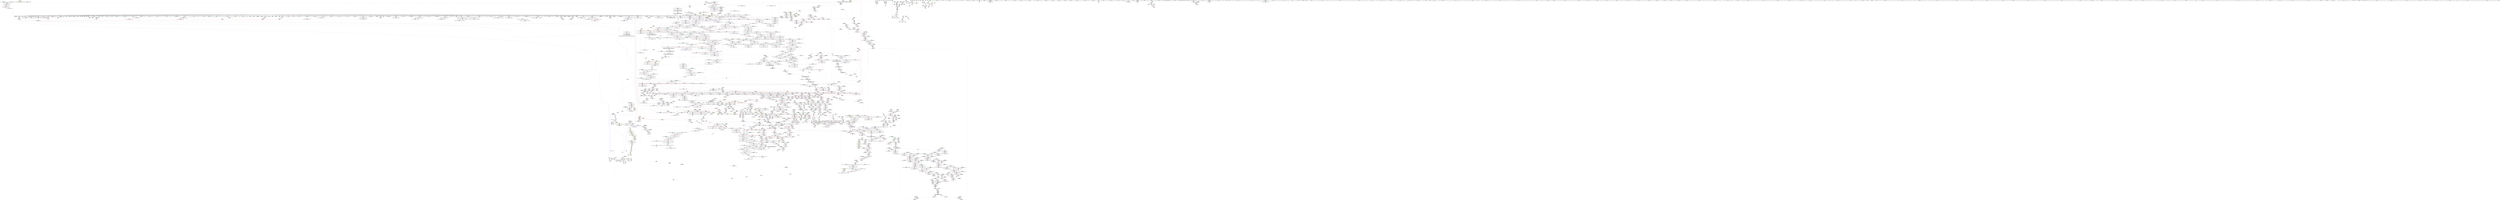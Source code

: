 digraph "SVFG" {
	label="SVFG";

	Node0x55ce972daec0 [shape=record,color=grey,label="{NodeID: 0\nNullPtr}"];
	Node0x55ce972daec0 -> Node0x55ce979c3ee0[style=solid];
	Node0x55ce972daec0 -> Node0x55ce979c3fe0[style=solid];
	Node0x55ce972daec0 -> Node0x55ce979c40b0[style=solid];
	Node0x55ce972daec0 -> Node0x55ce979c4180[style=solid];
	Node0x55ce972daec0 -> Node0x55ce979c4250[style=solid];
	Node0x55ce972daec0 -> Node0x55ce979c4320[style=solid];
	Node0x55ce972daec0 -> Node0x55ce979c43f0[style=solid];
	Node0x55ce972daec0 -> Node0x55ce979c44c0[style=solid];
	Node0x55ce972daec0 -> Node0x55ce979c4590[style=solid];
	Node0x55ce972daec0 -> Node0x55ce979c4660[style=solid];
	Node0x55ce972daec0 -> Node0x55ce979c4730[style=solid];
	Node0x55ce972daec0 -> Node0x55ce979c4800[style=solid];
	Node0x55ce972daec0 -> Node0x55ce979c48d0[style=solid];
	Node0x55ce972daec0 -> Node0x55ce979c49a0[style=solid];
	Node0x55ce972daec0 -> Node0x55ce979c4a70[style=solid];
	Node0x55ce972daec0 -> Node0x55ce979c4b40[style=solid];
	Node0x55ce972daec0 -> Node0x55ce979c4c10[style=solid];
	Node0x55ce972daec0 -> Node0x55ce979c4ce0[style=solid];
	Node0x55ce972daec0 -> Node0x55ce979c4db0[style=solid];
	Node0x55ce972daec0 -> Node0x55ce979c4e80[style=solid];
	Node0x55ce972daec0 -> Node0x55ce979c4f50[style=solid];
	Node0x55ce972daec0 -> Node0x55ce979c5020[style=solid];
	Node0x55ce972daec0 -> Node0x55ce979c50f0[style=solid];
	Node0x55ce972daec0 -> Node0x55ce979c51c0[style=solid];
	Node0x55ce972daec0 -> Node0x55ce979c5290[style=solid];
	Node0x55ce972daec0 -> Node0x55ce979c5360[style=solid];
	Node0x55ce972daec0 -> Node0x55ce979c5430[style=solid];
	Node0x55ce972daec0 -> Node0x55ce979d5b00[style=solid];
	Node0x55ce972daec0 -> Node0x55ce979d5bd0[style=solid];
	Node0x55ce972daec0 -> Node0x55ce979d5ca0[style=solid];
	Node0x55ce972daec0 -> Node0x55ce979d5d70[style=solid];
	Node0x55ce972daec0 -> Node0x55ce979d5e40[style=solid];
	Node0x55ce972daec0 -> Node0x55ce979d5f10[style=solid];
	Node0x55ce972daec0 -> Node0x55ce979d5fe0[style=solid];
	Node0x55ce972daec0 -> Node0x55ce979d60b0[style=solid];
	Node0x55ce972daec0 -> Node0x55ce979d6180[style=solid];
	Node0x55ce972daec0 -> Node0x55ce979d6250[style=solid];
	Node0x55ce972daec0 -> Node0x55ce979d6320[style=solid];
	Node0x55ce972daec0 -> Node0x55ce979d63f0[style=solid];
	Node0x55ce972daec0 -> Node0x55ce979d64c0[style=solid];
	Node0x55ce972daec0 -> Node0x55ce979d6590[style=solid];
	Node0x55ce972daec0 -> Node0x55ce979d6660[style=solid];
	Node0x55ce972daec0 -> Node0x55ce979d6730[style=solid];
	Node0x55ce972daec0 -> Node0x55ce979d6800[style=solid];
	Node0x55ce972daec0 -> Node0x55ce979d68d0[style=solid];
	Node0x55ce972daec0 -> Node0x55ce979d69a0[style=solid];
	Node0x55ce972daec0 -> Node0x55ce979d6a70[style=solid];
	Node0x55ce972daec0 -> Node0x55ce979d6b40[style=solid];
	Node0x55ce972daec0 -> Node0x55ce979d6c10[style=solid];
	Node0x55ce972daec0 -> Node0x55ce979d6ce0[style=solid];
	Node0x55ce972daec0 -> Node0x55ce979d6db0[style=solid];
	Node0x55ce972daec0 -> Node0x55ce979d6e80[style=solid];
	Node0x55ce972daec0 -> Node0x55ce979d6f50[style=solid];
	Node0x55ce972daec0 -> Node0x55ce979d7020[style=solid];
	Node0x55ce972daec0 -> Node0x55ce979d70f0[style=solid];
	Node0x55ce972daec0 -> Node0x55ce979d71c0[style=solid];
	Node0x55ce972daec0 -> Node0x55ce979d7290[style=solid];
	Node0x55ce972daec0 -> Node0x55ce979d7360[style=solid];
	Node0x55ce972daec0 -> Node0x55ce979d7430[style=solid];
	Node0x55ce972daec0 -> Node0x55ce979d7500[style=solid];
	Node0x55ce972daec0 -> Node0x55ce979d75d0[style=solid];
	Node0x55ce972daec0 -> Node0x55ce979d76a0[style=solid];
	Node0x55ce972daec0 -> Node0x55ce979d7770[style=solid];
	Node0x55ce972daec0 -> Node0x55ce979d7840[style=solid];
	Node0x55ce972daec0 -> Node0x55ce979d7910[style=solid];
	Node0x55ce972daec0 -> Node0x55ce979d79e0[style=solid];
	Node0x55ce972daec0 -> Node0x55ce979d7ab0[style=solid];
	Node0x55ce972daec0 -> Node0x55ce979d7b80[style=solid];
	Node0x55ce972daec0 -> Node0x55ce979d7c50[style=solid];
	Node0x55ce972daec0 -> Node0x55ce97a070b0[style=solid];
	Node0x55ce972daec0 -> Node0x55ce97a0b860[style=solid];
	Node0x55ce972daec0 -> Node0x55ce97a0b930[style=solid];
	Node0x55ce972daec0 -> Node0x55ce97a0ba00[style=solid];
	Node0x55ce972daec0 -> Node0x55ce97a0f3b0[style=solid];
	Node0x55ce972daec0 -> Node0x55ce97a0f480[style=solid];
	Node0x55ce972daec0 -> Node0x55ce97a0f550[style=solid];
	Node0x55ce972daec0 -> Node0x55ce97a126e0[style=solid];
	Node0x55ce972daec0 -> Node0x55ce97a127b0[style=solid];
	Node0x55ce972daec0 -> Node0x55ce97a12880[style=solid];
	Node0x55ce972daec0 -> Node0x55ce97a13240[style=solid];
	Node0x55ce972daec0 -> Node0x55ce96fef290[style=solid];
	Node0x55ce972daec0 -> Node0x55ce979f4cf0[style=solid];
	Node0x55ce972daec0 -> Node0x55ce97a56350[style=solid];
	Node0x55ce972daec0 -> Node0x55ce97a56650[style=solid];
	Node0x55ce972daec0 -> Node0x55ce97a56dd0[style=solid];
	Node0x55ce972daec0:s64 -> Node0x55ce97ba3630[style=solid,color=red];
	Node0x55ce972daec0:s64 -> Node0x55ce97b9a940[style=solid,color=red];
	Node0x55ce97bab0c0 [shape=record,color=black,label="{NodeID: 3764\n2395 = PHI(2128, )\n1st arg _ZNSt16allocator_traitsISaIiEE7destroyIiEEvRS0_PT_ }"];
	Node0x55ce97bab0c0 -> Node0x55ce979e5c80[style=solid];
	Node0x55ce979e6160 [shape=record,color=blue,label="{NodeID: 1550\n2452\<--2451\n__a.addr\<--__a\n_ZNSt16allocator_traitsISaIiEE8max_sizeERKS0_\n}"];
	Node0x55ce979e6160 -> Node0x55ce97a047b0[style=dashed];
	Node0x55ce979c4730 [shape=record,color=black,label="{NodeID: 443\n238\<--3\n\<--dummyVal\n_Z9solveTesti\n}"];
	Node0x55ce979d3a80 [shape=record,color=purple,label="{NodeID: 886\n572\<--570\nadd.ptr\<--\n_ZNSt6vectorINSt7__cxx1112basic_stringIcSt11char_traitsIcESaIcEEESaIS5_EEixEm\n}"];
	Node0x55ce979d3a80 -> Node0x55ce979d9ea0[style=solid];
	Node0x55ce97b9e4f0 [shape=record,color=black,label="{NodeID: 3543\n229 = PHI()\n}"];
	Node0x55ce97b9e4f0 -> Node0x55ce979f6360[style=solid];
	Node0x55ce97a09e60 [shape=record,color=blue,label="{NodeID: 1329\n618\<--615\n__x.addr\<--__x\n_ZNSt6vectorIiSaIiEE9push_backERKi\n}"];
	Node0x55ce97a09e60 -> Node0x55ce979f7fd0[style=dashed];
	Node0x55ce97a09e60 -> Node0x55ce979f80a0[style=dashed];
	Node0x55ce979bcc30 [shape=record,color=green,label="{NodeID: 222\n1413\<--1414\n__first.addr\<--__first.addr_field_insensitive\n_ZSt8_DestroyIPNSt7__cxx1112basic_stringIcSt11char_traitsIcESaIcEEES5_EvT_S7_RSaIT0_E\n}"];
	Node0x55ce979bcc30 -> Node0x55ce979fcf70[style=solid];
	Node0x55ce979bcc30 -> Node0x55ce97a0e440[style=solid];
	Node0x55ce979e01c0 [shape=record,color=black,label="{NodeID: 665\n2409\<--2419\n_ZNKSt6vectorIiSaIiEE8max_sizeEv_ret\<--call2\n_ZNKSt6vectorIiSaIiEE8max_sizeEv\n|{<s0>181|<s1>188|<s2>189}}"];
	Node0x55ce979e01c0:s0 -> Node0x55ce97ba0710[style=solid,color=blue];
	Node0x55ce979e01c0:s1 -> Node0x55ce97ba21e0[style=solid,color=blue];
	Node0x55ce979e01c0:s2 -> Node0x55ce97ba22b0[style=solid,color=blue];
	Node0x55ce979fea40 [shape=record,color=red,label="{NodeID: 1108\n1677\<--1671\n\<--__n.addr\n_ZNSt16allocator_traitsISaIiEE8allocateERS0_m\n|{<s0>138}}"];
	Node0x55ce979fea40:s0 -> Node0x55ce97b9a830[style=solid,color=red];
	Node0x55ce972daf50 [shape=record,color=green,label="{NodeID: 1\n7\<--1\n__dso_handle\<--dummyObj\nGlob }"];
	Node0x55ce97bab200 [shape=record,color=black,label="{NodeID: 3765\n753 = PHI(64, 64, )\n0th arg _ZNSt6vectorINSt7__cxx1112basic_stringIcSt11char_traitsIcESaIcEEESaIS5_EED2Ev }"];
	Node0x55ce97bab200 -> Node0x55ce97a0a750[style=solid];
	Node0x55ce97ae4a60 [shape=record,color=yellow,style=double,label="{NodeID: 2658\n10V_1 = ENCHI(MR_10V_0)\npts\{75 \}\nFun[_ZNSt6vectorIiSaIiEE18_M_fill_initializeEmRKi]|{<s0>128}}"];
	Node0x55ce97ae4a60:s0 -> Node0x55ce97ae9df0[style=dashed,color=red];
	Node0x55ce979e6230 [shape=record,color=blue,label="{NodeID: 1551\n2461\<--2460\nthis.addr\<--this\n_ZNKSt12_Vector_baseIiSaIiEE19_M_get_Tp_allocatorEv\n}"];
	Node0x55ce979e6230 -> Node0x55ce97a04880[style=dashed];
	Node0x55ce979c4800 [shape=record,color=black,label="{NodeID: 444\n239\<--3\n\<--dummyVal\n_Z9solveTesti\n}"];
	Node0x55ce979c4800 -> Node0x55ce97a07d10[style=solid];
	Node0x55ce979d3b50 [shape=record,color=purple,label="{NodeID: 887\n589\<--587\nadd.ptr\<--\n_ZNSt6vectorIiSaIiEEixEm\n}"];
	Node0x55ce979d3b50 -> Node0x55ce979da040[style=solid];
	Node0x55ce97b9e5c0 [shape=record,color=black,label="{NodeID: 3544\n235 = PHI()\n}"];
	Node0x55ce97a09f30 [shape=record,color=blue,label="{NodeID: 1330\n648\<--650\n_M_finish7\<--incdec.ptr\n_ZNSt6vectorIiSaIiEE9push_backERKi\n}"];
	Node0x55ce97a09f30 -> Node0x55ce97ad5e20[style=dashed];
	Node0x55ce979bcd00 [shape=record,color=green,label="{NodeID: 223\n1415\<--1416\n__last.addr\<--__last.addr_field_insensitive\n_ZSt8_DestroyIPNSt7__cxx1112basic_stringIcSt11char_traitsIcESaIcEEES5_EvT_S7_RSaIT0_E\n}"];
	Node0x55ce979bcd00 -> Node0x55ce979fd040[style=solid];
	Node0x55ce979bcd00 -> Node0x55ce97a0e510[style=solid];
	Node0x55ce979e0290 [shape=record,color=black,label="{NodeID: 666\n2425\<--2448\n_ZSt3maxImERKT_S2_S2__ret\<--\n_ZSt3maxImERKT_S2_S2_\n|{<s0>186}}"];
	Node0x55ce979e0290:s0 -> Node0x55ce97ba2040[style=solid,color=blue];
	Node0x55ce979feb10 [shape=record,color=red,label="{NodeID: 1109\n1695\<--1686\nthis1\<--this.addr\n_ZN9__gnu_cxx13new_allocatorIiE8allocateEmPKv\n|{<s0>139}}"];
	Node0x55ce979feb10:s0 -> Node0x55ce97b9b640[style=solid,color=red];
	Node0x55ce9796efe0 [shape=record,color=green,label="{NodeID: 2\n8\<--1\n.str\<--dummyObj\nGlob }"];
	Node0x55ce97bab410 [shape=record,color=black,label="{NodeID: 3766\n575 = PHI(72, 72, 72, 72, 72, 72, 72, 84, 84, 72, )\n0th arg _ZNSt6vectorIiSaIiEEixEm }"];
	Node0x55ce97bab410 -> Node0x55ce97a09b20[style=solid];
	Node0x55ce97ae4b40 [shape=record,color=yellow,style=double,label="{NodeID: 2659\n10V_1 = ENCHI(MR_10V_0)\npts\{75 \}\nFun[_ZNSt22__uninitialized_fill_nILb1EE15__uninit_fill_nIPimiEET_S3_T0_RKT1_]|{<s0>144}}"];
	Node0x55ce97ae4b40:s0 -> Node0x55ce97ae63b0[style=dashed,color=red];
	Node0x55ce979e6300 [shape=record,color=blue,label="{NodeID: 1552\n2471\<--2469\nthis.addr\<--this\n_ZN9__gnu_cxx17__normal_iteratorIPiSt6vectorIiSaIiEEEC2ERKS1_\n}"];
	Node0x55ce979e6300 -> Node0x55ce97a04950[style=dashed];
	Node0x55ce979c48d0 [shape=record,color=black,label="{NodeID: 445\n241\<--3\n\<--dummyVal\n_Z9solveTesti\n}"];
	Node0x55ce979c48d0 -> Node0x55ce97a07de0[style=solid];
	Node0x55ce979d3c20 [shape=record,color=purple,label="{NodeID: 888\n1002\<--1000\nadd.ptr\<--\n_ZNSt12_Vector_baseINSt7__cxx1112basic_stringIcSt11char_traitsIcESaIcEEESaIS5_EE17_M_create_storageEm\n}"];
	Node0x55ce979d3c20 -> Node0x55ce97a0be10[style=solid];
	Node0x55ce97b9e690 [shape=record,color=black,label="{NodeID: 3545\n274 = PHI()\n}"];
	Node0x55ce97b9e690 -> Node0x55ce979f66a0[style=solid];
	Node0x55ce97a0a000 [shape=record,color=blue,label="{NodeID: 1331\n656\<--653\ncoerce.dive\<--call\n_ZNSt6vectorIiSaIiEE9push_backERKi\n}"];
	Node0x55ce97a0a000 -> Node0x55ce979f84b0[style=dashed];
	Node0x55ce97a0a000 -> Node0x55ce97ad6820[style=dashed];
	Node0x55ce979bcdd0 [shape=record,color=green,label="{NodeID: 224\n1417\<--1418\n.addr\<--.addr_field_insensitive\n_ZSt8_DestroyIPNSt7__cxx1112basic_stringIcSt11char_traitsIcESaIcEEES5_EvT_S7_RSaIT0_E\n}"];
	Node0x55ce979bcdd0 -> Node0x55ce97a0e5e0[style=solid];
	Node0x55ce979e0360 [shape=record,color=black,label="{NodeID: 667\n2456\<--2455\n\<--\n_ZNSt16allocator_traitsISaIiEE8max_sizeERKS0_\n|{<s0>199}}"];
	Node0x55ce979e0360:s0 -> Node0x55ce97b9b640[style=solid,color=red];
	Node0x55ce979febe0 [shape=record,color=red,label="{NodeID: 1110\n1696\<--1688\n\<--__n.addr\n_ZN9__gnu_cxx13new_allocatorIiE8allocateEmPKv\n}"];
	Node0x55ce979febe0 -> Node0x55ce97a56c50[style=solid];
	Node0x55ce9796f070 [shape=record,color=green,label="{NodeID: 3\n10\<--1\n.str.1\<--dummyObj\nGlob }"];
	Node0x55ce97babc10 [shape=record,color=black,label="{NodeID: 3767\n576 = PHI(179, 179, 203, 217, 250, 264, 283, 320, 324, 366, )\n1st arg _ZNSt6vectorIiSaIiEEixEm }"];
	Node0x55ce97babc10 -> Node0x55ce97a09bf0[style=solid];
	Node0x55ce97ae4c50 [shape=record,color=yellow,style=double,label="{NodeID: 2660\n34V_1 = ENCHI(MR_34V_0)\npts\{1707 \}\nFun[_ZNSt22__uninitialized_fill_nILb1EE15__uninit_fill_nIPimiEET_S3_T0_RKT1_]|{<s0>144}}"];
	Node0x55ce97ae4c50:s0 -> Node0x55ce97ae64c0[style=dashed,color=red];
	Node0x55ce979e63d0 [shape=record,color=blue,label="{NodeID: 1553\n2473\<--2470\n__i.addr\<--__i\n_ZN9__gnu_cxx17__normal_iteratorIPiSt6vectorIiSaIiEEEC2ERKS1_\n}"];
	Node0x55ce979e63d0 -> Node0x55ce97a04a20[style=dashed];
	Node0x55ce979c49a0 [shape=record,color=black,label="{NodeID: 446\n403\<--3\nlpad.val\<--dummyVal\n_Z9solveTesti\n}"];
	Node0x55ce979d3cf0 [shape=record,color=purple,label="{NodeID: 889\n1601\<--1599\nadd.ptr\<--\n_ZNSt12_Vector_baseIiSaIiEE17_M_create_storageEm\n}"];
	Node0x55ce979d3cf0 -> Node0x55ce97a0f960[style=solid];
	Node0x55ce97b9e760 [shape=record,color=black,label="{NodeID: 3546\n284 = PHI(574, )\n}"];
	Node0x55ce97b9e760 -> Node0x55ce979f6770[style=solid];
	Node0x55ce97b9e760 -> Node0x55ce97a07f80[style=solid];
	Node0x55ce97a0a0d0 [shape=record,color=blue,label="{NodeID: 1332\n668\<--667\nthis.addr\<--this\n_ZNKSt6vectorIiSaIiEE4sizeEv\n}"];
	Node0x55ce97a0a0d0 -> Node0x55ce979f8580[style=dashed];
	Node0x55ce979bcea0 [shape=record,color=green,label="{NodeID: 225\n1428\<--1429\nthis.addr\<--this.addr_field_insensitive\n_ZN9__gnu_cxx13new_allocatorIiEC2Ev\n}"];
	Node0x55ce979bcea0 -> Node0x55ce979fd110[style=solid];
	Node0x55ce979bcea0 -> Node0x55ce97a0e6b0[style=solid];
	Node0x55ce979e0430 [shape=record,color=black,label="{NodeID: 668\n2450\<--2457\n_ZNSt16allocator_traitsISaIiEE8max_sizeERKS0__ret\<--call\n_ZNSt16allocator_traitsISaIiEE8max_sizeERKS0_\n|{<s0>198}}"];
	Node0x55ce979e0430:s0 -> Node0x55ce97ba2860[style=solid,color=blue];
	Node0x55ce979fecb0 [shape=record,color=red,label="{NodeID: 1111\n1704\<--1688\n\<--__n.addr\n_ZN9__gnu_cxx13new_allocatorIiE8allocateEmPKv\n}"];
	Node0x55ce979fecb0 -> Node0x55ce97a53ad0[style=solid];
	Node0x55ce9796f730 [shape=record,color=green,label="{NodeID: 4\n12\<--1\n_ZSt3cin\<--dummyObj\nGlob }"];
	Node0x55ce97babf90 [shape=record,color=black,label="{NodeID: 3768\n1818 = PHI(1808, )\n0th arg _ZSt10__fill_n_aIPimiEN9__gnu_cxx11__enable_ifIXsr11__is_scalarIT1_EE7__valueET_E6__typeES4_T0_RKS3_ }"];
	Node0x55ce97babf90 -> Node0x55ce97a110f0[style=solid];
	Node0x55ce979e64a0 [shape=record,color=blue,label="{NodeID: 1554\n2478\<--2480\n_M_current\<--\n_ZN9__gnu_cxx17__normal_iteratorIPiSt6vectorIiSaIiEEEC2ERKS1_\n|{<s0>179|<s1>192}}"];
	Node0x55ce979e64a0:s0 -> Node0x55ce97b0df10[style=dashed,color=blue];
	Node0x55ce979e64a0:s1 -> Node0x55ce97b0ef90[style=dashed,color=blue];
	Node0x55ce979c4a70 [shape=record,color=black,label="{NodeID: 447\n404\<--3\nlpad.val129\<--dummyVal\n_Z9solveTesti\n}"];
	Node0x55ce979d3dc0 [shape=record,color=purple,label="{NodeID: 890\n2077\<--2075\nadd.ptr\<--\n_ZNSt6vectorIiSaIiEE17_M_realloc_insertIJRKiEEEvN9__gnu_cxx17__normal_iteratorIPiS1_EEDpOT_\n|{<s0>161}}"];
	Node0x55ce979d3dc0:s0 -> Node0x55ce97b9b230[style=solid,color=red];
	Node0x55ce97b9e830 [shape=record,color=black,label="{NodeID: 3547\n306 = PHI(666, )\n}"];
	Node0x55ce97b9e830 -> Node0x55ce97a588d0[style=solid];
	Node0x55ce97a0a1a0 [shape=record,color=blue,label="{NodeID: 1333\n693\<--689\n__a.addr\<--__a\n_ZSt3minIiERKT_S2_S2_\n}"];
	Node0x55ce97a0a1a0 -> Node0x55ce979f88c0[style=dashed];
	Node0x55ce97a0a1a0 -> Node0x55ce979f8990[style=dashed];
	Node0x55ce979bcf70 [shape=record,color=green,label="{NodeID: 226\n1435\<--1436\nthis.addr\<--this.addr_field_insensitive\n_ZN9__gnu_cxx13new_allocatorIiED2Ev\n}"];
	Node0x55ce979bcf70 -> Node0x55ce979fd1e0[style=solid];
	Node0x55ce979bcf70 -> Node0x55ce97a0e780[style=solid];
	Node0x55ce979e0500 [shape=record,color=black,label="{NodeID: 669\n2466\<--2465\n\<--_M_impl\n_ZNKSt12_Vector_baseIiSaIiEE19_M_get_Tp_allocatorEv\n}"];
	Node0x55ce979e0500 -> Node0x55ce979e05d0[style=solid];
	Node0x55ce979fed80 [shape=record,color=red,label="{NodeID: 1112\n1715\<--1712\nthis1\<--this.addr\n_ZNK9__gnu_cxx13new_allocatorIiE8max_sizeEv\n}"];
	Node0x55ce9796f7c0 [shape=record,color=green,label="{NodeID: 5\n13\<--1\n.str.2\<--dummyObj\nGlob }"];
	Node0x55ce97bac0a0 [shape=record,color=black,label="{NodeID: 3769\n1819 = PHI(1811, )\n1st arg _ZSt10__fill_n_aIPimiEN9__gnu_cxx11__enable_ifIXsr11__is_scalarIT1_EE7__valueET_E6__typeES4_T0_RKS3_ }"];
	Node0x55ce97bac0a0 -> Node0x55ce97a111c0[style=solid];
	Node0x55ce979e6570 [shape=record,color=blue,label="{NodeID: 1555\n2500\<--2484\ncoerce.dive\<--__first.coerce\n_ZSt22__uninitialized_copy_aISt13move_iteratorIPiES1_iET0_T_S4_S3_RSaIT1_E\n}"];
	Node0x55ce979e6570 -> Node0x55ce97a06760[style=dashed];
	Node0x55ce979c4b40 [shape=record,color=black,label="{NodeID: 448\n453\<--3\n\<--dummyVal\n_ZNSt6vectorINSt7__cxx1112basic_stringIcSt11char_traitsIcESaIcEEESaIS5_EEC2EmRKS6_\n}"];
	Node0x55ce979d3e90 [shape=record,color=purple,label="{NodeID: 891\n2128\<--2126\nadd.ptr18\<--\n_ZNSt6vectorIiSaIiEE17_M_realloc_insertIJRKiEEEvN9__gnu_cxx17__normal_iteratorIPiS1_EEDpOT_\n|{<s0>169}}"];
	Node0x55ce979d3e90:s0 -> Node0x55ce97bab0c0[style=solid,color=red];
	Node0x55ce97b9e900 [shape=record,color=black,label="{NodeID: 3548\n316 = PHI(666, )\n}"];
	Node0x55ce97b9e900 -> Node0x55ce97a58750[style=solid];
	Node0x55ce97a0a270 [shape=record,color=blue,label="{NodeID: 1334\n695\<--690\n__b.addr\<--__b\n_ZSt3minIiERKT_S2_S2_\n}"];
	Node0x55ce97a0a270 -> Node0x55ce979f8a60[style=dashed];
	Node0x55ce97a0a270 -> Node0x55ce979f8b30[style=dashed];
	Node0x55ce979bd040 [shape=record,color=green,label="{NodeID: 227\n1444\<--1445\nthis.addr\<--this.addr_field_insensitive\n_ZNSt12_Vector_baseIiSaIiEEC2EmRKS0_\n}"];
	Node0x55ce979bd040 -> Node0x55ce979fd2b0[style=solid];
	Node0x55ce979bd040 -> Node0x55ce97a0e850[style=solid];
	Node0x55ce979e05d0 [shape=record,color=black,label="{NodeID: 670\n2459\<--2466\n_ZNKSt12_Vector_baseIiSaIiEE19_M_get_Tp_allocatorEv_ret\<--\n_ZNKSt12_Vector_baseIiSaIiEE19_M_get_Tp_allocatorEv\n|{<s0>197}}"];
	Node0x55ce979e05d0:s0 -> Node0x55ce97ba2790[style=solid,color=blue];
	Node0x55ce979fee50 [shape=record,color=red,label="{NodeID: 1113\n1735\<--1723\n\<--__first.addr\n_ZSt24__uninitialized_fill_n_aIPimiiET_S1_T0_RKT1_RSaIT2_E\n|{<s0>142}}"];
	Node0x55ce979fee50:s0 -> Node0x55ce97ba93a0[style=solid,color=red];
	Node0x55ce9796f850 [shape=record,color=green,label="{NodeID: 6\n15\<--1\n.str.3\<--dummyObj\nGlob }"];
	Node0x55ce97bac1b0 [shape=record,color=black,label="{NodeID: 3770\n1820 = PHI(1812, )\n2nd arg _ZSt10__fill_n_aIPimiEN9__gnu_cxx11__enable_ifIXsr11__is_scalarIT1_EE7__valueET_E6__typeES4_T0_RKS3_ }"];
	Node0x55ce97bac1b0 -> Node0x55ce97a11290[style=solid];
	Node0x55ce979e6640 [shape=record,color=blue,label="{NodeID: 1556\n2502\<--2485\ncoerce.dive1\<--__last.coerce\n_ZSt22__uninitialized_copy_aISt13move_iteratorIPiES1_iET0_T_S4_S3_RSaIT1_E\n}"];
	Node0x55ce979e6640 -> Node0x55ce97a06830[style=dashed];
	Node0x55ce979c4c10 [shape=record,color=black,label="{NodeID: 449\n454\<--3\n\<--dummyVal\n_ZNSt6vectorINSt7__cxx1112basic_stringIcSt11char_traitsIcESaIcEEESaIS5_EEC2EmRKS6_\n}"];
	Node0x55ce979c4c10 -> Node0x55ce97a09090[style=solid];
	Node0x55ce979d3f60 [shape=record,color=purple,label="{NodeID: 892\n2192\<--2190\nadd.ptr39\<--\n_ZNSt6vectorIiSaIiEE17_M_realloc_insertIJRKiEEEvN9__gnu_cxx17__normal_iteratorIPiS1_EEDpOT_\n}"];
	Node0x55ce979d3f60 -> Node0x55ce97a13a60[style=solid];
	Node0x55ce97b9e9d0 [shape=record,color=black,label="{NodeID: 3549\n321 = PHI(574, )\n}"];
	Node0x55ce97b9e9d0 -> Node0x55ce979f6840[style=solid];
	Node0x55ce97a0a340 [shape=record,color=blue,label="{NodeID: 1335\n691\<--705\nretval\<--\n_ZSt3minIiERKT_S2_S2_\n}"];
	Node0x55ce97a0a340 -> Node0x55ce97ad3120[style=dashed];
	Node0x55ce979c54c0 [shape=record,color=green,label="{NodeID: 228\n1446\<--1447\n__n.addr\<--__n.addr_field_insensitive\n_ZNSt12_Vector_baseIiSaIiEEC2EmRKS0_\n}"];
	Node0x55ce979c54c0 -> Node0x55ce979fd380[style=solid];
	Node0x55ce979c54c0 -> Node0x55ce97a0e920[style=solid];
	Node0x55ce97ac2da0 [shape=record,color=yellow,style=double,label="{NodeID: 2885\n22V_1 = ENCHI(MR_22V_0)\npts\{91 \}\nFun[_ZNSt16allocator_traitsISaIiEE9constructIiJRKiEEEvRS0_PT_DpOT0_]|{<s0>155}}"];
	Node0x55ce97ac2da0:s0 -> Node0x55ce97ae1fe0[style=dashed,color=red];
	Node0x55ce979e06a0 [shape=record,color=black,label="{NodeID: 671\n2507\<--2488\n\<--__first\n_ZSt22__uninitialized_copy_aISt13move_iteratorIPiES1_iET0_T_S4_S3_RSaIT1_E\n}"];
	Node0x55ce979e06a0 -> Node0x55ce979d1fb0[style=solid];
	Node0x55ce979fef20 [shape=record,color=red,label="{NodeID: 1114\n1736\<--1725\n\<--__n.addr\n_ZSt24__uninitialized_fill_n_aIPimiiET_S1_T0_RKT1_RSaIT2_E\n|{<s0>142}}"];
	Node0x55ce979fef20:s0 -> Node0x55ce97ba94b0[style=solid,color=red];
	Node0x55ce9796f910 [shape=record,color=green,label="{NodeID: 7\n17\<--1\n.str.4\<--dummyObj\nGlob }"];
	Node0x55ce97bac2c0 [shape=record,color=black,label="{NodeID: 3771\n1948 = PHI(1941, )\n0th arg _ZSt8_DestroyIPiEvT_S1_ }"];
	Node0x55ce97bac2c0 -> Node0x55ce97a12200[style=solid];
	Node0x55ce97ae4fd0 [shape=record,color=yellow,style=double,label="{NodeID: 2664\n34V_1 = ENCHI(MR_34V_0)\npts\{1707 \}\nFun[_ZSt22__uninitialized_copy_aISt13move_iteratorIPiES1_iET0_T_S4_S3_RSaIT1_E]|{<s0>202}}"];
	Node0x55ce97ae4fd0:s0 -> Node0x55ce97ac1e80[style=dashed,color=red];
	Node0x55ce979e6710 [shape=record,color=blue,label="{NodeID: 1557\n2492\<--2486\n__result.addr\<--__result\n_ZSt22__uninitialized_copy_aISt13move_iteratorIPiES1_iET0_T_S4_S3_RSaIT1_E\n}"];
	Node0x55ce979e6710 -> Node0x55ce97a04bc0[style=dashed];
	Node0x55ce979c4ce0 [shape=record,color=black,label="{NodeID: 450\n456\<--3\n\<--dummyVal\n_ZNSt6vectorINSt7__cxx1112basic_stringIcSt11char_traitsIcESaIcEEESaIS5_EEC2EmRKS6_\n}"];
	Node0x55ce979c4ce0 -> Node0x55ce97a09160[style=solid];
	Node0x55ce979d4030 [shape=record,color=purple,label="{NodeID: 893\n2748\<--2746\nadd.ptr\<--\n_ZNSt11__copy_moveILb1ELb1ESt26random_access_iterator_tagE8__copy_mIiEEPT_PKS3_S6_S4_\n}"];
	Node0x55ce979d4030 -> Node0x55ce979e1d60[style=solid];
	Node0x55ce97b9eaa0 [shape=record,color=black,label="{NodeID: 3550\n325 = PHI(574, )\n}"];
	Node0x55ce97b9eaa0 -> Node0x55ce979f6910[style=solid];
	Node0x55ce97a0a410 [shape=record,color=blue,label="{NodeID: 1336\n691\<--708\nretval\<--\n_ZSt3minIiERKT_S2_S2_\n}"];
	Node0x55ce97a0a410 -> Node0x55ce97ad3120[style=dashed];
	Node0x55ce979c5590 [shape=record,color=green,label="{NodeID: 229\n1448\<--1449\n__a.addr\<--__a.addr_field_insensitive\n_ZNSt12_Vector_baseIiSaIiEEC2EmRKS0_\n}"];
	Node0x55ce979c5590 -> Node0x55ce979fd450[style=solid];
	Node0x55ce979c5590 -> Node0x55ce97a0e9f0[style=solid];
	Node0x55ce97ac2eb0 [shape=record,color=yellow,style=double,label="{NodeID: 2886\n34V_1 = ENCHI(MR_34V_0)\npts\{1707 \}\nFun[_ZNSt16allocator_traitsISaIiEE9constructIiJRKiEEEvRS0_PT_DpOT0_]|{<s0>155}}"];
	Node0x55ce97ac2eb0:s0 -> Node0x55ce97a13e70[style=dashed,color=red];
	Node0x55ce979e0770 [shape=record,color=black,label="{NodeID: 672\n2513\<--2490\n\<--__last\n_ZSt22__uninitialized_copy_aISt13move_iteratorIPiES1_iET0_T_S4_S3_RSaIT1_E\n}"];
	Node0x55ce979e0770 -> Node0x55ce979d2150[style=solid];
	Node0x55ce979feff0 [shape=record,color=red,label="{NodeID: 1115\n1737\<--1727\n\<--__x.addr\n_ZSt24__uninitialized_fill_n_aIPimiiET_S1_T0_RKT1_RSaIT2_E\n|{<s0>142}}"];
	Node0x55ce979feff0:s0 -> Node0x55ce97ba95c0[style=solid,color=red];
	Node0x55ce9796f9d0 [shape=record,color=green,label="{NodeID: 8\n19\<--1\n.str.5\<--dummyObj\nGlob }"];
	Node0x55ce97bac3d0 [shape=record,color=black,label="{NodeID: 3772\n1949 = PHI(1942, )\n1st arg _ZSt8_DestroyIPiEvT_S1_ }"];
	Node0x55ce97bac3d0 -> Node0x55ce97a122d0[style=solid];
	Node0x55ce979e67e0 [shape=record,color=blue,label="{NodeID: 1558\n2494\<--2487\n.addr\<--\n_ZSt22__uninitialized_copy_aISt13move_iteratorIPiES1_iET0_T_S4_S3_RSaIT1_E\n}"];
	Node0x55ce979c4db0 [shape=record,color=black,label="{NodeID: 451\n465\<--3\nlpad.val\<--dummyVal\n_ZNSt6vectorINSt7__cxx1112basic_stringIcSt11char_traitsIcESaIcEEESaIS5_EEC2EmRKS6_\n}"];
	Node0x55ce979d4100 [shape=record,color=red,label="{NodeID: 894\n801\<--21\n\<--stdin\nmain\n}"];
	Node0x55ce979d4100 -> Node0x55ce979db3c0[style=solid];
	Node0x55ce97b9eb70 [shape=record,color=black,label="{NodeID: 3551\n328 = PHI()\n}"];
	Node0x55ce97b9eb70 -> Node0x55ce97a552d0[style=solid];
	Node0x55ce97a0a4e0 [shape=record,color=blue,label="{NodeID: 1337\n715\<--714\nthis.addr\<--this\n_ZNSt6vectorIiSaIiEED2Ev\n}"];
	Node0x55ce97a0a4e0 -> Node0x55ce979f8da0[style=dashed];
	Node0x55ce979c5660 [shape=record,color=green,label="{NodeID: 230\n1450\<--1451\nexn.slot\<--exn.slot_field_insensitive\n_ZNSt12_Vector_baseIiSaIiEEC2EmRKS0_\n}"];
	Node0x55ce979c5660 -> Node0x55ce979fd520[style=solid];
	Node0x55ce979c5660 -> Node0x55ce97a0eac0[style=solid];
	Node0x55ce979e0840 [shape=record,color=black,label="{NodeID: 673\n2506\<--2496\n\<--agg.tmp\n_ZSt22__uninitialized_copy_aISt13move_iteratorIPiES1_iET0_T_S4_S3_RSaIT1_E\n}"];
	Node0x55ce979e0840 -> Node0x55ce979d1ee0[style=solid];
	Node0x55ce979ff0c0 [shape=record,color=red,label="{NodeID: 1116\n1747\<--1744\nthis1\<--this.addr\n_ZNSt12_Vector_baseIiSaIiEE19_M_get_Tp_allocatorEv\n}"];
	Node0x55ce979ff0c0 -> Node0x55ce979cf710[style=solid];
	Node0x55ce9796fa90 [shape=record,color=green,label="{NodeID: 9\n21\<--1\nstdin\<--dummyObj\nGlob }"];
	Node0x55ce97bac4e0 [shape=record,color=black,label="{NodeID: 3773\n1155 = PHI(1139, )\n0th arg _ZSt25__uninitialized_default_nIPNSt7__cxx1112basic_stringIcSt11char_traitsIcESaIcEEEmET_S7_T0_ }"];
	Node0x55ce97bac4e0 -> Node0x55ce97a0ccb0[style=solid];
	Node0x55ce979e68b0 [shape=record,color=blue, style = dotted,label="{NodeID: 1559\n2803\<--2805\noffset_0\<--dummyVal\n_ZSt22__uninitialized_copy_aISt13move_iteratorIPiES1_iET0_T_S4_S3_RSaIT1_E\n}"];
	Node0x55ce979e68b0 -> Node0x55ce97a04c90[style=dashed];
	Node0x55ce979c4e80 [shape=record,color=black,label="{NodeID: 452\n466\<--3\nlpad.val2\<--dummyVal\n_ZNSt6vectorINSt7__cxx1112basic_stringIcSt11char_traitsIcESaIcEEESaIS5_EEC2EmRKS6_\n}"];
	Node0x55ce979d41d0 [shape=record,color=red,label="{NodeID: 895\n807\<--26\n\<--stdout\nmain\n}"];
	Node0x55ce979d41d0 -> Node0x55ce979db490[style=solid];
	Node0x55ce97b9ec40 [shape=record,color=black,label="{NodeID: 3552\n339 = PHI(688, )\n}"];
	Node0x55ce97b9ec40 -> Node0x55ce979f69e0[style=solid];
	Node0x55ce97a0a5b0 [shape=record,color=blue,label="{NodeID: 1338\n717\<--742\nexn.slot\<--\n_ZNSt6vectorIiSaIiEED2Ev\n}"];
	Node0x55ce97a0a5b0 -> Node0x55ce979f8e70[style=dashed];
	Node0x55ce979c5730 [shape=record,color=green,label="{NodeID: 231\n1452\<--1453\nehselector.slot\<--ehselector.slot_field_insensitive\n_ZNSt12_Vector_baseIiSaIiEEC2EmRKS0_\n}"];
	Node0x55ce979c5730 -> Node0x55ce979fd5f0[style=solid];
	Node0x55ce979c5730 -> Node0x55ce97a0eb90[style=solid];
	Node0x55ce979e0910 [shape=record,color=black,label="{NodeID: 674\n2512\<--2498\n\<--agg.tmp2\n_ZSt22__uninitialized_copy_aISt13move_iteratorIPiES1_iET0_T_S4_S3_RSaIT1_E\n}"];
	Node0x55ce979e0910 -> Node0x55ce979d2080[style=solid];
	Node0x55ce979ff190 [shape=record,color=red,label="{NodeID: 1117\n1767\<--1755\n\<--__first.addr\n_ZSt20uninitialized_fill_nIPimiET_S1_T0_RKT1_\n|{<s0>143}}"];
	Node0x55ce979ff190:s0 -> Node0x55ce97ba63b0[style=solid,color=red];
	Node0x55ce9796fb50 [shape=record,color=green,label="{NodeID: 10\n22\<--1\n.str.6\<--dummyObj\nGlob }"];
	Node0x55ce97bac5f0 [shape=record,color=black,label="{NodeID: 3774\n1156 = PHI(1140, )\n1st arg _ZSt25__uninitialized_default_nIPNSt7__cxx1112basic_stringIcSt11char_traitsIcESaIcEEEmET_S7_T0_ }"];
	Node0x55ce97bac5f0 -> Node0x55ce97a0cd80[style=solid];
	Node0x55ce979e6980 [shape=record,color=blue, style = dotted,label="{NodeID: 1560\n2806\<--2808\noffset_0\<--dummyVal\n_ZSt22__uninitialized_copy_aISt13move_iteratorIPiES1_iET0_T_S4_S3_RSaIT1_E\n}"];
	Node0x55ce979e6980 -> Node0x55ce97a04d60[style=dashed];
	Node0x55ce979c4f50 [shape=record,color=black,label="{NodeID: 453\n528\<--3\n\<--dummyVal\n_ZNSt6vectorIiSaIiEEC2EmRKiRKS0_\n}"];
	Node0x55ce979d42a0 [shape=record,color=red,label="{NodeID: 896\n103\<--60\n\<--CS.addr\n_Z9solveTesti\n}"];
	Node0x55ce97b9ed10 [shape=record,color=black,label="{NodeID: 3553\n367 = PHI(574, )\n}"];
	Node0x55ce97b9ed10 -> Node0x55ce979f6ab0[style=solid];
	Node0x55ce97a0a680 [shape=record,color=blue,label="{NodeID: 1339\n719\<--744\nehselector.slot\<--\n_ZNSt6vectorIiSaIiEED2Ev\n}"];
	Node0x55ce979c5800 [shape=record,color=green,label="{NodeID: 232\n1461\<--1462\n_ZNSt12_Vector_baseIiSaIiEE12_Vector_implC2ERKS0_\<--_ZNSt12_Vector_baseIiSaIiEE12_Vector_implC2ERKS0__field_insensitive\n}"];
	Node0x55ce979e09e0 [shape=record,color=black,label="{NodeID: 675\n2483\<--2520\n_ZSt22__uninitialized_copy_aISt13move_iteratorIPiES1_iET0_T_S4_S3_RSaIT1_E_ret\<--call\n_ZSt22__uninitialized_copy_aISt13move_iteratorIPiES1_iET0_T_S4_S3_RSaIT1_E\n|{<s0>195}}"];
	Node0x55ce979e09e0:s0 -> Node0x55ce97ba26c0[style=solid,color=blue];
	Node0x55ce979ff260 [shape=record,color=red,label="{NodeID: 1118\n1768\<--1757\n\<--__n.addr\n_ZSt20uninitialized_fill_nIPimiET_S1_T0_RKT1_\n|{<s0>143}}"];
	Node0x55ce979ff260:s0 -> Node0x55ce97ba6480[style=solid,color=red];
	Node0x55ce9796fc50 [shape=record,color=green,label="{NodeID: 11\n24\<--1\n.str.7\<--dummyObj\nGlob }"];
	Node0x55ce97bac700 [shape=record,color=black,label="{NodeID: 3775\n2410 = PHI(2272, 2272, 2272, )\n0th arg _ZNKSt6vectorIiSaIiEE8max_sizeEv }"];
	Node0x55ce97bac700 -> Node0x55ce979e5d50[style=solid];
	Node0x55ce979e6a50 [shape=record,color=blue,label="{NodeID: 1561\n2528\<--2525\n__i.addr\<--__i\n_ZSt32__make_move_if_noexcept_iteratorIiSt13move_iteratorIPiEET0_PT_\n}"];
	Node0x55ce979e6a50 -> Node0x55ce97a04e30[style=dashed];
	Node0x55ce979c5020 [shape=record,color=black,label="{NodeID: 454\n529\<--3\n\<--dummyVal\n_ZNSt6vectorIiSaIiEEC2EmRKiRKS0_\n}"];
	Node0x55ce979c5020 -> Node0x55ce97a09710[style=solid];
	Node0x55ce979d4370 [shape=record,color=red,label="{NodeID: 897\n112\<--62\n\<--n\n_Z9solveTesti\n}"];
	Node0x55ce979d4370 -> Node0x55ce979d7e20[style=solid];
	Node0x55ce97b9ede0 [shape=record,color=black,label="{NodeID: 3554\n372 = PHI(557, )\n}"];
	Node0x55ce97a0a750 [shape=record,color=blue,label="{NodeID: 1340\n754\<--753\nthis.addr\<--this\n_ZNSt6vectorINSt7__cxx1112basic_stringIcSt11char_traitsIcESaIcEEESaIS5_EED2Ev\n}"];
	Node0x55ce97a0a750 -> Node0x55ce979f90e0[style=dashed];
	Node0x55ce979c5900 [shape=record,color=green,label="{NodeID: 233\n1465\<--1466\n_ZNSt12_Vector_baseIiSaIiEE17_M_create_storageEm\<--_ZNSt12_Vector_baseIiSaIiEE17_M_create_storageEm_field_insensitive\n}"];
	Node0x55ce979e0ab0 [shape=record,color=black,label="{NodeID: 676\n2524\<--2536\n_ZSt32__make_move_if_noexcept_iteratorIiSt13move_iteratorIPiEET0_PT__ret\<--\n_ZSt32__make_move_if_noexcept_iteratorIiSt13move_iteratorIPiEET0_PT_\n|{<s0>193|<s1>194}}"];
	Node0x55ce979e0ab0:s0 -> Node0x55ce97ba2520[style=solid,color=blue];
	Node0x55ce979e0ab0:s1 -> Node0x55ce97ba25f0[style=solid,color=blue];
	Node0x55ce979ff330 [shape=record,color=red,label="{NodeID: 1119\n1769\<--1759\n\<--__x.addr\n_ZSt20uninitialized_fill_nIPimiET_S1_T0_RKT1_\n|{<s0>143}}"];
	Node0x55ce979ff330:s0 -> Node0x55ce97ba6550[style=solid,color=red];
	Node0x55ce9796fd50 [shape=record,color=green,label="{NodeID: 12\n26\<--1\nstdout\<--dummyObj\nGlob }"];
	Node0x55ce97bac890 [shape=record,color=black,label="{NodeID: 3776\n1146 = PHI(770, 902, )\n0th arg _ZNSt12_Vector_baseINSt7__cxx1112basic_stringIcSt11char_traitsIcESaIcEEESaIS5_EE19_M_get_Tp_allocatorEv }"];
	Node0x55ce97bac890 -> Node0x55ce97a0cbe0[style=solid];
	Node0x55ce979e6b20 [shape=record,color=blue,label="{NodeID: 1562\n2554\<--2539\ncoerce.dive\<--__first.coerce\n_ZSt18uninitialized_copyISt13move_iteratorIPiES1_ET0_T_S4_S3_\n}"];
	Node0x55ce979e6b20 -> Node0x55ce97a06900[style=dashed];
	Node0x55ce979c50f0 [shape=record,color=black,label="{NodeID: 455\n531\<--3\n\<--dummyVal\n_ZNSt6vectorIiSaIiEEC2EmRKiRKS0_\n}"];
	Node0x55ce979c50f0 -> Node0x55ce97a097e0[style=solid];
	Node0x55ce979d4440 [shape=record,color=red,label="{NodeID: 898\n123\<--62\n\<--n\n_Z9solveTesti\n}"];
	Node0x55ce979d4440 -> Node0x55ce979d7ef0[style=solid];
	Node0x55ce97b9eeb0 [shape=record,color=black,label="{NodeID: 3555\n373 = PHI()\n}"];
	Node0x55ce97b9eeb0 -> Node0x55ce97a570d0[style=solid];
	Node0x55ce97a0a820 [shape=record,color=blue,label="{NodeID: 1341\n756\<--781\nexn.slot\<--\n_ZNSt6vectorINSt7__cxx1112basic_stringIcSt11char_traitsIcESaIcEEESaIS5_EED2Ev\n}"];
	Node0x55ce97a0a820 -> Node0x55ce979f91b0[style=dashed];
	Node0x55ce979c5a00 [shape=record,color=green,label="{NodeID: 234\n1474\<--1475\n_ZNSt12_Vector_baseIiSaIiEE12_Vector_implD2Ev\<--_ZNSt12_Vector_baseIiSaIiEE12_Vector_implD2Ev_field_insensitive\n}"];
	Node0x55ce979e0b80 [shape=record,color=black,label="{NodeID: 677\n2561\<--2542\n\<--__first\n_ZSt18uninitialized_copyISt13move_iteratorIPiES1_ET0_T_S4_S3_\n}"];
	Node0x55ce979e0b80 -> Node0x55ce979d2700[style=solid];
	Node0x55ce979ff400 [shape=record,color=red,label="{NodeID: 1120\n1787\<--1778\n\<--__first.addr\n_ZNSt22__uninitialized_fill_nILb1EE15__uninit_fill_nIPimiEET_S3_T0_RKT1_\n|{<s0>144}}"];
	Node0x55ce979ff400:s0 -> Node0x55ce97ba6f10[style=solid,color=red];
	Node0x55ce9796fe50 [shape=record,color=green,label="{NodeID: 13\n27\<--1\n.str.8\<--dummyObj\nGlob }"];
	Node0x55ce97bac9e0 [shape=record,color=black,label="{NodeID: 3777\n1963 = PHI(1956, )\n0th arg _ZNSt12_Destroy_auxILb1EE9__destroyIPiEEvT_S3_ }"];
	Node0x55ce97bac9e0 -> Node0x55ce97a123a0[style=solid];
	Node0x55ce979e6bf0 [shape=record,color=blue,label="{NodeID: 1563\n2556\<--2540\ncoerce.dive1\<--__last.coerce\n_ZSt18uninitialized_copyISt13move_iteratorIPiES1_ET0_T_S4_S3_\n}"];
	Node0x55ce979e6bf0 -> Node0x55ce97a069d0[style=dashed];
	Node0x55ce979c51c0 [shape=record,color=black,label="{NodeID: 456\n540\<--3\nlpad.val\<--dummyVal\n_ZNSt6vectorIiSaIiEEC2EmRKiRKS0_\n}"];
	Node0x55ce979d4510 [shape=record,color=red,label="{NodeID: 899\n139\<--62\n\<--n\n_Z9solveTesti\n}"];
	Node0x55ce979d4510 -> Node0x55ce97a57550[style=solid];
	Node0x55ce97b9ef80 [shape=record,color=black,label="{NodeID: 3556\n377 = PHI()\n}"];
	Node0x55ce97a0a8f0 [shape=record,color=blue,label="{NodeID: 1342\n758\<--783\nehselector.slot\<--\n_ZNSt6vectorINSt7__cxx1112basic_stringIcSt11char_traitsIcESaIcEEESaIS5_EED2Ev\n}"];
	Node0x55ce979c5b00 [shape=record,color=green,label="{NodeID: 235\n1486\<--1487\nthis.addr\<--this.addr_field_insensitive\n_ZNSt6vectorIiSaIiEE18_M_fill_initializeEmRKi\n}"];
	Node0x55ce979c5b00 -> Node0x55ce979fd6c0[style=solid];
	Node0x55ce979c5b00 -> Node0x55ce97a0ec60[style=solid];
	Node0x55ce979e0c50 [shape=record,color=black,label="{NodeID: 678\n2564\<--2544\n\<--__last\n_ZSt18uninitialized_copyISt13move_iteratorIPiES1_ET0_T_S4_S3_\n}"];
	Node0x55ce979e0c50 -> Node0x55ce979d28a0[style=solid];
	Node0x55ce979ff4d0 [shape=record,color=red,label="{NodeID: 1121\n1788\<--1780\n\<--__n.addr\n_ZNSt22__uninitialized_fill_nILb1EE15__uninit_fill_nIPimiEET_S3_T0_RKT1_\n|{<s0>144}}"];
	Node0x55ce979ff4d0:s0 -> Node0x55ce97ba6fe0[style=solid,color=red];
	Node0x55ce979b55e0 [shape=record,color=green,label="{NodeID: 14\n30\<--1\n\<--dummyObj\nCan only get source location for instruction, argument, global var or function.}"];
	Node0x55ce97bacaf0 [shape=record,color=black,label="{NodeID: 3778\n1964 = PHI(1957, )\n1st arg _ZNSt12_Destroy_auxILb1EE9__destroyIPiEEvT_S3_ }"];
	Node0x55ce97bacaf0 -> Node0x55ce97a12470[style=solid];
	Node0x55ce979e6cc0 [shape=record,color=blue,label="{NodeID: 1564\n2546\<--2541\n__result.addr\<--__result\n_ZSt18uninitialized_copyISt13move_iteratorIPiES1_ET0_T_S4_S3_\n}"];
	Node0x55ce979e6cc0 -> Node0x55ce97a04fd0[style=dashed];
	Node0x55ce979c5290 [shape=record,color=black,label="{NodeID: 457\n541\<--3\nlpad.val2\<--dummyVal\n_ZNSt6vectorIiSaIiEEC2EmRKiRKS0_\n}"];
	Node0x55ce979d45e0 [shape=record,color=red,label="{NodeID: 900\n199\<--62\n\<--n\n_Z9solveTesti\n}"];
	Node0x55ce979d45e0 -> Node0x55ce97a58150[style=solid];
	Node0x55ce97b9f050 [shape=record,color=black,label="{NodeID: 3557\n387 = PHI()\n}"];
	Node0x55ce97a0a9c0 [shape=record,color=blue,label="{NodeID: 1343\n794\<--126\nretval\<--\nmain\n}"];
	Node0x55ce979c5bd0 [shape=record,color=green,label="{NodeID: 236\n1488\<--1489\n__n.addr\<--__n.addr_field_insensitive\n_ZNSt6vectorIiSaIiEE18_M_fill_initializeEmRKi\n}"];
	Node0x55ce979c5bd0 -> Node0x55ce979fd790[style=solid];
	Node0x55ce979c5bd0 -> Node0x55ce97a0ed30[style=solid];
	Node0x55ce979e0d20 [shape=record,color=black,label="{NodeID: 679\n2560\<--2550\n\<--agg.tmp\n_ZSt18uninitialized_copyISt13move_iteratorIPiES1_ET0_T_S4_S3_\n}"];
	Node0x55ce979e0d20 -> Node0x55ce979d2630[style=solid];
	Node0x55ce979ff5a0 [shape=record,color=red,label="{NodeID: 1122\n1789\<--1782\n\<--__x.addr\n_ZNSt22__uninitialized_fill_nILb1EE15__uninit_fill_nIPimiEET_S3_T0_RKT1_\n|{<s0>144}}"];
	Node0x55ce979ff5a0:s0 -> Node0x55ce97ba70b0[style=solid,color=red];
	Node0x55ce979b5670 [shape=record,color=green,label="{NodeID: 15\n126\<--1\n\<--dummyObj\nCan only get source location for instruction, argument, global var or function.}"];
	Node0x55ce97bacc00 [shape=record,color=black,label="{NodeID: 3779\n2763 = PHI(2677, )\n0th arg _ZNKSt13move_iteratorIPiE4baseEv }"];
	Node0x55ce97bacc00 -> Node0x55ce979e8380[style=solid];
	Node0x55ce979e6d90 [shape=record,color=blue,label="{NodeID: 1565\n2548\<--1166\n__assignable\<--\n_ZSt18uninitialized_copyISt13move_iteratorIPiES1_ET0_T_S4_S3_\n}"];
	Node0x55ce979c5360 [shape=record,color=black,label="{NodeID: 458\n604\<--3\n\<--dummyVal\n_ZNSt6vectorIiSaIiEEC2Ev\n}"];
	Node0x55ce979d46b0 [shape=record,color=red,label="{NodeID: 901\n362\<--62\n\<--n\n_Z9solveTesti\n}"];
	Node0x55ce979d46b0 -> Node0x55ce97a58450[style=solid];
	Node0x55ce97b9f120 [shape=record,color=black,label="{NodeID: 3558\n653 = PHI(2209, )\n}"];
	Node0x55ce97b9f120 -> Node0x55ce97a0a000[style=solid];
	Node0x55ce97a0aa90 [shape=record,color=blue,label="{NodeID: 1344\n798\<--153\ntest\<--\nmain\n}"];
	Node0x55ce97a0aa90 -> Node0x55ce97ab2220[style=dashed];
	Node0x55ce979c5ca0 [shape=record,color=green,label="{NodeID: 237\n1490\<--1491\n__value.addr\<--__value.addr_field_insensitive\n_ZNSt6vectorIiSaIiEE18_M_fill_initializeEmRKi\n}"];
	Node0x55ce979c5ca0 -> Node0x55ce979fd860[style=solid];
	Node0x55ce979c5ca0 -> Node0x55ce97a0ee00[style=solid];
	Node0x55ce979e0df0 [shape=record,color=black,label="{NodeID: 680\n2563\<--2552\n\<--agg.tmp2\n_ZSt18uninitialized_copyISt13move_iteratorIPiES1_ET0_T_S4_S3_\n}"];
	Node0x55ce979e0df0 -> Node0x55ce979d27d0[style=solid];
	Node0x55ce979ff670 [shape=record,color=red,label="{NodeID: 1123\n1807\<--1798\n\<--__first.addr\n_ZSt6fill_nIPimiET_S1_T0_RKT1_\n|{<s0>145}}"];
	Node0x55ce979ff670:s0 -> Node0x55ce97bad680[style=solid,color=red];
	Node0x55ce979b5740 [shape=record,color=green,label="{NodeID: 16\n153\<--1\n\<--dummyObj\nCan only get source location for instruction, argument, global var or function.}"];
	Node0x55ce97bacd10 [shape=record,color=black,label="{NodeID: 3780\n1255 = PHI(1195, )\n0th arg _ZSt10_ConstructINSt7__cxx1112basic_stringIcSt11char_traitsIcESaIcEEEJEEvPT_DpOT0_ }"];
	Node0x55ce97bacd10 -> Node0x55ce97a0d670[style=solid];
	Node0x55ce97ae5810 [shape=record,color=yellow,style=double,label="{NodeID: 2673\n268V_1 = ENCHI(MR_268V_0)\npts\{850000 850001 \}\nFun[_ZN9__gnu_cxx17__normal_iteratorIPiSt6vectorIiSaIiEEEC2ERKS1_]}"];
	Node0x55ce97ae5810 -> Node0x55ce97a04af0[style=dashed];
	Node0x55ce979e6e60 [shape=record,color=blue, style = dotted,label="{NodeID: 1566\n2809\<--2811\noffset_0\<--dummyVal\n_ZSt18uninitialized_copyISt13move_iteratorIPiES1_ET0_T_S4_S3_\n}"];
	Node0x55ce979e6e60 -> Node0x55ce97a050a0[style=dashed];
	Node0x55ce979c5430 [shape=record,color=black,label="{NodeID: 459\n605\<--3\n\<--dummyVal\n_ZNSt6vectorIiSaIiEEC2Ev\n|{<s0>67}}"];
	Node0x55ce979c5430:s0 -> Node0x55ce97ba5440[style=solid,color=red];
	Node0x55ce979d4780 [shape=record,color=red,label="{NodeID: 902\n401\<--68\nexn\<--exn.slot\n_Z9solveTesti\n}"];
	Node0x55ce97b9f1f0 [shape=record,color=black,label="{NodeID: 3559\n1585 = PHI(1643, )\n}"];
	Node0x55ce97b9f1f0 -> Node0x55ce97a0f7c0[style=solid];
	Node0x55ce97a0ab60 [shape=record,color=blue,label="{NodeID: 1345\n798\<--823\ntest\<--inc\nmain\n}"];
	Node0x55ce97a0ab60 -> Node0x55ce97ab2220[style=dashed];
	Node0x55ce979c5d70 [shape=record,color=green,label="{NodeID: 238\n1505\<--1506\n_ZSt24__uninitialized_fill_n_aIPimiiET_S1_T0_RKT1_RSaIT2_E\<--_ZSt24__uninitialized_fill_n_aIPimiiET_S1_T0_RKT1_RSaIT2_E_field_insensitive\n}"];
	Node0x55ce979e0ec0 [shape=record,color=black,label="{NodeID: 681\n2538\<--2571\n_ZSt18uninitialized_copyISt13move_iteratorIPiES1_ET0_T_S4_S3__ret\<--call\n_ZSt18uninitialized_copyISt13move_iteratorIPiES1_ET0_T_S4_S3_\n|{<s0>202}}"];
	Node0x55ce979e0ec0:s0 -> Node0x55ce97b9f7a0[style=solid,color=blue];
	Node0x55ce979ff740 [shape=record,color=red,label="{NodeID: 1124\n1811\<--1800\n\<--__n.addr\n_ZSt6fill_nIPimiET_S1_T0_RKT1_\n|{<s0>146}}"];
	Node0x55ce979ff740:s0 -> Node0x55ce97bac0a0[style=solid,color=red];
	Node0x55ce979b5840 [shape=record,color=green,label="{NodeID: 17\n179\<--1\n\<--dummyObj\nCan only get source location for instruction, argument, global var or function.|{<s0>15|<s1>16|<s2>18|<s3>26|<s4>36}}"];
	Node0x55ce979b5840:s0 -> Node0x55ce97babc10[style=solid,color=red];
	Node0x55ce979b5840:s1 -> Node0x55ce97bad340[style=solid,color=red];
	Node0x55ce979b5840:s2 -> Node0x55ce97babc10[style=solid,color=red];
	Node0x55ce979b5840:s3 -> Node0x55ce97bad340[style=solid,color=red];
	Node0x55ce979b5840:s4 -> Node0x55ce97bad340[style=solid,color=red];
	Node0x55ce97bace20 [shape=record,color=black,label="{NodeID: 3781\n558 = PHI(64, 64, 64, 64, 64, 64, 64, 64, 64, )\n0th arg _ZNSt6vectorINSt7__cxx1112basic_stringIcSt11char_traitsIcESaIcEEESaIS5_EEixEm }"];
	Node0x55ce97bace20 -> Node0x55ce97a09980[style=solid];
	Node0x55ce979e6f30 [shape=record,color=blue, style = dotted,label="{NodeID: 1567\n2812\<--2814\noffset_0\<--dummyVal\n_ZSt18uninitialized_copyISt13move_iteratorIPiES1_ET0_T_S4_S3_\n}"];
	Node0x55ce979e6f30 -> Node0x55ce97a05170[style=dashed];
	Node0x55ce979d5b00 [shape=record,color=black,label="{NodeID: 460\n741\<--3\n\<--dummyVal\n_ZNSt6vectorIiSaIiEED2Ev\n}"];
	Node0x55ce979d4850 [shape=record,color=red,label="{NodeID: 903\n402\<--70\nsel\<--ehselector.slot\n_Z9solveTesti\n}"];
	Node0x55ce97b9f2c0 [shape=record,color=black,label="{NodeID: 3560\n732 = PHI(1742, )\n|{<s0>72}}"];
	Node0x55ce97b9f2c0:s0 -> Node0x55ce97ba6e40[style=solid,color=red];
	Node0x55ce97a0ac30 [shape=record,color=blue,label="{NodeID: 1346\n833\<--832\nthis.addr\<--this\n_ZN9__gnu_cxx13new_allocatorINSt7__cxx1112basic_stringIcSt11char_traitsIcESaIcEEEEC2Ev\n}"];
	Node0x55ce97a0ac30 -> Node0x55ce979f9760[style=dashed];
	Node0x55ce979c5e70 [shape=record,color=green,label="{NodeID: 239\n1514\<--1515\nthis.addr\<--this.addr_field_insensitive\n_ZNSt12_Vector_baseIiSaIiEED2Ev\n}"];
	Node0x55ce979c5e70 -> Node0x55ce979fda00[style=solid];
	Node0x55ce979c5e70 -> Node0x55ce97a0efa0[style=solid];
	Node0x55ce97ae8dd0 [shape=record,color=yellow,style=double,label="{NodeID: 2896\n602V_1 = ENCHI(MR_602V_0)\npts\{23320000 \}\nFun[_ZNSt6vectorIiSaIiEE5beginEv]|{<s0>192}}"];
	Node0x55ce97ae8dd0:s0 -> Node0x55ce979e64a0[style=dashed,color=red];
	Node0x55ce979e0f90 [shape=record,color=black,label="{NodeID: 682\n2600\<--2584\n\<--__first\n_ZNSt20__uninitialized_copyILb1EE13__uninit_copyISt13move_iteratorIPiES3_EET0_T_S6_S5_\n}"];
	Node0x55ce979e0f90 -> Node0x55ce979d2d80[style=solid];
	Node0x55ce979ff810 [shape=record,color=red,label="{NodeID: 1125\n1812\<--1802\n\<--__value.addr\n_ZSt6fill_nIPimiET_S1_T0_RKT1_\n|{<s0>146}}"];
	Node0x55ce979ff810:s0 -> Node0x55ce97bac1b0[style=solid,color=red];
	Node0x55ce979b5940 [shape=record,color=green,label="{NodeID: 18\n280\<--1\n\<--dummyObj\nCan only get source location for instruction, argument, global var or function.}"];
	Node0x55ce97bad340 [shape=record,color=black,label="{NodeID: 3782\n559 = PHI(143, 179, 208, 214, 179, 255, 261, 179, 371, )\n1st arg _ZNSt6vectorINSt7__cxx1112basic_stringIcSt11char_traitsIcESaIcEEESaIS5_EEixEm }"];
	Node0x55ce97bad340 -> Node0x55ce97a09a50[style=solid];
	Node0x55ce979e7000 [shape=record,color=blue,label="{NodeID: 1568\n2594\<--2581\ncoerce.dive\<--__first.coerce\n_ZNSt20__uninitialized_copyILb1EE13__uninit_copyISt13move_iteratorIPiES3_EET0_T_S6_S5_\n}"];
	Node0x55ce979e7000 -> Node0x55ce97a06aa0[style=dashed];
	Node0x55ce979d5bd0 [shape=record,color=black,label="{NodeID: 461\n742\<--3\n\<--dummyVal\n_ZNSt6vectorIiSaIiEED2Ev\n}"];
	Node0x55ce979d5bd0 -> Node0x55ce97a0a5b0[style=solid];
	Node0x55ce979d4920 [shape=record,color=red,label="{NodeID: 904\n138\<--78\n\<--i\n_Z9solveTesti\n}"];
	Node0x55ce979d4920 -> Node0x55ce97a57550[style=solid];
	Node0x55ce97b9f390 [shape=record,color=black,label="{NodeID: 3561\n771 = PHI(1145, )\n|{<s0>77}}"];
	Node0x55ce97b9f390:s0 -> Node0x55ce97b979d0[style=solid,color=red];
	Node0x55ce97a0ad00 [shape=record,color=blue,label="{NodeID: 1347\n840\<--839\nthis.addr\<--this\n_ZN9__gnu_cxx13new_allocatorINSt7__cxx1112basic_stringIcSt11char_traitsIcESaIcEEEED2Ev\n}"];
	Node0x55ce97a0ad00 -> Node0x55ce979f9830[style=dashed];
	Node0x55ce979c5f40 [shape=record,color=green,label="{NodeID: 240\n1516\<--1517\nexn.slot\<--exn.slot_field_insensitive\n_ZNSt12_Vector_baseIiSaIiEED2Ev\n}"];
	Node0x55ce979c5f40 -> Node0x55ce979fdad0[style=solid];
	Node0x55ce979c5f40 -> Node0x55ce97a0f070[style=solid];
	Node0x55ce97ae8eb0 [shape=record,color=yellow,style=double,label="{NodeID: 2897\n268V_1 = ENCHI(MR_268V_0)\npts\{850000 850001 \}\nFun[_ZNSt6vectorIiSaIiEE5beginEv]|{<s0>192}}"];
	Node0x55ce97ae8eb0:s0 -> Node0x55ce97ae5810[style=dashed,color=red];
	Node0x55ce979e1060 [shape=record,color=black,label="{NodeID: 683\n2603\<--2586\n\<--__last\n_ZNSt20__uninitialized_copyILb1EE13__uninit_copyISt13move_iteratorIPiES3_EET0_T_S6_S5_\n}"];
	Node0x55ce979e1060 -> Node0x55ce979d2f20[style=solid];
	Node0x55ce979ff8e0 [shape=record,color=red,label="{NodeID: 1126\n1844\<--1821\n\<--__first.addr\n_ZSt10__fill_n_aIPimiEN9__gnu_cxx11__enable_ifIXsr11__is_scalarIT1_EE7__valueET_E6__typeES4_T0_RKS3_\n}"];
	Node0x55ce979ff8e0 -> Node0x55ce97a11500[style=solid];
	Node0x55ce979b5a40 [shape=record,color=green,label="{NodeID: 19\n301\<--1\n\<--dummyObj\nCan only get source location for instruction, argument, global var or function.}"];
	Node0x55ce97bad680 [shape=record,color=black,label="{NodeID: 3783\n1857 = PHI(1807, 2665, 2667, 2669, )\n0th arg _ZSt12__niter_baseIPiET_S1_ }"];
	Node0x55ce97bad680 -> Node0x55ce97a11770[style=solid];
	Node0x55ce97ae5b10 [shape=record,color=yellow,style=double,label="{NodeID: 2676\n109V_1 = ENCHI(MR_109V_0)\npts\{850000 850001 850002 \}\nFun[_ZNSt6vectorIiSaIiEEC2Ev]|{<s0>66}}"];
	Node0x55ce97ae5b10:s0 -> Node0x55ce97aeb650[style=dashed,color=red];
	Node0x55ce979e70d0 [shape=record,color=blue,label="{NodeID: 1569\n2596\<--2582\ncoerce.dive1\<--__last.coerce\n_ZNSt20__uninitialized_copyILb1EE13__uninit_copyISt13move_iteratorIPiES3_EET0_T_S6_S5_\n}"];
	Node0x55ce979e70d0 -> Node0x55ce97a06b70[style=dashed];
	Node0x55ce979d5ca0 [shape=record,color=black,label="{NodeID: 462\n744\<--3\n\<--dummyVal\n_ZNSt6vectorIiSaIiEED2Ev\n}"];
	Node0x55ce979d5ca0 -> Node0x55ce97a0a680[style=solid];
	Node0x55ce979d49f0 [shape=record,color=red,label="{NodeID: 905\n142\<--78\n\<--i\n_Z9solveTesti\n}"];
	Node0x55ce979d49f0 -> Node0x55ce979d8090[style=solid];
	Node0x55ce97b9f460 [shape=record,color=black,label="{NodeID: 3562\n812 = PHI()\n}"];
	Node0x55ce97a0add0 [shape=record,color=blue,label="{NodeID: 1348\n849\<--846\nthis.addr\<--this\n_ZNSt12_Vector_baseINSt7__cxx1112basic_stringIcSt11char_traitsIcESaIcEEESaIS5_EEC2EmRKS6_\n}"];
	Node0x55ce97a0add0 -> Node0x55ce979f9900[style=dashed];
	Node0x55ce979c6010 [shape=record,color=green,label="{NodeID: 241\n1518\<--1519\nehselector.slot\<--ehselector.slot_field_insensitive\n_ZNSt12_Vector_baseIiSaIiEED2Ev\n}"];
	Node0x55ce979c6010 -> Node0x55ce97a0f140[style=solid];
	Node0x55ce979e1130 [shape=record,color=black,label="{NodeID: 684\n2599\<--2590\n\<--agg.tmp\n_ZNSt20__uninitialized_copyILb1EE13__uninit_copyISt13move_iteratorIPiES3_EET0_T_S6_S5_\n}"];
	Node0x55ce979e1130 -> Node0x55ce979d2cb0[style=solid];
	Node0x55ce979ff9b0 [shape=record,color=red,label="{NodeID: 1127\n1850\<--1821\n\<--__first.addr\n_ZSt10__fill_n_aIPimiEN9__gnu_cxx11__enable_ifIXsr11__is_scalarIT1_EE7__valueET_E6__typeES4_T0_RKS3_\n}"];
	Node0x55ce979ff9b0 -> Node0x55ce979cf7e0[style=solid];
	Node0x55ce979b5b40 [shape=record,color=green,label="{NodeID: 20\n684\<--1\n\<--dummyObj\nCan only get source location for instruction, argument, global var or function.}"];
	Node0x55ce97bad850 [shape=record,color=black,label="{NodeID: 3784\n1034 = PHI(1026, )\n0th arg _ZN9__gnu_cxx13new_allocatorINSt7__cxx1112basic_stringIcSt11char_traitsIcESaIcEEEEC2ERKS7_ }"];
	Node0x55ce97bad850 -> Node0x55ce97a0c150[style=solid];
	Node0x55ce97ae5bf0 [shape=record,color=yellow,style=double,label="{NodeID: 2677\n546V_1 = ENCHI(MR_546V_0)\npts\{1519 \}\nFun[_ZNSt12_Vector_baseIiSaIiEED2Ev]}"];
	Node0x55ce97ae5bf0 -> Node0x55ce97a0f140[style=dashed];
	Node0x55ce979e71a0 [shape=record,color=blue,label="{NodeID: 1570\n2588\<--2583\n__result.addr\<--__result\n_ZNSt20__uninitialized_copyILb1EE13__uninit_copyISt13move_iteratorIPiES3_EET0_T_S6_S5_\n}"];
	Node0x55ce979e71a0 -> Node0x55ce97a05240[style=dashed];
	Node0x55ce979d5d70 [shape=record,color=black,label="{NodeID: 463\n780\<--3\n\<--dummyVal\n_ZNSt6vectorINSt7__cxx1112basic_stringIcSt11char_traitsIcESaIcEEESaIS5_EED2Ev\n}"];
	Node0x55ce979d4ac0 [shape=record,color=red,label="{NodeID: 906\n151\<--78\n\<--i\n_Z9solveTesti\n}"];
	Node0x55ce979d4ac0 -> Node0x55ce97a54250[style=solid];
	Node0x55ce97b9f530 [shape=record,color=black,label="{NodeID: 3563\n903 = PHI(1145, )\n|{<s0>89}}"];
	Node0x55ce97b9f530:s0 -> Node0x55ce97ba59f0[style=solid,color=red];
	Node0x55ce97a0aea0 [shape=record,color=blue,label="{NodeID: 1349\n851\<--847\n__n.addr\<--__n\n_ZNSt12_Vector_baseINSt7__cxx1112basic_stringIcSt11char_traitsIcESaIcEEESaIS5_EEC2EmRKS6_\n}"];
	Node0x55ce97a0aea0 -> Node0x55ce979f99d0[style=dashed];
	Node0x55ce979c60e0 [shape=record,color=green,label="{NodeID: 242\n1536\<--1537\n_ZNSt12_Vector_baseIiSaIiEE13_M_deallocateEPim\<--_ZNSt12_Vector_baseIiSaIiEE13_M_deallocateEPim_field_insensitive\n}"];
	Node0x55ce97ae90a0 [shape=record,color=yellow,style=double,label="{NodeID: 2899\n22V_1 = ENCHI(MR_22V_0)\npts\{91 \}\nFun[_ZNSt6vectorIiSaIiEE17_M_realloc_insertIJRKiEEEvN9__gnu_cxx17__normal_iteratorIPiS1_EEDpOT_]|{<s0>161}}"];
	Node0x55ce97ae90a0:s0 -> Node0x55ce97ac2da0[style=dashed,color=red];
	Node0x55ce979e1200 [shape=record,color=black,label="{NodeID: 685\n2602\<--2592\n\<--agg.tmp2\n_ZNSt20__uninitialized_copyILb1EE13__uninit_copyISt13move_iteratorIPiES3_EET0_T_S6_S5_\n}"];
	Node0x55ce979e1200 -> Node0x55ce979d2e50[style=solid];
	Node0x55ce979ffa80 [shape=record,color=red,label="{NodeID: 1128\n1854\<--1821\n\<--__first.addr\n_ZSt10__fill_n_aIPimiEN9__gnu_cxx11__enable_ifIXsr11__is_scalarIT1_EE7__valueET_E6__typeES4_T0_RKS3_\n}"];
	Node0x55ce979ffa80 -> Node0x55ce979ddd30[style=solid];
	Node0x55ce979b5c40 [shape=record,color=green,label="{NodeID: 21\n935\<--1\n\<--dummyObj\nCan only get source location for instruction, argument, global var or function.}"];
	Node0x55ce97bad960 [shape=record,color=black,label="{NodeID: 3785\n1035 = PHI(1028, )\n1st arg _ZN9__gnu_cxx13new_allocatorINSt7__cxx1112basic_stringIcSt11char_traitsIcESaIcEEEEC2ERKS7_ }"];
	Node0x55ce97bad960 -> Node0x55ce97a0c220[style=solid];
	Node0x55ce97ae5d00 [shape=record,color=yellow,style=double,label="{NodeID: 2678\n101V_1 = ENCHI(MR_101V_0)\npts\{730000 850000 \}\nFun[_ZNSt12_Vector_baseIiSaIiEED2Ev]}"];
	Node0x55ce97ae5d00 -> Node0x55ce979fdba0[style=dashed];
	Node0x55ce97ae5d00 -> Node0x55ce979fdd40[style=dashed];
	Node0x55ce979e7270 [shape=record,color=blue, style = dotted,label="{NodeID: 1571\n2815\<--2817\noffset_0\<--dummyVal\n_ZNSt20__uninitialized_copyILb1EE13__uninit_copyISt13move_iteratorIPiES3_EET0_T_S6_S5_\n}"];
	Node0x55ce979e7270 -> Node0x55ce97a05310[style=dashed];
	Node0x55ce979d5e40 [shape=record,color=black,label="{NodeID: 464\n781\<--3\n\<--dummyVal\n_ZNSt6vectorINSt7__cxx1112basic_stringIcSt11char_traitsIcESaIcEEESaIS5_EED2Ev\n}"];
	Node0x55ce979d5e40 -> Node0x55ce97a0a820[style=solid];
	Node0x55ce979d4b90 [shape=record,color=red,label="{NodeID: 907\n350\<--80\n\<--ans\n_Z9solveTesti\n}"];
	Node0x55ce979d4b90 -> Node0x55ce97a54e50[style=solid];
	Node0x55ce97b9f600 [shape=record,color=black,label="{NodeID: 3564\n904 = PHI(1126, )\n}"];
	Node0x55ce97b9f600 -> Node0x55ce97a0b380[style=solid];
	Node0x55ce97a0af70 [shape=record,color=blue,label="{NodeID: 1350\n853\<--848\n__a.addr\<--__a\n_ZNSt12_Vector_baseINSt7__cxx1112basic_stringIcSt11char_traitsIcESaIcEEESaIS5_EEC2EmRKS6_\n}"];
	Node0x55ce97a0af70 -> Node0x55ce979f9aa0[style=dashed];
	Node0x55ce979c61e0 [shape=record,color=green,label="{NodeID: 243\n1555\<--1556\nthis.addr\<--this.addr_field_insensitive\n_ZNSt12_Vector_baseIiSaIiEE12_Vector_implC2ERKS0_\n}"];
	Node0x55ce979c61e0 -> Node0x55ce979fde10[style=solid];
	Node0x55ce979c61e0 -> Node0x55ce97a0f210[style=solid];
	Node0x55ce97ae91b0 [shape=record,color=yellow,style=double,label="{NodeID: 2900\n34V_1 = ENCHI(MR_34V_0)\npts\{1707 \}\nFun[_ZNSt6vectorIiSaIiEE17_M_realloc_insertIJRKiEEEvN9__gnu_cxx17__normal_iteratorIPiS1_EEDpOT_]|{<s0>161}}"];
	Node0x55ce97ae91b0:s0 -> Node0x55ce97ac2eb0[style=dashed,color=red];
	Node0x55ce979e12d0 [shape=record,color=black,label="{NodeID: 686\n2580\<--2610\n_ZNSt20__uninitialized_copyILb1EE13__uninit_copyISt13move_iteratorIPiES3_EET0_T_S6_S5__ret\<--call\n_ZNSt20__uninitialized_copyILb1EE13__uninit_copyISt13move_iteratorIPiES3_EET0_T_S6_S5_\n|{<s0>206}}"];
	Node0x55ce979e12d0:s0 -> Node0x55ce97b9f870[style=solid,color=blue];
	Node0x55ce979ffb50 [shape=record,color=red,label="{NodeID: 1129\n1837\<--1823\n\<--__n.addr\n_ZSt10__fill_n_aIPimiEN9__gnu_cxx11__enable_ifIXsr11__is_scalarIT1_EE7__valueET_E6__typeES4_T0_RKS3_\n}"];
	Node0x55ce979ffb50 -> Node0x55ce97a11430[style=solid];
	Node0x55ce979b5d40 [shape=record,color=green,label="{NodeID: 22\n1122\<--1\n\<--dummyObj\nCan only get source location for instruction, argument, global var or function.}"];
	Node0x55ce97bada70 [shape=record,color=black,label="{NodeID: 3786\n2772 = PHI(2526, )\n0th arg _ZNSt13move_iteratorIPiEC2ES0_ }"];
	Node0x55ce97bada70 -> Node0x55ce979e8450[style=solid];
	Node0x55ce97ae5e10 [shape=record,color=yellow,style=double,label="{NodeID: 2679\n143V_1 = ENCHI(MR_143V_0)\npts\{730002 850002 \}\nFun[_ZNSt12_Vector_baseIiSaIiEED2Ev]}"];
	Node0x55ce97ae5e10 -> Node0x55ce979fdc70[style=dashed];
	Node0x55ce979e7340 [shape=record,color=blue, style = dotted,label="{NodeID: 1572\n2818\<--2820\noffset_0\<--dummyVal\n_ZNSt20__uninitialized_copyILb1EE13__uninit_copyISt13move_iteratorIPiES3_EET0_T_S6_S5_\n}"];
	Node0x55ce979e7340 -> Node0x55ce97a053e0[style=dashed];
	Node0x55ce979d5f10 [shape=record,color=black,label="{NodeID: 465\n783\<--3\n\<--dummyVal\n_ZNSt6vectorINSt7__cxx1112basic_stringIcSt11char_traitsIcESaIcEEESaIS5_EED2Ev\n}"];
	Node0x55ce979d5f10 -> Node0x55ce97a0a8f0[style=solid];
	Node0x55ce979d4c60 [shape=record,color=red,label="{NodeID: 908\n385\<--80\n\<--ans\n_Z9solveTesti\n}"];
	Node0x55ce97b9f6d0 [shape=record,color=black,label="{NodeID: 3565\n2457 = PHI(1710, )\n}"];
	Node0x55ce97b9f6d0 -> Node0x55ce979e0430[style=solid];
	Node0x55ce97a0b040 [shape=record,color=blue,label="{NodeID: 1351\n855\<--874\nexn.slot\<--\n_ZNSt12_Vector_baseINSt7__cxx1112basic_stringIcSt11char_traitsIcESaIcEEESaIS5_EEC2EmRKS6_\n}"];
	Node0x55ce97a0b040 -> Node0x55ce979f9b70[style=dashed];
	Node0x55ce979c62b0 [shape=record,color=green,label="{NodeID: 244\n1557\<--1558\n__a.addr\<--__a.addr_field_insensitive\n_ZNSt12_Vector_baseIiSaIiEE12_Vector_implC2ERKS0_\n}"];
	Node0x55ce979c62b0 -> Node0x55ce979fdee0[style=solid];
	Node0x55ce979c62b0 -> Node0x55ce97a0f2e0[style=solid];
	Node0x55ce979e13a0 [shape=record,color=black,label="{NodeID: 687\n2634\<--2618\n\<--__first\n_ZSt4copyISt13move_iteratorIPiES1_ET0_T_S4_S3_\n}"];
	Node0x55ce979e13a0 -> Node0x55ce979d3400[style=solid];
	Node0x55ce979ffc20 [shape=record,color=red,label="{NodeID: 1130\n1834\<--1825\n\<--__value.addr\n_ZSt10__fill_n_aIPimiEN9__gnu_cxx11__enable_ifIXsr11__is_scalarIT1_EE7__valueET_E6__typeES4_T0_RKS3_\n}"];
	Node0x55ce979ffc20 -> Node0x55ce979fff60[style=solid];
	Node0x55ce979b5e40 [shape=record,color=green,label="{NodeID: 23\n1166\<--1\n\<--dummyObj\nCan only get source location for instruction, argument, global var or function.}"];
	Node0x55ce979e7410 [shape=record,color=blue,label="{NodeID: 1573\n2628\<--2615\ncoerce.dive\<--__first.coerce\n_ZSt4copyISt13move_iteratorIPiES1_ET0_T_S4_S3_\n}"];
	Node0x55ce979e7410 -> Node0x55ce97a06c40[style=dashed];
	Node0x55ce979d5fe0 [shape=record,color=black,label="{NodeID: 466\n873\<--3\n\<--dummyVal\n_ZNSt12_Vector_baseINSt7__cxx1112basic_stringIcSt11char_traitsIcESaIcEEESaIS5_EEC2EmRKS6_\n}"];
	Node0x55ce979d4d30 [shape=record,color=red,label="{NodeID: 909\n227\<--82\n\<--p\n_Z9solveTesti\n}"];
	Node0x55ce979d4d30 -> Node0x55ce979d87e0[style=solid];
	Node0x55ce97b9f7a0 [shape=record,color=black,label="{NodeID: 3566\n2520 = PHI(2538, )\n}"];
	Node0x55ce97b9f7a0 -> Node0x55ce979e09e0[style=solid];
	Node0x55ce97a0b110 [shape=record,color=blue,label="{NodeID: 1352\n857\<--876\nehselector.slot\<--\n_ZNSt12_Vector_baseINSt7__cxx1112basic_stringIcSt11char_traitsIcESaIcEEESaIS5_EEC2EmRKS6_\n}"];
	Node0x55ce97a0b110 -> Node0x55ce979f9c40[style=dashed];
	Node0x55ce979c6380 [shape=record,color=green,label="{NodeID: 245\n1565\<--1566\n_ZNSaIiEC2ERKS_\<--_ZNSaIiEC2ERKS__field_insensitive\n}"];
	Node0x55ce979e1470 [shape=record,color=black,label="{NodeID: 688\n2642\<--2620\n\<--__last\n_ZSt4copyISt13move_iteratorIPiES1_ET0_T_S4_S3_\n}"];
	Node0x55ce979e1470 -> Node0x55ce979d35a0[style=solid];
	Node0x55ce979ffcf0 [shape=record,color=red,label="{NodeID: 1131\n1843\<--1827\n\<--__tmp\n_ZSt10__fill_n_aIPimiEN9__gnu_cxx11__enable_ifIXsr11__is_scalarIT1_EE7__valueET_E6__typeES4_T0_RKS3_\n}"];
	Node0x55ce979ffcf0 -> Node0x55ce97a11500[style=solid];
	Node0x55ce979b5f40 [shape=record,color=green,label="{NodeID: 24\n1204\<--1\n\<--dummyObj\nCan only get source location for instruction, argument, global var or function.}"];
	Node0x55ce97ae6000 [shape=record,color=yellow,style=double,label="{NodeID: 2681\n544V_1 = ENCHI(MR_544V_0)\npts\{1517 \}\nFun[_ZNSt12_Vector_baseIiSaIiEED2Ev]}"];
	Node0x55ce97ae6000 -> Node0x55ce97a0f070[style=dashed];
	Node0x55ce979e74e0 [shape=record,color=blue,label="{NodeID: 1574\n2630\<--2616\ncoerce.dive1\<--__last.coerce\n_ZSt4copyISt13move_iteratorIPiES1_ET0_T_S4_S3_\n}"];
	Node0x55ce979e74e0 -> Node0x55ce97a06d10[style=dashed];
	Node0x55ce979d60b0 [shape=record,color=black,label="{NodeID: 467\n874\<--3\n\<--dummyVal\n_ZNSt12_Vector_baseINSt7__cxx1112basic_stringIcSt11char_traitsIcESaIcEEESaIS5_EEC2EmRKS6_\n}"];
	Node0x55ce979d60b0 -> Node0x55ce97a0b040[style=solid];
	Node0x55ce979d4e00 [shape=record,color=red,label="{NodeID: 910\n272\<--82\n\<--p\n_Z9solveTesti\n}"];
	Node0x55ce979d4e00 -> Node0x55ce979d8f30[style=solid];
	Node0x55ce97b9f870 [shape=record,color=black,label="{NodeID: 3567\n2571 = PHI(2580, )\n}"];
	Node0x55ce97b9f870 -> Node0x55ce979e0ec0[style=solid];
	Node0x55ce97a0b1e0 [shape=record,color=blue,label="{NodeID: 1353\n890\<--888\nthis.addr\<--this\n_ZNSt6vectorINSt7__cxx1112basic_stringIcSt11char_traitsIcESaIcEEESaIS5_EE21_M_default_initializeEm\n}"];
	Node0x55ce97a0b1e0 -> Node0x55ce979f9d10[style=dashed];
	Node0x55ce979c6480 [shape=record,color=green,label="{NodeID: 246\n1577\<--1578\nthis.addr\<--this.addr_field_insensitive\n_ZNSt12_Vector_baseIiSaIiEE17_M_create_storageEm\n}"];
	Node0x55ce979c6480 -> Node0x55ce979fdfb0[style=solid];
	Node0x55ce979c6480 -> Node0x55ce97a0f620[style=solid];
	Node0x55ce979e1540 [shape=record,color=black,label="{NodeID: 689\n2633\<--2624\n\<--agg.tmp\n_ZSt4copyISt13move_iteratorIPiES1_ET0_T_S4_S3_\n}"];
	Node0x55ce979e1540 -> Node0x55ce979d3330[style=solid];
	Node0x55ce979ffdc0 [shape=record,color=red,label="{NodeID: 1132\n1840\<--1829\n\<--__niter\n_ZSt10__fill_n_aIPimiEN9__gnu_cxx11__enable_ifIXsr11__is_scalarIT1_EE7__valueET_E6__typeES4_T0_RKS3_\n}"];
	Node0x55ce979ffdc0 -> Node0x55ce97a573d0[style=solid];
	Node0x55ce979b6040 [shape=record,color=green,label="{NodeID: 25\n1717\<--1\n\<--dummyObj\nCan only get source location for instruction, argument, global var or function.}"];
	Node0x55ce979e75b0 [shape=record,color=blue,label="{NodeID: 1575\n2622\<--2617\n__result.addr\<--__result\n_ZSt4copyISt13move_iteratorIPiES1_ET0_T_S4_S3_\n}"];
	Node0x55ce979e75b0 -> Node0x55ce97a054b0[style=dashed];
	Node0x55ce979d6180 [shape=record,color=black,label="{NodeID: 468\n876\<--3\n\<--dummyVal\n_ZNSt12_Vector_baseINSt7__cxx1112basic_stringIcSt11char_traitsIcESaIcEEESaIS5_EEC2EmRKS6_\n}"];
	Node0x55ce979d6180 -> Node0x55ce97a0b110[style=solid];
	Node0x55ce979d4ed0 [shape=record,color=red,label="{NodeID: 911\n198\<--86\n\<--i18\n_Z9solveTesti\n}"];
	Node0x55ce979d4ed0 -> Node0x55ce97a58150[style=solid];
	Node0x55ce97b9f940 [shape=record,color=black,label="{NodeID: 3568\n2610 = PHI(2614, )\n}"];
	Node0x55ce97b9f940 -> Node0x55ce979e12d0[style=solid];
	Node0x55ce97a0b2b0 [shape=record,color=blue,label="{NodeID: 1354\n892\<--889\n__n.addr\<--__n\n_ZNSt6vectorINSt7__cxx1112basic_stringIcSt11char_traitsIcESaIcEEESaIS5_EE21_M_default_initializeEm\n}"];
	Node0x55ce97a0b2b0 -> Node0x55ce979f9de0[style=dashed];
	Node0x55ce979c6550 [shape=record,color=green,label="{NodeID: 247\n1579\<--1580\n__n.addr\<--__n.addr_field_insensitive\n_ZNSt12_Vector_baseIiSaIiEE17_M_create_storageEm\n}"];
	Node0x55ce979c6550 -> Node0x55ce979fe080[style=solid];
	Node0x55ce979c6550 -> Node0x55ce979fe150[style=solid];
	Node0x55ce979c6550 -> Node0x55ce97a0f6f0[style=solid];
	Node0x55ce979e1610 [shape=record,color=black,label="{NodeID: 690\n2641\<--2626\n\<--agg.tmp3\n_ZSt4copyISt13move_iteratorIPiES1_ET0_T_S4_S3_\n}"];
	Node0x55ce979e1610 -> Node0x55ce979d34d0[style=solid];
	Node0x55ce979ffe90 [shape=record,color=red,label="{NodeID: 1133\n1847\<--1829\n\<--__niter\n_ZSt10__fill_n_aIPimiEN9__gnu_cxx11__enable_ifIXsr11__is_scalarIT1_EE7__valueET_E6__typeES4_T0_RKS3_\n}"];
	Node0x55ce979ffe90 -> Node0x55ce97a53dd0[style=solid];
	Node0x55ce979b6140 [shape=record,color=green,label="{NodeID: 26\n2053\<--1\n\<--dummyObj\nCan only get source location for instruction, argument, global var or function.|{<s0>156}}"];
	Node0x55ce979b6140:s0 -> Node0x55ce97ba2ba0[style=solid,color=red];
	Node0x55ce979e7680 [shape=record,color=blue, style = dotted,label="{NodeID: 1576\n2821\<--2823\noffset_0\<--dummyVal\n_ZSt4copyISt13move_iteratorIPiES1_ET0_T_S4_S3_\n}"];
	Node0x55ce979e7680 -> Node0x55ce97a05580[style=dashed];
	Node0x55ce979d6250 [shape=record,color=black,label="{NodeID: 469\n884\<--3\nlpad.val\<--dummyVal\n_ZNSt12_Vector_baseINSt7__cxx1112basic_stringIcSt11char_traitsIcESaIcEEESaIS5_EEC2EmRKS6_\n}"];
	Node0x55ce979d4fa0 [shape=record,color=red,label="{NodeID: 912\n202\<--86\n\<--i18\n_Z9solveTesti\n}"];
	Node0x55ce979d4fa0 -> Node0x55ce979d8230[style=solid];
	Node0x55ce97b9fa10 [shape=record,color=black,label="{NodeID: 3569\n2638 = PHI(2675, )\n|{<s0>214}}"];
	Node0x55ce97b9fa10:s0 -> Node0x55ce97ba3970[style=solid,color=red];
	Node0x55ce97a0b380 [shape=record,color=blue,label="{NodeID: 1355\n909\<--904\n_M_finish\<--call2\n_ZNSt6vectorINSt7__cxx1112basic_stringIcSt11char_traitsIcESaIcEEESaIS5_EE21_M_default_initializeEm\n|{<s0>58}}"];
	Node0x55ce97a0b380:s0 -> Node0x55ce97b0d510[style=dashed,color=blue];
	Node0x55ce979c6620 [shape=record,color=green,label="{NodeID: 248\n1586\<--1587\n_ZNSt12_Vector_baseIiSaIiEE11_M_allocateEm\<--_ZNSt12_Vector_baseIiSaIiEE11_M_allocateEm_field_insensitive\n}"];
	Node0x55ce979e16e0 [shape=record,color=black,label="{NodeID: 691\n2614\<--2648\n_ZSt4copyISt13move_iteratorIPiES1_ET0_T_S4_S3__ret\<--call6\n_ZSt4copyISt13move_iteratorIPiES1_ET0_T_S4_S3_\n|{<s0>209}}"];
	Node0x55ce979e16e0:s0 -> Node0x55ce97b9f940[style=solid,color=blue];
	Node0x55ce979fff60 [shape=record,color=red,label="{NodeID: 1134\n1835\<--1834\n\<--\n_ZSt10__fill_n_aIPimiEN9__gnu_cxx11__enable_ifIXsr11__is_scalarIT1_EE7__valueET_E6__typeES4_T0_RKS3_\n}"];
	Node0x55ce979fff60 -> Node0x55ce97a11360[style=solid];
	Node0x55ce979b6240 [shape=record,color=green,label="{NodeID: 27\n2509\<--1\n\<--dummyObj\nCan only get source location for instruction, argument, global var or function.}"];
	Node0x55ce979e7750 [shape=record,color=blue, style = dotted,label="{NodeID: 1577\n2824\<--2826\noffset_0\<--dummyVal\n_ZSt4copyISt13move_iteratorIPiES1_ET0_T_S4_S3_\n}"];
	Node0x55ce979e7750 -> Node0x55ce97a05650[style=dashed];
	Node0x55ce979d6320 [shape=record,color=black,label="{NodeID: 470\n885\<--3\nlpad.val2\<--dummyVal\n_ZNSt12_Vector_baseINSt7__cxx1112basic_stringIcSt11char_traitsIcESaIcEEESaIS5_EEC2EmRKS6_\n}"];
	Node0x55ce979d5070 [shape=record,color=red,label="{NodeID: 913\n207\<--86\n\<--i18\n_Z9solveTesti\n}"];
	Node0x55ce979d5070 -> Node0x55ce979d83d0[style=solid];
	Node0x55ce97b9fae0 [shape=record,color=black,label="{NodeID: 3570\n2646 = PHI(2675, )\n|{<s0>214}}"];
	Node0x55ce97b9fae0:s0 -> Node0x55ce97ba3a40[style=solid,color=red];
	Node0x55ce97a0b450 [shape=record,color=blue,label="{NodeID: 1356\n914\<--913\nthis.addr\<--this\n_ZNSt12_Vector_baseINSt7__cxx1112basic_stringIcSt11char_traitsIcESaIcEEESaIS5_EED2Ev\n}"];
	Node0x55ce97a0b450 -> Node0x55ce979f9f80[style=dashed];
	Node0x55ce979c6720 [shape=record,color=green,label="{NodeID: 249\n1608\<--1609\nthis.addr\<--this.addr_field_insensitive\n_ZNSt12_Vector_baseIiSaIiEE12_Vector_implD2Ev\n}"];
	Node0x55ce979c6720 -> Node0x55ce979fe3c0[style=solid];
	Node0x55ce979c6720 -> Node0x55ce97a0fa30[style=solid];
	Node0x55ce979e17b0 [shape=record,color=black,label="{NodeID: 692\n2652\<--2671\n_ZSt14__copy_move_a2ILb1EPiS0_ET1_T0_S2_S1__ret\<--call3\n_ZSt14__copy_move_a2ILb1EPiS0_ET1_T0_S2_S1_\n|{<s0>214}}"];
	Node0x55ce979e17b0:s0 -> Node0x55ce97b9fbb0[style=solid,color=blue];
	Node0x55ce97a00030 [shape=record,color=red,label="{NodeID: 1135\n1861\<--1858\n\<--__it.addr\n_ZSt12__niter_baseIPiET_S1_\n}"];
	Node0x55ce97a00030 -> Node0x55ce979dde00[style=solid];
	Node0x55ce979b6340 [shape=record,color=green,label="{NodeID: 28\n4\<--6\n_ZStL8__ioinit\<--_ZStL8__ioinit_field_insensitive\nGlob }"];
	Node0x55ce979b6340 -> Node0x55ce979e1fd0[style=solid];
	Node0x55ce97ae63b0 [shape=record,color=yellow,style=double,label="{NodeID: 2685\n10V_1 = ENCHI(MR_10V_0)\npts\{75 \}\nFun[_ZSt6fill_nIPimiET_S1_T0_RKT1_]|{<s0>146}}"];
	Node0x55ce97ae63b0:s0 -> Node0x55ce97aed400[style=dashed,color=red];
	Node0x55ce979e7820 [shape=record,color=blue,label="{NodeID: 1578\n2656\<--2653\n__first.addr\<--__first\n_ZSt14__copy_move_a2ILb1EPiS0_ET1_T0_S2_S1_\n}"];
	Node0x55ce979e7820 -> Node0x55ce97a05720[style=dashed];
	Node0x55ce979d63f0 [shape=record,color=black,label="{NodeID: 471\n942\<--3\n\<--dummyVal\n_ZNSt12_Vector_baseINSt7__cxx1112basic_stringIcSt11char_traitsIcESaIcEEESaIS5_EED2Ev\n}"];
	Node0x55ce979d5140 [shape=record,color=red,label="{NodeID: 914\n213\<--86\n\<--i18\n_Z9solveTesti\n}"];
	Node0x55ce979d5140 -> Node0x55ce979d84a0[style=solid];
	Node0x55ce97b9fbb0 [shape=record,color=black,label="{NodeID: 3571\n2648 = PHI(2652, )\n}"];
	Node0x55ce97b9fbb0 -> Node0x55ce979e16e0[style=solid];
	Node0x55ce97ac0320 [shape=record,color=black,label="{NodeID: 2464\nMR_40V_6 = PHI(MR_40V_7, MR_40V_5, )\npts\{850000 \}\n|{|<s3>39|<s4>40|<s5>41|<s6>42|<s7>43|<s8>46}}"];
	Node0x55ce97ac0320 -> Node0x55ce97ab6320[style=dashed];
	Node0x55ce97ac0320 -> Node0x55ce97ad2220[style=dashed];
	Node0x55ce97ac0320 -> Node0x55ce97add120[style=dashed];
	Node0x55ce97ac0320:s3 -> Node0x55ce97aea460[style=dashed,color=red];
	Node0x55ce97ac0320:s4 -> Node0x55ce97ae84e0[style=dashed,color=red];
	Node0x55ce97ac0320:s5 -> Node0x55ce97ae84e0[style=dashed,color=red];
	Node0x55ce97ac0320:s6 -> Node0x55ce97aed2f0[style=dashed,color=red];
	Node0x55ce97ac0320:s7 -> Node0x55ce97aed2f0[style=dashed,color=red];
	Node0x55ce97ac0320:s8 -> Node0x55ce97aeaab0[style=dashed,color=red];
	Node0x55ce97a0b520 [shape=record,color=blue,label="{NodeID: 1357\n916\<--943\nexn.slot\<--\n_ZNSt12_Vector_baseINSt7__cxx1112basic_stringIcSt11char_traitsIcESaIcEEESaIS5_EED2Ev\n}"];
	Node0x55ce97a0b520 -> Node0x55ce979fa050[style=dashed];
	Node0x55ce979c67f0 [shape=record,color=green,label="{NodeID: 250\n1618\<--1619\nthis.addr\<--this.addr_field_insensitive\n_ZNSaIiEC2ERKS_\n}"];
	Node0x55ce979c67f0 -> Node0x55ce979fe490[style=solid];
	Node0x55ce979c67f0 -> Node0x55ce97a0fb00[style=solid];
	Node0x55ce97ae97d0 [shape=record,color=yellow,style=double,label="{NodeID: 2907\n253V_1 = ENCHI(MR_253V_0)\npts\{2043 \}\nFun[_ZNSt6vectorIiSaIiEE17_M_realloc_insertIJRKiEEEvN9__gnu_cxx17__normal_iteratorIPiS1_EEDpOT_]}"];
	Node0x55ce97ae97d0 -> Node0x55ce97a13580[style=dashed];
	Node0x55ce979e1880 [shape=record,color=black,label="{NodeID: 693\n2675\<--2684\n_ZSt12__miter_baseIPiEDTcl12__miter_basecldtfp_4baseEEESt13move_iteratorIT_E_ret\<--call1\n_ZSt12__miter_baseIPiEDTcl12__miter_basecldtfp_4baseEEESt13move_iteratorIT_E\n|{<s0>211|<s1>213}}"];
	Node0x55ce979e1880:s0 -> Node0x55ce97b9fa10[style=solid,color=blue];
	Node0x55ce979e1880:s1 -> Node0x55ce97b9fae0[style=solid,color=blue];
	Node0x55ce97a00100 [shape=record,color=red,label="{NodeID: 1136\n1876\<--1867\nthis1\<--this.addr\n_ZNSt12_Vector_baseIiSaIiEE13_M_deallocateEPim\n}"];
	Node0x55ce97a00100 -> Node0x55ce979cf8b0[style=solid];
	Node0x55ce979b6440 [shape=record,color=green,label="{NodeID: 29\n29\<--33\nllvm.global_ctors\<--llvm.global_ctors_field_insensitive\nGlob }"];
	Node0x55ce979b6440 -> Node0x55ce979e2990[style=solid];
	Node0x55ce979b6440 -> Node0x55ce979e2a90[style=solid];
	Node0x55ce979b6440 -> Node0x55ce979e2b90[style=solid];
	Node0x55ce97ae64c0 [shape=record,color=yellow,style=double,label="{NodeID: 2686\n34V_1 = ENCHI(MR_34V_0)\npts\{1707 \}\nFun[_ZSt6fill_nIPimiET_S1_T0_RKT1_]|{<s0>146}}"];
	Node0x55ce97ae64c0:s0 -> Node0x55ce97ab0e50[style=dashed,color=red];
	Node0x55ce979e78f0 [shape=record,color=blue,label="{NodeID: 1579\n2658\<--2654\n__last.addr\<--__last\n_ZSt14__copy_move_a2ILb1EPiS0_ET1_T0_S2_S1_\n}"];
	Node0x55ce979e78f0 -> Node0x55ce97a057f0[style=dashed];
	Node0x55ce979d64c0 [shape=record,color=black,label="{NodeID: 472\n943\<--3\n\<--dummyVal\n_ZNSt12_Vector_baseINSt7__cxx1112basic_stringIcSt11char_traitsIcESaIcEEESaIS5_EED2Ev\n}"];
	Node0x55ce979d64c0 -> Node0x55ce97a0b520[style=solid];
	Node0x55ce979d5210 [shape=record,color=red,label="{NodeID: 915\n216\<--86\n\<--i18\n_Z9solveTesti\n}"];
	Node0x55ce979d5210 -> Node0x55ce979d8570[style=solid];
	Node0x55ce97b9fc80 [shape=record,color=black,label="{NodeID: 3572\n2666 = PHI(1856, )\n|{<s0>218}}"];
	Node0x55ce97b9fc80:s0 -> Node0x55ce97ba86d0[style=solid,color=red];
	Node0x55ce97ac0820 [shape=record,color=black,label="{NodeID: 2465\nMR_42V_6 = PHI(MR_42V_7, MR_42V_5, )\npts\{850001 \}\n|{|<s3>39|<s4>40|<s5>41|<s6>46}}"];
	Node0x55ce97ac0820 -> Node0x55ce97ab6820[style=dashed];
	Node0x55ce97ac0820 -> Node0x55ce97ad2720[style=dashed];
	Node0x55ce97ac0820 -> Node0x55ce97add620[style=dashed];
	Node0x55ce97ac0820:s3 -> Node0x55ce97aea540[style=dashed,color=red];
	Node0x55ce97ac0820:s4 -> Node0x55ce97ae85c0[style=dashed,color=red];
	Node0x55ce97ac0820:s5 -> Node0x55ce97ae85c0[style=dashed,color=red];
	Node0x55ce97ac0820:s6 -> Node0x55ce97aeabc0[style=dashed,color=red];
	Node0x55ce97a0b5f0 [shape=record,color=blue,label="{NodeID: 1358\n918\<--945\nehselector.slot\<--\n_ZNSt12_Vector_baseINSt7__cxx1112basic_stringIcSt11char_traitsIcESaIcEEESaIS5_EED2Ev\n}"];
	Node0x55ce979c68c0 [shape=record,color=green,label="{NodeID: 251\n1620\<--1621\n__a.addr\<--__a.addr_field_insensitive\n_ZNSaIiEC2ERKS_\n}"];
	Node0x55ce979c68c0 -> Node0x55ce979fe560[style=solid];
	Node0x55ce979c68c0 -> Node0x55ce97a0fbd0[style=solid];
	Node0x55ce97ae98b0 [shape=record,color=yellow,style=double,label="{NodeID: 2908\n255V_1 = ENCHI(MR_255V_0)\npts\{2045 \}\nFun[_ZNSt6vectorIiSaIiEE17_M_realloc_insertIJRKiEEEvN9__gnu_cxx17__normal_iteratorIPiS1_EEDpOT_]}"];
	Node0x55ce97ae98b0 -> Node0x55ce97a13650[style=dashed];
	Node0x55ce979e1950 [shape=record,color=black,label="{NodeID: 694\n2688\<--2707\n_ZSt13__copy_move_aILb1EPiS0_ET1_T0_S2_S1__ret\<--call\n_ZSt13__copy_move_aILb1EPiS0_ET1_T0_S2_S1_\n|{<s0>218}}"];
	Node0x55ce979e1950:s0 -> Node0x55ce97b9fef0[style=solid,color=blue];
	Node0x55ce97a001d0 [shape=record,color=red,label="{NodeID: 1137\n1877\<--1869\n\<--__p.addr\n_ZNSt12_Vector_baseIiSaIiEE13_M_deallocateEPim\n}"];
	Node0x55ce97a001d0 -> Node0x55ce97a56650[style=solid];
	Node0x55ce979b6540 [shape=record,color=green,label="{NodeID: 30\n34\<--35\n__cxx_global_var_init\<--__cxx_global_var_init_field_insensitive\n}"];
	Node0x55ce979e79c0 [shape=record,color=blue,label="{NodeID: 1580\n2660\<--2655\n__result.addr\<--__result\n_ZSt14__copy_move_a2ILb1EPiS0_ET1_T0_S2_S1_\n}"];
	Node0x55ce979e79c0 -> Node0x55ce97a058c0[style=dashed];
	Node0x55ce979d6590 [shape=record,color=black,label="{NodeID: 473\n945\<--3\n\<--dummyVal\n_ZNSt12_Vector_baseINSt7__cxx1112basic_stringIcSt11char_traitsIcESaIcEEESaIS5_EED2Ev\n}"];
	Node0x55ce979d6590 -> Node0x55ce97a0b5f0[style=solid];
	Node0x55ce979d52e0 [shape=record,color=red,label="{NodeID: 916\n249\<--86\n\<--i18\n_Z9solveTesti\n}"];
	Node0x55ce979d52e0 -> Node0x55ce979d8980[style=solid];
	Node0x55ce97b9fd50 [shape=record,color=black,label="{NodeID: 3573\n2668 = PHI(1856, )\n|{<s0>218}}"];
	Node0x55ce97b9fd50:s0 -> Node0x55ce97ba8900[style=solid,color=red];
	Node0x55ce97aadd40 [shape=record,color=black,label="{NodeID: 2466\nMR_44V_6 = PHI(MR_44V_7, MR_44V_5, )\npts\{850002 \}\n|{|<s3>39|<s4>46}}"];
	Node0x55ce97aadd40 -> Node0x55ce97ab6d20[style=dashed];
	Node0x55ce97aadd40 -> Node0x55ce97ad2c20[style=dashed];
	Node0x55ce97aadd40 -> Node0x55ce97addb20[style=dashed];
	Node0x55ce97aadd40:s3 -> Node0x55ce97aea620[style=dashed,color=red];
	Node0x55ce97aadd40:s4 -> Node0x55ce97aeacd0[style=dashed,color=red];
	Node0x55ce97a0b6c0 [shape=record,color=blue,label="{NodeID: 1359\n956\<--954\nthis.addr\<--this\n_ZNSt12_Vector_baseINSt7__cxx1112basic_stringIcSt11char_traitsIcESaIcEEESaIS5_EE12_Vector_implC2ERKS6_\n}"];
	Node0x55ce97a0b6c0 -> Node0x55ce979fa390[style=dashed];
	Node0x55ce979c6990 [shape=record,color=green,label="{NodeID: 252\n1629\<--1630\n_ZN9__gnu_cxx13new_allocatorIiEC2ERKS1_\<--_ZN9__gnu_cxx13new_allocatorIiEC2ERKS1__field_insensitive\n}"];
	Node0x55ce97ae9990 [shape=record,color=yellow,style=double,label="{NodeID: 2909\n40V_1 = ENCHI(MR_40V_0)\npts\{850000 \}\nFun[_ZNSt6vectorIiSaIiEE17_M_realloc_insertIJRKiEEEvN9__gnu_cxx17__normal_iteratorIPiS1_EEDpOT_]|{|<s5>156|<s6>157}}"];
	Node0x55ce97ae9990 -> Node0x55ce97a02250[style=dashed];
	Node0x55ce97ae9990 -> Node0x55ce97a02590[style=dashed];
	Node0x55ce97ae9990 -> Node0x55ce97a02730[style=dashed];
	Node0x55ce97ae9990 -> Node0x55ce97a028d0[style=dashed];
	Node0x55ce97ae9990 -> Node0x55ce97a138c0[style=dashed];
	Node0x55ce97ae9990:s5 -> Node0x55ce97adf550[style=dashed,color=red];
	Node0x55ce97ae9990:s6 -> Node0x55ce97ae8eb0[style=dashed,color=red];
	Node0x55ce979e1a20 [shape=record,color=black,label="{NodeID: 695\n2728\<--2726\nsub.ptr.lhs.cast\<--\n_ZNSt11__copy_moveILb1ELb1ESt26random_access_iterator_tagE8__copy_mIiEEPT_PKS3_S6_S4_\n}"];
	Node0x55ce979e1a20 -> Node0x55ce97a54b50[style=solid];
	Node0x55ce97a002a0 [shape=record,color=red,label="{NodeID: 1138\n1882\<--1869\n\<--__p.addr\n_ZNSt12_Vector_baseIiSaIiEE13_M_deallocateEPim\n|{<s0>147}}"];
	Node0x55ce97a002a0:s0 -> Node0x55ce97ba8cc0[style=solid,color=red];
	Node0x55ce979b6640 [shape=record,color=green,label="{NodeID: 31\n38\<--39\n_ZNSt8ios_base4InitC1Ev\<--_ZNSt8ios_base4InitC1Ev_field_insensitive\n}"];
	Node0x55ce979e7a90 [shape=record,color=blue,label="{NodeID: 1581\n2679\<--2676\ncoerce.dive\<--__it.coerce\n_ZSt12__miter_baseIPiEDTcl12__miter_basecldtfp_4baseEEESt13move_iteratorIT_E\n|{<s0>219}}"];
	Node0x55ce979e7a90:s0 -> Node0x55ce97aee430[style=dashed,color=red];
	Node0x55ce979d6660 [shape=record,color=black,label="{NodeID: 474\n1210\<--3\n\<--dummyVal\n_ZNSt27__uninitialized_default_n_1ILb0EE18__uninit_default_nIPNSt7__cxx1112basic_stringIcSt11char_traitsIcESaIcEEEmEET_S9_T0_\n}"];
	Node0x55ce979d53b0 [shape=record,color=red,label="{NodeID: 917\n254\<--86\n\<--i18\n_Z9solveTesti\n}"];
	Node0x55ce979d53b0 -> Node0x55ce979d8b20[style=solid];
	Node0x55ce97b9fe20 [shape=record,color=black,label="{NodeID: 3574\n2670 = PHI(1856, )\n|{<s0>218}}"];
	Node0x55ce97b9fe20:s0 -> Node0x55ce97ba8a40[style=solid,color=red];
	Node0x55ce97a0b790 [shape=record,color=blue,label="{NodeID: 1360\n958\<--955\n__a.addr\<--__a\n_ZNSt12_Vector_baseINSt7__cxx1112basic_stringIcSt11char_traitsIcESaIcEEESaIS5_EE12_Vector_implC2ERKS6_\n}"];
	Node0x55ce97a0b790 -> Node0x55ce979fa460[style=dashed];
	Node0x55ce979c6a90 [shape=record,color=green,label="{NodeID: 253\n1635\<--1636\nthis.addr\<--this.addr_field_insensitive\n_ZN9__gnu_cxx13new_allocatorIiEC2ERKS1_\n}"];
	Node0x55ce979c6a90 -> Node0x55ce979fe630[style=solid];
	Node0x55ce979c6a90 -> Node0x55ce97a0fca0[style=solid];
	Node0x55ce97ae9a70 [shape=record,color=yellow,style=double,label="{NodeID: 2910\n42V_1 = ENCHI(MR_42V_0)\npts\{850001 \}\nFun[_ZNSt6vectorIiSaIiEE17_M_realloc_insertIJRKiEEEvN9__gnu_cxx17__normal_iteratorIPiS1_EEDpOT_]|{|<s3>156|<s4>157}}"];
	Node0x55ce97ae9a70 -> Node0x55ce97a024c0[style=dashed];
	Node0x55ce97ae9a70 -> Node0x55ce97a02660[style=dashed];
	Node0x55ce97ae9a70 -> Node0x55ce97a13990[style=dashed];
	Node0x55ce97ae9a70:s3 -> Node0x55ce97adf550[style=dashed,color=red];
	Node0x55ce97ae9a70:s4 -> Node0x55ce97ae8eb0[style=dashed,color=red];
	Node0x55ce979e1af0 [shape=record,color=black,label="{NodeID: 696\n2729\<--2727\nsub.ptr.rhs.cast\<--\n_ZNSt11__copy_moveILb1ELb1ESt26random_access_iterator_tagE8__copy_mIiEEPT_PKS3_S6_S4_\n}"];
	Node0x55ce979e1af0 -> Node0x55ce97a54b50[style=solid];
	Node0x55ce97a00370 [shape=record,color=red,label="{NodeID: 1139\n1883\<--1871\n\<--__n.addr\n_ZNSt12_Vector_baseIiSaIiEE13_M_deallocateEPim\n|{<s0>147}}"];
	Node0x55ce97a00370:s0 -> Node0x55ce97ba8e00[style=solid,color=red];
	Node0x55ce979b6740 [shape=record,color=green,label="{NodeID: 32\n44\<--45\n__cxa_atexit\<--__cxa_atexit_field_insensitive\n}"];
	Node0x55ce979e7b60 [shape=record,color=blue,label="{NodeID: 1582\n2692\<--2689\n__first.addr\<--__first\n_ZSt13__copy_move_aILb1EPiS0_ET1_T0_S2_S1_\n}"];
	Node0x55ce979e7b60 -> Node0x55ce97a05990[style=dashed];
	Node0x55ce979d6730 [shape=record,color=black,label="{NodeID: 475\n1211\<--3\n\<--dummyVal\n_ZNSt27__uninitialized_default_n_1ILb0EE18__uninit_default_nIPNSt7__cxx1112basic_stringIcSt11char_traitsIcESaIcEEEmEET_S9_T0_\n}"];
	Node0x55ce979d6730 -> Node0x55ce97a0d330[style=solid];
	Node0x55ce979d5480 [shape=record,color=red,label="{NodeID: 918\n260\<--86\n\<--i18\n_Z9solveTesti\n}"];
	Node0x55ce979d5480 -> Node0x55ce979d8bf0[style=solid];
	Node0x55ce97b9fef0 [shape=record,color=black,label="{NodeID: 3575\n2671 = PHI(2688, )\n}"];
	Node0x55ce97b9fef0 -> Node0x55ce979e17b0[style=solid];
	Node0x55ce97a0b860 [shape=record,color=blue, style = dotted,label="{NodeID: 1361\n968\<--3\n_M_start\<--dummyVal\n_ZNSt12_Vector_baseINSt7__cxx1112basic_stringIcSt11char_traitsIcESaIcEEESaIS5_EE12_Vector_implC2ERKS6_\n|{<s0>85}}"];
	Node0x55ce97a0b860:s0 -> Node0x55ce97b0dc50[style=dashed,color=blue];
	Node0x55ce979c6b60 [shape=record,color=green,label="{NodeID: 254\n1637\<--1638\n.addr\<--.addr_field_insensitive\n_ZN9__gnu_cxx13new_allocatorIiEC2ERKS1_\n}"];
	Node0x55ce979c6b60 -> Node0x55ce97a0fd70[style=solid];
	Node0x55ce979e1bc0 [shape=record,color=black,label="{NodeID: 697\n2737\<--2736\n\<--\n_ZNSt11__copy_moveILb1ELb1ESt26random_access_iterator_tagE8__copy_mIiEEPT_PKS3_S6_S4_\n}"];
	Node0x55ce979e1bc0 -> Node0x55ce979d3740[style=solid];
	Node0x55ce97a00440 [shape=record,color=red,label="{NodeID: 1140\n1902\<--1893\n\<--__a.addr\n_ZNSt16allocator_traitsISaIiEE10deallocateERS0_Pim\n}"];
	Node0x55ce97a00440 -> Node0x55ce979ddfa0[style=solid];
	Node0x55ce979b6840 [shape=record,color=green,label="{NodeID: 33\n43\<--49\n_ZNSt8ios_base4InitD1Ev\<--_ZNSt8ios_base4InitD1Ev_field_insensitive\n}"];
	Node0x55ce979b6840 -> Node0x55ce979d7d20[style=solid];
	Node0x55ce97ae6870 [shape=record,color=yellow,style=double,label="{NodeID: 2690\n10V_1 = ENCHI(MR_10V_0)\npts\{75 \}\nFun[_ZNSt6vectorIiSaIiEEC2EmRKiRKS0_]|{<s0>63}}"];
	Node0x55ce97ae6870:s0 -> Node0x55ce97ae4a60[style=dashed,color=red];
	Node0x55ce979e7c30 [shape=record,color=blue,label="{NodeID: 1583\n2694\<--2690\n__last.addr\<--__last\n_ZSt13__copy_move_aILb1EPiS0_ET1_T0_S2_S1_\n}"];
	Node0x55ce979e7c30 -> Node0x55ce97a05a60[style=dashed];
	Node0x55ce979d6800 [shape=record,color=black,label="{NodeID: 476\n1213\<--3\n\<--dummyVal\n_ZNSt27__uninitialized_default_n_1ILb0EE18__uninit_default_nIPNSt7__cxx1112basic_stringIcSt11char_traitsIcESaIcEEEmEET_S9_T0_\n}"];
	Node0x55ce979d6800 -> Node0x55ce97a0d400[style=solid];
	Node0x55ce979d5550 [shape=record,color=red,label="{NodeID: 919\n263\<--86\n\<--i18\n_Z9solveTesti\n}"];
	Node0x55ce979d5550 -> Node0x55ce979d8cc0[style=solid];
	Node0x55ce97b9ffc0 [shape=record,color=black,label="{NodeID: 3576\n2681 = PHI(2762, )\n|{<s0>220}}"];
	Node0x55ce97b9ffc0:s0 -> Node0x55ce97ba5d30[style=solid,color=red];
	Node0x55ce97a0b930 [shape=record,color=blue, style = dotted,label="{NodeID: 1362\n970\<--3\n_M_finish\<--dummyVal\n_ZNSt12_Vector_baseINSt7__cxx1112basic_stringIcSt11char_traitsIcESaIcEEESaIS5_EE12_Vector_implC2ERKS6_\n|{<s0>85}}"];
	Node0x55ce97a0b930:s0 -> Node0x55ce97b0dc50[style=dashed,color=blue];
	Node0x55ce979c6c30 [shape=record,color=green,label="{NodeID: 255\n1646\<--1647\nthis.addr\<--this.addr_field_insensitive\n_ZNSt12_Vector_baseIiSaIiEE11_M_allocateEm\n}"];
	Node0x55ce979c6c30 -> Node0x55ce979fe700[style=solid];
	Node0x55ce979c6c30 -> Node0x55ce97a0fe40[style=solid];
	Node0x55ce979e1c90 [shape=record,color=black,label="{NodeID: 698\n2739\<--2738\n\<--\n_ZNSt11__copy_moveILb1ELb1ESt26random_access_iterator_tagE8__copy_mIiEEPT_PKS3_S6_S4_\n}"];
	Node0x55ce979e1c90 -> Node0x55ce979d3810[style=solid];
	Node0x55ce97a00510 [shape=record,color=red,label="{NodeID: 1141\n1904\<--1895\n\<--__p.addr\n_ZNSt16allocator_traitsISaIiEE10deallocateERS0_Pim\n|{<s0>148}}"];
	Node0x55ce97a00510:s0 -> Node0x55ce97ba5b90[style=solid,color=red];
	Node0x55ce979b6940 [shape=record,color=green,label="{NodeID: 34\n56\<--57\n_Z9solveTesti\<--_Z9solveTesti_field_insensitive\n}"];
	Node0x55ce979e7d00 [shape=record,color=blue,label="{NodeID: 1584\n2696\<--2691\n__result.addr\<--__result\n_ZSt13__copy_move_aILb1EPiS0_ET1_T0_S2_S1_\n}"];
	Node0x55ce979e7d00 -> Node0x55ce97a05b30[style=dashed];
	Node0x55ce979d68d0 [shape=record,color=black,label="{NodeID: 477\n1230\<--3\n\<--dummyVal\n_ZNSt27__uninitialized_default_n_1ILb0EE18__uninit_default_nIPNSt7__cxx1112basic_stringIcSt11char_traitsIcESaIcEEEmEET_S9_T0_\n}"];
	Node0x55ce979d5620 [shape=record,color=red,label="{NodeID: 920\n282\<--86\n\<--i18\n_Z9solveTesti\n}"];
	Node0x55ce979d5620 -> Node0x55ce979d90d0[style=solid];
	Node0x55ce97ba0090 [shape=record,color=black,label="{NodeID: 3577\n2684 = PHI(2755, )\n}"];
	Node0x55ce97ba0090 -> Node0x55ce979e1880[style=solid];
	Node0x55ce97a0ba00 [shape=record,color=blue, style = dotted,label="{NodeID: 1363\n972\<--3\n_M_end_of_storage\<--dummyVal\n_ZNSt12_Vector_baseINSt7__cxx1112basic_stringIcSt11char_traitsIcESaIcEEESaIS5_EE12_Vector_implC2ERKS6_\n|{<s0>85}}"];
	Node0x55ce97a0ba00:s0 -> Node0x55ce97b0dc50[style=dashed,color=blue];
	Node0x55ce979c6d00 [shape=record,color=green,label="{NodeID: 256\n1648\<--1649\n__n.addr\<--__n.addr_field_insensitive\n_ZNSt12_Vector_baseIiSaIiEE11_M_allocateEm\n}"];
	Node0x55ce979c6d00 -> Node0x55ce979fe7d0[style=solid];
	Node0x55ce979c6d00 -> Node0x55ce979fe8a0[style=solid];
	Node0x55ce979c6d00 -> Node0x55ce97a0ff10[style=solid];
	Node0x55ce979e1d60 [shape=record,color=black,label="{NodeID: 699\n2711\<--2748\n_ZNSt11__copy_moveILb1ELb1ESt26random_access_iterator_tagE8__copy_mIiEEPT_PKS3_S6_S4__ret\<--add.ptr\n_ZNSt11__copy_moveILb1ELb1ESt26random_access_iterator_tagE8__copy_mIiEEPT_PKS3_S6_S4_\n|{<s0>221}}"];
	Node0x55ce979e1d60:s0 -> Node0x55ce97ba0160[style=solid,color=blue];
	Node0x55ce97a005e0 [shape=record,color=red,label="{NodeID: 1142\n1905\<--1897\n\<--__n.addr\n_ZNSt16allocator_traitsISaIiEE10deallocateERS0_Pim\n|{<s0>148}}"];
	Node0x55ce97a005e0:s0 -> Node0x55ce97ba5c60[style=solid,color=red];
	Node0x55ce979b6a40 [shape=record,color=green,label="{NodeID: 35\n60\<--61\nCS.addr\<--CS.addr_field_insensitive\n_Z9solveTesti\n}"];
	Node0x55ce979b6a40 -> Node0x55ce979d42a0[style=solid];
	Node0x55ce979b6a40 -> Node0x55ce97a071b0[style=solid];
	Node0x55ce979e7dd0 [shape=record,color=blue,label="{NodeID: 1585\n2698\<--1166\n__simple\<--\n_ZSt13__copy_move_aILb1EPiS0_ET1_T0_S2_S1_\n}"];
	Node0x55ce979d69a0 [shape=record,color=black,label="{NodeID: 478\n1231\<--3\n\<--dummyVal\n_ZNSt27__uninitialized_default_n_1ILb0EE18__uninit_default_nIPNSt7__cxx1112basic_stringIcSt11char_traitsIcESaIcEEEmEET_S9_T0_\n}"];
	Node0x55ce979d69a0 -> Node0x55ce97a0d4d0[style=solid];
	Node0x55ce979d56f0 [shape=record,color=red,label="{NodeID: 921\n296\<--86\n\<--i18\n_Z9solveTesti\n}"];
	Node0x55ce979d56f0 -> Node0x55ce97a558d0[style=solid];
	Node0x55ce97ba0160 [shape=record,color=black,label="{NodeID: 3578\n2707 = PHI(2711, )\n}"];
	Node0x55ce97ba0160 -> Node0x55ce979e1950[style=solid];
	Node0x55ce97a0bad0 [shape=record,color=blue,label="{NodeID: 1364\n978\<--976\nthis.addr\<--this\n_ZNSt12_Vector_baseINSt7__cxx1112basic_stringIcSt11char_traitsIcESaIcEEESaIS5_EE17_M_create_storageEm\n}"];
	Node0x55ce97a0bad0 -> Node0x55ce979fa530[style=dashed];
	Node0x55ce979c6dd0 [shape=record,color=green,label="{NodeID: 257\n1660\<--1661\n_ZNSt16allocator_traitsISaIiEE8allocateERS0_m\<--_ZNSt16allocator_traitsISaIiEE8allocateERS0_m_field_insensitive\n}"];
	Node0x55ce97ae9df0 [shape=record,color=yellow,style=double,label="{NodeID: 2914\n10V_1 = ENCHI(MR_10V_0)\npts\{75 \}\nFun[_ZSt24__uninitialized_fill_n_aIPimiiET_S1_T0_RKT1_RSaIT2_E]|{<s0>142}}"];
	Node0x55ce97ae9df0:s0 -> Node0x55ce97ade400[style=dashed,color=red];
	Node0x55ce979e1e30 [shape=record,color=black,label="{NodeID: 700\n2755\<--2760\n_ZSt12__miter_baseIPiET_S1__ret\<--\n_ZSt12__miter_baseIPiET_S1_\n|{<s0>220}}"];
	Node0x55ce979e1e30:s0 -> Node0x55ce97ba0090[style=solid,color=blue];
	Node0x55ce97a006b0 [shape=record,color=red,label="{NodeID: 1143\n1923\<--1914\nthis1\<--this.addr\n_ZN9__gnu_cxx13new_allocatorIiE10deallocateEPim\n}"];
	Node0x55ce979b6b10 [shape=record,color=green,label="{NodeID: 36\n62\<--63\nn\<--n_field_insensitive\n_Z9solveTesti\n}"];
	Node0x55ce979b6b10 -> Node0x55ce979d4370[style=solid];
	Node0x55ce979b6b10 -> Node0x55ce979d4440[style=solid];
	Node0x55ce979b6b10 -> Node0x55ce979d4510[style=solid];
	Node0x55ce979b6b10 -> Node0x55ce979d45e0[style=solid];
	Node0x55ce979b6b10 -> Node0x55ce979d46b0[style=solid];
	Node0x55ce979e7ea0 [shape=record,color=blue,label="{NodeID: 1586\n2715\<--2712\n__first.addr\<--__first\n_ZNSt11__copy_moveILb1ELb1ESt26random_access_iterator_tagE8__copy_mIiEEPT_PKS3_S6_S4_\n}"];
	Node0x55ce979e7ea0 -> Node0x55ce97a05c00[style=dashed];
	Node0x55ce979e7ea0 -> Node0x55ce97a05cd0[style=dashed];
	Node0x55ce979d6a70 [shape=record,color=black,label="{NodeID: 479\n1233\<--3\n\<--dummyVal\n_ZNSt27__uninitialized_default_n_1ILb0EE18__uninit_default_nIPNSt7__cxx1112basic_stringIcSt11char_traitsIcESaIcEEEmEET_S9_T0_\n}"];
	Node0x55ce979d6a70 -> Node0x55ce97a0d5a0[style=solid];
	Node0x55ce979d57c0 [shape=record,color=red,label="{NodeID: 922\n356\<--88\ncleanup.dest\<--cleanup.dest.slot\n_Z9solveTesti\n}"];
	Node0x55ce97ba0230 [shape=record,color=black,label="{NodeID: 3579\n986 = PHI(1044, )\n}"];
	Node0x55ce97ba0230 -> Node0x55ce97a0bc70[style=solid];
	Node0x55ce97a0bba0 [shape=record,color=blue,label="{NodeID: 1365\n980\<--977\n__n.addr\<--__n\n_ZNSt12_Vector_baseINSt7__cxx1112basic_stringIcSt11char_traitsIcESaIcEEESaIS5_EE17_M_create_storageEm\n}"];
	Node0x55ce97a0bba0 -> Node0x55ce979fa600[style=dashed];
	Node0x55ce97a0bba0 -> Node0x55ce979fa6d0[style=dashed];
	Node0x55ce979c6ed0 [shape=record,color=green,label="{NodeID: 258\n1669\<--1670\n__a.addr\<--__a.addr_field_insensitive\n_ZNSt16allocator_traitsISaIiEE8allocateERS0_m\n}"];
	Node0x55ce979c6ed0 -> Node0x55ce979fe970[style=solid];
	Node0x55ce979c6ed0 -> Node0x55ce97a0ffe0[style=solid];
	Node0x55ce97ae9f00 [shape=record,color=yellow,style=double,label="{NodeID: 2915\n34V_1 = ENCHI(MR_34V_0)\npts\{1707 \}\nFun[_ZSt24__uninitialized_fill_n_aIPimiiET_S1_T0_RKT1_RSaIT2_E]|{<s0>142}}"];
	Node0x55ce97ae9f00:s0 -> Node0x55ce97ade510[style=dashed,color=red];
	Node0x55ce979e1f00 [shape=record,color=black,label="{NodeID: 701\n2762\<--2769\n_ZNKSt13move_iteratorIPiE4baseEv_ret\<--\n_ZNKSt13move_iteratorIPiE4baseEv\n|{<s0>219}}"];
	Node0x55ce979e1f00:s0 -> Node0x55ce97b9ffc0[style=solid,color=blue];
	Node0x55ce97a00780 [shape=record,color=red,label="{NodeID: 1144\n1924\<--1916\n\<--__p.addr\n_ZN9__gnu_cxx13new_allocatorIiE10deallocateEPim\n}"];
	Node0x55ce97a00780 -> Node0x55ce979de070[style=solid];
	Node0x55ce979b6be0 [shape=record,color=green,label="{NodeID: 37\n64\<--65\nv\<--v_field_insensitive\n_Z9solveTesti\n|{<s0>6|<s1>11|<s2>16|<s3>21|<s4>23|<s5>26|<s6>31|<s7>33|<s8>36|<s9>48|<s10>53|<s11>55}}"];
	Node0x55ce979b6be0:s0 -> Node0x55ce97ba2e10[style=solid,color=red];
	Node0x55ce979b6be0:s1 -> Node0x55ce97bace20[style=solid,color=red];
	Node0x55ce979b6be0:s2 -> Node0x55ce97bace20[style=solid,color=red];
	Node0x55ce979b6be0:s3 -> Node0x55ce97bace20[style=solid,color=red];
	Node0x55ce979b6be0:s4 -> Node0x55ce97bace20[style=solid,color=red];
	Node0x55ce979b6be0:s5 -> Node0x55ce97bace20[style=solid,color=red];
	Node0x55ce979b6be0:s6 -> Node0x55ce97bace20[style=solid,color=red];
	Node0x55ce979b6be0:s7 -> Node0x55ce97bace20[style=solid,color=red];
	Node0x55ce979b6be0:s8 -> Node0x55ce97bace20[style=solid,color=red];
	Node0x55ce979b6be0:s9 -> Node0x55ce97bace20[style=solid,color=red];
	Node0x55ce979b6be0:s10 -> Node0x55ce97bab200[style=solid,color=red];
	Node0x55ce979b6be0:s11 -> Node0x55ce97bab200[style=solid,color=red];
	Node0x55ce979e7f70 [shape=record,color=blue,label="{NodeID: 1587\n2717\<--2713\n__last.addr\<--__last\n_ZNSt11__copy_moveILb1ELb1ESt26random_access_iterator_tagE8__copy_mIiEEPT_PKS3_S6_S4_\n}"];
	Node0x55ce979e7f70 -> Node0x55ce97a05da0[style=dashed];
	Node0x55ce979d6b40 [shape=record,color=black,label="{NodeID: 480\n1245\<--3\nlpad.val\<--dummyVal\n_ZNSt27__uninitialized_default_n_1ILb0EE18__uninit_default_nIPNSt7__cxx1112basic_stringIcSt11char_traitsIcESaIcEEEmEET_S9_T0_\n}"];
	Node0x55ce979d5890 [shape=record,color=red,label="{NodeID: 923\n394\<--88\ncleanup.dest126\<--cleanup.dest.slot\n_Z9solveTesti\n}"];
	Node0x55ce97ba0300 [shape=record,color=black,label="{NodeID: 3580\n1060 = PHI(1067, )\n}"];
	Node0x55ce97ba0300 -> Node0x55ce96fef290[style=solid];
	Node0x55ce97a0bc70 [shape=record,color=blue,label="{NodeID: 1366\n990\<--986\n_M_start\<--call\n_ZNSt12_Vector_baseINSt7__cxx1112basic_stringIcSt11char_traitsIcESaIcEEESaIS5_EE17_M_create_storageEm\n|{|<s2>86}}"];
	Node0x55ce97a0bc70 -> Node0x55ce979fa7a0[style=dashed];
	Node0x55ce97a0bc70 -> Node0x55ce979fa870[style=dashed];
	Node0x55ce97a0bc70:s2 -> Node0x55ce97b0ddb0[style=dashed,color=blue];
	Node0x55ce979c6fa0 [shape=record,color=green,label="{NodeID: 259\n1671\<--1672\n__n.addr\<--__n.addr_field_insensitive\n_ZNSt16allocator_traitsISaIiEE8allocateERS0_m\n}"];
	Node0x55ce979c6fa0 -> Node0x55ce979fea40[style=solid];
	Node0x55ce979c6fa0 -> Node0x55ce97a100b0[style=solid];
	Node0x55ce979e1fd0 [shape=record,color=purple,label="{NodeID: 702\n40\<--4\n\<--_ZStL8__ioinit\n__cxx_global_var_init\n}"];
	Node0x55ce97a00850 [shape=record,color=red,label="{NodeID: 1145\n1941\<--1932\n\<--__first.addr\n_ZSt8_DestroyIPiiEvT_S1_RSaIT0_E\n|{<s0>150}}"];
	Node0x55ce97a00850:s0 -> Node0x55ce97bac2c0[style=solid,color=red];
	Node0x55ce979b6cb0 [shape=record,color=green,label="{NodeID: 38\n66\<--67\nref.tmp\<--ref.tmp_field_insensitive\n_Z9solveTesti\n|{<s0>5|<s1>6|<s2>7|<s3>13}}"];
	Node0x55ce979b6cb0:s0 -> Node0x55ce97b9aa50[style=solid,color=red];
	Node0x55ce979b6cb0:s1 -> Node0x55ce97ba2fb0[style=solid,color=red];
	Node0x55ce979b6cb0:s2 -> Node0x55ce97ba5e00[style=solid,color=red];
	Node0x55ce979b6cb0:s3 -> Node0x55ce97ba5e00[style=solid,color=red];
	Node0x55ce97ae6d00 [shape=record,color=yellow,style=double,label="{NodeID: 2695\n80V_1 = ENCHI(MR_80V_0)\npts\{508 \}\nFun[_ZNSt6vectorIiSaIiEEC2EmRKiRKS0_]}"];
	Node0x55ce97ae6d00 -> Node0x55ce97a09710[style=dashed];
	Node0x55ce979e8040 [shape=record,color=blue,label="{NodeID: 1588\n2719\<--2714\n__result.addr\<--__result\n_ZNSt11__copy_moveILb1ELb1ESt26random_access_iterator_tagE8__copy_mIiEEPT_PKS3_S6_S4_\n}"];
	Node0x55ce979e8040 -> Node0x55ce97a05e70[style=dashed];
	Node0x55ce979e8040 -> Node0x55ce97a05f40[style=dashed];
	Node0x55ce979d6c10 [shape=record,color=black,label="{NodeID: 481\n1246\<--3\nlpad.val5\<--dummyVal\n_ZNSt27__uninitialized_default_n_1ILb0EE18__uninit_default_nIPNSt7__cxx1112basic_stringIcSt11char_traitsIcESaIcEEEmEET_S9_T0_\n}"];
	Node0x55ce979d5960 [shape=record,color=red,label="{NodeID: 924\n288\<--90\n\<--c\n_Z9solveTesti\n}"];
	Node0x55ce979d5960 -> Node0x55ce97a56050[style=solid];
	Node0x55ce97ba03d0 [shape=record,color=black,label="{NodeID: 3581\n1079 = PHI(1083, )\n}"];
	Node0x55ce97ba03d0 -> Node0x55ce979dbf20[style=solid];
	Node0x55ce97a0bd40 [shape=record,color=blue,label="{NodeID: 1367\n996\<--994\n_M_finish\<--\n_ZNSt12_Vector_baseINSt7__cxx1112basic_stringIcSt11char_traitsIcESaIcEEESaIS5_EE17_M_create_storageEm\n|{<s0>86}}"];
	Node0x55ce97a0bd40:s0 -> Node0x55ce97b0ddb0[style=dashed,color=blue];
	Node0x55ce979c7070 [shape=record,color=green,label="{NodeID: 260\n1679\<--1680\n_ZN9__gnu_cxx13new_allocatorIiE8allocateEmPKv\<--_ZN9__gnu_cxx13new_allocatorIiE8allocateEmPKv_field_insensitive\n}"];
	Node0x55ce979e20a0 [shape=record,color=purple,label="{NodeID: 703\n104\<--8\n\<--.str\n_Z9solveTesti\n}"];
	Node0x55ce97a00920 [shape=record,color=red,label="{NodeID: 1146\n1942\<--1934\n\<--__last.addr\n_ZSt8_DestroyIPiiEvT_S1_RSaIT0_E\n|{<s0>150}}"];
	Node0x55ce97a00920:s0 -> Node0x55ce97bac3d0[style=solid,color=red];
	Node0x55ce979b6d80 [shape=record,color=green,label="{NodeID: 39\n68\<--69\nexn.slot\<--exn.slot_field_insensitive\n_Z9solveTesti\n}"];
	Node0x55ce979b6d80 -> Node0x55ce979d4780[style=solid];
	Node0x55ce979b6d80 -> Node0x55ce97a074f0[style=solid];
	Node0x55ce979b6d80 -> Node0x55ce97a07690[style=solid];
	Node0x55ce979b6d80 -> Node0x55ce97a07830[style=solid];
	Node0x55ce979b6d80 -> Node0x55ce97a07d10[style=solid];
	Node0x55ce97ae6de0 [shape=record,color=yellow,style=double,label="{NodeID: 2696\n82V_1 = ENCHI(MR_82V_0)\npts\{510 \}\nFun[_ZNSt6vectorIiSaIiEEC2EmRKiRKS0_]}"];
	Node0x55ce97ae6de0 -> Node0x55ce97a097e0[style=dashed];
	Node0x55ce979e8110 [shape=record,color=blue,label="{NodeID: 1589\n2721\<--2731\n_Num\<--sub.ptr.div\n_ZNSt11__copy_moveILb1ELb1ESt26random_access_iterator_tagE8__copy_mIiEEPT_PKS3_S6_S4_\n}"];
	Node0x55ce979e8110 -> Node0x55ce97a06010[style=dashed];
	Node0x55ce979e8110 -> Node0x55ce97a060e0[style=dashed];
	Node0x55ce979e8110 -> Node0x55ce97a061b0[style=dashed];
	Node0x55ce979d6ce0 [shape=record,color=black,label="{NodeID: 482\n1248\<--3\n\<--dummyVal\n_ZNSt27__uninitialized_default_n_1ILb0EE18__uninit_default_nIPNSt7__cxx1112basic_stringIcSt11char_traitsIcESaIcEEEmEET_S9_T0_\n}"];
	Node0x55ce979d5a30 [shape=record,color=red,label="{NodeID: 925\n349\<--92\n\<--add\n_Z9solveTesti\n}"];
	Node0x55ce979d5a30 -> Node0x55ce97a54e50[style=solid];
	Node0x55ce97ba04a0 [shape=record,color=black,label="{NodeID: 3582\n1098 = PHI(1115, )\n}"];
	Node0x55ce97ba04a0 -> Node0x55ce97a58bd0[style=solid];
	Node0x55ce97a0be10 [shape=record,color=blue,label="{NodeID: 1368\n1004\<--1002\n_M_end_of_storage\<--add.ptr\n_ZNSt12_Vector_baseINSt7__cxx1112basic_stringIcSt11char_traitsIcESaIcEEESaIS5_EE17_M_create_storageEm\n|{<s0>86}}"];
	Node0x55ce97a0be10:s0 -> Node0x55ce97b0ddb0[style=dashed,color=blue];
	Node0x55ce979c7170 [shape=record,color=green,label="{NodeID: 261\n1686\<--1687\nthis.addr\<--this.addr_field_insensitive\n_ZN9__gnu_cxx13new_allocatorIiE8allocateEmPKv\n}"];
	Node0x55ce979c7170 -> Node0x55ce979feb10[style=solid];
	Node0x55ce979c7170 -> Node0x55ce97a10180[style=solid];
	Node0x55ce979e2170 [shape=record,color=purple,label="{NodeID: 704\n108\<--10\n\<--.str.1\n_Z9solveTesti\n}"];
	Node0x55ce97a009f0 [shape=record,color=red,label="{NodeID: 1147\n1956\<--1950\n\<--__first.addr\n_ZSt8_DestroyIPiEvT_S1_\n|{<s0>151}}"];
	Node0x55ce97a009f0:s0 -> Node0x55ce97bac9e0[style=solid,color=red];
	Node0x55ce979b6e50 [shape=record,color=green,label="{NodeID: 40\n70\<--71\nehselector.slot\<--ehselector.slot_field_insensitive\n_Z9solveTesti\n}"];
	Node0x55ce979b6e50 -> Node0x55ce979d4850[style=solid];
	Node0x55ce979b6e50 -> Node0x55ce97a075c0[style=solid];
	Node0x55ce979b6e50 -> Node0x55ce97a07760[style=solid];
	Node0x55ce979b6e50 -> Node0x55ce97a07900[style=solid];
	Node0x55ce979b6e50 -> Node0x55ce97a07de0[style=solid];
	Node0x55ce97ae6ec0 [shape=record,color=yellow,style=double,label="{NodeID: 2697\n34V_1 = ENCHI(MR_34V_0)\npts\{1707 \}\nFun[_ZNSt6vectorIiSaIiEEC2EmRKiRKS0_]|{<s0>63}}"];
	Node0x55ce97ae6ec0:s0 -> Node0x55ce97ae47c0[style=dashed,color=red];
	Node0x55ce979e81e0 [shape=record,color=blue, style = dotted,label="{NodeID: 1590\n2827\<--2829\noffset_0\<--dummyVal\n_ZNSt11__copy_moveILb1ELb1ESt26random_access_iterator_tagE8__copy_mIiEEPT_PKS3_S6_S4_\n}"];
	Node0x55ce979e81e0 -> Node0x55ce97aad510[style=dashed];
	Node0x55ce979d6db0 [shape=record,color=black,label="{NodeID: 483\n1249\<--3\n\<--dummyVal\n_ZNSt27__uninitialized_default_n_1ILb0EE18__uninit_default_nIPNSt7__cxx1112basic_stringIcSt11char_traitsIcESaIcEEEmEET_S9_T0_\n|{<s0>112}}"];
	Node0x55ce979d6db0:s0 -> Node0x55ce97ba5440[style=solid,color=red];
	Node0x55ce979f5660 [shape=record,color=red,label="{NodeID: 926\n304\<--94\n\<--i77\n_Z9solveTesti\n}"];
	Node0x55ce979f5660 -> Node0x55ce979d91a0[style=solid];
	Node0x55ce97ba0570 [shape=record,color=black,label="{NodeID: 3583\n1141 = PHI(1154, )\n}"];
	Node0x55ce97ba0570 -> Node0x55ce979dc260[style=solid];
	Node0x55ce97a0bee0 [shape=record,color=blue,label="{NodeID: 1369\n1009\<--1008\nthis.addr\<--this\n_ZNSt12_Vector_baseINSt7__cxx1112basic_stringIcSt11char_traitsIcESaIcEEESaIS5_EE12_Vector_implD2Ev\n}"];
	Node0x55ce97a0bee0 -> Node0x55ce979fa940[style=dashed];
	Node0x55ce979c7240 [shape=record,color=green,label="{NodeID: 262\n1688\<--1689\n__n.addr\<--__n.addr_field_insensitive\n_ZN9__gnu_cxx13new_allocatorIiE8allocateEmPKv\n}"];
	Node0x55ce979c7240 -> Node0x55ce979febe0[style=solid];
	Node0x55ce979c7240 -> Node0x55ce979fecb0[style=solid];
	Node0x55ce979c7240 -> Node0x55ce97a10250[style=solid];
	Node0x55ce979e2240 [shape=record,color=purple,label="{NodeID: 705\n234\<--13\n\<--.str.2\n_Z9solveTesti\n}"];
	Node0x55ce97a00ac0 [shape=record,color=red,label="{NodeID: 1148\n1957\<--1952\n\<--__last.addr\n_ZSt8_DestroyIPiEvT_S1_\n|{<s0>151}}"];
	Node0x55ce97a00ac0:s0 -> Node0x55ce97bacaf0[style=solid,color=red];
	Node0x55ce979b6f20 [shape=record,color=green,label="{NodeID: 41\n72\<--73\nit\<--it_field_insensitive\n_Z9solveTesti\n|{<s0>9|<s1>15|<s2>18|<s3>20|<s4>24|<s5>30|<s6>34|<s7>38|<s8>47|<s9>52|<s10>54}}"];
	Node0x55ce979b6f20:s0 -> Node0x55ce97ba7180[style=solid,color=red];
	Node0x55ce979b6f20:s1 -> Node0x55ce97bab410[style=solid,color=red];
	Node0x55ce979b6f20:s2 -> Node0x55ce97bab410[style=solid,color=red];
	Node0x55ce979b6f20:s3 -> Node0x55ce97bab410[style=solid,color=red];
	Node0x55ce979b6f20:s4 -> Node0x55ce97bab410[style=solid,color=red];
	Node0x55ce979b6f20:s5 -> Node0x55ce97bab410[style=solid,color=red];
	Node0x55ce979b6f20:s6 -> Node0x55ce97bab410[style=solid,color=red];
	Node0x55ce979b6f20:s7 -> Node0x55ce97bab410[style=solid,color=red];
	Node0x55ce979b6f20:s8 -> Node0x55ce97bab410[style=solid,color=red];
	Node0x55ce979b6f20:s9 -> Node0x55ce97ba9a00[style=solid,color=red];
	Node0x55ce979b6f20:s10 -> Node0x55ce97ba9a00[style=solid,color=red];
	Node0x55ce97ae6fa0 [shape=record,color=yellow,style=double,label="{NodeID: 2698\n38V_1 = ENCHI(MR_38V_0)\npts\{730000 \}\nFun[_ZNSt6vectorIiSaIiEEC2EmRKiRKS0_]|{<s0>62}}"];
	Node0x55ce97ae6fa0:s0 -> Node0x55ce97ae3300[style=dashed,color=red];
	Node0x55ce979e82b0 [shape=record,color=blue,label="{NodeID: 1591\n2757\<--2756\n__it.addr\<--__it\n_ZSt12__miter_baseIPiET_S1_\n}"];
	Node0x55ce979e82b0 -> Node0x55ce97a06280[style=dashed];
	Node0x55ce979d6e80 [shape=record,color=black,label="{NodeID: 484\n1468\<--3\n\<--dummyVal\n_ZNSt12_Vector_baseIiSaIiEEC2EmRKS0_\n}"];
	Node0x55ce979f5730 [shape=record,color=red,label="{NodeID: 927\n319\<--94\n\<--i77\n_Z9solveTesti\n}"];
	Node0x55ce979f5730 -> Node0x55ce979d9340[style=solid];
	Node0x55ce97ba0640 [shape=record,color=black,label="{NodeID: 3584\n2244 = PHI(2248, )\n}"];
	Node0x55ce97ba0640 -> Node0x55ce97a02db0[style=solid];
	Node0x55ce97a0bfb0 [shape=record,color=blue,label="{NodeID: 1370\n1019\<--1017\nthis.addr\<--this\n_ZNSaINSt7__cxx1112basic_stringIcSt11char_traitsIcESaIcEEEEC2ERKS5_\n}"];
	Node0x55ce97a0bfb0 -> Node0x55ce979faa10[style=dashed];
	Node0x55ce979c7310 [shape=record,color=green,label="{NodeID: 263\n1690\<--1691\n.addr\<--.addr_field_insensitive\n_ZN9__gnu_cxx13new_allocatorIiE8allocateEmPKv\n}"];
	Node0x55ce979c7310 -> Node0x55ce97a10320[style=solid];
	Node0x55ce979e2310 [shape=record,color=purple,label="{NodeID: 706\n376\<--13\n\<--.str.2\n_Z9solveTesti\n}"];
	Node0x55ce97a00b90 [shape=record,color=red,label="{NodeID: 1149\n1977\<--1974\nthis1\<--this.addr\n_ZNSt12_Vector_baseIiSaIiEEC2Ev\n}"];
	Node0x55ce97a00b90 -> Node0x55ce979cf980[style=solid];
	Node0x55ce979b6ff0 [shape=record,color=green,label="{NodeID: 42\n74\<--75\nref.tmp3\<--ref.tmp3_field_insensitive\n_Z9solveTesti\n|{|<s1>9}}"];
	Node0x55ce979b6ff0 -> Node0x55ce97a07280[style=solid];
	Node0x55ce979b6ff0:s1 -> Node0x55ce97ba7320[style=solid,color=red];
	Node0x55ce97ae7080 [shape=record,color=yellow,style=double,label="{NodeID: 2699\n86V_1 = ENCHI(MR_86V_0)\npts\{730001 \}\nFun[_ZNSt6vectorIiSaIiEEC2EmRKiRKS0_]|{<s0>62}}"];
	Node0x55ce97ae7080:s0 -> Node0x55ce97ae3300[style=dashed,color=red];
	Node0x55ce979e8380 [shape=record,color=blue,label="{NodeID: 1592\n2764\<--2763\nthis.addr\<--this\n_ZNKSt13move_iteratorIPiE4baseEv\n}"];
	Node0x55ce979e8380 -> Node0x55ce97a06350[style=dashed];
	Node0x55ce979d6f50 [shape=record,color=black,label="{NodeID: 485\n1469\<--3\n\<--dummyVal\n_ZNSt12_Vector_baseIiSaIiEEC2EmRKS0_\n}"];
	Node0x55ce979d6f50 -> Node0x55ce97a0eac0[style=solid];
	Node0x55ce979f5800 [shape=record,color=red,label="{NodeID: 928\n345\<--94\n\<--i77\n_Z9solveTesti\n}"];
	Node0x55ce979f5800 -> Node0x55ce97a54fd0[style=solid];
	Node0x55ce97ba0710 [shape=record,color=black,label="{NodeID: 3585\n2273 = PHI(2409, )\n}"];
	Node0x55ce97ba0710 -> Node0x55ce97a54550[style=solid];
	Node0x55ce97a0c080 [shape=record,color=blue,label="{NodeID: 1371\n1021\<--1018\n__a.addr\<--__a\n_ZNSaINSt7__cxx1112basic_stringIcSt11char_traitsIcESaIcEEEEC2ERKS5_\n}"];
	Node0x55ce97a0c080 -> Node0x55ce979faae0[style=dashed];
	Node0x55ce979c73e0 [shape=record,color=green,label="{NodeID: 264\n1698\<--1699\n_ZNK9__gnu_cxx13new_allocatorIiE8max_sizeEv\<--_ZNK9__gnu_cxx13new_allocatorIiE8max_sizeEv_field_insensitive\n}"];
	Node0x55ce979e23e0 [shape=record,color=purple,label="{NodeID: 707\n386\<--15\n\<--.str.3\n_Z9solveTesti\n}"];
	Node0x55ce97a00c60 [shape=record,color=red,label="{NodeID: 1150\n1988\<--1985\nthis1\<--this.addr\n_ZNSt12_Vector_baseIiSaIiEE12_Vector_implC2Ev\n}"];
	Node0x55ce97a00c60 -> Node0x55ce979de140[style=solid];
	Node0x55ce97a00c60 -> Node0x55ce979cfa50[style=solid];
	Node0x55ce97a00c60 -> Node0x55ce979cfb20[style=solid];
	Node0x55ce97a00c60 -> Node0x55ce979cfbf0[style=solid];
	Node0x55ce979b70c0 [shape=record,color=green,label="{NodeID: 43\n76\<--77\nref.tmp4\<--ref.tmp4_field_insensitive\n_Z9solveTesti\n|{<s0>8|<s1>9|<s2>10|<s3>14}}"];
	Node0x55ce979b70c0:s0 -> Node0x55ce97ba8f40[style=solid,color=red];
	Node0x55ce979b70c0:s1 -> Node0x55ce97ba73f0[style=solid,color=red];
	Node0x55ce979b70c0:s2 -> Node0x55ce97baa7b0[style=solid,color=red];
	Node0x55ce979b70c0:s3 -> Node0x55ce97baa7b0[style=solid,color=red];
	Node0x55ce97ae7160 [shape=record,color=yellow,style=double,label="{NodeID: 2700\n88V_1 = ENCHI(MR_88V_0)\npts\{730002 \}\nFun[_ZNSt6vectorIiSaIiEEC2EmRKiRKS0_]|{<s0>62}}"];
	Node0x55ce97ae7160:s0 -> Node0x55ce97ae3300[style=dashed,color=red];
	Node0x55ce979e8450 [shape=record,color=blue,label="{NodeID: 1593\n2774\<--2772\nthis.addr\<--this\n_ZNSt13move_iteratorIPiEC2ES0_\n}"];
	Node0x55ce979e8450 -> Node0x55ce97a064f0[style=dashed];
	Node0x55ce979d7020 [shape=record,color=black,label="{NodeID: 486\n1471\<--3\n\<--dummyVal\n_ZNSt12_Vector_baseIiSaIiEEC2EmRKS0_\n}"];
	Node0x55ce979d7020 -> Node0x55ce97a0eb90[style=solid];
	Node0x55ce979f58d0 [shape=record,color=red,label="{NodeID: 929\n331\<--96\n\<--cur\n_Z9solveTesti\n}"];
	Node0x55ce979f58d0 -> Node0x55ce97a552d0[style=solid];
	Node0x55ce97ba07e0 [shape=record,color=black,label="{NodeID: 3586\n2276 = PHI(666, )\n}"];
	Node0x55ce97ba07e0 -> Node0x55ce97a54550[style=solid];
	Node0x55ce97a0c150 [shape=record,color=blue,label="{NodeID: 1372\n1036\<--1034\nthis.addr\<--this\n_ZN9__gnu_cxx13new_allocatorINSt7__cxx1112basic_stringIcSt11char_traitsIcESaIcEEEEC2ERKS7_\n}"];
	Node0x55ce97a0c150 -> Node0x55ce979fabb0[style=dashed];
	Node0x55ce979c74e0 [shape=record,color=green,label="{NodeID: 265\n1706\<--1707\ncall2\<--call2_field_insensitive\n_ZN9__gnu_cxx13new_allocatorIiE8allocateEmPKv\n}"];
	Node0x55ce979c74e0 -> Node0x55ce979dd5e0[style=solid];
	Node0x55ce979e24b0 [shape=record,color=purple,label="{NodeID: 708\n811\<--15\n\<--.str.3\nmain\n}"];
	Node0x55ce97a00d30 [shape=record,color=red,label="{NodeID: 1151\n2011\<--2002\n\<--__a.addr\n_ZNSt16allocator_traitsISaIiEE9constructIiJRKiEEEvRS0_PT_DpOT0_\n}"];
	Node0x55ce97a00d30 -> Node0x55ce979de210[style=solid];
	Node0x55ce979b7190 [shape=record,color=green,label="{NodeID: 44\n78\<--79\ni\<--i_field_insensitive\n_Z9solveTesti\n}"];
	Node0x55ce979b7190 -> Node0x55ce979d4920[style=solid];
	Node0x55ce979b7190 -> Node0x55ce979d49f0[style=solid];
	Node0x55ce979b7190 -> Node0x55ce979d4ac0[style=solid];
	Node0x55ce979b7190 -> Node0x55ce97a07350[style=solid];
	Node0x55ce979b7190 -> Node0x55ce97a07420[style=solid];
	Node0x55ce979e8520 [shape=record,color=blue,label="{NodeID: 1594\n2776\<--2773\n__i.addr\<--__i\n_ZNSt13move_iteratorIPiEC2ES0_\n}"];
	Node0x55ce979e8520 -> Node0x55ce97a065c0[style=dashed];
	Node0x55ce979d70f0 [shape=record,color=black,label="{NodeID: 487\n1479\<--3\nlpad.val\<--dummyVal\n_ZNSt12_Vector_baseIiSaIiEEC2EmRKS0_\n}"];
	Node0x55ce979f59a0 [shape=record,color=red,label="{NodeID: 930\n314\<--98\n\<--j\n_Z9solveTesti\n}"];
	Node0x55ce979f59a0 -> Node0x55ce979d9270[style=solid];
	Node0x55ce97ba08b0 [shape=record,color=black,label="{NodeID: 3587\n2286 = PHI(666, )\n}"];
	Node0x55ce97ba08b0 -> Node0x55ce97a549d0[style=solid];
	Node0x55ce97a0c220 [shape=record,color=blue,label="{NodeID: 1373\n1038\<--1035\n.addr\<--\n_ZN9__gnu_cxx13new_allocatorINSt7__cxx1112basic_stringIcSt11char_traitsIcESaIcEEEEC2ERKS7_\n}"];
	Node0x55ce979c75b0 [shape=record,color=green,label="{NodeID: 266\n1712\<--1713\nthis.addr\<--this.addr_field_insensitive\n_ZNK9__gnu_cxx13new_allocatorIiE8max_sizeEv\n}"];
	Node0x55ce979c75b0 -> Node0x55ce979fed80[style=solid];
	Node0x55ce979c75b0 -> Node0x55ce97a103f0[style=solid];
	Node0x55ce979e2580 [shape=record,color=purple,label="{NodeID: 709\n802\<--17\n\<--.str.4\nmain\n}"];
	Node0x55ce97a00e00 [shape=record,color=red,label="{NodeID: 1152\n2013\<--2004\n\<--__p.addr\n_ZNSt16allocator_traitsISaIiEE9constructIiJRKiEEEvRS0_PT_DpOT0_\n|{<s0>155}}"];
	Node0x55ce97a00e00:s0 -> Node0x55ce97ba45a0[style=solid,color=red];
	Node0x55ce979b7260 [shape=record,color=green,label="{NodeID: 45\n80\<--81\nans\<--ans_field_insensitive\n_Z9solveTesti\n}"];
	Node0x55ce979b7260 -> Node0x55ce979d4b90[style=solid];
	Node0x55ce979b7260 -> Node0x55ce979d4c60[style=solid];
	Node0x55ce979b7260 -> Node0x55ce97a079d0[style=solid];
	Node0x55ce979b7260 -> Node0x55ce97a08870[style=solid];
	Node0x55ce979e85f0 [shape=record,color=blue,label="{NodeID: 1595\n2781\<--2782\n_M_current\<--\n_ZNSt13move_iteratorIPiEC2ES0_\n|{<s0>203}}"];
	Node0x55ce979e85f0:s0 -> Node0x55ce97b0f3b0[style=dashed,color=blue];
	Node0x55ce979d71c0 [shape=record,color=black,label="{NodeID: 488\n1480\<--3\nlpad.val2\<--dummyVal\n_ZNSt12_Vector_baseIiSaIiEEC2EmRKS0_\n}"];
	Node0x55ce979f5a70 [shape=record,color=red,label="{NodeID: 931\n323\<--98\n\<--j\n_Z9solveTesti\n}"];
	Node0x55ce979f5a70 -> Node0x55ce979d9410[style=solid];
	Node0x55ce97ba0980 [shape=record,color=black,label="{NodeID: 3588\n2287 = PHI(666, )\n}"];
	Node0x55ce97ba0980 -> Node0x55ce97a14280[style=solid];
	Node0x55ce97a0c2f0 [shape=record,color=blue,label="{NodeID: 1374\n1047\<--1045\nthis.addr\<--this\n_ZNSt12_Vector_baseINSt7__cxx1112basic_stringIcSt11char_traitsIcESaIcEEESaIS5_EE11_M_allocateEm\n}"];
	Node0x55ce97a0c2f0 -> Node0x55ce979fac80[style=dashed];
	Node0x55ce979c7680 [shape=record,color=green,label="{NodeID: 267\n1723\<--1724\n__first.addr\<--__first.addr_field_insensitive\n_ZSt24__uninitialized_fill_n_aIPimiiET_S1_T0_RKT1_RSaIT2_E\n}"];
	Node0x55ce979c7680 -> Node0x55ce979fee50[style=solid];
	Node0x55ce979c7680 -> Node0x55ce97a104c0[style=solid];
	Node0x55ce979e2650 [shape=record,color=purple,label="{NodeID: 710\n803\<--19\n\<--.str.5\nmain\n}"];
	Node0x55ce97a00ed0 [shape=record,color=red,label="{NodeID: 1153\n2014\<--2006\n\<--__args.addr\n_ZNSt16allocator_traitsISaIiEE9constructIiJRKiEEEvRS0_PT_DpOT0_\n|{<s0>154}}"];
	Node0x55ce97a00ed0:s0 -> Node0x55ce97ba5780[style=solid,color=red];
	Node0x55ce979b7330 [shape=record,color=green,label="{NodeID: 46\n82\<--83\np\<--p_field_insensitive\n_Z9solveTesti\n}"];
	Node0x55ce979b7330 -> Node0x55ce979d4d30[style=solid];
	Node0x55ce979b7330 -> Node0x55ce979d4e00[style=solid];
	Node0x55ce979b7330 -> Node0x55ce97a07aa0[style=solid];
	Node0x55ce979e86c0 [shape=record,color=blue,label="{NodeID: 1596\n2788\<--2786\nthis.addr\<--this\n_ZN9__gnu_cxx13new_allocatorIiE7destroyIiEEvPT_\n}"];
	Node0x55ce979e86c0 -> Node0x55ce97a06690[style=dashed];
	Node0x55ce979d7290 [shape=record,color=black,label="{NodeID: 489\n1541\<--3\n\<--dummyVal\n_ZNSt12_Vector_baseIiSaIiEED2Ev\n}"];
	Node0x55ce979f5b40 [shape=record,color=red,label="{NodeID: 932\n335\<--98\n\<--j\n_Z9solveTesti\n}"];
	Node0x55ce979f5b40 -> Node0x55ce97a55150[style=solid];
	Node0x55ce97ba0a50 [shape=record,color=black,label="{NodeID: 3589\n1294 = PHI()\n}"];
	Node0x55ce97a0c3c0 [shape=record,color=blue,label="{NodeID: 1375\n1049\<--1046\n__n.addr\<--__n\n_ZNSt12_Vector_baseINSt7__cxx1112basic_stringIcSt11char_traitsIcESaIcEEESaIS5_EE11_M_allocateEm\n}"];
	Node0x55ce97a0c3c0 -> Node0x55ce979fad50[style=dashed];
	Node0x55ce97a0c3c0 -> Node0x55ce979fae20[style=dashed];
	Node0x55ce979c7750 [shape=record,color=green,label="{NodeID: 268\n1725\<--1726\n__n.addr\<--__n.addr_field_insensitive\n_ZSt24__uninitialized_fill_n_aIPimiiET_S1_T0_RKT1_RSaIT2_E\n}"];
	Node0x55ce979c7750 -> Node0x55ce979fef20[style=solid];
	Node0x55ce979c7750 -> Node0x55ce97a10590[style=solid];
	Node0x55ce979e2720 [shape=record,color=purple,label="{NodeID: 711\n808\<--22\n\<--.str.6\nmain\n}"];
	Node0x55ce97a00fa0 [shape=record,color=red,label="{NodeID: 1154\n2050\<--2028\nthis1\<--this.addr\n_ZNSt6vectorIiSaIiEE17_M_realloc_insertIJRKiEEEvN9__gnu_cxx17__normal_iteratorIPiS1_EEDpOT_\n|{|<s19>156|<s20>157}}"];
	Node0x55ce97a00fa0 -> Node0x55ce979de2e0[style=solid];
	Node0x55ce97a00fa0 -> Node0x55ce979de3b0[style=solid];
	Node0x55ce97a00fa0 -> Node0x55ce979de480[style=solid];
	Node0x55ce97a00fa0 -> Node0x55ce979de550[style=solid];
	Node0x55ce97a00fa0 -> Node0x55ce979de620[style=solid];
	Node0x55ce97a00fa0 -> Node0x55ce979de6f0[style=solid];
	Node0x55ce97a00fa0 -> Node0x55ce979de7c0[style=solid];
	Node0x55ce97a00fa0 -> Node0x55ce979de890[style=solid];
	Node0x55ce97a00fa0 -> Node0x55ce979de960[style=solid];
	Node0x55ce97a00fa0 -> Node0x55ce979dea30[style=solid];
	Node0x55ce97a00fa0 -> Node0x55ce979deb00[style=solid];
	Node0x55ce97a00fa0 -> Node0x55ce979debd0[style=solid];
	Node0x55ce97a00fa0 -> Node0x55ce979deca0[style=solid];
	Node0x55ce97a00fa0 -> Node0x55ce979ded70[style=solid];
	Node0x55ce97a00fa0 -> Node0x55ce979dee40[style=solid];
	Node0x55ce97a00fa0 -> Node0x55ce979def10[style=solid];
	Node0x55ce97a00fa0 -> Node0x55ce979defe0[style=solid];
	Node0x55ce97a00fa0 -> Node0x55ce979df0b0[style=solid];
	Node0x55ce97a00fa0 -> Node0x55ce979df180[style=solid];
	Node0x55ce97a00fa0:s19 -> Node0x55ce97ba2ad0[style=solid,color=red];
	Node0x55ce97a00fa0:s20 -> Node0x55ce97b9bb20[style=solid,color=red];
	Node0x55ce979b7400 [shape=record,color=green,label="{NodeID: 47\n84\<--85\ncnt\<--cnt_field_insensitive\n_Z9solveTesti\n|{<s0>19|<s1>29|<s2>39|<s3>40|<s4>41|<s5>42|<s6>43|<s7>46}}"];
	Node0x55ce979b7400:s0 -> Node0x55ce97ba6b00[style=solid,color=red];
	Node0x55ce979b7400:s1 -> Node0x55ce97ba9a00[style=solid,color=red];
	Node0x55ce979b7400:s2 -> Node0x55ce97ba97e0[style=solid,color=red];
	Node0x55ce979b7400:s3 -> Node0x55ce97ba51d0[style=solid,color=red];
	Node0x55ce979b7400:s4 -> Node0x55ce97ba51d0[style=solid,color=red];
	Node0x55ce979b7400:s5 -> Node0x55ce97bab410[style=solid,color=red];
	Node0x55ce979b7400:s6 -> Node0x55ce97bab410[style=solid,color=red];
	Node0x55ce979b7400:s7 -> Node0x55ce97ba9a00[style=solid,color=red];
	Node0x55ce979e8790 [shape=record,color=blue,label="{NodeID: 1597\n2790\<--2787\n__p.addr\<--__p\n_ZN9__gnu_cxx13new_allocatorIiE7destroyIiEEvPT_\n}"];
	Node0x55ce979d7360 [shape=record,color=black,label="{NodeID: 490\n1542\<--3\n\<--dummyVal\n_ZNSt12_Vector_baseIiSaIiEED2Ev\n}"];
	Node0x55ce979d7360 -> Node0x55ce97a0f070[style=solid];
	Node0x55ce979f5c10 [shape=record,color=red,label="{NodeID: 933\n361\<--100\n\<--i104\n_Z9solveTesti\n}"];
	Node0x55ce979f5c10 -> Node0x55ce97a58450[style=solid];
	Node0x55ce97ba0b20 [shape=record,color=black,label="{NodeID: 3590\n1318 = PHI(1266, )\n|{<s0>118}}"];
	Node0x55ce97ba0b20:s0 -> Node0x55ce97b9b530[style=solid,color=red];
	Node0x55ce97a0c490 [shape=record,color=blue,label="{NodeID: 1376\n1070\<--1068\n__a.addr\<--__a\n_ZNSt16allocator_traitsISaINSt7__cxx1112basic_stringIcSt11char_traitsIcESaIcEEEEE8allocateERS6_m\n}"];
	Node0x55ce97a0c490 -> Node0x55ce979faef0[style=dashed];
	Node0x55ce979c7820 [shape=record,color=green,label="{NodeID: 269\n1727\<--1728\n__x.addr\<--__x.addr_field_insensitive\n_ZSt24__uninitialized_fill_n_aIPimiiET_S1_T0_RKT1_RSaIT2_E\n}"];
	Node0x55ce979c7820 -> Node0x55ce979feff0[style=solid];
	Node0x55ce979c7820 -> Node0x55ce97a10660[style=solid];
	Node0x55ce979e27f0 [shape=record,color=purple,label="{NodeID: 712\n809\<--24\n\<--.str.7\nmain\n}"];
	Node0x55ce97a01070 [shape=record,color=red,label="{NodeID: 1155\n2078\<--2030\n\<--__args.addr\n_ZNSt6vectorIiSaIiEE17_M_realloc_insertIJRKiEEEvN9__gnu_cxx17__normal_iteratorIPiS1_EEDpOT_\n|{<s0>160}}"];
	Node0x55ce97a01070:s0 -> Node0x55ce97ba5780[style=solid,color=red];
	Node0x55ce979b84f0 [shape=record,color=green,label="{NodeID: 48\n86\<--87\ni18\<--i18_field_insensitive\n_Z9solveTesti\n}"];
	Node0x55ce979b84f0 -> Node0x55ce979d4ed0[style=solid];
	Node0x55ce979b84f0 -> Node0x55ce979d4fa0[style=solid];
	Node0x55ce979b84f0 -> Node0x55ce979d5070[style=solid];
	Node0x55ce979b84f0 -> Node0x55ce979d5140[style=solid];
	Node0x55ce979b84f0 -> Node0x55ce979d5210[style=solid];
	Node0x55ce979b84f0 -> Node0x55ce979d52e0[style=solid];
	Node0x55ce979b84f0 -> Node0x55ce979d53b0[style=solid];
	Node0x55ce979b84f0 -> Node0x55ce979d5480[style=solid];
	Node0x55ce979b84f0 -> Node0x55ce979d5550[style=solid];
	Node0x55ce979b84f0 -> Node0x55ce979d5620[style=solid];
	Node0x55ce979b84f0 -> Node0x55ce979d56f0[style=solid];
	Node0x55ce979b84f0 -> Node0x55ce97a07b70[style=solid];
	Node0x55ce979b84f0 -> Node0x55ce97a08120[style=solid];
	Node0x55ce979d7430 [shape=record,color=black,label="{NodeID: 491\n1544\<--3\n\<--dummyVal\n_ZNSt12_Vector_baseIiSaIiEED2Ev\n}"];
	Node0x55ce979d7430 -> Node0x55ce97a0f140[style=solid];
	Node0x55ce979f5ce0 [shape=record,color=red,label="{NodeID: 934\n365\<--100\n\<--i104\n_Z9solveTesti\n}"];
	Node0x55ce979f5ce0 -> Node0x55ce979d94e0[style=solid];
	Node0x55ce97ba0bf0 [shape=record,color=black,label="{NodeID: 3591\n1503 = PHI(1742, )\n|{<s0>128}}"];
	Node0x55ce97ba0bf0:s0 -> Node0x55ce97ba8280[style=solid,color=red];
	Node0x55ce97a0c560 [shape=record,color=blue,label="{NodeID: 1377\n1072\<--1069\n__n.addr\<--__n\n_ZNSt16allocator_traitsISaINSt7__cxx1112basic_stringIcSt11char_traitsIcESaIcEEEEE8allocateERS6_m\n}"];
	Node0x55ce97a0c560 -> Node0x55ce979fafc0[style=dashed];
	Node0x55ce979c78f0 [shape=record,color=green,label="{NodeID: 270\n1729\<--1730\n.addr\<--.addr_field_insensitive\n_ZSt24__uninitialized_fill_n_aIPimiiET_S1_T0_RKT1_RSaIT2_E\n}"];
	Node0x55ce979c78f0 -> Node0x55ce97a10730[style=solid];
	Node0x55ce979e28c0 [shape=record,color=purple,label="{NodeID: 713\n2051\<--27\n\<--.str.8\n_ZNSt6vectorIiSaIiEE17_M_realloc_insertIJRKiEEEvN9__gnu_cxx17__normal_iteratorIPiS1_EEDpOT_\n|{<s0>156}}"];
	Node0x55ce979e28c0:s0 -> Node0x55ce97ba2c70[style=solid,color=red];
	Node0x55ce97a01140 [shape=record,color=red,label="{NodeID: 1156\n2067\<--2032\n\<--__len\n_ZNSt6vectorIiSaIiEE17_M_realloc_insertIJRKiEEEvN9__gnu_cxx17__normal_iteratorIPiS1_EEDpOT_\n|{<s0>159}}"];
	Node0x55ce97a01140:s0 -> Node0x55ce97ba40c0[style=solid,color=red];
	Node0x55ce979b85c0 [shape=record,color=green,label="{NodeID: 49\n88\<--89\ncleanup.dest.slot\<--cleanup.dest.slot_field_insensitive\n_Z9solveTesti\n}"];
	Node0x55ce979b85c0 -> Node0x55ce979d57c0[style=solid];
	Node0x55ce979b85c0 -> Node0x55ce979d5890[style=solid];
	Node0x55ce979b85c0 -> Node0x55ce97a07c40[style=solid];
	Node0x55ce979b85c0 -> Node0x55ce97a08940[style=solid];
	Node0x55ce979b85c0 -> Node0x55ce97a08ae0[style=solid];
	Node0x55ce979b85c0 -> Node0x55ce97a08c80[style=solid];
	Node0x55ce979d7500 [shape=record,color=black,label="{NodeID: 492\n2112\<--3\n\<--dummyVal\n_ZNSt6vectorIiSaIiEE17_M_realloc_insertIJRKiEEEvN9__gnu_cxx17__normal_iteratorIPiS1_EEDpOT_\n}"];
	Node0x55ce979f5db0 [shape=record,color=red,label="{NodeID: 935\n370\<--100\n\<--i104\n_Z9solveTesti\n}"];
	Node0x55ce979f5db0 -> Node0x55ce979d9680[style=solid];
	Node0x55ce97ba0cc0 [shape=record,color=black,label="{NodeID: 3592\n1504 = PHI(1718, )\n}"];
	Node0x55ce97ba0cc0 -> Node0x55ce97a0eed0[style=solid];
	Node0x55ce97a0c630 [shape=record,color=blue,label="{NodeID: 1378\n1087\<--1084\nthis.addr\<--this\n_ZN9__gnu_cxx13new_allocatorINSt7__cxx1112basic_stringIcSt11char_traitsIcESaIcEEEE8allocateEmPKv\n}"];
	Node0x55ce97a0c630 -> Node0x55ce979fb090[style=dashed];
	Node0x55ce979c79c0 [shape=record,color=green,label="{NodeID: 271\n1739\<--1740\n_ZSt20uninitialized_fill_nIPimiET_S1_T0_RKT1_\<--_ZSt20uninitialized_fill_nIPimiET_S1_T0_RKT1__field_insensitive\n}"];
	Node0x55ce979e2990 [shape=record,color=purple,label="{NodeID: 714\n2800\<--29\nllvm.global_ctors_0\<--llvm.global_ctors\nGlob }"];
	Node0x55ce979e2990 -> Node0x55ce97a06eb0[style=solid];
	Node0x55ce97a01210 [shape=record,color=red,label="{NodeID: 1157\n2147\<--2032\n\<--__len\n_ZNSt6vectorIiSaIiEE17_M_realloc_insertIJRKiEEEvN9__gnu_cxx17__normal_iteratorIPiS1_EEDpOT_\n|{<s0>173}}"];
	Node0x55ce97a01210:s0 -> Node0x55ce97baa0d0[style=solid,color=red];
	Node0x55ce979b8690 [shape=record,color=green,label="{NodeID: 50\n90\<--91\nc\<--c_field_insensitive\n_Z9solveTesti\n|{|<s3>39}}"];
	Node0x55ce979b8690 -> Node0x55ce979d5960[style=solid];
	Node0x55ce979b8690 -> Node0x55ce97a07eb0[style=solid];
	Node0x55ce979b8690 -> Node0x55ce97a08050[style=solid];
	Node0x55ce979b8690:s3 -> Node0x55ce97ba98f0[style=solid,color=red];
	Node0x55ce979d75d0 [shape=record,color=black,label="{NodeID: 493\n2113\<--3\n\<--dummyVal\n_ZNSt6vectorIiSaIiEE17_M_realloc_insertIJRKiEEEvN9__gnu_cxx17__normal_iteratorIPiS1_EEDpOT_\n}"];
	Node0x55ce979d75d0 -> Node0x55ce97a13580[style=solid];
	Node0x55ce979f5e80 [shape=record,color=red,label="{NodeID: 936\n381\<--100\n\<--i104\n_Z9solveTesti\n}"];
	Node0x55ce979f5e80 -> Node0x55ce97a53c50[style=solid];
	Node0x55ce97ba0d90 [shape=record,color=black,label="{NodeID: 3593\n1659 = PHI(1666, )\n}"];
	Node0x55ce97ba0d90 -> Node0x55ce979f4cf0[style=solid];
	Node0x55ce97a0c700 [shape=record,color=blue,label="{NodeID: 1379\n1089\<--1085\n__n.addr\<--__n\n_ZN9__gnu_cxx13new_allocatorINSt7__cxx1112basic_stringIcSt11char_traitsIcESaIcEEEE8allocateEmPKv\n}"];
	Node0x55ce97a0c700 -> Node0x55ce979fb160[style=dashed];
	Node0x55ce97a0c700 -> Node0x55ce979fb230[style=dashed];
	Node0x55ce979c7ac0 [shape=record,color=green,label="{NodeID: 272\n1744\<--1745\nthis.addr\<--this.addr_field_insensitive\n_ZNSt12_Vector_baseIiSaIiEE19_M_get_Tp_allocatorEv\n}"];
	Node0x55ce979c7ac0 -> Node0x55ce979ff0c0[style=solid];
	Node0x55ce979c7ac0 -> Node0x55ce97a10800[style=solid];
	Node0x55ce979e2a90 [shape=record,color=purple,label="{NodeID: 715\n2801\<--29\nllvm.global_ctors_1\<--llvm.global_ctors\nGlob }"];
	Node0x55ce979e2a90 -> Node0x55ce97a06fb0[style=solid];
	Node0x55ce97a012e0 [shape=record,color=red,label="{NodeID: 1158\n2191\<--2032\n\<--__len\n_ZNSt6vectorIiSaIiEE17_M_realloc_insertIJRKiEEEvN9__gnu_cxx17__normal_iteratorIPiS1_EEDpOT_\n}"];
	Node0x55ce979b8760 [shape=record,color=green,label="{NodeID: 51\n92\<--93\nadd\<--add_field_insensitive\n_Z9solveTesti\n|{|<s3>45}}"];
	Node0x55ce979b8760 -> Node0x55ce979d5a30[style=solid];
	Node0x55ce979b8760 -> Node0x55ce97a081f0[style=solid];
	Node0x55ce979b8760 -> Node0x55ce97a086d0[style=solid];
	Node0x55ce979b8760:s3 -> Node0x55ce97baa260[style=solid,color=red];
	Node0x55ce979d76a0 [shape=record,color=black,label="{NodeID: 494\n2115\<--3\n\<--dummyVal\n_ZNSt6vectorIiSaIiEE17_M_realloc_insertIJRKiEEEvN9__gnu_cxx17__normal_iteratorIPiS1_EEDpOT_\n}"];
	Node0x55ce979d76a0 -> Node0x55ce97a13650[style=solid];
	Node0x55ce979f5f50 [shape=record,color=red,label="{NodeID: 937\n182\<--178\n\<--call12\n_Z9solveTesti\n}"];
	Node0x55ce979f5f50 -> Node0x55ce979d8160[style=solid];
	Node0x55ce97ba0e60 [shape=record,color=black,label="{NodeID: 3594\n1678 = PHI(1682, )\n}"];
	Node0x55ce97ba0e60 -> Node0x55ce979dd510[style=solid];
	Node0x55ce97ac9620 [shape=record,color=black,label="{NodeID: 2487\nMR_628V_3 = PHI(MR_628V_4, MR_628V_2, )\npts\{2429 \}\n}"];
	Node0x55ce97ac9620 -> Node0x55ce97a04200[style=dashed];
	Node0x55ce97a0c7d0 [shape=record,color=blue,label="{NodeID: 1380\n1091\<--1086\n.addr\<--\n_ZN9__gnu_cxx13new_allocatorINSt7__cxx1112basic_stringIcSt11char_traitsIcESaIcEEEE8allocateEmPKv\n}"];
	Node0x55ce979c7b90 [shape=record,color=green,label="{NodeID: 273\n1755\<--1756\n__first.addr\<--__first.addr_field_insensitive\n_ZSt20uninitialized_fill_nIPimiET_S1_T0_RKT1_\n}"];
	Node0x55ce979c7b90 -> Node0x55ce979ff190[style=solid];
	Node0x55ce979c7b90 -> Node0x55ce97a108d0[style=solid];
	Node0x55ce979e2b90 [shape=record,color=purple,label="{NodeID: 716\n2802\<--29\nllvm.global_ctors_2\<--llvm.global_ctors\nGlob }"];
	Node0x55ce979e2b90 -> Node0x55ce97a070b0[style=solid];
	Node0x55ce97a013b0 [shape=record,color=red,label="{NodeID: 1159\n2076\<--2034\n\<--__elems_before\n_ZNSt6vectorIiSaIiEE17_M_realloc_insertIJRKiEEEvN9__gnu_cxx17__normal_iteratorIPiS1_EEDpOT_\n}"];
	Node0x55ce979b8830 [shape=record,color=green,label="{NodeID: 52\n94\<--95\ni77\<--i77_field_insensitive\n_Z9solveTesti\n}"];
	Node0x55ce979b8830 -> Node0x55ce979f5660[style=solid];
	Node0x55ce979b8830 -> Node0x55ce979f5730[style=solid];
	Node0x55ce979b8830 -> Node0x55ce979f5800[style=solid];
	Node0x55ce979b8830 -> Node0x55ce97a082c0[style=solid];
	Node0x55ce979b8830 -> Node0x55ce97a087a0[style=solid];
	Node0x55ce979d7770 [shape=record,color=black,label="{NodeID: 495\n2133\<--3\n\<--dummyVal\n_ZNSt6vectorIiSaIiEE17_M_realloc_insertIJRKiEEEvN9__gnu_cxx17__normal_iteratorIPiS1_EEDpOT_\n}"];
	Node0x55ce979f6020 [shape=record,color=red,label="{NodeID: 938\n191\<--190\n\<--call17\n_Z9solveTesti\n}"];
	Node0x55ce979f6020 -> Node0x55ce97a07aa0[style=solid];
	Node0x55ce97ba0f30 [shape=record,color=black,label="{NodeID: 3595\n1697 = PHI(1710, )\n}"];
	Node0x55ce97ba0f30 -> Node0x55ce97a56c50[style=solid];
	Node0x55ce97a0c8a0 [shape=record,color=blue,label="{NodeID: 1381\n1117\<--1116\nthis.addr\<--this\n_ZNK9__gnu_cxx13new_allocatorINSt7__cxx1112basic_stringIcSt11char_traitsIcESaIcEEEE8max_sizeEv\n}"];
	Node0x55ce97a0c8a0 -> Node0x55ce979fb300[style=dashed];
	Node0x55ce979c7c60 [shape=record,color=green,label="{NodeID: 274\n1757\<--1758\n__n.addr\<--__n.addr_field_insensitive\n_ZSt20uninitialized_fill_nIPimiET_S1_T0_RKT1_\n}"];
	Node0x55ce979c7c60 -> Node0x55ce979ff260[style=solid];
	Node0x55ce979c7c60 -> Node0x55ce97a109a0[style=solid];
	Node0x55ce979e2c90 [shape=record,color=purple,label="{NodeID: 717\n568\<--567\n_M_impl\<--\n_ZNSt6vectorINSt7__cxx1112basic_stringIcSt11char_traitsIcESaIcEEESaIS5_EEixEm\n}"];
	Node0x55ce97a01480 [shape=record,color=red,label="{NodeID: 1160\n2127\<--2034\n\<--__elems_before\n_ZNSt6vectorIiSaIiEE17_M_realloc_insertIJRKiEEEvN9__gnu_cxx17__normal_iteratorIPiS1_EEDpOT_\n}"];
	Node0x55ce979b8900 [shape=record,color=green,label="{NodeID: 53\n96\<--97\ncur\<--cur_field_insensitive\n_Z9solveTesti\n|{|<s3>45}}"];
	Node0x55ce979b8900 -> Node0x55ce979f58d0[style=solid];
	Node0x55ce979b8900 -> Node0x55ce97a08390[style=solid];
	Node0x55ce979b8900 -> Node0x55ce97a08530[style=solid];
	Node0x55ce979b8900:s3 -> Node0x55ce97baa370[style=solid,color=red];
	Node0x55ce979d7840 [shape=record,color=black,label="{NodeID: 496\n2134\<--3\n\<--dummyVal\n_ZNSt6vectorIiSaIiEE17_M_realloc_insertIJRKiEEEvN9__gnu_cxx17__normal_iteratorIPiS1_EEDpOT_\n}"];
	Node0x55ce979d7840 -> Node0x55ce97a13720[style=solid];
	Node0x55ce979f60f0 [shape=record,color=red,label="{NodeID: 939\n205\<--204\n\<--call23\n_Z9solveTesti\n}"];
	Node0x55ce979f60f0 -> Node0x55ce979d8300[style=solid];
	Node0x55ce97ba1000 [shape=record,color=black,label="{NodeID: 3596\n1738 = PHI(1751, )\n}"];
	Node0x55ce97ba1000 -> Node0x55ce979dd850[style=solid];
	Node0x55ce97a0c970 [shape=record,color=blue,label="{NodeID: 1382\n1130\<--1127\n__first.addr\<--__first\n_ZSt27__uninitialized_default_n_aIPNSt7__cxx1112basic_stringIcSt11char_traitsIcESaIcEEEmS5_ET_S7_T0_RSaIT1_E\n}"];
	Node0x55ce97a0c970 -> Node0x55ce979fb3d0[style=dashed];
	Node0x55ce979c7d30 [shape=record,color=green,label="{NodeID: 275\n1759\<--1760\n__x.addr\<--__x.addr_field_insensitive\n_ZSt20uninitialized_fill_nIPimiET_S1_T0_RKT1_\n}"];
	Node0x55ce979c7d30 -> Node0x55ce979ff330[style=solid];
	Node0x55ce979c7d30 -> Node0x55ce97a10a70[style=solid];
	Node0x55ce979e2d60 [shape=record,color=purple,label="{NodeID: 718\n569\<--567\n_M_start\<--\n_ZNSt6vectorINSt7__cxx1112basic_stringIcSt11char_traitsIcESaIcEEESaIS5_EEixEm\n}"];
	Node0x55ce979e2d60 -> Node0x55ce979f7af0[style=solid];
	Node0x55ce97a01550 [shape=record,color=red,label="{NodeID: 1161\n2070\<--2038\n\<--__new_start\n_ZNSt6vectorIiSaIiEE17_M_realloc_insertIJRKiEEEvN9__gnu_cxx17__normal_iteratorIPiS1_EEDpOT_\n}"];
	Node0x55ce97a01550 -> Node0x55ce97a13170[style=solid];
	Node0x55ce979b89d0 [shape=record,color=green,label="{NodeID: 54\n98\<--99\nj\<--j_field_insensitive\n_Z9solveTesti\n}"];
	Node0x55ce979b89d0 -> Node0x55ce979f59a0[style=solid];
	Node0x55ce979b89d0 -> Node0x55ce979f5a70[style=solid];
	Node0x55ce979b89d0 -> Node0x55ce979f5b40[style=solid];
	Node0x55ce979b89d0 -> Node0x55ce97a08460[style=solid];
	Node0x55ce979b89d0 -> Node0x55ce97a08600[style=solid];
	Node0x55ce979d7910 [shape=record,color=black,label="{NodeID: 497\n2136\<--3\n\<--dummyVal\n_ZNSt6vectorIiSaIiEE17_M_realloc_insertIJRKiEEEvN9__gnu_cxx17__normal_iteratorIPiS1_EEDpOT_\n}"];
	Node0x55ce979d7910 -> Node0x55ce97a137f0[style=solid];
	Node0x55ce979f61c0 [shape=record,color=red,label="{NodeID: 940\n219\<--218\n\<--call32\n_Z9solveTesti\n}"];
	Node0x55ce979f61c0 -> Node0x55ce979d8640[style=solid];
	Node0x55ce97ba10d0 [shape=record,color=black,label="{NodeID: 3597\n1770 = PHI(1774, )\n}"];
	Node0x55ce97ba10d0 -> Node0x55ce979ddac0[style=solid];
	Node0x55ce97a0ca40 [shape=record,color=blue,label="{NodeID: 1383\n1132\<--1128\n__n.addr\<--__n\n_ZSt27__uninitialized_default_n_aIPNSt7__cxx1112basic_stringIcSt11char_traitsIcESaIcEEEmS5_ET_S7_T0_RSaIT1_E\n}"];
	Node0x55ce97a0ca40 -> Node0x55ce979fb4a0[style=dashed];
	Node0x55ce979c7e00 [shape=record,color=green,label="{NodeID: 276\n1761\<--1762\n__assignable\<--__assignable_field_insensitive\n_ZSt20uninitialized_fill_nIPimiET_S1_T0_RKT1_\n}"];
	Node0x55ce979c7e00 -> Node0x55ce97a10b40[style=solid];
	Node0x55ce979e2e30 [shape=record,color=purple,label="{NodeID: 719\n585\<--584\n_M_impl\<--\n_ZNSt6vectorIiSaIiEEixEm\n}"];
	Node0x55ce97a01620 [shape=record,color=red,label="{NodeID: 1162\n2075\<--2038\n\<--__new_start\n_ZNSt6vectorIiSaIiEE17_M_realloc_insertIJRKiEEEvN9__gnu_cxx17__normal_iteratorIPiS1_EEDpOT_\n}"];
	Node0x55ce97a01620 -> Node0x55ce979d3dc0[style=solid];
	Node0x55ce979b8aa0 [shape=record,color=green,label="{NodeID: 55\n100\<--101\ni104\<--i104_field_insensitive\n_Z9solveTesti\n}"];
	Node0x55ce979b8aa0 -> Node0x55ce979f5c10[style=solid];
	Node0x55ce979b8aa0 -> Node0x55ce979f5ce0[style=solid];
	Node0x55ce979b8aa0 -> Node0x55ce979f5db0[style=solid];
	Node0x55ce979b8aa0 -> Node0x55ce979f5e80[style=solid];
	Node0x55ce979b8aa0 -> Node0x55ce97a08a10[style=solid];
	Node0x55ce979b8aa0 -> Node0x55ce97a08bb0[style=solid];
	Node0x55ce979d79e0 [shape=record,color=black,label="{NodeID: 498\n2200\<--3\nlpad.val\<--dummyVal\n_ZNSt6vectorIiSaIiEE17_M_realloc_insertIJRKiEEEvN9__gnu_cxx17__normal_iteratorIPiS1_EEDpOT_\n}"];
	Node0x55ce979f6290 [shape=record,color=red,label="{NodeID: 941\n224\<--221\n\<--call36\n_Z9solveTesti\n}"];
	Node0x55ce979f6290 -> Node0x55ce979d8710[style=solid];
	Node0x55ce97ba11a0 [shape=record,color=black,label="{NodeID: 3598\n1790 = PHI(1794, )\n}"];
	Node0x55ce97ba11a0 -> Node0x55ce979ddb90[style=solid];
	Node0x55ce97a0cb10 [shape=record,color=blue,label="{NodeID: 1384\n1134\<--1129\n.addr\<--\n_ZSt27__uninitialized_default_n_aIPNSt7__cxx1112basic_stringIcSt11char_traitsIcESaIcEEEmS5_ET_S7_T0_RSaIT1_E\n}"];
	Node0x55ce979c7ed0 [shape=record,color=green,label="{NodeID: 277\n1771\<--1772\n_ZNSt22__uninitialized_fill_nILb1EE15__uninit_fill_nIPimiEET_S3_T0_RKT1_\<--_ZNSt22__uninitialized_fill_nILb1EE15__uninit_fill_nIPimiEET_S3_T0_RKT1__field_insensitive\n}"];
	Node0x55ce979e2f00 [shape=record,color=purple,label="{NodeID: 720\n586\<--584\n_M_start\<--\n_ZNSt6vectorIiSaIiEEixEm\n}"];
	Node0x55ce979e2f00 -> Node0x55ce979f7d60[style=solid];
	Node0x55ce97a016f0 [shape=record,color=red,label="{NodeID: 1163\n2090\<--2038\n\<--__new_start\n_ZNSt6vectorIiSaIiEE17_M_realloc_insertIJRKiEEEvN9__gnu_cxx17__normal_iteratorIPiS1_EEDpOT_\n|{<s0>164}}"];
	Node0x55ce97a016f0:s0 -> Node0x55ce97b992f0[style=solid,color=red];
	Node0x55ce979b8b70 [shape=record,color=green,label="{NodeID: 56\n106\<--107\nprintf\<--printf_field_insensitive\n}"];
	Node0x55ce979d7ab0 [shape=record,color=black,label="{NodeID: 499\n2201\<--3\nlpad.val43\<--dummyVal\n_ZNSt6vectorIiSaIiEE17_M_realloc_insertIJRKiEEEvN9__gnu_cxx17__normal_iteratorIPiS1_EEDpOT_\n}"];
	Node0x55ce979f6360 [shape=record,color=red,label="{NodeID: 942\n230\<--229\n\<--call41\n_Z9solveTesti\n}"];
	Node0x55ce979f6360 -> Node0x55ce979d88b0[style=solid];
	Node0x55ce97ba1270 [shape=record,color=black,label="{NodeID: 3599\n1808 = PHI(1856, )\n|{<s0>146}}"];
	Node0x55ce97ba1270:s0 -> Node0x55ce97babf90[style=solid,color=red];
	Node0x55ce97a0cbe0 [shape=record,color=blue,label="{NodeID: 1385\n1147\<--1146\nthis.addr\<--this\n_ZNSt12_Vector_baseINSt7__cxx1112basic_stringIcSt11char_traitsIcESaIcEEESaIS5_EE19_M_get_Tp_allocatorEv\n}"];
	Node0x55ce97a0cbe0 -> Node0x55ce979fb570[style=dashed];
	Node0x55ce979c7fd0 [shape=record,color=green,label="{NodeID: 278\n1778\<--1779\n__first.addr\<--__first.addr_field_insensitive\n_ZNSt22__uninitialized_fill_nILb1EE15__uninit_fill_nIPimiEET_S3_T0_RKT1_\n}"];
	Node0x55ce979c7fd0 -> Node0x55ce979ff400[style=solid];
	Node0x55ce979c7fd0 -> Node0x55ce97a10c10[style=solid];
	Node0x55ce979e2fd0 [shape=record,color=purple,label="{NodeID: 721\n656\<--620\ncoerce.dive\<--agg.tmp\n_ZNSt6vectorIiSaIiEE9push_backERKi\n}"];
	Node0x55ce979e2fd0 -> Node0x55ce97a0a000[style=solid];
	Node0x55ce97a017c0 [shape=record,color=red,label="{NodeID: 1164\n2126\<--2038\n\<--__new_start\n_ZNSt6vectorIiSaIiEE17_M_realloc_insertIJRKiEEEvN9__gnu_cxx17__normal_iteratorIPiS1_EEDpOT_\n}"];
	Node0x55ce97a017c0 -> Node0x55ce979d3e90[style=solid];
	Node0x55ce979b8c70 [shape=record,color=green,label="{NodeID: 57\n110\<--111\nscanf\<--scanf_field_insensitive\n}"];
	Node0x55ce979d7b80 [shape=record,color=black,label="{NodeID: 500\n2203\<--3\n\<--dummyVal\n_ZNSt6vectorIiSaIiEE17_M_realloc_insertIJRKiEEEvN9__gnu_cxx17__normal_iteratorIPiS1_EEDpOT_\n}"];
	Node0x55ce979f6430 [shape=record,color=red,label="{NodeID: 943\n252\<--251\n\<--call48\n_Z9solveTesti\n}"];
	Node0x55ce979f6430 -> Node0x55ce979d8a50[style=solid];
	Node0x55ce97ba1340 [shape=record,color=black,label="{NodeID: 3600\n1813 = PHI(1817, )\n}"];
	Node0x55ce97ba1340 -> Node0x55ce979ddc60[style=solid];
	Node0x55ce97a0ccb0 [shape=record,color=blue,label="{NodeID: 1386\n1157\<--1155\n__first.addr\<--__first\n_ZSt25__uninitialized_default_nIPNSt7__cxx1112basic_stringIcSt11char_traitsIcESaIcEEEmET_S7_T0_\n}"];
	Node0x55ce97a0ccb0 -> Node0x55ce979fb640[style=dashed];
	Node0x55ce979c80a0 [shape=record,color=green,label="{NodeID: 279\n1780\<--1781\n__n.addr\<--__n.addr_field_insensitive\n_ZNSt22__uninitialized_fill_nILb1EE15__uninit_fill_nIPimiEET_S3_T0_RKT1_\n}"];
	Node0x55ce979c80a0 -> Node0x55ce979ff4d0[style=solid];
	Node0x55ce979c80a0 -> Node0x55ce97a10ce0[style=solid];
	Node0x55ce979e30a0 [shape=record,color=purple,label="{NodeID: 722\n659\<--620\ncoerce.dive8\<--agg.tmp\n_ZNSt6vectorIiSaIiEE9push_backERKi\n}"];
	Node0x55ce979e30a0 -> Node0x55ce979f84b0[style=solid];
	Node0x55ce97a01890 [shape=record,color=red,label="{NodeID: 1165\n2139\<--2038\n\<--__new_start\n_ZNSt6vectorIiSaIiEE17_M_realloc_insertIJRKiEEEvN9__gnu_cxx17__normal_iteratorIPiS1_EEDpOT_\n|{<s0>172}}"];
	Node0x55ce97a01890:s0 -> Node0x55ce97ba6ca0[style=solid,color=red];
	Node0x55ce979b8d70 [shape=record,color=green,label="{NodeID: 58\n115\<--116\n_ZNSaINSt7__cxx1112basic_stringIcSt11char_traitsIcESaIcEEEEC2Ev\<--_ZNSaINSt7__cxx1112basic_stringIcSt11char_traitsIcESaIcEEEEC2Ev_field_insensitive\n}"];
	Node0x55ce979d7c50 [shape=record,color=black,label="{NodeID: 501\n2204\<--3\n\<--dummyVal\n_ZNSt6vectorIiSaIiEE17_M_realloc_insertIJRKiEEEvN9__gnu_cxx17__normal_iteratorIPiS1_EEDpOT_\n|{<s0>178}}"];
	Node0x55ce979d7c50:s0 -> Node0x55ce97ba5440[style=solid,color=red];
	Node0x55ce979f6500 [shape=record,color=red,label="{NodeID: 944\n266\<--265\n\<--call57\n_Z9solveTesti\n}"];
	Node0x55ce979f6500 -> Node0x55ce979d8d90[style=solid];
	Node0x55ce97ba1410 [shape=record,color=black,label="{NodeID: 3601\n2015 = PHI(2248, )\n|{<s0>155}}"];
	Node0x55ce97ba1410:s0 -> Node0x55ce97ba4670[style=solid,color=red];
	Node0x55ce97a0cd80 [shape=record,color=blue,label="{NodeID: 1387\n1159\<--1156\n__n.addr\<--__n\n_ZSt25__uninitialized_default_nIPNSt7__cxx1112basic_stringIcSt11char_traitsIcESaIcEEEmET_S7_T0_\n}"];
	Node0x55ce97a0cd80 -> Node0x55ce979fb710[style=dashed];
	Node0x55ce979c8170 [shape=record,color=green,label="{NodeID: 280\n1782\<--1783\n__x.addr\<--__x.addr_field_insensitive\n_ZNSt22__uninitialized_fill_nILb1EE15__uninit_fill_nIPimiEET_S3_T0_RKT1_\n}"];
	Node0x55ce979c8170 -> Node0x55ce979ff5a0[style=solid];
	Node0x55ce979c8170 -> Node0x55ce97a10db0[style=solid];
	Node0x55ce979e3170 [shape=record,color=purple,label="{NodeID: 723\n626\<--625\n_M_impl\<--\n_ZNSt6vectorIiSaIiEE9push_backERKi\n}"];
	Node0x55ce97a01960 [shape=record,color=red,label="{NodeID: 1166\n2146\<--2038\n\<--__new_start\n_ZNSt6vectorIiSaIiEE17_M_realloc_insertIJRKiEEEvN9__gnu_cxx17__normal_iteratorIPiS1_EEDpOT_\n|{<s0>173}}"];
	Node0x55ce97a01960:s0 -> Node0x55ce97ba9f40[style=solid,color=red];
	Node0x55ce979b8e70 [shape=record,color=green,label="{NodeID: 59\n118\<--119\n_ZNSt6vectorINSt7__cxx1112basic_stringIcSt11char_traitsIcESaIcEEESaIS5_EEC2EmRKS6_\<--_ZNSt6vectorINSt7__cxx1112basic_stringIcSt11char_traitsIcESaIcEEESaIS5_EEC2EmRKS6__field_insensitive\n}"];
	Node0x55ce979d7d20 [shape=record,color=black,label="{NodeID: 502\n42\<--43\n\<--_ZNSt8ios_base4InitD1Ev\nCan only get source location for instruction, argument, global var or function.}"];
	Node0x55ce979f65d0 [shape=record,color=red,label="{NodeID: 945\n269\<--268\n\<--call60\n_Z9solveTesti\n}"];
	Node0x55ce979f65d0 -> Node0x55ce979d8e60[style=solid];
	Node0x55ce97ba14e0 [shape=record,color=black,label="{NodeID: 3602\n2052 = PHI(2255, )\n}"];
	Node0x55ce97ba14e0 -> Node0x55ce97a12e30[style=solid];
	Node0x55ce97a0ce50 [shape=record,color=blue,label="{NodeID: 1388\n1161\<--1166\n__assignable\<--\n_ZSt25__uninitialized_default_nIPNSt7__cxx1112basic_stringIcSt11char_traitsIcESaIcEEEmET_S7_T0_\n}"];
	Node0x55ce979c8240 [shape=record,color=green,label="{NodeID: 281\n1791\<--1792\n_ZSt6fill_nIPimiET_S1_T0_RKT1_\<--_ZSt6fill_nIPimiET_S1_T0_RKT1__field_insensitive\n}"];
	Node0x55ce979e3240 [shape=record,color=purple,label="{NodeID: 724\n627\<--625\n_M_finish\<--\n_ZNSt6vectorIiSaIiEE9push_backERKi\n}"];
	Node0x55ce979e3240 -> Node0x55ce979f8170[style=solid];
	Node0x55ce97a01a30 [shape=record,color=red,label="{NodeID: 1167\n2180\<--2038\n\<--__new_start\n_ZNSt6vectorIiSaIiEE17_M_realloc_insertIJRKiEEEvN9__gnu_cxx17__normal_iteratorIPiS1_EEDpOT_\n}"];
	Node0x55ce97a01a30 -> Node0x55ce97a138c0[style=solid];
	Node0x55ce979b8f70 [shape=record,color=green,label="{NodeID: 60\n121\<--122\n_ZNSaINSt7__cxx1112basic_stringIcSt11char_traitsIcESaIcEEEED2Ev\<--_ZNSaINSt7__cxx1112basic_stringIcSt11char_traitsIcESaIcEEEED2Ev_field_insensitive\n}"];
	Node0x55ce979d7e20 [shape=record,color=black,label="{NodeID: 503\n113\<--112\nconv\<--\n_Z9solveTesti\n|{<s0>6}}"];
	Node0x55ce979d7e20:s0 -> Node0x55ce97ba2ee0[style=solid,color=red];
	Node0x55ce979f66a0 [shape=record,color=red,label="{NodeID: 946\n275\<--274\n\<--call65\n_Z9solveTesti\n}"];
	Node0x55ce979f66a0 -> Node0x55ce979d9000[style=solid];
	Node0x55ce97ba15b0 [shape=record,color=black,label="{NodeID: 3603\n2057 = PHI(2329, )\n}"];
	Node0x55ce97ba15b0 -> Node0x55ce97a12f00[style=solid];
	Node0x55ce97a0cf20 [shape=record,color=blue,label="{NodeID: 1389\n1176\<--1174\n__first.addr\<--__first\n_ZNSt27__uninitialized_default_n_1ILb0EE18__uninit_default_nIPNSt7__cxx1112basic_stringIcSt11char_traitsIcESaIcEEEmEET_S9_T0_\n}"];
	Node0x55ce97a0cf20 -> Node0x55ce979fb7e0[style=dashed];
	Node0x55ce97a0cf20 -> Node0x55ce979fb8b0[style=dashed];
	Node0x55ce979c8340 [shape=record,color=green,label="{NodeID: 282\n1798\<--1799\n__first.addr\<--__first.addr_field_insensitive\n_ZSt6fill_nIPimiET_S1_T0_RKT1_\n}"];
	Node0x55ce979c8340 -> Node0x55ce979ff670[style=solid];
	Node0x55ce979c8340 -> Node0x55ce97a10e80[style=solid];
	Node0x55ce979e3310 [shape=record,color=purple,label="{NodeID: 725\n630\<--629\n_M_impl2\<--\n_ZNSt6vectorIiSaIiEE9push_backERKi\n}"];
	Node0x55ce97a01b00 [shape=record,color=red,label="{NodeID: 1168\n2190\<--2038\n\<--__new_start\n_ZNSt6vectorIiSaIiEE17_M_realloc_insertIJRKiEEEvN9__gnu_cxx17__normal_iteratorIPiS1_EEDpOT_\n}"];
	Node0x55ce97a01b00 -> Node0x55ce979d3f60[style=solid];
	Node0x55ce979b9070 [shape=record,color=green,label="{NodeID: 61\n128\<--129\n_ZNSaIiEC2Ev\<--_ZNSaIiEC2Ev_field_insensitive\n}"];
	Node0x55ce979d7ef0 [shape=record,color=black,label="{NodeID: 504\n124\<--123\nconv2\<--\n_Z9solveTesti\n|{<s0>9}}"];
	Node0x55ce979d7ef0:s0 -> Node0x55ce97ba7250[style=solid,color=red];
	Node0x55ce979f6770 [shape=record,color=red,label="{NodeID: 947\n285\<--284\n\<--call70\n_Z9solveTesti\n}"];
	Node0x55ce979f6770 -> Node0x55ce97a55ed0[style=solid];
	Node0x55ce97ba1680 [shape=record,color=black,label="{NodeID: 3604\n2062 = PHI(2309, )\n}"];
	Node0x55ce97ba1680 -> Node0x55ce97a12fd0[style=solid];
	Node0x55ce97a0cff0 [shape=record,color=blue,label="{NodeID: 1390\n1178\<--1175\n__n.addr\<--__n\n_ZNSt27__uninitialized_default_n_1ILb0EE18__uninit_default_nIPNSt7__cxx1112basic_stringIcSt11char_traitsIcESaIcEEEmEET_S9_T0_\n}"];
	Node0x55ce97a0cff0 -> Node0x55ce97aada10[style=dashed];
	Node0x55ce979c8410 [shape=record,color=green,label="{NodeID: 283\n1800\<--1801\n__n.addr\<--__n.addr_field_insensitive\n_ZSt6fill_nIPimiET_S1_T0_RKT1_\n}"];
	Node0x55ce979c8410 -> Node0x55ce979ff740[style=solid];
	Node0x55ce979c8410 -> Node0x55ce97a10f50[style=solid];
	Node0x55ce979e33e0 [shape=record,color=purple,label="{NodeID: 726\n631\<--629\n_M_end_of_storage\<--\n_ZNSt6vectorIiSaIiEE9push_backERKi\n}"];
	Node0x55ce979e33e0 -> Node0x55ce979f8240[style=solid];
	Node0x55ce97a01bd0 [shape=record,color=red,label="{NodeID: 1169\n2097\<--2040\n\<--__new_finish\n_ZNSt6vectorIiSaIiEE17_M_realloc_insertIJRKiEEEvN9__gnu_cxx17__normal_iteratorIPiS1_EEDpOT_\n}"];
	Node0x55ce97a01bd0 -> Node0x55ce979d00d0[style=solid];
	Node0x55ce979b9170 [shape=record,color=green,label="{NodeID: 62\n131\<--132\n_ZNSt6vectorIiSaIiEEC2EmRKiRKS0_\<--_ZNSt6vectorIiSaIiEEC2EmRKiRKS0__field_insensitive\n}"];
	Node0x55ce979d7fc0 [shape=record,color=black,label="{NodeID: 505\n793\<--126\nmain_ret\<--\nmain\n}"];
	Node0x55ce979f6840 [shape=record,color=red,label="{NodeID: 948\n322\<--321\n\<--call89\n_Z9solveTesti\n}"];
	Node0x55ce979f6840 -> Node0x55ce97a55450[style=solid];
	Node0x55ce97ba1750 [shape=record,color=black,label="{NodeID: 3605\n2068 = PHI(1643, )\n}"];
	Node0x55ce97ba1750 -> Node0x55ce97a130a0[style=solid];
	Node0x55ce97a0d0c0 [shape=record,color=blue,label="{NodeID: 1391\n1180\<--1188\n__cur\<--\n_ZNSt27__uninitialized_default_n_1ILb0EE18__uninit_default_nIPNSt7__cxx1112basic_stringIcSt11char_traitsIcESaIcEEEmEET_S9_T0_\n}"];
	Node0x55ce97a0d0c0 -> Node0x55ce97aadb00[style=dashed];
	Node0x55ce979c84e0 [shape=record,color=green,label="{NodeID: 284\n1802\<--1803\n__value.addr\<--__value.addr_field_insensitive\n_ZSt6fill_nIPimiET_S1_T0_RKT1_\n}"];
	Node0x55ce979c84e0 -> Node0x55ce979ff810[style=solid];
	Node0x55ce979c84e0 -> Node0x55ce97a11020[style=solid];
	Node0x55ce979e34b0 [shape=record,color=purple,label="{NodeID: 727\n636\<--635\n_M_impl3\<--\n_ZNSt6vectorIiSaIiEE9push_backERKi\n}"];
	Node0x55ce979e34b0 -> Node0x55ce979da5f0[style=solid];
	Node0x55ce97a01ca0 [shape=record,color=red,label="{NodeID: 1170\n2106\<--2040\n\<--__new_finish\n_ZNSt6vectorIiSaIiEE17_M_realloc_insertIJRKiEEEvN9__gnu_cxx17__normal_iteratorIPiS1_EEDpOT_\n|{<s0>167}}"];
	Node0x55ce97a01ca0:s0 -> Node0x55ce97b992f0[style=solid,color=red];
	Node0x55ce979b9270 [shape=record,color=green,label="{NodeID: 63\n134\<--135\n_ZNSaIiED2Ev\<--_ZNSaIiED2Ev_field_insensitive\n}"];
	Node0x55ce979d8090 [shape=record,color=black,label="{NodeID: 506\n143\<--142\nconv7\<--\n_Z9solveTesti\n|{<s0>11}}"];
	Node0x55ce979d8090:s0 -> Node0x55ce97bad340[style=solid,color=red];
	Node0x55ce979f6910 [shape=record,color=red,label="{NodeID: 949\n326\<--325\n\<--call91\n_Z9solveTesti\n}"];
	Node0x55ce979f6910 -> Node0x55ce97a55450[style=solid];
	Node0x55ce97ba1820 [shape=record,color=black,label="{NodeID: 3606\n2079 = PHI(2248, )\n|{<s0>161}}"];
	Node0x55ce97ba1820:s0 -> Node0x55ce97b9b3b0[style=solid,color=red];
	Node0x55ce97a0d190 [shape=record,color=blue,label="{NodeID: 1392\n1178\<--1203\n__n.addr\<--dec\n_ZNSt27__uninitialized_default_n_1ILb0EE18__uninit_default_nIPNSt7__cxx1112basic_stringIcSt11char_traitsIcESaIcEEEmEET_S9_T0_\n}"];
	Node0x55ce97a0d190 -> Node0x55ce97aada10[style=dashed];
	Node0x55ce979c85b0 [shape=record,color=green,label="{NodeID: 285\n1809\<--1810\n_ZSt12__niter_baseIPiET_S1_\<--_ZSt12__niter_baseIPiET_S1__field_insensitive\n}"];
	Node0x55ce979e3580 [shape=record,color=purple,label="{NodeID: 728\n639\<--638\n_M_impl4\<--\n_ZNSt6vectorIiSaIiEE9push_backERKi\n}"];
	Node0x55ce97a01d70 [shape=record,color=red,label="{NodeID: 1171\n2120\<--2040\n\<--__new_finish\n_ZNSt6vectorIiSaIiEE17_M_realloc_insertIJRKiEEEvN9__gnu_cxx17__normal_iteratorIPiS1_EEDpOT_\n}"];
	Node0x55ce97a01d70 -> Node0x55ce97a56dd0[style=solid];
	Node0x55ce979b9370 [shape=record,color=green,label="{NodeID: 64\n145\<--146\n_ZNSt6vectorINSt7__cxx1112basic_stringIcSt11char_traitsIcESaIcEEESaIS5_EEixEm\<--_ZNSt6vectorINSt7__cxx1112basic_stringIcSt11char_traitsIcESaIcEEESaIS5_EEixEm_field_insensitive\n}"];
	Node0x55ce97ae84e0 [shape=record,color=yellow,style=double,label="{NodeID: 2721\n40V_1 = ENCHI(MR_40V_0)\npts\{850000 \}\nFun[_ZNKSt6vectorIiSaIiEE4sizeEv]}"];
	Node0x55ce97ae84e0 -> Node0x55ce979f8720[style=dashed];
	Node0x55ce979d8160 [shape=record,color=black,label="{NodeID: 507\n183\<--182\nconv13\<--\n_Z9solveTesti\n}"];
	Node0x55ce979d8160 -> Node0x55ce97a56ad0[style=solid];
	Node0x55ce979f69e0 [shape=record,color=red,label="{NodeID: 950\n342\<--339\n\<--call98\n_Z9solveTesti\n}"];
	Node0x55ce979f69e0 -> Node0x55ce97a086d0[style=solid];
	Node0x55ce97ba18f0 [shape=record,color=black,label="{NodeID: 3607\n2086 = PHI(2385, )\n}"];
	Node0x55ce97ba18f0 -> Node0x55ce97a02320[style=solid];
	Node0x55ce97a0d260 [shape=record,color=blue,label="{NodeID: 1393\n1180\<--1207\n__cur\<--incdec.ptr\n_ZNSt27__uninitialized_default_n_1ILb0EE18__uninit_default_nIPNSt7__cxx1112basic_stringIcSt11char_traitsIcESaIcEEEmEET_S9_T0_\n}"];
	Node0x55ce97a0d260 -> Node0x55ce97aadb00[style=dashed];
	Node0x55ce979c86b0 [shape=record,color=green,label="{NodeID: 286\n1814\<--1815\n_ZSt10__fill_n_aIPimiEN9__gnu_cxx11__enable_ifIXsr11__is_scalarIT1_EE7__valueET_E6__typeES4_T0_RKS3_\<--_ZSt10__fill_n_aIPimiEN9__gnu_cxx11__enable_ifIXsr11__is_scalarIT1_EE7__valueET_E6__typeES4_T0_RKS3__field_insensitive\n}"];
	Node0x55ce979e3650 [shape=record,color=purple,label="{NodeID: 729\n640\<--638\n_M_finish5\<--\n_ZNSt6vectorIiSaIiEE9push_backERKi\n}"];
	Node0x55ce979e3650 -> Node0x55ce979f8310[style=solid];
	Node0x55ce97a01e40 [shape=record,color=red,label="{NodeID: 1172\n2140\<--2040\n\<--__new_finish\n_ZNSt6vectorIiSaIiEE17_M_realloc_insertIJRKiEEEvN9__gnu_cxx17__normal_iteratorIPiS1_EEDpOT_\n|{<s0>172}}"];
	Node0x55ce97a01e40:s0 -> Node0x55ce97ba6d70[style=solid,color=red];
	Node0x55ce979b9470 [shape=record,color=green,label="{NodeID: 65\n148\<--149\n_ZStrsIcSt11char_traitsIcESaIcEERSt13basic_istreamIT_T0_ES7_RNSt7__cxx1112basic_stringIS4_S5_T1_EE\<--_ZStrsIcSt11char_traitsIcESaIcEERSt13basic_istreamIT_T0_ES7_RNSt7__cxx1112basic_stringIS4_S5_T1_EE_field_insensitive\n}"];
	Node0x55ce97ae85c0 [shape=record,color=yellow,style=double,label="{NodeID: 2722\n42V_1 = ENCHI(MR_42V_0)\npts\{850001 \}\nFun[_ZNKSt6vectorIiSaIiEE4sizeEv]}"];
	Node0x55ce97ae85c0 -> Node0x55ce979f8650[style=dashed];
	Node0x55ce979d8230 [shape=record,color=black,label="{NodeID: 508\n203\<--202\nconv22\<--\n_Z9solveTesti\n|{<s0>20}}"];
	Node0x55ce979d8230:s0 -> Node0x55ce97babc10[style=solid,color=red];
	Node0x55ce979f6ab0 [shape=record,color=red,label="{NodeID: 951\n368\<--367\n\<--call109\n_Z9solveTesti\n}"];
	Node0x55ce979f6ab0 -> Node0x55ce979d95b0[style=solid];
	Node0x55ce97ba19c0 [shape=record,color=black,label="{NodeID: 3608\n2092 = PHI(1742, )\n|{<s0>164}}"];
	Node0x55ce97ba19c0:s0 -> Node0x55ce97b99470[style=solid,color=red];
	Node0x55ce97a0d330 [shape=record,color=blue,label="{NodeID: 1394\n1182\<--1211\nexn.slot\<--\n_ZNSt27__uninitialized_default_n_1ILb0EE18__uninit_default_nIPNSt7__cxx1112basic_stringIcSt11char_traitsIcESaIcEEEmEET_S9_T0_\n}"];
	Node0x55ce97a0d330 -> Node0x55ce979fbe60[style=dashed];
	Node0x55ce97a0d330 -> Node0x55ce97a0d4d0[style=dashed];
	Node0x55ce979c87b0 [shape=record,color=green,label="{NodeID: 287\n1821\<--1822\n__first.addr\<--__first.addr_field_insensitive\n_ZSt10__fill_n_aIPimiEN9__gnu_cxx11__enable_ifIXsr11__is_scalarIT1_EE7__valueET_E6__typeES4_T0_RKS3_\n}"];
	Node0x55ce979c87b0 -> Node0x55ce979ff8e0[style=solid];
	Node0x55ce979c87b0 -> Node0x55ce979ff9b0[style=solid];
	Node0x55ce979c87b0 -> Node0x55ce979ffa80[style=solid];
	Node0x55ce979c87b0 -> Node0x55ce97a110f0[style=solid];
	Node0x55ce979c87b0 -> Node0x55ce97a116a0[style=solid];
	Node0x55ce979e3720 [shape=record,color=purple,label="{NodeID: 730\n647\<--646\n_M_impl6\<--\n_ZNSt6vectorIiSaIiEE9push_backERKi\n}"];
	Node0x55ce97a01f10 [shape=record,color=red,label="{NodeID: 1173\n2185\<--2040\n\<--__new_finish\n_ZNSt6vectorIiSaIiEE17_M_realloc_insertIJRKiEEEvN9__gnu_cxx17__normal_iteratorIPiS1_EEDpOT_\n}"];
	Node0x55ce97a01f10 -> Node0x55ce97a13990[style=solid];
	Node0x55ce979b9570 [shape=record,color=green,label="{NodeID: 66\n180\<--181\n_ZNSt6vectorIiSaIiEEixEm\<--_ZNSt6vectorIiSaIiEEixEm_field_insensitive\n}"];
	Node0x55ce979d8300 [shape=record,color=black,label="{NodeID: 509\n206\<--205\nconv24\<--\n_Z9solveTesti\n}"];
	Node0x55ce979d8300 -> Node0x55ce97a57fd0[style=solid];
	Node0x55ce979f6b80 [shape=record,color=red,label="{NodeID: 952\n418\<--415\nthis1\<--this.addr\n_ZNSaINSt7__cxx1112basic_stringIcSt11char_traitsIcESaIcEEEEC2Ev\n}"];
	Node0x55ce979f6b80 -> Node0x55ce979d9750[style=solid];
	Node0x55ce97ba1a90 [shape=record,color=black,label="{NodeID: 3609\n2093 = PHI(2344, )\n}"];
	Node0x55ce97ba1a90 -> Node0x55ce97a13310[style=solid];
	Node0x55ce97a0d400 [shape=record,color=blue,label="{NodeID: 1395\n1184\<--1213\nehselector.slot\<--\n_ZNSt27__uninitialized_default_n_1ILb0EE18__uninit_default_nIPNSt7__cxx1112basic_stringIcSt11char_traitsIcESaIcEEEmEET_S9_T0_\n}"];
	Node0x55ce97a0d400 -> Node0x55ce97a0d5a0[style=dashed];
	Node0x55ce979c8880 [shape=record,color=green,label="{NodeID: 288\n1823\<--1824\n__n.addr\<--__n.addr_field_insensitive\n_ZSt10__fill_n_aIPimiEN9__gnu_cxx11__enable_ifIXsr11__is_scalarIT1_EE7__valueET_E6__typeES4_T0_RKS3_\n}"];
	Node0x55ce979c8880 -> Node0x55ce979ffb50[style=solid];
	Node0x55ce979c8880 -> Node0x55ce97a111c0[style=solid];
	Node0x55ce979e37f0 [shape=record,color=purple,label="{NodeID: 731\n648\<--646\n_M_finish7\<--\n_ZNSt6vectorIiSaIiEE9push_backERKi\n}"];
	Node0x55ce979e37f0 -> Node0x55ce979f83e0[style=solid];
	Node0x55ce979e37f0 -> Node0x55ce97a09f30[style=solid];
	Node0x55ce97a01fe0 [shape=record,color=red,label="{NodeID: 1174\n2118\<--2042\nexn\<--exn.slot\n_ZNSt6vectorIiSaIiEE17_M_realloc_insertIJRKiEEEvN9__gnu_cxx17__normal_iteratorIPiS1_EEDpOT_\n}"];
	Node0x55ce979b9670 [shape=record,color=green,label="{NodeID: 67\n186\<--187\n_ZNKSt7__cxx1112basic_stringIcSt11char_traitsIcESaIcEE4sizeEv\<--_ZNKSt7__cxx1112basic_stringIcSt11char_traitsIcESaIcEE4sizeEv_field_insensitive\n}"];
	Node0x55ce979d83d0 [shape=record,color=black,label="{NodeID: 510\n208\<--207\nconv25\<--\n_Z9solveTesti\n|{<s0>21}}"];
	Node0x55ce979d83d0:s0 -> Node0x55ce97bad340[style=solid,color=red];
	Node0x55ce979f6c50 [shape=record,color=red,label="{NodeID: 953\n441\<--428\nthis1\<--this.addr\n_ZNSt6vectorINSt7__cxx1112basic_stringIcSt11char_traitsIcESaIcEEESaIS5_EEC2EmRKS6_\n|{|<s2>58}}"];
	Node0x55ce979f6c50 -> Node0x55ce979d9820[style=solid];
	Node0x55ce979f6c50 -> Node0x55ce979d98f0[style=solid];
	Node0x55ce979f6c50:s2 -> Node0x55ce97ba4b50[style=solid,color=red];
	Node0x55ce97ba1b60 [shape=record,color=black,label="{NodeID: 3610\n2100 = PHI(2385, )\n}"];
	Node0x55ce97ba1b60 -> Node0x55ce97a023f0[style=solid];
	Node0x55ce97a0d4d0 [shape=record,color=blue,label="{NodeID: 1396\n1182\<--1231\nexn.slot\<--\n_ZNSt27__uninitialized_default_n_1ILb0EE18__uninit_default_nIPNSt7__cxx1112basic_stringIcSt11char_traitsIcESaIcEEEmEET_S9_T0_\n}"];
	Node0x55ce97a0d4d0 -> Node0x55ce979fbf30[style=dashed];
	Node0x55ce979c8950 [shape=record,color=green,label="{NodeID: 289\n1825\<--1826\n__value.addr\<--__value.addr_field_insensitive\n_ZSt10__fill_n_aIPimiEN9__gnu_cxx11__enable_ifIXsr11__is_scalarIT1_EE7__valueET_E6__typeES4_T0_RKS3_\n}"];
	Node0x55ce979c8950 -> Node0x55ce979ffc20[style=solid];
	Node0x55ce979c8950 -> Node0x55ce97a11290[style=solid];
	Node0x55ce979e38c0 [shape=record,color=purple,label="{NodeID: 732\n650\<--649\nincdec.ptr\<--\n_ZNSt6vectorIiSaIiEE9push_backERKi\n}"];
	Node0x55ce979e38c0 -> Node0x55ce97a09f30[style=solid];
	Node0x55ce97a020b0 [shape=record,color=red,label="{NodeID: 1175\n2198\<--2042\nexn42\<--exn.slot\n_ZNSt6vectorIiSaIiEE17_M_realloc_insertIJRKiEEEvN9__gnu_cxx17__normal_iteratorIPiS1_EEDpOT_\n}"];
	Node0x55ce979b9770 [shape=record,color=green,label="{NodeID: 68\n194\<--195\n_ZNSt6vectorIiSaIiEEC2Ev\<--_ZNSt6vectorIiSaIiEEC2Ev_field_insensitive\n}"];
	Node0x55ce979d84a0 [shape=record,color=black,label="{NodeID: 511\n214\<--213\nconv29\<--\n_Z9solveTesti\n|{<s0>23}}"];
	Node0x55ce979d84a0:s0 -> Node0x55ce97bad340[style=solid,color=red];
	Node0x55ce979f6d20 [shape=record,color=red,label="{NodeID: 954\n443\<--430\n\<--__n.addr\n_ZNSt6vectorINSt7__cxx1112basic_stringIcSt11char_traitsIcESaIcEEESaIS5_EEC2EmRKS6_\n|{<s0>57}}"];
	Node0x55ce979f6d20:s0 -> Node0x55ce97ba3e50[style=solid,color=red];
	Node0x55ce97ba1c30 [shape=record,color=black,label="{NodeID: 3611\n2108 = PHI(1742, )\n|{<s0>167}}"];
	Node0x55ce97ba1c30:s0 -> Node0x55ce97b99470[style=solid,color=red];
	Node0x55ce97a0d5a0 [shape=record,color=blue,label="{NodeID: 1397\n1184\<--1233\nehselector.slot\<--\n_ZNSt27__uninitialized_default_n_1ILb0EE18__uninit_default_nIPNSt7__cxx1112basic_stringIcSt11char_traitsIcESaIcEEEmEET_S9_T0_\n}"];
	Node0x55ce97a0d5a0 -> Node0x55ce979fc000[style=dashed];
	Node0x55ce979c8a20 [shape=record,color=green,label="{NodeID: 290\n1827\<--1828\n__tmp\<--__tmp_field_insensitive\n_ZSt10__fill_n_aIPimiEN9__gnu_cxx11__enable_ifIXsr11__is_scalarIT1_EE7__valueET_E6__typeES4_T0_RKS3_\n}"];
	Node0x55ce979c8a20 -> Node0x55ce979ffcf0[style=solid];
	Node0x55ce979c8a20 -> Node0x55ce97a11360[style=solid];
	Node0x55ce979e3990 [shape=record,color=purple,label="{NodeID: 733\n673\<--672\n_M_impl\<--\n_ZNKSt6vectorIiSaIiEE4sizeEv\n}"];
	Node0x55ce97a02180 [shape=record,color=red,label="{NodeID: 1176\n2199\<--2044\nsel\<--ehselector.slot\n_ZNSt6vectorIiSaIiEE17_M_realloc_insertIJRKiEEEvN9__gnu_cxx17__normal_iteratorIPiS1_EEDpOT_\n}"];
	Node0x55ce979b9870 [shape=record,color=green,label="{NodeID: 69\n222\<--223\n_ZNSt7__cxx1112basic_stringIcSt11char_traitsIcESaIcEEixEm\<--_ZNSt7__cxx1112basic_stringIcSt11char_traitsIcESaIcEEixEm_field_insensitive\n}"];
	Node0x55ce97ae8970 [shape=record,color=yellow,style=double,label="{NodeID: 2726\n34V_1 = ENCHI(MR_34V_0)\npts\{1707 \}\nFun[_ZSt13__copy_move_aILb1EPiS0_ET1_T0_S2_S1_]|{<s0>221|<s1>221|<s2>221}}"];
	Node0x55ce97ae8970:s0 -> Node0x55ce97a06de0[style=dashed,color=red];
	Node0x55ce97ae8970:s1 -> Node0x55ce979e81e0[style=dashed,color=red];
	Node0x55ce97ae8970:s2 -> Node0x55ce97aad510[style=dashed,color=red];
	Node0x55ce979d8570 [shape=record,color=black,label="{NodeID: 512\n217\<--216\nconv31\<--\n_Z9solveTesti\n|{<s0>24}}"];
	Node0x55ce979d8570:s0 -> Node0x55ce97babc10[style=solid,color=red];
	Node0x55ce979f6df0 [shape=record,color=red,label="{NodeID: 955\n448\<--430\n\<--__n.addr\n_ZNSt6vectorINSt7__cxx1112basic_stringIcSt11char_traitsIcESaIcEEESaIS5_EEC2EmRKS6_\n|{<s0>58}}"];
	Node0x55ce979f6df0:s0 -> Node0x55ce97ba4c20[style=solid,color=red];
	Node0x55ce97ba1d00 [shape=record,color=black,label="{NodeID: 3612\n2109 = PHI(2344, )\n}"];
	Node0x55ce97ba1d00 -> Node0x55ce97a134b0[style=solid];
	Node0x55ce97a0d670 [shape=record,color=blue,label="{NodeID: 1398\n1256\<--1255\n__p.addr\<--__p\n_ZSt10_ConstructINSt7__cxx1112basic_stringIcSt11char_traitsIcESaIcEEEJEEvPT_DpOT0_\n}"];
	Node0x55ce97a0d670 -> Node0x55ce979fc0d0[style=dashed];
	Node0x55ce979c8af0 [shape=record,color=green,label="{NodeID: 291\n1829\<--1830\n__niter\<--__niter_field_insensitive\n_ZSt10__fill_n_aIPimiEN9__gnu_cxx11__enable_ifIXsr11__is_scalarIT1_EE7__valueET_E6__typeES4_T0_RKS3_\n}"];
	Node0x55ce979c8af0 -> Node0x55ce979ffdc0[style=solid];
	Node0x55ce979c8af0 -> Node0x55ce979ffe90[style=solid];
	Node0x55ce979c8af0 -> Node0x55ce97a11430[style=solid];
	Node0x55ce979c8af0 -> Node0x55ce97a115d0[style=solid];
	Node0x55ce979e3a60 [shape=record,color=purple,label="{NodeID: 734\n674\<--672\n_M_finish\<--\n_ZNKSt6vectorIiSaIiEE4sizeEv\n}"];
	Node0x55ce979e3a60 -> Node0x55ce979f8650[style=solid];
	Node0x55ce97a02250 [shape=record,color=red,label="{NodeID: 1177\n2085\<--2084\n\<--_M_start\n_ZNSt6vectorIiSaIiEE17_M_realloc_insertIJRKiEEEvN9__gnu_cxx17__normal_iteratorIPiS1_EEDpOT_\n|{<s0>164}}"];
	Node0x55ce97a02250:s0 -> Node0x55ce97b98f60[style=solid,color=red];
	Node0x55ce979b9970 [shape=record,color=green,label="{NodeID: 70\n244\<--245\n_ZNSt6vectorIiSaIiEED2Ev\<--_ZNSt6vectorIiSaIiEED2Ev_field_insensitive\n}"];
	Node0x55ce979d8640 [shape=record,color=black,label="{NodeID: 513\n220\<--219\nconv33\<--\n_Z9solveTesti\n}"];
	Node0x55ce979f6ec0 [shape=record,color=red,label="{NodeID: 956\n444\<--432\n\<--__a.addr\n_ZNSt6vectorINSt7__cxx1112basic_stringIcSt11char_traitsIcESaIcEEESaIS5_EEC2EmRKS6_\n|{<s0>57}}"];
	Node0x55ce979f6ec0:s0 -> Node0x55ce97ba3f20[style=solid,color=red];
	Node0x55ce97ba1dd0 [shape=record,color=black,label="{NodeID: 3613\n2119 = PHI()\n}"];
	Node0x55ce97a0d740 [shape=record,color=blue,label="{NodeID: 1399\n1268\<--1267\n__r.addr\<--__r\n_ZSt11__addressofINSt7__cxx1112basic_stringIcSt11char_traitsIcESaIcEEEEPT_RS6_\n}"];
	Node0x55ce97a0d740 -> Node0x55ce979fc1a0[style=dashed];
	Node0x55ce979c8bc0 [shape=record,color=green,label="{NodeID: 292\n1858\<--1859\n__it.addr\<--__it.addr_field_insensitive\n_ZSt12__niter_baseIPiET_S1_\n}"];
	Node0x55ce979c8bc0 -> Node0x55ce97a00030[style=solid];
	Node0x55ce979c8bc0 -> Node0x55ce97a11770[style=solid];
	Node0x55ce979e3b30 [shape=record,color=purple,label="{NodeID: 735\n677\<--676\n_M_impl2\<--\n_ZNKSt6vectorIiSaIiEE4sizeEv\n}"];
	Node0x55ce97a02320 [shape=record,color=red,label="{NodeID: 1178\n2089\<--2086\n\<--call8\n_ZNSt6vectorIiSaIiEE17_M_realloc_insertIJRKiEEEvN9__gnu_cxx17__normal_iteratorIPiS1_EEDpOT_\n|{<s0>164}}"];
	Node0x55ce97a02320:s0 -> Node0x55ce97b99170[style=solid,color=red];
	Node0x55ce979b9a70 [shape=record,color=green,label="{NodeID: 71\n293\<--294\n_ZNSt6vectorIiSaIiEE9push_backERKi\<--_ZNSt6vectorIiSaIiEE9push_backERKi_field_insensitive\n}"];
	Node0x55ce979d8710 [shape=record,color=black,label="{NodeID: 514\n225\<--224\nconv37\<--\n_Z9solveTesti\n}"];
	Node0x55ce979d8710 -> Node0x55ce97a579d0[style=solid];
	Node0x55ce979f6f90 [shape=record,color=red,label="{NodeID: 957\n463\<--434\nexn\<--exn.slot\n_ZNSt6vectorINSt7__cxx1112basic_stringIcSt11char_traitsIcESaIcEEESaIS5_EEC2EmRKS6_\n}"];
	Node0x55ce97ba1ea0 [shape=record,color=black,label="{NodeID: 3614\n2142 = PHI(1742, )\n|{<s0>172}}"];
	Node0x55ce97ba1ea0:s0 -> Node0x55ce97ba6e40[style=solid,color=red];
	Node0x55ce97a0d810 [shape=record,color=blue,label="{NodeID: 1400\n1278\<--1276\n__first.addr\<--__first\n_ZSt8_DestroyIPNSt7__cxx1112basic_stringIcSt11char_traitsIcESaIcEEEEvT_S7_\n}"];
	Node0x55ce97a0d810 -> Node0x55ce979fc270[style=dashed];
	Node0x55ce979c8c90 [shape=record,color=green,label="{NodeID: 293\n1867\<--1868\nthis.addr\<--this.addr_field_insensitive\n_ZNSt12_Vector_baseIiSaIiEE13_M_deallocateEPim\n}"];
	Node0x55ce979c8c90 -> Node0x55ce97a00100[style=solid];
	Node0x55ce979c8c90 -> Node0x55ce97a11840[style=solid];
	Node0x55ce979e3c00 [shape=record,color=purple,label="{NodeID: 736\n678\<--676\n_M_start\<--\n_ZNKSt6vectorIiSaIiEE4sizeEv\n}"];
	Node0x55ce979e3c00 -> Node0x55ce979f8720[style=solid];
	Node0x55ce97a023f0 [shape=record,color=red,label="{NodeID: 1179\n2101\<--2100\n\<--call12\n_ZNSt6vectorIiSaIiEE17_M_realloc_insertIJRKiEEEvN9__gnu_cxx17__normal_iteratorIPiS1_EEDpOT_\n|{<s0>167}}"];
	Node0x55ce97a023f0:s0 -> Node0x55ce97b98f60[style=solid,color=red];
	Node0x55ce979b9b70 [shape=record,color=green,label="{NodeID: 72\n307\<--308\n_ZNKSt6vectorIiSaIiEE4sizeEv\<--_ZNKSt6vectorIiSaIiEE4sizeEv_field_insensitive\n}"];
	Node0x55ce979d87e0 [shape=record,color=black,label="{NodeID: 515\n228\<--227\nconv39\<--\n_Z9solveTesti\n}"];
	Node0x55ce979f7060 [shape=record,color=red,label="{NodeID: 958\n464\<--436\nsel\<--ehselector.slot\n_ZNSt6vectorINSt7__cxx1112basic_stringIcSt11char_traitsIcESaIcEEESaIS5_EEC2EmRKS6_\n}"];
	Node0x55ce97ba1f70 [shape=record,color=black,label="{NodeID: 3615\n2160 = PHI(1742, )\n|{<s0>176}}"];
	Node0x55ce97ba1f70:s0 -> Node0x55ce97ba6e40[style=solid,color=red];
	Node0x55ce97a0d8e0 [shape=record,color=blue,label="{NodeID: 1401\n1280\<--1277\n__last.addr\<--__last\n_ZSt8_DestroyIPNSt7__cxx1112basic_stringIcSt11char_traitsIcESaIcEEEEvT_S7_\n}"];
	Node0x55ce97a0d8e0 -> Node0x55ce979fc340[style=dashed];
	Node0x55ce979c8d60 [shape=record,color=green,label="{NodeID: 294\n1869\<--1870\n__p.addr\<--__p.addr_field_insensitive\n_ZNSt12_Vector_baseIiSaIiEE13_M_deallocateEPim\n}"];
	Node0x55ce979c8d60 -> Node0x55ce97a001d0[style=solid];
	Node0x55ce979c8d60 -> Node0x55ce97a002a0[style=solid];
	Node0x55ce979c8d60 -> Node0x55ce97a11910[style=solid];
	Node0x55ce979e3cd0 [shape=record,color=purple,label="{NodeID: 737\n724\<--723\n_M_impl\<--\n_ZNSt6vectorIiSaIiEED2Ev\n}"];
	Node0x55ce97a024c0 [shape=record,color=red,label="{NodeID: 1180\n2105\<--2104\n\<--_M_finish\n_ZNSt6vectorIiSaIiEE17_M_realloc_insertIJRKiEEEvN9__gnu_cxx17__normal_iteratorIPiS1_EEDpOT_\n|{<s0>167}}"];
	Node0x55ce97a024c0:s0 -> Node0x55ce97b99170[style=solid,color=red];
	Node0x55ce979b9c70 [shape=record,color=green,label="{NodeID: 73\n329\<--330\nabs\<--abs_field_insensitive\n}"];
	Node0x55ce979d88b0 [shape=record,color=black,label="{NodeID: 516\n231\<--230\nconv42\<--\n_Z9solveTesti\n}"];
	Node0x55ce979d88b0 -> Node0x55ce97a579d0[style=solid];
	Node0x55ce979f7130 [shape=record,color=red,label="{NodeID: 959\n477\<--474\nthis1\<--this.addr\n_ZNSaINSt7__cxx1112basic_stringIcSt11char_traitsIcESaIcEEEED2Ev\n}"];
	Node0x55ce979f7130 -> Node0x55ce979d99c0[style=solid];
	Node0x55ce97ba2040 [shape=record,color=black,label="{NodeID: 3616\n2289 = PHI(2425, )\n}"];
	Node0x55ce97ba2040 -> Node0x55ce97a03430[style=solid];
	Node0x55ce97ad0420 [shape=record,color=black,label="{NodeID: 2509\nMR_22V_4 = PHI(MR_22V_5, MR_22V_1, )\npts\{91 \}\n}"];
	Node0x55ce97ad0420 -> Node0x55ce97a07eb0[style=dashed];
	Node0x55ce97ad0420 -> Node0x55ce97ab4020[style=dashed];
	Node0x55ce97ad0420 -> Node0x55ce97ad0420[style=dashed];
	Node0x55ce97a0d9b0 [shape=record,color=blue,label="{NodeID: 1402\n1306\<--1304\n__first.addr\<--__first\n_ZNSt12_Destroy_auxILb0EE9__destroyIPNSt7__cxx1112basic_stringIcSt11char_traitsIcESaIcEEEEEvT_S9_\n}"];
	Node0x55ce97a0d9b0 -> Node0x55ce97ad3620[style=dashed];
	Node0x55ce979c8e30 [shape=record,color=green,label="{NodeID: 295\n1871\<--1872\n__n.addr\<--__n.addr_field_insensitive\n_ZNSt12_Vector_baseIiSaIiEE13_M_deallocateEPim\n}"];
	Node0x55ce979c8e30 -> Node0x55ce97a00370[style=solid];
	Node0x55ce979c8e30 -> Node0x55ce97a119e0[style=solid];
	Node0x55ce979e3da0 [shape=record,color=purple,label="{NodeID: 738\n725\<--723\n_M_start\<--\n_ZNSt6vectorIiSaIiEED2Ev\n}"];
	Node0x55ce979e3da0 -> Node0x55ce979f8f40[style=solid];
	Node0x55ce97a02590 [shape=record,color=red,label="{NodeID: 1181\n2154\<--2153\n\<--_M_start26\n_ZNSt6vectorIiSaIiEE17_M_realloc_insertIJRKiEEEvN9__gnu_cxx17__normal_iteratorIPiS1_EEDpOT_\n|{<s0>176}}"];
	Node0x55ce97a02590:s0 -> Node0x55ce97ba6ca0[style=solid,color=red];
	Node0x55ce979b9d70 [shape=record,color=green,label="{NodeID: 74\n340\<--341\n_ZSt3minIiERKT_S2_S2_\<--_ZSt3minIiERKT_S2_S2__field_insensitive\n}"];
	Node0x55ce979d8980 [shape=record,color=black,label="{NodeID: 517\n250\<--249\nconv47\<--\n_Z9solveTesti\n|{<s0>30}}"];
	Node0x55ce979d8980:s0 -> Node0x55ce97babc10[style=solid,color=red];
	Node0x55ce979f7200 [shape=record,color=red,label="{NodeID: 960\n488\<--485\nthis1\<--this.addr\n_ZNSaIiEC2Ev\n}"];
	Node0x55ce979f7200 -> Node0x55ce979d9a90[style=solid];
	Node0x55ce97ba2110 [shape=record,color=black,label="{NodeID: 3617\n2296 = PHI(666, )\n}"];
	Node0x55ce97ba2110 -> Node0x55ce97a57b50[style=solid];
	Node0x55ce97ad0920 [shape=record,color=black,label="{NodeID: 2510\nMR_24V_4 = PHI(MR_24V_5, MR_24V_1, )\npts\{93 \}\n}"];
	Node0x55ce97ad0920 -> Node0x55ce97a081f0[style=dashed];
	Node0x55ce97ad0920 -> Node0x55ce97ab4520[style=dashed];
	Node0x55ce97ad0920 -> Node0x55ce97ad0920[style=dashed];
	Node0x55ce97a0da80 [shape=record,color=blue,label="{NodeID: 1403\n1308\<--1305\n__last.addr\<--__last\n_ZNSt12_Destroy_auxILb0EE9__destroyIPNSt7__cxx1112basic_stringIcSt11char_traitsIcESaIcEEEEEvT_S9_\n}"];
	Node0x55ce97a0da80 -> Node0x55ce979fc680[style=dashed];
	Node0x55ce979c8f00 [shape=record,color=green,label="{NodeID: 296\n1885\<--1886\n_ZNSt16allocator_traitsISaIiEE10deallocateERS0_Pim\<--_ZNSt16allocator_traitsISaIiEE10deallocateERS0_Pim_field_insensitive\n}"];
	Node0x55ce979e3e70 [shape=record,color=purple,label="{NodeID: 739\n728\<--727\n_M_impl2\<--\n_ZNSt6vectorIiSaIiEED2Ev\n}"];
	Node0x55ce97a02660 [shape=record,color=red,label="{NodeID: 1182\n2158\<--2157\n\<--_M_finish28\n_ZNSt6vectorIiSaIiEE17_M_realloc_insertIJRKiEEEvN9__gnu_cxx17__normal_iteratorIPiS1_EEDpOT_\n|{<s0>176}}"];
	Node0x55ce97a02660:s0 -> Node0x55ce97ba6d70[style=solid,color=red];
	Node0x55ce979b9e70 [shape=record,color=green,label="{NodeID: 75\n392\<--393\n_ZNSt6vectorINSt7__cxx1112basic_stringIcSt11char_traitsIcESaIcEEESaIS5_EED2Ev\<--_ZNSt6vectorINSt7__cxx1112basic_stringIcSt11char_traitsIcESaIcEEESaIS5_EED2Ev_field_insensitive\n}"];
	Node0x55ce979d8a50 [shape=record,color=black,label="{NodeID: 518\n253\<--252\nconv49\<--\n_Z9solveTesti\n}"];
	Node0x55ce979d8a50 -> Node0x55ce97a585d0[style=solid];
	Node0x55ce979f72d0 [shape=record,color=red,label="{NodeID: 961\n515\<--499\nthis1\<--this.addr\n_ZNSt6vectorIiSaIiEEC2EmRKiRKS0_\n|{|<s2>63}}"];
	Node0x55ce979f72d0 -> Node0x55ce979d9b60[style=solid];
	Node0x55ce979f72d0 -> Node0x55ce979d9c30[style=solid];
	Node0x55ce979f72d0:s2 -> Node0x55ce97ba6140[style=solid,color=red];
	Node0x55ce97ba21e0 [shape=record,color=black,label="{NodeID: 3618\n2300 = PHI(2409, )\n}"];
	Node0x55ce97ba21e0 -> Node0x55ce97a564d0[style=solid];
	Node0x55ce97ad0e20 [shape=record,color=black,label="{NodeID: 2511\nMR_26V_4 = PHI(MR_26V_5, MR_26V_1, )\npts\{95 \}\n}"];
	Node0x55ce97ad0e20 -> Node0x55ce97a082c0[style=dashed];
	Node0x55ce97ad0e20 -> Node0x55ce97ab4a20[style=dashed];
	Node0x55ce97ad0e20 -> Node0x55ce97ad0e20[style=dashed];
	Node0x55ce97a0db50 [shape=record,color=blue,label="{NodeID: 1404\n1306\<--1324\n__first.addr\<--incdec.ptr\n_ZNSt12_Destroy_auxILb0EE9__destroyIPNSt7__cxx1112basic_stringIcSt11char_traitsIcESaIcEEEEEvT_S9_\n}"];
	Node0x55ce97a0db50 -> Node0x55ce97ad3620[style=dashed];
	Node0x55ce979c9000 [shape=record,color=green,label="{NodeID: 297\n1893\<--1894\n__a.addr\<--__a.addr_field_insensitive\n_ZNSt16allocator_traitsISaIiEE10deallocateERS0_Pim\n}"];
	Node0x55ce979c9000 -> Node0x55ce97a00440[style=solid];
	Node0x55ce979c9000 -> Node0x55ce97a11ab0[style=solid];
	Node0x55ce979e3f40 [shape=record,color=purple,label="{NodeID: 740\n729\<--727\n_M_finish\<--\n_ZNSt6vectorIiSaIiEED2Ev\n}"];
	Node0x55ce979e3f40 -> Node0x55ce979f9010[style=solid];
	Node0x55ce97a02730 [shape=record,color=red,label="{NodeID: 1183\n2166\<--2165\n\<--_M_start31\n_ZNSt6vectorIiSaIiEE17_M_realloc_insertIJRKiEEEvN9__gnu_cxx17__normal_iteratorIPiS1_EEDpOT_\n|{<s0>177}}"];
	Node0x55ce97a02730:s0 -> Node0x55ce97ba9f40[style=solid,color=red];
	Node0x55ce979b9f70 [shape=record,color=green,label="{NodeID: 76\n415\<--416\nthis.addr\<--this.addr_field_insensitive\n_ZNSaINSt7__cxx1112basic_stringIcSt11char_traitsIcESaIcEEEEC2Ev\n}"];
	Node0x55ce979b9f70 -> Node0x55ce979f6b80[style=solid];
	Node0x55ce979b9f70 -> Node0x55ce97a08d50[style=solid];
	Node0x55ce97ade400 [shape=record,color=yellow,style=double,label="{NodeID: 2733\n10V_1 = ENCHI(MR_10V_0)\npts\{75 \}\nFun[_ZSt20uninitialized_fill_nIPimiET_S1_T0_RKT1_]|{<s0>143}}"];
	Node0x55ce97ade400:s0 -> Node0x55ce97ae4b40[style=dashed,color=red];
	Node0x55ce979d8b20 [shape=record,color=black,label="{NodeID: 519\n255\<--254\nconv50\<--\n_Z9solveTesti\n|{<s0>31}}"];
	Node0x55ce979d8b20:s0 -> Node0x55ce97bad340[style=solid,color=red];
	Node0x55ce979f73a0 [shape=record,color=red,label="{NodeID: 962\n517\<--501\n\<--__n.addr\n_ZNSt6vectorIiSaIiEEC2EmRKiRKS0_\n|{<s0>62}}"];
	Node0x55ce979f73a0:s0 -> Node0x55ce97ba52a0[style=solid,color=red];
	Node0x55ce97ba22b0 [shape=record,color=black,label="{NodeID: 3619\n2303 = PHI(2409, )\n}"];
	Node0x55ce97ba22b0 -> Node0x55ce96ffb410[style=solid];
	Node0x55ce97ad1320 [shape=record,color=black,label="{NodeID: 2512\nMR_28V_4 = PHI(MR_28V_5, MR_28V_1, )\npts\{97 \}\n}"];
	Node0x55ce97ad1320 -> Node0x55ce97a08390[style=dashed];
	Node0x55ce97ad1320 -> Node0x55ce97ab4f20[style=dashed];
	Node0x55ce97ad1320 -> Node0x55ce97ad1320[style=dashed];
	Node0x55ce97a0dc20 [shape=record,color=blue,label="{NodeID: 1405\n1330\<--1329\n__pointer.addr\<--__pointer\n_ZSt8_DestroyINSt7__cxx1112basic_stringIcSt11char_traitsIcESaIcEEEEvPT_\n}"];
	Node0x55ce97a0dc20 -> Node0x55ce979fc750[style=dashed];
	Node0x55ce979c90d0 [shape=record,color=green,label="{NodeID: 298\n1895\<--1896\n__p.addr\<--__p.addr_field_insensitive\n_ZNSt16allocator_traitsISaIiEE10deallocateERS0_Pim\n}"];
	Node0x55ce979c90d0 -> Node0x55ce97a00510[style=solid];
	Node0x55ce979c90d0 -> Node0x55ce97a11b80[style=solid];
	Node0x55ce979e4010 [shape=record,color=purple,label="{NodeID: 741\n763\<--762\n_M_impl\<--\n_ZNSt6vectorINSt7__cxx1112basic_stringIcSt11char_traitsIcESaIcEEESaIS5_EED2Ev\n}"];
	Node0x55ce97a02800 [shape=record,color=red,label="{NodeID: 1184\n2170\<--2169\n\<--_M_end_of_storage\n_ZNSt6vectorIiSaIiEE17_M_realloc_insertIJRKiEEEvN9__gnu_cxx17__normal_iteratorIPiS1_EEDpOT_\n}"];
	Node0x55ce97a02800 -> Node0x55ce979df3f0[style=solid];
	Node0x55ce979ba040 [shape=record,color=green,label="{NodeID: 77\n421\<--422\n_ZN9__gnu_cxx13new_allocatorINSt7__cxx1112basic_stringIcSt11char_traitsIcESaIcEEEEC2Ev\<--_ZN9__gnu_cxx13new_allocatorINSt7__cxx1112basic_stringIcSt11char_traitsIcESaIcEEEEC2Ev_field_insensitive\n}"];
	Node0x55ce97ade510 [shape=record,color=yellow,style=double,label="{NodeID: 2734\n34V_1 = ENCHI(MR_34V_0)\npts\{1707 \}\nFun[_ZSt20uninitialized_fill_nIPimiET_S1_T0_RKT1_]|{<s0>143}}"];
	Node0x55ce97ade510:s0 -> Node0x55ce97ae4c50[style=dashed,color=red];
	Node0x55ce979d8bf0 [shape=record,color=black,label="{NodeID: 520\n261\<--260\nconv54\<--\n_Z9solveTesti\n|{<s0>33}}"];
	Node0x55ce979d8bf0:s0 -> Node0x55ce97bad340[style=solid,color=red];
	Node0x55ce979f7470 [shape=record,color=red,label="{NodeID: 963\n522\<--501\n\<--__n.addr\n_ZNSt6vectorIiSaIiEEC2EmRKiRKS0_\n|{<s0>63}}"];
	Node0x55ce979f7470:s0 -> Node0x55ce97ba6210[style=solid,color=red];
	Node0x55ce97ba2380 [shape=record,color=black,label="{NodeID: 3620\n2319 = PHI(2385, )\n}"];
	Node0x55ce97ba2380 -> Node0x55ce97a036a0[style=solid];
	Node0x55ce97ad1820 [shape=record,color=black,label="{NodeID: 2513\nMR_30V_4 = PHI(MR_30V_5, MR_30V_1, )\npts\{99 \}\n}"];
	Node0x55ce97ad1820 -> Node0x55ce97a08460[style=dashed];
	Node0x55ce97ad1820 -> Node0x55ce97ab5420[style=dashed];
	Node0x55ce97ad1820 -> Node0x55ce97ad1820[style=dashed];
	Node0x55ce97a0dcf0 [shape=record,color=blue,label="{NodeID: 1406\n1344\<--1341\nthis.addr\<--this\n_ZNSt12_Vector_baseINSt7__cxx1112basic_stringIcSt11char_traitsIcESaIcEEESaIS5_EE13_M_deallocateEPS5_m\n}"];
	Node0x55ce97a0dcf0 -> Node0x55ce979fc820[style=dashed];
	Node0x55ce979c91a0 [shape=record,color=green,label="{NodeID: 299\n1897\<--1898\n__n.addr\<--__n.addr_field_insensitive\n_ZNSt16allocator_traitsISaIiEE10deallocateERS0_Pim\n}"];
	Node0x55ce979c91a0 -> Node0x55ce97a005e0[style=solid];
	Node0x55ce979c91a0 -> Node0x55ce97a11c50[style=solid];
	Node0x55ce979e40e0 [shape=record,color=purple,label="{NodeID: 742\n764\<--762\n_M_start\<--\n_ZNSt6vectorINSt7__cxx1112basic_stringIcSt11char_traitsIcESaIcEEESaIS5_EED2Ev\n}"];
	Node0x55ce979e40e0 -> Node0x55ce979f9280[style=solid];
	Node0x55ce97a028d0 [shape=record,color=red,label="{NodeID: 1185\n2174\<--2173\n\<--_M_start34\n_ZNSt6vectorIiSaIiEE17_M_realloc_insertIJRKiEEEvN9__gnu_cxx17__normal_iteratorIPiS1_EEDpOT_\n}"];
	Node0x55ce97a028d0 -> Node0x55ce979df4c0[style=solid];
	Node0x55ce979ba140 [shape=record,color=green,label="{NodeID: 78\n428\<--429\nthis.addr\<--this.addr_field_insensitive\n_ZNSt6vectorINSt7__cxx1112basic_stringIcSt11char_traitsIcESaIcEEESaIS5_EEC2EmRKS6_\n}"];
	Node0x55ce979ba140 -> Node0x55ce979f6c50[style=solid];
	Node0x55ce979ba140 -> Node0x55ce97a08e20[style=solid];
	Node0x55ce979d8cc0 [shape=record,color=black,label="{NodeID: 521\n264\<--263\nconv56\<--\n_Z9solveTesti\n|{<s0>34}}"];
	Node0x55ce979d8cc0:s0 -> Node0x55ce97babc10[style=solid,color=red];
	Node0x55ce979f7540 [shape=record,color=red,label="{NodeID: 964\n523\<--503\n\<--__value.addr\n_ZNSt6vectorIiSaIiEEC2EmRKiRKS0_\n|{<s0>63}}"];
	Node0x55ce979f7540:s0 -> Node0x55ce97ba62e0[style=solid,color=red];
	Node0x55ce97ba2450 [shape=record,color=black,label="{NodeID: 3621\n2322 = PHI(2385, )\n}"];
	Node0x55ce97ba2450 -> Node0x55ce97a03770[style=solid];
	Node0x55ce97ad1d20 [shape=record,color=black,label="{NodeID: 2514\nMR_34V_5 = PHI(MR_34V_6, MR_34V_2, )\npts\{1707 \}\n}"];
	Node0x55ce97ad1d20 -> Node0x55ce979f5f50[style=dashed];
	Node0x55ce97ad1d20 -> Node0x55ce979f6020[style=dashed];
	Node0x55ce97ad1d20 -> Node0x55ce979f60f0[style=dashed];
	Node0x55ce97ad1d20 -> Node0x55ce979f61c0[style=dashed];
	Node0x55ce97ad1d20 -> Node0x55ce979f6840[style=dashed];
	Node0x55ce97ad1d20 -> Node0x55ce979f6910[style=dashed];
	Node0x55ce97ad1d20 -> Node0x55ce979f6ab0[style=dashed];
	Node0x55ce97ad1d20 -> Node0x55ce97aad010[style=dashed];
	Node0x55ce97ad1d20 -> Node0x55ce97ab5e20[style=dashed];
	Node0x55ce97ad1d20 -> Node0x55ce97ad1d20[style=dashed];
	Node0x55ce97a0ddc0 [shape=record,color=blue,label="{NodeID: 1407\n1346\<--1342\n__p.addr\<--__p\n_ZNSt12_Vector_baseINSt7__cxx1112basic_stringIcSt11char_traitsIcESaIcEEESaIS5_EE13_M_deallocateEPS5_m\n}"];
	Node0x55ce97a0ddc0 -> Node0x55ce979fc8f0[style=dashed];
	Node0x55ce97a0ddc0 -> Node0x55ce979fc9c0[style=dashed];
	Node0x55ce979c9270 [shape=record,color=green,label="{NodeID: 300\n1907\<--1908\n_ZN9__gnu_cxx13new_allocatorIiE10deallocateEPim\<--_ZN9__gnu_cxx13new_allocatorIiE10deallocateEPim_field_insensitive\n}"];
	Node0x55ce979e41b0 [shape=record,color=purple,label="{NodeID: 743\n767\<--766\n_M_impl2\<--\n_ZNSt6vectorINSt7__cxx1112basic_stringIcSt11char_traitsIcESaIcEEESaIS5_EED2Ev\n}"];
	Node0x55ce97a029a0 [shape=record,color=red,label="{NodeID: 1186\n2216\<--2213\nthis1\<--this.addr\n_ZNSt6vectorIiSaIiEE3endEv\n}"];
	Node0x55ce97a029a0 -> Node0x55ce979df590[style=solid];
	Node0x55ce979ba210 [shape=record,color=green,label="{NodeID: 79\n430\<--431\n__n.addr\<--__n.addr_field_insensitive\n_ZNSt6vectorINSt7__cxx1112basic_stringIcSt11char_traitsIcESaIcEEESaIS5_EEC2EmRKS6_\n}"];
	Node0x55ce979ba210 -> Node0x55ce979f6d20[style=solid];
	Node0x55ce979ba210 -> Node0x55ce979f6df0[style=solid];
	Node0x55ce979ba210 -> Node0x55ce97a08ef0[style=solid];
	Node0x55ce979d8d90 [shape=record,color=black,label="{NodeID: 522\n267\<--266\nconv58\<--\n_Z9solveTesti\n}"];
	Node0x55ce979f7610 [shape=record,color=red,label="{NodeID: 965\n518\<--505\n\<--__a.addr\n_ZNSt6vectorIiSaIiEEC2EmRKiRKS0_\n|{<s0>62}}"];
	Node0x55ce979f7610:s0 -> Node0x55ce97ba5370[style=solid,color=red];
	Node0x55ce97ba2520 [shape=record,color=black,label="{NodeID: 3622\n2366 = PHI(2524, )\n}"];
	Node0x55ce97ba2520 -> Node0x55ce979e5940[style=solid];
	Node0x55ce97ad2220 [shape=record,color=black,label="{NodeID: 2515\nMR_40V_4 = PHI(MR_40V_6, MR_40V_1, )\npts\{850000 \}\n|{|<s1>19}}"];
	Node0x55ce97ad2220 -> Node0x55ce97ab6320[style=dashed];
	Node0x55ce97ad2220:s1 -> Node0x55ce97ae5b10[style=dashed,color=red];
	Node0x55ce97a0de90 [shape=record,color=blue,label="{NodeID: 1408\n1348\<--1343\n__n.addr\<--__n\n_ZNSt12_Vector_baseINSt7__cxx1112basic_stringIcSt11char_traitsIcESaIcEEESaIS5_EE13_M_deallocateEPS5_m\n}"];
	Node0x55ce97a0de90 -> Node0x55ce979fca90[style=dashed];
	Node0x55ce979c9370 [shape=record,color=green,label="{NodeID: 301\n1914\<--1915\nthis.addr\<--this.addr_field_insensitive\n_ZN9__gnu_cxx13new_allocatorIiE10deallocateEPim\n}"];
	Node0x55ce979c9370 -> Node0x55ce97a006b0[style=solid];
	Node0x55ce979c9370 -> Node0x55ce97a11d20[style=solid];
	Node0x55ce979e4280 [shape=record,color=purple,label="{NodeID: 744\n768\<--766\n_M_finish\<--\n_ZNSt6vectorINSt7__cxx1112basic_stringIcSt11char_traitsIcESaIcEEESaIS5_EED2Ev\n}"];
	Node0x55ce979e4280 -> Node0x55ce979f9350[style=solid];
	Node0x55ce97a02a70 [shape=record,color=red,label="{NodeID: 1187\n2224\<--2223\n\<--coerce.dive\n_ZNSt6vectorIiSaIiEE3endEv\n}"];
	Node0x55ce97a02a70 -> Node0x55ce979df660[style=solid];
	Node0x55ce979ba2e0 [shape=record,color=green,label="{NodeID: 80\n432\<--433\n__a.addr\<--__a.addr_field_insensitive\n_ZNSt6vectorINSt7__cxx1112basic_stringIcSt11char_traitsIcESaIcEEESaIS5_EEC2EmRKS6_\n}"];
	Node0x55ce979ba2e0 -> Node0x55ce979f6ec0[style=solid];
	Node0x55ce979ba2e0 -> Node0x55ce97a08fc0[style=solid];
	Node0x55ce979d8e60 [shape=record,color=black,label="{NodeID: 523\n270\<--269\nconv61\<--\n_Z9solveTesti\n}"];
	Node0x55ce979d8e60 -> Node0x55ce97a58a50[style=solid];
	Node0x55ce979f76e0 [shape=record,color=red,label="{NodeID: 966\n538\<--507\nexn\<--exn.slot\n_ZNSt6vectorIiSaIiEEC2EmRKiRKS0_\n}"];
	Node0x55ce97ba25f0 [shape=record,color=black,label="{NodeID: 3623\n2372 = PHI(2524, )\n}"];
	Node0x55ce97ba25f0 -> Node0x55ce979e5a10[style=solid];
	Node0x55ce97ad2720 [shape=record,color=black,label="{NodeID: 2516\nMR_42V_4 = PHI(MR_42V_6, MR_42V_1, )\npts\{850001 \}\n|{|<s1>19}}"];
	Node0x55ce97ad2720 -> Node0x55ce97ab6820[style=dashed];
	Node0x55ce97ad2720:s1 -> Node0x55ce97ae5b10[style=dashed,color=red];
	Node0x55ce97a0df60 [shape=record,color=blue,label="{NodeID: 1409\n1370\<--1367\n__a.addr\<--__a\n_ZNSt16allocator_traitsISaINSt7__cxx1112basic_stringIcSt11char_traitsIcESaIcEEEEE10deallocateERS6_PS5_m\n}"];
	Node0x55ce97a0df60 -> Node0x55ce979fcb60[style=dashed];
	Node0x55ce979c9440 [shape=record,color=green,label="{NodeID: 302\n1916\<--1917\n__p.addr\<--__p.addr_field_insensitive\n_ZN9__gnu_cxx13new_allocatorIiE10deallocateEPim\n}"];
	Node0x55ce979c9440 -> Node0x55ce97a00780[style=solid];
	Node0x55ce979c9440 -> Node0x55ce97a11df0[style=solid];
	Node0x55ce979e4350 [shape=record,color=purple,label="{NodeID: 745\n863\<--862\n_M_impl\<--this1\n_ZNSt12_Vector_baseINSt7__cxx1112basic_stringIcSt11char_traitsIcESaIcEEESaIS5_EEC2EmRKS6_\n|{<s0>85|<s1>87}}"];
	Node0x55ce979e4350:s0 -> Node0x55ce97ba3220[style=solid,color=red];
	Node0x55ce979e4350:s1 -> Node0x55ce97b9ab60[style=solid,color=red];
	Node0x55ce97a02b40 [shape=record,color=red,label="{NodeID: 1188\n2239\<--2230\nthis1\<--this.addr\n_ZN9__gnu_cxx13new_allocatorIiE9constructIiJRKiEEEvPT_DpOT0_\n}"];
	Node0x55ce979ba3b0 [shape=record,color=green,label="{NodeID: 81\n434\<--435\nexn.slot\<--exn.slot_field_insensitive\n_ZNSt6vectorINSt7__cxx1112basic_stringIcSt11char_traitsIcESaIcEEESaIS5_EEC2EmRKS6_\n}"];
	Node0x55ce979ba3b0 -> Node0x55ce979f6f90[style=solid];
	Node0x55ce979ba3b0 -> Node0x55ce97a09090[style=solid];
	Node0x55ce979d8f30 [shape=record,color=black,label="{NodeID: 524\n273\<--272\nconv63\<--\n_Z9solveTesti\n}"];
	Node0x55ce979f77b0 [shape=record,color=red,label="{NodeID: 967\n539\<--509\nsel\<--ehselector.slot\n_ZNSt6vectorIiSaIiEEC2EmRKiRKS0_\n}"];
	Node0x55ce97ba26c0 [shape=record,color=black,label="{NodeID: 3624\n2381 = PHI(2483, )\n}"];
	Node0x55ce97ba26c0 -> Node0x55ce979dfe80[style=solid];
	Node0x55ce97ad2c20 [shape=record,color=black,label="{NodeID: 2517\nMR_44V_4 = PHI(MR_44V_6, MR_44V_1, )\npts\{850002 \}\n|{|<s1>19}}"];
	Node0x55ce97ad2c20 -> Node0x55ce97ab6d20[style=dashed];
	Node0x55ce97ad2c20:s1 -> Node0x55ce97ae5b10[style=dashed,color=red];
	Node0x55ce97a0e030 [shape=record,color=blue,label="{NodeID: 1410\n1372\<--1368\n__p.addr\<--__p\n_ZNSt16allocator_traitsISaINSt7__cxx1112basic_stringIcSt11char_traitsIcESaIcEEEEE10deallocateERS6_PS5_m\n}"];
	Node0x55ce97a0e030 -> Node0x55ce979fcc30[style=dashed];
	Node0x55ce979c9510 [shape=record,color=green,label="{NodeID: 303\n1918\<--1919\n.addr\<--.addr_field_insensitive\n_ZN9__gnu_cxx13new_allocatorIiE10deallocateEPim\n}"];
	Node0x55ce979c9510 -> Node0x55ce97a11ec0[style=solid];
	Node0x55ce979e4420 [shape=record,color=purple,label="{NodeID: 746\n898\<--897\n_M_impl\<--\n_ZNSt6vectorINSt7__cxx1112basic_stringIcSt11char_traitsIcESaIcEEESaIS5_EE21_M_default_initializeEm\n}"];
	Node0x55ce97a02c10 [shape=record,color=red,label="{NodeID: 1189\n2240\<--2232\n\<--__p.addr\n_ZN9__gnu_cxx13new_allocatorIiE9constructIiJRKiEEEvPT_DpOT0_\n}"];
	Node0x55ce97a02c10 -> Node0x55ce979df730[style=solid];
	Node0x55ce979ba480 [shape=record,color=green,label="{NodeID: 82\n436\<--437\nehselector.slot\<--ehselector.slot_field_insensitive\n_ZNSt6vectorINSt7__cxx1112basic_stringIcSt11char_traitsIcESaIcEEESaIS5_EEC2EmRKS6_\n}"];
	Node0x55ce979ba480 -> Node0x55ce979f7060[style=solid];
	Node0x55ce979ba480 -> Node0x55ce97a09160[style=solid];
	Node0x55ce979d9000 [shape=record,color=black,label="{NodeID: 525\n276\<--275\nconv66\<--\n_Z9solveTesti\n}"];
	Node0x55ce979d9000 -> Node0x55ce97a58a50[style=solid];
	Node0x55ce979f7880 [shape=record,color=red,label="{NodeID: 968\n548\<--545\nthis1\<--this.addr\n_ZNSaIiED2Ev\n}"];
	Node0x55ce979f7880 -> Node0x55ce979d9d00[style=solid];
	Node0x55ce97ba2790 [shape=record,color=black,label="{NodeID: 3625\n2416 = PHI(2459, )\n|{<s0>198}}"];
	Node0x55ce97ba2790:s0 -> Node0x55ce97ba5100[style=solid,color=red];
	Node0x55ce97ad3120 [shape=record,color=black,label="{NodeID: 2518\nMR_128V_3 = PHI(MR_128V_4, MR_128V_2, )\npts\{692 \}\n}"];
	Node0x55ce97ad3120 -> Node0x55ce979f87f0[style=dashed];
	Node0x55ce97a0e100 [shape=record,color=blue,label="{NodeID: 1411\n1374\<--1369\n__n.addr\<--__n\n_ZNSt16allocator_traitsISaINSt7__cxx1112basic_stringIcSt11char_traitsIcESaIcEEEEE10deallocateERS6_PS5_m\n}"];
	Node0x55ce97a0e100 -> Node0x55ce979fcd00[style=dashed];
	Node0x55ce979c95e0 [shape=record,color=green,label="{NodeID: 304\n1932\<--1933\n__first.addr\<--__first.addr_field_insensitive\n_ZSt8_DestroyIPiiEvT_S1_RSaIT0_E\n}"];
	Node0x55ce979c95e0 -> Node0x55ce97a00850[style=solid];
	Node0x55ce979c95e0 -> Node0x55ce97a11f90[style=solid];
	Node0x55ce979e44f0 [shape=record,color=purple,label="{NodeID: 747\n899\<--897\n_M_start\<--\n_ZNSt6vectorINSt7__cxx1112basic_stringIcSt11char_traitsIcESaIcEEESaIS5_EE21_M_default_initializeEm\n}"];
	Node0x55ce979e44f0 -> Node0x55ce979f9eb0[style=solid];
	Node0x55ce97a02ce0 [shape=record,color=red,label="{NodeID: 1190\n2243\<--2234\n\<--__args.addr\n_ZN9__gnu_cxx13new_allocatorIiE9constructIiJRKiEEEvPT_DpOT0_\n|{<s0>180}}"];
	Node0x55ce97a02ce0:s0 -> Node0x55ce97ba5780[style=solid,color=red];
	Node0x55ce979ba550 [shape=record,color=green,label="{NodeID: 83\n446\<--447\n_ZNSt12_Vector_baseINSt7__cxx1112basic_stringIcSt11char_traitsIcESaIcEEESaIS5_EEC2EmRKS6_\<--_ZNSt12_Vector_baseINSt7__cxx1112basic_stringIcSt11char_traitsIcESaIcEEESaIS5_EEC2EmRKS6__field_insensitive\n}"];
	Node0x55ce97aea0b0 [shape=record,color=yellow,style=double,label="{NodeID: 2740\n22V_1 = ENCHI(MR_22V_0)\npts\{91 \}\nFun[_ZNSt6vectorIiSaIiEE9push_backERKi]|{<s0>68|<s1>70}}"];
	Node0x55ce97aea0b0:s0 -> Node0x55ce97ac2da0[style=dashed,color=red];
	Node0x55ce97aea0b0:s1 -> Node0x55ce97ae90a0[style=dashed,color=red];
	Node0x55ce979d90d0 [shape=record,color=black,label="{NodeID: 526\n283\<--282\nconv69\<--\n_Z9solveTesti\n|{<s0>38}}"];
	Node0x55ce979d90d0:s0 -> Node0x55ce97babc10[style=solid,color=red];
	Node0x55ce979f7950 [shape=record,color=red,label="{NodeID: 969\n566\<--560\nthis1\<--this.addr\n_ZNSt6vectorINSt7__cxx1112basic_stringIcSt11char_traitsIcESaIcEEESaIS5_EEixEm\n}"];
	Node0x55ce979f7950 -> Node0x55ce979d9dd0[style=solid];
	Node0x55ce97ba2860 [shape=record,color=black,label="{NodeID: 3626\n2419 = PHI(2450, )\n}"];
	Node0x55ce97ba2860 -> Node0x55ce979e01c0[style=solid];
	Node0x55ce97ad3620 [shape=record,color=black,label="{NodeID: 2519\nMR_476V_3 = PHI(MR_476V_4, MR_476V_2, )\npts\{1307 \}\n}"];
	Node0x55ce97ad3620 -> Node0x55ce979fc410[style=dashed];
	Node0x55ce97ad3620 -> Node0x55ce979fc4e0[style=dashed];
	Node0x55ce97ad3620 -> Node0x55ce979fc5b0[style=dashed];
	Node0x55ce97ad3620 -> Node0x55ce97a0db50[style=dashed];
	Node0x55ce97a0e1d0 [shape=record,color=blue,label="{NodeID: 1412\n1391\<--1388\nthis.addr\<--this\n_ZN9__gnu_cxx13new_allocatorINSt7__cxx1112basic_stringIcSt11char_traitsIcESaIcEEEE10deallocateEPS6_m\n}"];
	Node0x55ce97a0e1d0 -> Node0x55ce979fcdd0[style=dashed];
	Node0x55ce979c96b0 [shape=record,color=green,label="{NodeID: 305\n1934\<--1935\n__last.addr\<--__last.addr_field_insensitive\n_ZSt8_DestroyIPiiEvT_S1_RSaIT0_E\n}"];
	Node0x55ce979c96b0 -> Node0x55ce97a00920[style=solid];
	Node0x55ce979c96b0 -> Node0x55ce97a12060[style=solid];
	Node0x55ce979e45c0 [shape=record,color=purple,label="{NodeID: 748\n908\<--907\n_M_impl3\<--\n_ZNSt6vectorINSt7__cxx1112basic_stringIcSt11char_traitsIcESaIcEEESaIS5_EE21_M_default_initializeEm\n}"];
	Node0x55ce97a02db0 [shape=record,color=red,label="{NodeID: 1191\n2245\<--2244\n\<--call\n_ZN9__gnu_cxx13new_allocatorIiE9constructIiJRKiEEEvPT_DpOT0_\n}"];
	Node0x55ce97a02db0 -> Node0x55ce97a13e70[style=solid];
	Node0x55ce979ba650 [shape=record,color=green,label="{NodeID: 84\n450\<--451\n_ZNSt6vectorINSt7__cxx1112basic_stringIcSt11char_traitsIcESaIcEEESaIS5_EE21_M_default_initializeEm\<--_ZNSt6vectorINSt7__cxx1112basic_stringIcSt11char_traitsIcESaIcEEESaIS5_EE21_M_default_initializeEm_field_insensitive\n}"];
	Node0x55ce979d91a0 [shape=record,color=black,label="{NodeID: 527\n305\<--304\nconv79\<--\n_Z9solveTesti\n}"];
	Node0x55ce979d91a0 -> Node0x55ce97a588d0[style=solid];
	Node0x55ce979f7a20 [shape=record,color=red,label="{NodeID: 970\n571\<--562\n\<--__n.addr\n_ZNSt6vectorINSt7__cxx1112basic_stringIcSt11char_traitsIcESaIcEEESaIS5_EEixEm\n}"];
	Node0x55ce97ba2930 [shape=record,color=black,label="{NodeID: 3627\n2676 = PHI(2637, 2645, )\n0th arg _ZSt12__miter_baseIPiEDTcl12__miter_basecldtfp_4baseEEESt13move_iteratorIT_E }"];
	Node0x55ce97ba2930 -> Node0x55ce979e7a90[style=solid];
	Node0x55ce97ad3b20 [shape=record,color=black,label="{NodeID: 2520\nMR_24V_8 = PHI(MR_24V_9, MR_24V_7, )\npts\{93 \}\n|{|<s5>45}}"];
	Node0x55ce97ad3b20 -> Node0x55ce979d5a30[style=dashed];
	Node0x55ce97ad3b20 -> Node0x55ce979f69e0[style=dashed];
	Node0x55ce97ad3b20 -> Node0x55ce97a086d0[style=dashed];
	Node0x55ce97ad3b20 -> Node0x55ce97ab4520[style=dashed];
	Node0x55ce97ad3b20 -> Node0x55ce97ad0920[style=dashed];
	Node0x55ce97ad3b20:s5 -> Node0x55ce97aeb0b0[style=dashed,color=red];
	Node0x55ce97a0e2a0 [shape=record,color=blue,label="{NodeID: 1413\n1393\<--1389\n__p.addr\<--__p\n_ZN9__gnu_cxx13new_allocatorINSt7__cxx1112basic_stringIcSt11char_traitsIcESaIcEEEE10deallocateEPS6_m\n}"];
	Node0x55ce97a0e2a0 -> Node0x55ce979fcea0[style=dashed];
	Node0x55ce979c9780 [shape=record,color=green,label="{NodeID: 306\n1936\<--1937\n.addr\<--.addr_field_insensitive\n_ZSt8_DestroyIPiiEvT_S1_RSaIT0_E\n}"];
	Node0x55ce979c9780 -> Node0x55ce97a12130[style=solid];
	Node0x55ce979e4690 [shape=record,color=purple,label="{NodeID: 749\n909\<--907\n_M_finish\<--\n_ZNSt6vectorINSt7__cxx1112basic_stringIcSt11char_traitsIcESaIcEEESaIS5_EE21_M_default_initializeEm\n}"];
	Node0x55ce979e4690 -> Node0x55ce97a0b380[style=solid];
	Node0x55ce97a02e80 [shape=record,color=red,label="{NodeID: 1192\n2253\<--2250\n\<--__t.addr\n_ZSt7forwardIRKiEOT_RNSt16remove_referenceIS2_E4typeE\n}"];
	Node0x55ce97a02e80 -> Node0x55ce979df8d0[style=solid];
	Node0x55ce979ba750 [shape=record,color=green,label="{NodeID: 85\n460\<--461\n_ZNSt12_Vector_baseINSt7__cxx1112basic_stringIcSt11char_traitsIcESaIcEEESaIS5_EED2Ev\<--_ZNSt12_Vector_baseINSt7__cxx1112basic_stringIcSt11char_traitsIcESaIcEEESaIS5_EED2Ev_field_insensitive\n}"];
	Node0x55ce979d9270 [shape=record,color=black,label="{NodeID: 528\n315\<--314\nconv84\<--\n_Z9solveTesti\n}"];
	Node0x55ce979d9270 -> Node0x55ce97a58750[style=solid];
	Node0x55ce979f7af0 [shape=record,color=red,label="{NodeID: 971\n570\<--569\n\<--_M_start\n_ZNSt6vectorINSt7__cxx1112basic_stringIcSt11char_traitsIcESaIcEEESaIS5_EEixEm\n}"];
	Node0x55ce979f7af0 -> Node0x55ce979d3a80[style=solid];
	Node0x55ce97ba2a00 [shape=record,color=black,label="{NodeID: 3628\n913 = PHI(458, 777, 785, )\n0th arg _ZNSt12_Vector_baseINSt7__cxx1112basic_stringIcSt11char_traitsIcESaIcEEESaIS5_EED2Ev }"];
	Node0x55ce97ba2a00 -> Node0x55ce97a0b450[style=solid];
	Node0x55ce97a0e370 [shape=record,color=blue,label="{NodeID: 1414\n1395\<--1390\n.addr\<--\n_ZN9__gnu_cxx13new_allocatorINSt7__cxx1112basic_stringIcSt11char_traitsIcESaIcEEEE10deallocateEPS6_m\n}"];
	Node0x55ce979c9850 [shape=record,color=green,label="{NodeID: 307\n1944\<--1945\n_ZSt8_DestroyIPiEvT_S1_\<--_ZSt8_DestroyIPiEvT_S1__field_insensitive\n}"];
	Node0x55ce979e4760 [shape=record,color=purple,label="{NodeID: 750\n922\<--921\n_M_impl\<--this1\n_ZNSt12_Vector_baseINSt7__cxx1112basic_stringIcSt11char_traitsIcESaIcEEESaIS5_EED2Ev\n}"];
	Node0x55ce97a02f50 [shape=record,color=red,label="{NodeID: 1193\n2272\<--2259\nthis1\<--this.addr\n_ZNKSt6vectorIiSaIiEE12_M_check_lenEmPKc\n|{<s0>181|<s1>182|<s2>184|<s3>185|<s4>187|<s5>188|<s6>189}}"];
	Node0x55ce97a02f50:s0 -> Node0x55ce97bac700[style=solid,color=red];
	Node0x55ce97a02f50:s1 -> Node0x55ce97ba51d0[style=solid,color=red];
	Node0x55ce97a02f50:s2 -> Node0x55ce97ba51d0[style=solid,color=red];
	Node0x55ce97a02f50:s3 -> Node0x55ce97ba51d0[style=solid,color=red];
	Node0x55ce97a02f50:s4 -> Node0x55ce97ba51d0[style=solid,color=red];
	Node0x55ce97a02f50:s5 -> Node0x55ce97bac700[style=solid,color=red];
	Node0x55ce97a02f50:s6 -> Node0x55ce97bac700[style=solid,color=red];
	Node0x55ce979ba850 [shape=record,color=green,label="{NodeID: 86\n468\<--469\n__gxx_personality_v0\<--__gxx_personality_v0_field_insensitive\n}"];
	Node0x55ce97aea380 [shape=record,color=yellow,style=double,label="{NodeID: 2743\n34V_1 = ENCHI(MR_34V_0)\npts\{1707 \}\nFun[_ZNSt6vectorIiSaIiEE9push_backERKi]|{<s0>68|<s1>70}}"];
	Node0x55ce97aea380:s0 -> Node0x55ce97ac2eb0[style=dashed,color=red];
	Node0x55ce97aea380:s1 -> Node0x55ce97ae91b0[style=dashed,color=red];
	Node0x55ce979d9340 [shape=record,color=black,label="{NodeID: 529\n320\<--319\nconv88\<--\n_Z9solveTesti\n|{<s0>42}}"];
	Node0x55ce979d9340:s0 -> Node0x55ce97babc10[style=solid,color=red];
	Node0x55ce979f7bc0 [shape=record,color=red,label="{NodeID: 972\n583\<--577\nthis1\<--this.addr\n_ZNSt6vectorIiSaIiEEixEm\n}"];
	Node0x55ce979f7bc0 -> Node0x55ce979d9f70[style=solid];
	Node0x55ce97ba2ad0 [shape=record,color=black,label="{NodeID: 3629\n2256 = PHI(2050, )\n0th arg _ZNKSt6vectorIiSaIiEE12_M_check_lenEmPKc }"];
	Node0x55ce97ba2ad0 -> Node0x55ce97a14010[style=solid];
	Node0x55ce97a0e440 [shape=record,color=blue,label="{NodeID: 1415\n1413\<--1410\n__first.addr\<--__first\n_ZSt8_DestroyIPNSt7__cxx1112basic_stringIcSt11char_traitsIcESaIcEEES5_EvT_S7_RSaIT0_E\n}"];
	Node0x55ce97a0e440 -> Node0x55ce979fcf70[style=dashed];
	Node0x55ce979c9950 [shape=record,color=green,label="{NodeID: 308\n1950\<--1951\n__first.addr\<--__first.addr_field_insensitive\n_ZSt8_DestroyIPiEvT_S1_\n}"];
	Node0x55ce979c9950 -> Node0x55ce97a009f0[style=solid];
	Node0x55ce979c9950 -> Node0x55ce97a12200[style=solid];
	Node0x55ce979e4830 [shape=record,color=purple,label="{NodeID: 751\n923\<--921\n_M_start\<--this1\n_ZNSt12_Vector_baseINSt7__cxx1112basic_stringIcSt11char_traitsIcESaIcEEESaIS5_EED2Ev\n}"];
	Node0x55ce979e4830 -> Node0x55ce979fa120[style=solid];
	Node0x55ce97a03020 [shape=record,color=red,label="{NodeID: 1194\n2278\<--2261\n\<--__n.addr\n_ZNKSt6vectorIiSaIiEE12_M_check_lenEmPKc\n}"];
	Node0x55ce97a03020 -> Node0x55ce97a57850[style=solid];
	Node0x55ce979ba950 [shape=record,color=green,label="{NodeID: 87\n474\<--475\nthis.addr\<--this.addr_field_insensitive\n_ZNSaINSt7__cxx1112basic_stringIcSt11char_traitsIcESaIcEEEED2Ev\n}"];
	Node0x55ce979ba950 -> Node0x55ce979f7130[style=solid];
	Node0x55ce979ba950 -> Node0x55ce97a09230[style=solid];
	Node0x55ce97aea460 [shape=record,color=yellow,style=double,label="{NodeID: 2744\n40V_1 = ENCHI(MR_40V_0)\npts\{850000 \}\nFun[_ZNSt6vectorIiSaIiEE9push_backERKi]|{|<s1>69|<s2>70}}"];
	Node0x55ce97aea460 -> Node0x55ce97ad5920[style=dashed];
	Node0x55ce97aea460:s1 -> Node0x55ce97ac1aa0[style=dashed,color=red];
	Node0x55ce97aea460:s2 -> Node0x55ce97ae9990[style=dashed,color=red];
	Node0x55ce979d9410 [shape=record,color=black,label="{NodeID: 530\n324\<--323\nconv90\<--\n_Z9solveTesti\n|{<s0>43}}"];
	Node0x55ce979d9410:s0 -> Node0x55ce97babc10[style=solid,color=red];
	Node0x55ce979f7c90 [shape=record,color=red,label="{NodeID: 973\n588\<--579\n\<--__n.addr\n_ZNSt6vectorIiSaIiEEixEm\n}"];
	Node0x55ce97ba2ba0 [shape=record,color=black,label="{NodeID: 3630\n2257 = PHI(2053, )\n1st arg _ZNKSt6vectorIiSaIiEE12_M_check_lenEmPKc }"];
	Node0x55ce97ba2ba0 -> Node0x55ce97a140e0[style=solid];
	Node0x55ce97a0e510 [shape=record,color=blue,label="{NodeID: 1416\n1415\<--1411\n__last.addr\<--__last\n_ZSt8_DestroyIPNSt7__cxx1112basic_stringIcSt11char_traitsIcESaIcEEES5_EvT_S7_RSaIT0_E\n}"];
	Node0x55ce97a0e510 -> Node0x55ce979fd040[style=dashed];
	Node0x55ce979c9a20 [shape=record,color=green,label="{NodeID: 309\n1952\<--1953\n__last.addr\<--__last.addr_field_insensitive\n_ZSt8_DestroyIPiEvT_S1_\n}"];
	Node0x55ce979c9a20 -> Node0x55ce97a00ac0[style=solid];
	Node0x55ce979c9a20 -> Node0x55ce97a122d0[style=solid];
	Node0x55ce979e4900 [shape=record,color=purple,label="{NodeID: 752\n925\<--921\n_M_impl2\<--this1\n_ZNSt12_Vector_baseINSt7__cxx1112basic_stringIcSt11char_traitsIcESaIcEEESaIS5_EED2Ev\n}"];
	Node0x55ce97a030f0 [shape=record,color=red,label="{NodeID: 1195\n2281\<--2263\n\<--__s.addr\n_ZNKSt6vectorIiSaIiEE12_M_check_lenEmPKc\n}"];
	Node0x55ce979baa20 [shape=record,color=green,label="{NodeID: 88\n480\<--481\n_ZN9__gnu_cxx13new_allocatorINSt7__cxx1112basic_stringIcSt11char_traitsIcESaIcEEEED2Ev\<--_ZN9__gnu_cxx13new_allocatorINSt7__cxx1112basic_stringIcSt11char_traitsIcESaIcEEEED2Ev_field_insensitive\n}"];
	Node0x55ce97aea540 [shape=record,color=yellow,style=double,label="{NodeID: 2745\n42V_1 = ENCHI(MR_42V_0)\npts\{850001 \}\nFun[_ZNSt6vectorIiSaIiEE9push_backERKi]|{|<s4>69|<s5>70}}"];
	Node0x55ce97aea540 -> Node0x55ce979f8170[style=dashed];
	Node0x55ce97aea540 -> Node0x55ce979f8310[style=dashed];
	Node0x55ce97aea540 -> Node0x55ce979f83e0[style=dashed];
	Node0x55ce97aea540 -> Node0x55ce97a09f30[style=dashed];
	Node0x55ce97aea540:s4 -> Node0x55ce97ac1aa0[style=dashed,color=red];
	Node0x55ce97aea540:s5 -> Node0x55ce97ae9a70[style=dashed,color=red];
	Node0x55ce979d94e0 [shape=record,color=black,label="{NodeID: 531\n366\<--365\nconv108\<--\n_Z9solveTesti\n|{<s0>47}}"];
	Node0x55ce979d94e0:s0 -> Node0x55ce97babc10[style=solid,color=red];
	Node0x55ce979f7d60 [shape=record,color=red,label="{NodeID: 974\n587\<--586\n\<--_M_start\n_ZNSt6vectorIiSaIiEEixEm\n}"];
	Node0x55ce979f7d60 -> Node0x55ce979d3b50[style=solid];
	Node0x55ce97ba2c70 [shape=record,color=black,label="{NodeID: 3631\n2258 = PHI(2051, )\n2nd arg _ZNKSt6vectorIiSaIiEE12_M_check_lenEmPKc }"];
	Node0x55ce97ba2c70 -> Node0x55ce97a141b0[style=solid];
	Node0x55ce97a0e5e0 [shape=record,color=blue,label="{NodeID: 1417\n1417\<--1412\n.addr\<--\n_ZSt8_DestroyIPNSt7__cxx1112basic_stringIcSt11char_traitsIcESaIcEEES5_EvT_S7_RSaIT0_E\n}"];
	Node0x55ce979c9af0 [shape=record,color=green,label="{NodeID: 310\n1959\<--1960\n_ZNSt12_Destroy_auxILb1EE9__destroyIPiEEvT_S3_\<--_ZNSt12_Destroy_auxILb1EE9__destroyIPiEEvT_S3__field_insensitive\n}"];
	Node0x55ce979e49d0 [shape=record,color=purple,label="{NodeID: 753\n926\<--921\n_M_end_of_storage\<--this1\n_ZNSt12_Vector_baseINSt7__cxx1112basic_stringIcSt11char_traitsIcESaIcEEESaIS5_EED2Ev\n}"];
	Node0x55ce979e49d0 -> Node0x55ce979fa1f0[style=solid];
	Node0x55ce97a031c0 [shape=record,color=red,label="{NodeID: 1196\n2295\<--2265\n\<--__len\n_ZNKSt6vectorIiSaIiEE12_M_check_lenEmPKc\n}"];
	Node0x55ce97a031c0 -> Node0x55ce97a57b50[style=solid];
	Node0x55ce979bab20 [shape=record,color=green,label="{NodeID: 89\n485\<--486\nthis.addr\<--this.addr_field_insensitive\n_ZNSaIiEC2Ev\n}"];
	Node0x55ce979bab20 -> Node0x55ce979f7200[style=solid];
	Node0x55ce979bab20 -> Node0x55ce97a09300[style=solid];
	Node0x55ce97aea620 [shape=record,color=yellow,style=double,label="{NodeID: 2746\n44V_1 = ENCHI(MR_44V_0)\npts\{850002 \}\nFun[_ZNSt6vectorIiSaIiEE9push_backERKi]|{|<s2>70|<s3>70}}"];
	Node0x55ce97aea620 -> Node0x55ce979f8240[style=dashed];
	Node0x55ce97aea620 -> Node0x55ce97ad6320[style=dashed];
	Node0x55ce97aea620:s2 -> Node0x55ce97a02800[style=dashed,color=red];
	Node0x55ce97aea620:s3 -> Node0x55ce97a13a60[style=dashed,color=red];
	Node0x55ce979d95b0 [shape=record,color=black,label="{NodeID: 532\n369\<--368\nconv110\<--\n_Z9solveTesti\n}"];
	Node0x55ce979d95b0 -> Node0x55ce97a570d0[style=solid];
	Node0x55ce979f7e30 [shape=record,color=red,label="{NodeID: 975\n598\<--595\nthis1\<--this.addr\n_ZNSt6vectorIiSaIiEEC2Ev\n}"];
	Node0x55ce979f7e30 -> Node0x55ce979da110[style=solid];
	Node0x55ce97ba2d40 [shape=record,color=black,label="{NodeID: 3632\n1116 = PHI(1096, )\n0th arg _ZNK9__gnu_cxx13new_allocatorINSt7__cxx1112basic_stringIcSt11char_traitsIcESaIcEEEE8max_sizeEv }"];
	Node0x55ce97ba2d40 -> Node0x55ce97a0c8a0[style=solid];
	Node0x55ce97ad5420 [shape=record,color=black,label="{NodeID: 2525\nMR_34V_3 = PHI(MR_34V_4, MR_34V_2, )\npts\{1707 \}\n|{<s0>39|<s1>39|<s2>39|<s3>39|<s4>39|<s5>39|<s6>39}}"];
	Node0x55ce97ad5420:s0 -> Node0x55ce979f60f0[style=dashed,color=blue];
	Node0x55ce97ad5420:s1 -> Node0x55ce979f61c0[style=dashed,color=blue];
	Node0x55ce97ad5420:s2 -> Node0x55ce979f6840[style=dashed,color=blue];
	Node0x55ce97ad5420:s3 -> Node0x55ce979f6910[style=dashed,color=blue];
	Node0x55ce97ad5420:s4 -> Node0x55ce97aad010[style=dashed,color=blue];
	Node0x55ce97ad5420:s5 -> Node0x55ce97ab5e20[style=dashed,color=blue];
	Node0x55ce97ad5420:s6 -> Node0x55ce97ad1d20[style=dashed,color=blue];
	Node0x55ce97a0e6b0 [shape=record,color=blue,label="{NodeID: 1418\n1428\<--1427\nthis.addr\<--this\n_ZN9__gnu_cxx13new_allocatorIiEC2Ev\n}"];
	Node0x55ce97a0e6b0 -> Node0x55ce979fd110[style=dashed];
	Node0x55ce979c9bf0 [shape=record,color=green,label="{NodeID: 311\n1965\<--1966\n.addr\<--.addr_field_insensitive\n_ZNSt12_Destroy_auxILb1EE9__destroyIPiEEvT_S3_\n}"];
	Node0x55ce979c9bf0 -> Node0x55ce97a123a0[style=solid];
	Node0x55ce979e4aa0 [shape=record,color=purple,label="{NodeID: 754\n928\<--921\n_M_impl3\<--this1\n_ZNSt12_Vector_baseINSt7__cxx1112basic_stringIcSt11char_traitsIcESaIcEEESaIS5_EED2Ev\n}"];
	Node0x55ce97a03290 [shape=record,color=red,label="{NodeID: 1197\n2299\<--2265\n\<--__len\n_ZNKSt6vectorIiSaIiEE12_M_check_lenEmPKc\n}"];
	Node0x55ce97a03290 -> Node0x55ce97a564d0[style=solid];
	Node0x55ce979babf0 [shape=record,color=green,label="{NodeID: 90\n491\<--492\n_ZN9__gnu_cxx13new_allocatorIiEC2Ev\<--_ZN9__gnu_cxx13new_allocatorIiEC2Ev_field_insensitive\n}"];
	Node0x55ce979d9680 [shape=record,color=black,label="{NodeID: 533\n371\<--370\nconv111\<--\n_Z9solveTesti\n|{<s0>48}}"];
	Node0x55ce979d9680:s0 -> Node0x55ce97bad340[style=solid,color=red];
	Node0x55ce979f7f00 [shape=record,color=red,label="{NodeID: 976\n624\<--616\nthis1\<--this.addr\n_ZNSt6vectorIiSaIiEE9push_backERKi\n|{|<s5>69|<s6>70}}"];
	Node0x55ce979f7f00 -> Node0x55ce979da1e0[style=solid];
	Node0x55ce979f7f00 -> Node0x55ce979da2b0[style=solid];
	Node0x55ce979f7f00 -> Node0x55ce979da380[style=solid];
	Node0x55ce979f7f00 -> Node0x55ce979da450[style=solid];
	Node0x55ce979f7f00 -> Node0x55ce979da520[style=solid];
	Node0x55ce979f7f00:s5 -> Node0x55ce97b99ce0[style=solid,color=red];
	Node0x55ce979f7f00:s6 -> Node0x55ce97b9be70[style=solid,color=red];
	Node0x55ce97ba2e10 [shape=record,color=black,label="{NodeID: 3633\n425 = PHI(64, )\n0th arg _ZNSt6vectorINSt7__cxx1112basic_stringIcSt11char_traitsIcESaIcEEESaIS5_EEC2EmRKS6_ }"];
	Node0x55ce97ba2e10 -> Node0x55ce97a08e20[style=solid];
	Node0x55ce97ad5920 [shape=record,color=black,label="{NodeID: 2526\nMR_40V_2 = PHI(MR_40V_3, MR_40V_1, )\npts\{850000 \}\n|{<s0>39|<s1>39}}"];
	Node0x55ce97ad5920:s0 -> Node0x55ce97ac0320[style=dashed,color=blue];
	Node0x55ce97ad5920:s1 -> Node0x55ce97add120[style=dashed,color=blue];
	Node0x55ce97a0e780 [shape=record,color=blue,label="{NodeID: 1419\n1435\<--1434\nthis.addr\<--this\n_ZN9__gnu_cxx13new_allocatorIiED2Ev\n}"];
	Node0x55ce97a0e780 -> Node0x55ce979fd1e0[style=dashed];
	Node0x55ce979c9cc0 [shape=record,color=green,label="{NodeID: 312\n1967\<--1968\n.addr1\<--.addr1_field_insensitive\n_ZNSt12_Destroy_auxILb1EE9__destroyIPiEEvT_S3_\n}"];
	Node0x55ce979c9cc0 -> Node0x55ce97a12470[style=solid];
	Node0x55ce979e4b70 [shape=record,color=purple,label="{NodeID: 755\n929\<--921\n_M_start4\<--this1\n_ZNSt12_Vector_baseINSt7__cxx1112basic_stringIcSt11char_traitsIcESaIcEEESaIS5_EED2Ev\n}"];
	Node0x55ce979e4b70 -> Node0x55ce979fa2c0[style=solid];
	Node0x55ce97a03360 [shape=record,color=red,label="{NodeID: 1198\n2305\<--2265\n\<--__len\n_ZNKSt6vectorIiSaIiEE12_M_check_lenEmPKc\n}"];
	Node0x55ce97a03360 -> Node0x55ce96ffb410[style=solid];
	Node0x55ce979bacf0 [shape=record,color=green,label="{NodeID: 91\n499\<--500\nthis.addr\<--this.addr_field_insensitive\n_ZNSt6vectorIiSaIiEEC2EmRKiRKS0_\n}"];
	Node0x55ce979bacf0 -> Node0x55ce979f72d0[style=solid];
	Node0x55ce979bacf0 -> Node0x55ce97a093d0[style=solid];
	Node0x55ce979d9750 [shape=record,color=black,label="{NodeID: 534\n419\<--418\n\<--this1\n_ZNSaINSt7__cxx1112basic_stringIcSt11char_traitsIcESaIcEEEEC2Ev\n|{<s0>56}}"];
	Node0x55ce979d9750:s0 -> Node0x55ce97b98e20[style=solid,color=red];
	Node0x55ce979f7fd0 [shape=record,color=red,label="{NodeID: 977\n642\<--618\n\<--__x.addr\n_ZNSt6vectorIiSaIiEE9push_backERKi\n|{<s0>68}}"];
	Node0x55ce979f7fd0:s0 -> Node0x55ce97b9b3b0[style=solid,color=red];
	Node0x55ce97ba2ee0 [shape=record,color=black,label="{NodeID: 3634\n426 = PHI(113, )\n1st arg _ZNSt6vectorINSt7__cxx1112basic_stringIcSt11char_traitsIcESaIcEEESaIS5_EEC2EmRKS6_ }"];
	Node0x55ce97ba2ee0 -> Node0x55ce97a08ef0[style=solid];
	Node0x55ce97ad5e20 [shape=record,color=black,label="{NodeID: 2527\nMR_42V_3 = PHI(MR_42V_4, MR_42V_2, )\npts\{850001 \}\n|{<s0>39|<s1>39}}"];
	Node0x55ce97ad5e20:s0 -> Node0x55ce97ac0820[style=dashed,color=blue];
	Node0x55ce97ad5e20:s1 -> Node0x55ce97add620[style=dashed,color=blue];
	Node0x55ce97a0e850 [shape=record,color=blue,label="{NodeID: 1420\n1444\<--1441\nthis.addr\<--this\n_ZNSt12_Vector_baseIiSaIiEEC2EmRKS0_\n}"];
	Node0x55ce97a0e850 -> Node0x55ce979fd2b0[style=dashed];
	Node0x55ce979c9d90 [shape=record,color=green,label="{NodeID: 313\n1974\<--1975\nthis.addr\<--this.addr_field_insensitive\n_ZNSt12_Vector_baseIiSaIiEEC2Ev\n}"];
	Node0x55ce979c9d90 -> Node0x55ce97a00b90[style=solid];
	Node0x55ce979c9d90 -> Node0x55ce97a12540[style=solid];
	Node0x55ce979e4c40 [shape=record,color=purple,label="{NodeID: 756\n939\<--921\n_M_impl5\<--this1\n_ZNSt12_Vector_baseINSt7__cxx1112basic_stringIcSt11char_traitsIcESaIcEEESaIS5_EED2Ev\n|{<s0>91}}"];
	Node0x55ce979e4c40:s0 -> Node0x55ce97b9ab60[style=solid,color=red];
	Node0x55ce97a03430 [shape=record,color=red,label="{NodeID: 1199\n2292\<--2289\n\<--call5\n_ZNKSt6vectorIiSaIiEE12_M_check_lenEmPKc\n}"];
	Node0x55ce97a03430 -> Node0x55ce97a549d0[style=solid];
	Node0x55ce979badc0 [shape=record,color=green,label="{NodeID: 92\n501\<--502\n__n.addr\<--__n.addr_field_insensitive\n_ZNSt6vectorIiSaIiEEC2EmRKiRKS0_\n}"];
	Node0x55ce979badc0 -> Node0x55ce979f73a0[style=solid];
	Node0x55ce979badc0 -> Node0x55ce979f7470[style=solid];
	Node0x55ce979badc0 -> Node0x55ce97a094a0[style=solid];
	Node0x55ce97aea8f0 [shape=record,color=yellow,style=double,label="{NodeID: 2749\n136V_1 = ENCHI(MR_136V_0)\npts\{718 \}\nFun[_ZNSt6vectorIiSaIiEED2Ev]}"];
	Node0x55ce97aea8f0 -> Node0x55ce97a0a5b0[style=dashed];
	Node0x55ce979d9820 [shape=record,color=black,label="{NodeID: 535\n442\<--441\n\<--this1\n_ZNSt6vectorINSt7__cxx1112basic_stringIcSt11char_traitsIcESaIcEEESaIS5_EEC2EmRKS6_\n|{<s0>57}}"];
	Node0x55ce979d9820:s0 -> Node0x55ce97ba3d80[style=solid,color=red];
	Node0x55ce979f80a0 [shape=record,color=red,label="{NodeID: 978\n658\<--618\n\<--__x.addr\n_ZNSt6vectorIiSaIiEE9push_backERKi\n|{<s0>70}}"];
	Node0x55ce979f80a0:s0 -> Node0x55ce97ba7d80[style=solid,color=red];
	Node0x55ce97ba2fb0 [shape=record,color=black,label="{NodeID: 3635\n427 = PHI(66, )\n2nd arg _ZNSt6vectorINSt7__cxx1112basic_stringIcSt11char_traitsIcESaIcEEESaIS5_EEC2EmRKS6_ }"];
	Node0x55ce97ba2fb0 -> Node0x55ce97a08fc0[style=solid];
	Node0x55ce97ad6320 [shape=record,color=black,label="{NodeID: 2528\nMR_44V_2 = PHI(MR_44V_3, MR_44V_1, )\npts\{850002 \}\n|{<s0>39|<s1>39}}"];
	Node0x55ce97ad6320:s0 -> Node0x55ce97aadd40[style=dashed,color=blue];
	Node0x55ce97ad6320:s1 -> Node0x55ce97addb20[style=dashed,color=blue];
	Node0x55ce97a0e920 [shape=record,color=blue,label="{NodeID: 1421\n1446\<--1442\n__n.addr\<--__n\n_ZNSt12_Vector_baseIiSaIiEEC2EmRKS0_\n}"];
	Node0x55ce97a0e920 -> Node0x55ce979fd380[style=dashed];
	Node0x55ce979c9e60 [shape=record,color=green,label="{NodeID: 314\n1980\<--1981\n_ZNSt12_Vector_baseIiSaIiEE12_Vector_implC2Ev\<--_ZNSt12_Vector_baseIiSaIiEE12_Vector_implC2Ev_field_insensitive\n}"];
	Node0x55ce979e4d10 [shape=record,color=purple,label="{NodeID: 757\n947\<--921\n_M_impl6\<--this1\n_ZNSt12_Vector_baseINSt7__cxx1112basic_stringIcSt11char_traitsIcESaIcEEESaIS5_EED2Ev\n|{<s0>92}}"];
	Node0x55ce979e4d10:s0 -> Node0x55ce97b9ab60[style=solid,color=red];
	Node0x55ce97a03500 [shape=record,color=red,label="{NodeID: 1200\n2318\<--2312\n\<--__lhs.addr\n_ZN9__gnu_cxxmiIPiSt6vectorIiSaIiEEEENS_17__normal_iteratorIT_T0_E15difference_typeERKS8_SB_\n|{<s0>190}}"];
	Node0x55ce97a03500:s0 -> Node0x55ce97b99e20[style=solid,color=red];
	Node0x55ce979bae90 [shape=record,color=green,label="{NodeID: 93\n503\<--504\n__value.addr\<--__value.addr_field_insensitive\n_ZNSt6vectorIiSaIiEEC2EmRKiRKS0_\n}"];
	Node0x55ce979bae90 -> Node0x55ce979f7540[style=solid];
	Node0x55ce979bae90 -> Node0x55ce97a09570[style=solid];
	Node0x55ce97aea9d0 [shape=record,color=yellow,style=double,label="{NodeID: 2750\n138V_1 = ENCHI(MR_138V_0)\npts\{720 \}\nFun[_ZNSt6vectorIiSaIiEED2Ev]}"];
	Node0x55ce97aea9d0 -> Node0x55ce97a0a680[style=dashed];
	Node0x55ce979d98f0 [shape=record,color=black,label="{NodeID: 536\n458\<--441\n\<--this1\n_ZNSt6vectorINSt7__cxx1112basic_stringIcSt11char_traitsIcESaIcEEESaIS5_EEC2EmRKS6_\n|{<s0>59}}"];
	Node0x55ce979d98f0:s0 -> Node0x55ce97ba2a00[style=solid,color=red];
	Node0x55ce979f8170 [shape=record,color=red,label="{NodeID: 979\n628\<--627\n\<--_M_finish\n_ZNSt6vectorIiSaIiEE9push_backERKi\n}"];
	Node0x55ce979f8170 -> Node0x55ce97a57250[style=solid];
	Node0x55ce97ba3080 [shape=record,color=black,label="{NodeID: 3636\n1633 = PHI(1625, )\n0th arg _ZN9__gnu_cxx13new_allocatorIiEC2ERKS1_ }"];
	Node0x55ce97ba3080 -> Node0x55ce97a0fca0[style=solid];
	Node0x55ce97ad6820 [shape=record,color=black,label="{NodeID: 2529\nMR_120V_2 = PHI(MR_120V_3, MR_120V_1, )\npts\{6210000 \}\n}"];
	Node0x55ce97a0e9f0 [shape=record,color=blue,label="{NodeID: 1422\n1448\<--1443\n__a.addr\<--__a\n_ZNSt12_Vector_baseIiSaIiEEC2EmRKS0_\n}"];
	Node0x55ce97a0e9f0 -> Node0x55ce979fd450[style=dashed];
	Node0x55ce979c9f60 [shape=record,color=green,label="{NodeID: 315\n1985\<--1986\nthis.addr\<--this.addr_field_insensitive\n_ZNSt12_Vector_baseIiSaIiEE12_Vector_implC2Ev\n}"];
	Node0x55ce979c9f60 -> Node0x55ce97a00c60[style=solid];
	Node0x55ce979c9f60 -> Node0x55ce97a12610[style=solid];
	Node0x55ce979e4de0 [shape=record,color=purple,label="{NodeID: 758\n968\<--962\n_M_start\<--this1\n_ZNSt12_Vector_baseINSt7__cxx1112basic_stringIcSt11char_traitsIcESaIcEEESaIS5_EE12_Vector_implC2ERKS6_\n}"];
	Node0x55ce979e4de0 -> Node0x55ce97a0b860[style=solid];
	Node0x55ce97a035d0 [shape=record,color=red,label="{NodeID: 1201\n2321\<--2314\n\<--__rhs.addr\n_ZN9__gnu_cxxmiIPiSt6vectorIiSaIiEEEENS_17__normal_iteratorIT_T0_E15difference_typeERKS8_SB_\n|{<s0>191}}"];
	Node0x55ce97a035d0:s0 -> Node0x55ce97b99e20[style=solid,color=red];
	Node0x55ce979baf60 [shape=record,color=green,label="{NodeID: 94\n505\<--506\n__a.addr\<--__a.addr_field_insensitive\n_ZNSt6vectorIiSaIiEEC2EmRKiRKS0_\n}"];
	Node0x55ce979baf60 -> Node0x55ce979f7610[style=solid];
	Node0x55ce979baf60 -> Node0x55ce97a09640[style=solid];
	Node0x55ce97aeaab0 [shape=record,color=yellow,style=double,label="{NodeID: 2751\n101V_1 = ENCHI(MR_101V_0)\npts\{730000 850000 \}\nFun[_ZNSt6vectorIiSaIiEED2Ev]|{|<s1>73|<s2>74}}"];
	Node0x55ce97aeaab0 -> Node0x55ce979f8f40[style=dashed];
	Node0x55ce97aeaab0:s1 -> Node0x55ce97ae5d00[style=dashed,color=red];
	Node0x55ce97aeaab0:s2 -> Node0x55ce97ae5d00[style=dashed,color=red];
	Node0x55ce979d99c0 [shape=record,color=black,label="{NodeID: 537\n478\<--477\n\<--this1\n_ZNSaINSt7__cxx1112basic_stringIcSt11char_traitsIcESaIcEEEED2Ev\n|{<s0>60}}"];
	Node0x55ce979d99c0:s0 -> Node0x55ce97b9b7f0[style=solid,color=red];
	Node0x55ce979f8240 [shape=record,color=red,label="{NodeID: 980\n632\<--631\n\<--_M_end_of_storage\n_ZNSt6vectorIiSaIiEE9push_backERKi\n}"];
	Node0x55ce979f8240 -> Node0x55ce97a57250[style=solid];
	Node0x55ce97ba3150 [shape=record,color=black,label="{NodeID: 3637\n1634 = PHI(1627, )\n1st arg _ZN9__gnu_cxx13new_allocatorIiEC2ERKS1_ }"];
	Node0x55ce97ba3150 -> Node0x55ce97a0fd70[style=solid];
	Node0x55ce97a0eac0 [shape=record,color=blue,label="{NodeID: 1423\n1450\<--1469\nexn.slot\<--\n_ZNSt12_Vector_baseIiSaIiEEC2EmRKS0_\n}"];
	Node0x55ce97a0eac0 -> Node0x55ce979fd520[style=dashed];
	Node0x55ce979ca030 [shape=record,color=green,label="{NodeID: 316\n2002\<--2003\n__a.addr\<--__a.addr_field_insensitive\n_ZNSt16allocator_traitsISaIiEE9constructIiJRKiEEEvRS0_PT_DpOT0_\n}"];
	Node0x55ce979ca030 -> Node0x55ce97a00d30[style=solid];
	Node0x55ce979ca030 -> Node0x55ce97a12950[style=solid];
	Node0x55ce979e4eb0 [shape=record,color=purple,label="{NodeID: 759\n970\<--962\n_M_finish\<--this1\n_ZNSt12_Vector_baseINSt7__cxx1112basic_stringIcSt11char_traitsIcESaIcEEESaIS5_EE12_Vector_implC2ERKS6_\n}"];
	Node0x55ce979e4eb0 -> Node0x55ce97a0b930[style=solid];
	Node0x55ce97a036a0 [shape=record,color=red,label="{NodeID: 1202\n2320\<--2319\n\<--call\n_ZN9__gnu_cxxmiIPiSt6vectorIiSaIiEEEENS_17__normal_iteratorIT_T0_E15difference_typeERKS8_SB_\n}"];
	Node0x55ce97a036a0 -> Node0x55ce979dfa70[style=solid];
	Node0x55ce979bb030 [shape=record,color=green,label="{NodeID: 95\n507\<--508\nexn.slot\<--exn.slot_field_insensitive\n_ZNSt6vectorIiSaIiEEC2EmRKiRKS0_\n}"];
	Node0x55ce979bb030 -> Node0x55ce979f76e0[style=solid];
	Node0x55ce979bb030 -> Node0x55ce97a09710[style=solid];
	Node0x55ce97aeabc0 [shape=record,color=yellow,style=double,label="{NodeID: 2752\n141V_1 = ENCHI(MR_141V_0)\npts\{730001 850001 \}\nFun[_ZNSt6vectorIiSaIiEED2Ev]}"];
	Node0x55ce97aeabc0 -> Node0x55ce979f9010[style=dashed];
	Node0x55ce979d9a90 [shape=record,color=black,label="{NodeID: 538\n489\<--488\n\<--this1\n_ZNSaIiEC2Ev\n|{<s0>61}}"];
	Node0x55ce979d9a90:s0 -> Node0x55ce97ba33c0[style=solid,color=red];
	Node0x55ce979f8310 [shape=record,color=red,label="{NodeID: 981\n641\<--640\n\<--_M_finish5\n_ZNSt6vectorIiSaIiEE9push_backERKi\n|{<s0>68}}"];
	Node0x55ce979f8310:s0 -> Node0x55ce97b9b230[style=solid,color=red];
	Node0x55ce97ba3220 [shape=record,color=black,label="{NodeID: 3638\n954 = PHI(863, )\n0th arg _ZNSt12_Vector_baseINSt7__cxx1112basic_stringIcSt11char_traitsIcESaIcEEESaIS5_EE12_Vector_implC2ERKS6_ }"];
	Node0x55ce97ba3220 -> Node0x55ce97a0b6c0[style=solid];
	Node0x55ce97a0eb90 [shape=record,color=blue,label="{NodeID: 1424\n1452\<--1471\nehselector.slot\<--\n_ZNSt12_Vector_baseIiSaIiEEC2EmRKS0_\n}"];
	Node0x55ce97a0eb90 -> Node0x55ce979fd5f0[style=dashed];
	Node0x55ce979ca100 [shape=record,color=green,label="{NodeID: 317\n2004\<--2005\n__p.addr\<--__p.addr_field_insensitive\n_ZNSt16allocator_traitsISaIiEE9constructIiJRKiEEEvRS0_PT_DpOT0_\n}"];
	Node0x55ce979ca100 -> Node0x55ce97a00e00[style=solid];
	Node0x55ce979ca100 -> Node0x55ce97a12a20[style=solid];
	Node0x55ce979e4f80 [shape=record,color=purple,label="{NodeID: 760\n972\<--962\n_M_end_of_storage\<--this1\n_ZNSt12_Vector_baseINSt7__cxx1112basic_stringIcSt11char_traitsIcESaIcEEESaIS5_EE12_Vector_implC2ERKS6_\n}"];
	Node0x55ce979e4f80 -> Node0x55ce97a0ba00[style=solid];
	Node0x55ce97a03770 [shape=record,color=red,label="{NodeID: 1203\n2323\<--2322\n\<--call1\n_ZN9__gnu_cxxmiIPiSt6vectorIiSaIiEEEENS_17__normal_iteratorIT_T0_E15difference_typeERKS8_SB_\n}"];
	Node0x55ce97a03770 -> Node0x55ce979dfb40[style=solid];
	Node0x55ce979b74d0 [shape=record,color=green,label="{NodeID: 96\n509\<--510\nehselector.slot\<--ehselector.slot_field_insensitive\n_ZNSt6vectorIiSaIiEEC2EmRKiRKS0_\n}"];
	Node0x55ce979b74d0 -> Node0x55ce979f77b0[style=solid];
	Node0x55ce979b74d0 -> Node0x55ce97a097e0[style=solid];
	Node0x55ce97aeacd0 [shape=record,color=yellow,style=double,label="{NodeID: 2753\n143V_1 = ENCHI(MR_143V_0)\npts\{730002 850002 \}\nFun[_ZNSt6vectorIiSaIiEED2Ev]|{<s0>73|<s1>74}}"];
	Node0x55ce97aeacd0:s0 -> Node0x55ce97ae5e10[style=dashed,color=red];
	Node0x55ce97aeacd0:s1 -> Node0x55ce97ae5e10[style=dashed,color=red];
	Node0x55ce979d9b60 [shape=record,color=black,label="{NodeID: 539\n516\<--515\n\<--this1\n_ZNSt6vectorIiSaIiEEC2EmRKiRKS0_\n|{<s0>62}}"];
	Node0x55ce979d9b60:s0 -> Node0x55ce97ba4cf0[style=solid,color=red];
	Node0x55ce979f83e0 [shape=record,color=red,label="{NodeID: 982\n649\<--648\n\<--_M_finish7\n_ZNSt6vectorIiSaIiEE9push_backERKi\n}"];
	Node0x55ce979f83e0 -> Node0x55ce979e38c0[style=solid];
	Node0x55ce97ba32f0 [shape=record,color=black,label="{NodeID: 3639\n955 = PHI(864, )\n1st arg _ZNSt12_Vector_baseINSt7__cxx1112basic_stringIcSt11char_traitsIcESaIcEEESaIS5_EE12_Vector_implC2ERKS6_ }"];
	Node0x55ce97ba32f0 -> Node0x55ce97a0b790[style=solid];
	Node0x55ce97a0ec60 [shape=record,color=blue,label="{NodeID: 1425\n1486\<--1483\nthis.addr\<--this\n_ZNSt6vectorIiSaIiEE18_M_fill_initializeEmRKi\n}"];
	Node0x55ce97a0ec60 -> Node0x55ce979fd6c0[style=dashed];
	Node0x55ce979ca1d0 [shape=record,color=green,label="{NodeID: 318\n2006\<--2007\n__args.addr\<--__args.addr_field_insensitive\n_ZNSt16allocator_traitsISaIiEE9constructIiJRKiEEEvRS0_PT_DpOT0_\n}"];
	Node0x55ce979ca1d0 -> Node0x55ce97a00ed0[style=solid];
	Node0x55ce979ca1d0 -> Node0x55ce97a12af0[style=solid];
	Node0x55ce979e5050 [shape=record,color=purple,label="{NodeID: 761\n989\<--984\n_M_impl\<--this1\n_ZNSt12_Vector_baseINSt7__cxx1112basic_stringIcSt11char_traitsIcESaIcEEESaIS5_EE17_M_create_storageEm\n}"];
	Node0x55ce97a03840 [shape=record,color=red,label="{NodeID: 1204\n2336\<--2333\nthis1\<--this.addr\n_ZNSt6vectorIiSaIiEE5beginEv\n}"];
	Node0x55ce97a03840 -> Node0x55ce979dfce0[style=solid];
	Node0x55ce979b75a0 [shape=record,color=green,label="{NodeID: 97\n520\<--521\n_ZNSt12_Vector_baseIiSaIiEEC2EmRKS0_\<--_ZNSt12_Vector_baseIiSaIiEEC2EmRKS0__field_insensitive\n}"];
	Node0x55ce979d9c30 [shape=record,color=black,label="{NodeID: 540\n533\<--515\n\<--this1\n_ZNSt6vectorIiSaIiEEC2EmRKiRKS0_\n|{<s0>64}}"];
	Node0x55ce979d9c30:s0 -> Node0x55ce97ba6bd0[style=solid,color=red];
	Node0x55ce979f84b0 [shape=record,color=red,label="{NodeID: 983\n660\<--659\n\<--coerce.dive8\n_ZNSt6vectorIiSaIiEE9push_backERKi\n|{<s0>70}}"];
	Node0x55ce979f84b0:s0 -> Node0x55ce97ba7c40[style=solid,color=red];
	Node0x55ce97ba33c0 [shape=record,color=black,label="{NodeID: 3640\n1427 = PHI(489, )\n0th arg _ZN9__gnu_cxx13new_allocatorIiEC2Ev }"];
	Node0x55ce97ba33c0 -> Node0x55ce97a0e6b0[style=solid];
	Node0x55ce97a0ed30 [shape=record,color=blue,label="{NodeID: 1426\n1488\<--1484\n__n.addr\<--__n\n_ZNSt6vectorIiSaIiEE18_M_fill_initializeEmRKi\n}"];
	Node0x55ce97a0ed30 -> Node0x55ce979fd790[style=dashed];
	Node0x55ce979ca2a0 [shape=record,color=green,label="{NodeID: 319\n2016\<--2017\n_ZSt7forwardIRKiEOT_RNSt16remove_referenceIS2_E4typeE\<--_ZSt7forwardIRKiEOT_RNSt16remove_referenceIS2_E4typeE_field_insensitive\n}"];
	Node0x55ce979e5120 [shape=record,color=purple,label="{NodeID: 762\n990\<--984\n_M_start\<--this1\n_ZNSt12_Vector_baseINSt7__cxx1112basic_stringIcSt11char_traitsIcESaIcEEESaIS5_EE17_M_create_storageEm\n}"];
	Node0x55ce979e5120 -> Node0x55ce97a0bc70[style=solid];
	Node0x55ce97a03910 [shape=record,color=red,label="{NodeID: 1205\n2342\<--2341\n\<--coerce.dive\n_ZNSt6vectorIiSaIiEE5beginEv\n}"];
	Node0x55ce97a03910 -> Node0x55ce979dfdb0[style=solid];
	Node0x55ce979b76a0 [shape=record,color=green,label="{NodeID: 98\n525\<--526\n_ZNSt6vectorIiSaIiEE18_M_fill_initializeEmRKi\<--_ZNSt6vectorIiSaIiEE18_M_fill_initializeEmRKi_field_insensitive\n}"];
	Node0x55ce979d9d00 [shape=record,color=black,label="{NodeID: 541\n549\<--548\n\<--this1\n_ZNSaIiED2Ev\n|{<s0>65}}"];
	Node0x55ce979d9d00:s0 -> Node0x55ce97ba4190[style=solid,color=red];
	Node0x55ce979f8580 [shape=record,color=red,label="{NodeID: 984\n671\<--668\nthis1\<--this.addr\n_ZNKSt6vectorIiSaIiEE4sizeEv\n}"];
	Node0x55ce979f8580 -> Node0x55ce979da6c0[style=solid];
	Node0x55ce979f8580 -> Node0x55ce979da790[style=solid];
	Node0x55ce97ba3490 [shape=record,color=black,label="{NodeID: 3641\n1084 = PHI(1077, )\n0th arg _ZN9__gnu_cxx13new_allocatorINSt7__cxx1112basic_stringIcSt11char_traitsIcESaIcEEEE8allocateEmPKv }"];
	Node0x55ce97ba3490 -> Node0x55ce97a0c630[style=solid];
	Node0x55ce97a0ee00 [shape=record,color=blue,label="{NodeID: 1427\n1490\<--1485\n__value.addr\<--__value\n_ZNSt6vectorIiSaIiEE18_M_fill_initializeEmRKi\n}"];
	Node0x55ce97a0ee00 -> Node0x55ce979fd860[style=dashed];
	Node0x55ce979ca3a0 [shape=record,color=green,label="{NodeID: 320\n2019\<--2020\n_ZN9__gnu_cxx13new_allocatorIiE9constructIiJRKiEEEvPT_DpOT0_\<--_ZN9__gnu_cxx13new_allocatorIiE9constructIiJRKiEEEvPT_DpOT0__field_insensitive\n}"];
	Node0x55ce979e51f0 [shape=record,color=purple,label="{NodeID: 763\n992\<--984\n_M_impl2\<--this1\n_ZNSt12_Vector_baseINSt7__cxx1112basic_stringIcSt11char_traitsIcESaIcEEESaIS5_EE17_M_create_storageEm\n}"];
	Node0x55ce97a039e0 [shape=record,color=red,label="{NodeID: 1206\n2365\<--2349\n\<--__first.addr\n_ZSt34__uninitialized_move_if_noexcept_aIPiS0_SaIiEET0_T_S3_S2_RT1_\n|{<s0>193}}"];
	Node0x55ce97a039e0:s0 -> Node0x55ce97ba4400[style=solid,color=red];
	Node0x55ce979b77a0 [shape=record,color=green,label="{NodeID: 99\n535\<--536\n_ZNSt12_Vector_baseIiSaIiEED2Ev\<--_ZNSt12_Vector_baseIiSaIiEED2Ev_field_insensitive\n}"];
	Node0x55ce979d9dd0 [shape=record,color=black,label="{NodeID: 542\n567\<--566\n\<--this1\n_ZNSt6vectorINSt7__cxx1112basic_stringIcSt11char_traitsIcESaIcEEESaIS5_EEixEm\n}"];
	Node0x55ce979d9dd0 -> Node0x55ce979e2c90[style=solid];
	Node0x55ce979d9dd0 -> Node0x55ce979e2d60[style=solid];
	Node0x55ce979f8650 [shape=record,color=red,label="{NodeID: 985\n675\<--674\n\<--_M_finish\n_ZNKSt6vectorIiSaIiEE4sizeEv\n}"];
	Node0x55ce979f8650 -> Node0x55ce979da860[style=solid];
	Node0x55ce97ba3560 [shape=record,color=black,label="{NodeID: 3642\n1085 = PHI(1078, )\n1st arg _ZN9__gnu_cxx13new_allocatorINSt7__cxx1112basic_stringIcSt11char_traitsIcESaIcEEEE8allocateEmPKv }"];
	Node0x55ce97ba3560 -> Node0x55ce97a0c700[style=solid];
	Node0x55ce97a0eed0 [shape=record,color=blue,label="{NodeID: 1428\n1509\<--1504\n_M_finish\<--call2\n_ZNSt6vectorIiSaIiEE18_M_fill_initializeEmRKi\n|{<s0>63}}"];
	Node0x55ce97a0eed0:s0 -> Node0x55ce97b0ca50[style=dashed,color=blue];
	Node0x55ce979ca4a0 [shape=record,color=green,label="{NodeID: 321\n2026\<--2027\n__position\<--__position_field_insensitive\n_ZNSt6vectorIiSaIiEE17_M_realloc_insertIJRKiEEEvN9__gnu_cxx17__normal_iteratorIPiS1_EEDpOT_\n|{|<s1>158|<s2>162|<s3>165}}"];
	Node0x55ce979ca4a0 -> Node0x55ce979cfcc0[style=solid];
	Node0x55ce979ca4a0:s1 -> Node0x55ce97ba3be0[style=solid,color=red];
	Node0x55ce979ca4a0:s2 -> Node0x55ce97b99e20[style=solid,color=red];
	Node0x55ce979ca4a0:s3 -> Node0x55ce97b99e20[style=solid,color=red];
	Node0x55ce979e52c0 [shape=record,color=purple,label="{NodeID: 764\n993\<--984\n_M_start3\<--this1\n_ZNSt12_Vector_baseINSt7__cxx1112basic_stringIcSt11char_traitsIcESaIcEEESaIS5_EE17_M_create_storageEm\n}"];
	Node0x55ce979e52c0 -> Node0x55ce979fa7a0[style=solid];
	Node0x55ce97a03ab0 [shape=record,color=red,label="{NodeID: 1207\n2371\<--2351\n\<--__last.addr\n_ZSt34__uninitialized_move_if_noexcept_aIPiS0_SaIiEET0_T_S3_S2_RT1_\n|{<s0>194}}"];
	Node0x55ce97a03ab0:s0 -> Node0x55ce97ba4400[style=solid,color=red];
	Node0x55ce979b78a0 [shape=record,color=green,label="{NodeID: 100\n545\<--546\nthis.addr\<--this.addr_field_insensitive\n_ZNSaIiED2Ev\n}"];
	Node0x55ce979b78a0 -> Node0x55ce979f7880[style=solid];
	Node0x55ce979b78a0 -> Node0x55ce97a098b0[style=solid];
	Node0x55ce97aeb0b0 [shape=record,color=yellow,style=double,label="{NodeID: 2757\n24V_1 = ENCHI(MR_24V_0)\npts\{93 \}\nFun[_ZSt3minIiERKT_S2_S2_]}"];
	Node0x55ce97aeb0b0 -> Node0x55ce979f8cd0[style=dashed];
	Node0x55ce979d9ea0 [shape=record,color=black,label="{NodeID: 543\n557\<--572\n_ZNSt6vectorINSt7__cxx1112basic_stringIcSt11char_traitsIcESaIcEEESaIS5_EEixEm_ret\<--add.ptr\n_ZNSt6vectorINSt7__cxx1112basic_stringIcSt11char_traitsIcESaIcEEESaIS5_EEixEm\n|{<s0>11|<s1>16|<s2>21|<s3>23|<s4>26|<s5>31|<s6>33|<s7>36|<s8>48}}"];
	Node0x55ce979d9ea0:s0 -> Node0x55ce97b9d240[style=solid,color=blue];
	Node0x55ce979d9ea0:s1 -> Node0x55ce97b9dcd0[style=solid,color=blue];
	Node0x55ce979d9ea0:s2 -> Node0x55ce97b9e010[style=solid,color=blue];
	Node0x55ce979d9ea0:s3 -> Node0x55ce97b9e1b0[style=solid,color=blue];
	Node0x55ce979d9ea0:s4 -> Node0x55ce97b9e420[style=solid,color=blue];
	Node0x55ce979d9ea0:s5 -> Node0x55ce97b9d3e0[style=solid,color=blue];
	Node0x55ce979d9ea0:s6 -> Node0x55ce97b9d580[style=solid,color=blue];
	Node0x55ce979d9ea0:s7 -> Node0x55ce97b9d7f0[style=solid,color=blue];
	Node0x55ce979d9ea0:s8 -> Node0x55ce97b9ede0[style=solid,color=blue];
	Node0x55ce979f8720 [shape=record,color=red,label="{NodeID: 986\n679\<--678\n\<--_M_start\n_ZNKSt6vectorIiSaIiEE4sizeEv\n}"];
	Node0x55ce979f8720 -> Node0x55ce979da930[style=solid];
	Node0x55ce97ba3630 [shape=record,color=black,label="{NodeID: 3643\n1086 = PHI(3, )\n2nd arg _ZN9__gnu_cxx13new_allocatorINSt7__cxx1112basic_stringIcSt11char_traitsIcESaIcEEEE8allocateEmPKv }"];
	Node0x55ce97ba3630 -> Node0x55ce97a0c7d0[style=solid];
	Node0x55ce97a0efa0 [shape=record,color=blue,label="{NodeID: 1429\n1514\<--1513\nthis.addr\<--this\n_ZNSt12_Vector_baseIiSaIiEED2Ev\n}"];
	Node0x55ce97a0efa0 -> Node0x55ce979fda00[style=dashed];
	Node0x55ce979ca570 [shape=record,color=green,label="{NodeID: 322\n2028\<--2029\nthis.addr\<--this.addr_field_insensitive\n_ZNSt6vectorIiSaIiEE17_M_realloc_insertIJRKiEEEvN9__gnu_cxx17__normal_iteratorIPiS1_EEDpOT_\n}"];
	Node0x55ce979ca570 -> Node0x55ce97a00fa0[style=solid];
	Node0x55ce979ca570 -> Node0x55ce97a12c90[style=solid];
	Node0x55ce979e5390 [shape=record,color=purple,label="{NodeID: 765\n995\<--984\n_M_impl4\<--this1\n_ZNSt12_Vector_baseINSt7__cxx1112basic_stringIcSt11char_traitsIcESaIcEEESaIS5_EE17_M_create_storageEm\n}"];
	Node0x55ce97a03b80 [shape=record,color=red,label="{NodeID: 1208\n2375\<--2353\n\<--__result.addr\n_ZSt34__uninitialized_move_if_noexcept_aIPiS0_SaIiEET0_T_S3_S2_RT1_\n|{<s0>195}}"];
	Node0x55ce97a03b80:s0 -> Node0x55ce97ba67c0[style=solid,color=red];
	Node0x55ce979b7970 [shape=record,color=green,label="{NodeID: 101\n551\<--552\n_ZN9__gnu_cxx13new_allocatorIiED2Ev\<--_ZN9__gnu_cxx13new_allocatorIiED2Ev_field_insensitive\n}"];
	Node0x55ce97aeb1c0 [shape=record,color=yellow,style=double,label="{NodeID: 2758\n28V_1 = ENCHI(MR_28V_0)\npts\{97 \}\nFun[_ZSt3minIiERKT_S2_S2_]}"];
	Node0x55ce97aeb1c0 -> Node0x55ce979f8c00[style=dashed];
	Node0x55ce979d9f70 [shape=record,color=black,label="{NodeID: 544\n584\<--583\n\<--this1\n_ZNSt6vectorIiSaIiEEixEm\n}"];
	Node0x55ce979d9f70 -> Node0x55ce979e2e30[style=solid];
	Node0x55ce979d9f70 -> Node0x55ce979e2f00[style=solid];
	Node0x55ce979f87f0 [shape=record,color=red,label="{NodeID: 987\n711\<--691\n\<--retval\n_ZSt3minIiERKT_S2_S2_\n}"];
	Node0x55ce979f87f0 -> Node0x55ce979daad0[style=solid];
	Node0x55ce97ba3700 [shape=record,color=black,label="{NodeID: 3644\n1616 = PHI(1562, )\n0th arg _ZNSaIiEC2ERKS_ }"];
	Node0x55ce97ba3700 -> Node0x55ce97a0fb00[style=solid];
	Node0x55ce97a0f070 [shape=record,color=blue,label="{NodeID: 1430\n1516\<--1542\nexn.slot\<--\n_ZNSt12_Vector_baseIiSaIiEED2Ev\n}"];
	Node0x55ce97a0f070 -> Node0x55ce979fdad0[style=dashed];
	Node0x55ce979ca640 [shape=record,color=green,label="{NodeID: 323\n2030\<--2031\n__args.addr\<--__args.addr_field_insensitive\n_ZNSt6vectorIiSaIiEE17_M_realloc_insertIJRKiEEEvN9__gnu_cxx17__normal_iteratorIPiS1_EEDpOT_\n}"];
	Node0x55ce979ca640 -> Node0x55ce97a01070[style=solid];
	Node0x55ce979ca640 -> Node0x55ce97a12d60[style=solid];
	Node0x55ce979e5460 [shape=record,color=purple,label="{NodeID: 766\n996\<--984\n_M_finish\<--this1\n_ZNSt12_Vector_baseINSt7__cxx1112basic_stringIcSt11char_traitsIcESaIcEEESaIS5_EE17_M_create_storageEm\n}"];
	Node0x55ce979e5460 -> Node0x55ce97a0bd40[style=solid];
	Node0x55ce97a03c50 [shape=record,color=red,label="{NodeID: 1209\n2376\<--2355\n\<--__alloc.addr\n_ZSt34__uninitialized_move_if_noexcept_aIPiS0_SaIiEET0_T_S3_S2_RT1_\n|{<s0>195}}"];
	Node0x55ce97a03c50:s0 -> Node0x55ce97ba6890[style=solid,color=red];
	Node0x55ce979b7a70 [shape=record,color=green,label="{NodeID: 102\n560\<--561\nthis.addr\<--this.addr_field_insensitive\n_ZNSt6vectorINSt7__cxx1112basic_stringIcSt11char_traitsIcESaIcEEESaIS5_EEixEm\n}"];
	Node0x55ce979b7a70 -> Node0x55ce979f7950[style=solid];
	Node0x55ce979b7a70 -> Node0x55ce97a09980[style=solid];
	Node0x55ce979da040 [shape=record,color=black,label="{NodeID: 545\n574\<--589\n_ZNSt6vectorIiSaIiEEixEm_ret\<--add.ptr\n_ZNSt6vectorIiSaIiEEixEm\n|{<s0>15|<s1>18|<s2>20|<s3>24|<s4>30|<s5>34|<s6>38|<s7>42|<s8>43|<s9>47}}"];
	Node0x55ce979da040:s0 -> Node0x55ce97b9dc00[style=solid,color=blue];
	Node0x55ce979da040:s1 -> Node0x55ce97b9de70[style=solid,color=blue];
	Node0x55ce979da040:s2 -> Node0x55ce97b9df40[style=solid,color=blue];
	Node0x55ce979da040:s3 -> Node0x55ce97b9e280[style=solid,color=blue];
	Node0x55ce979da040:s4 -> Node0x55ce97b9d310[style=solid,color=blue];
	Node0x55ce979da040:s5 -> Node0x55ce97b9d650[style=solid,color=blue];
	Node0x55ce979da040:s6 -> Node0x55ce97b9e760[style=solid,color=blue];
	Node0x55ce979da040:s7 -> Node0x55ce97b9e9d0[style=solid,color=blue];
	Node0x55ce979da040:s8 -> Node0x55ce97b9eaa0[style=solid,color=blue];
	Node0x55ce979da040:s9 -> Node0x55ce97b9ed10[style=solid,color=blue];
	Node0x55ce979f88c0 [shape=record,color=red,label="{NodeID: 988\n701\<--693\n\<--__a.addr\n_ZSt3minIiERKT_S2_S2_\n}"];
	Node0x55ce979f88c0 -> Node0x55ce979f8cd0[style=solid];
	Node0x55ce97ba37d0 [shape=record,color=black,label="{NodeID: 3645\n1617 = PHI(1563, )\n1st arg _ZNSaIiEC2ERKS_ }"];
	Node0x55ce97ba37d0 -> Node0x55ce97a0fbd0[style=solid];
	Node0x55ce97a0f140 [shape=record,color=blue,label="{NodeID: 1431\n1518\<--1544\nehselector.slot\<--\n_ZNSt12_Vector_baseIiSaIiEED2Ev\n}"];
	Node0x55ce979ca710 [shape=record,color=green,label="{NodeID: 324\n2032\<--2033\n__len\<--__len_field_insensitive\n_ZNSt6vectorIiSaIiEE17_M_realloc_insertIJRKiEEEvN9__gnu_cxx17__normal_iteratorIPiS1_EEDpOT_\n}"];
	Node0x55ce979ca710 -> Node0x55ce97a01140[style=solid];
	Node0x55ce979ca710 -> Node0x55ce97a01210[style=solid];
	Node0x55ce979ca710 -> Node0x55ce97a012e0[style=solid];
	Node0x55ce979ca710 -> Node0x55ce97a12e30[style=solid];
	Node0x55ce979e5530 [shape=record,color=purple,label="{NodeID: 767\n998\<--984\n_M_impl5\<--this1\n_ZNSt12_Vector_baseINSt7__cxx1112basic_stringIcSt11char_traitsIcESaIcEEESaIS5_EE17_M_create_storageEm\n}"];
	Node0x55ce97a03d20 [shape=record,color=red,label="{NodeID: 1210\n2378\<--2377\n\<--coerce.dive4\n_ZSt34__uninitialized_move_if_noexcept_aIPiS0_SaIiEET0_T_S3_S2_RT1_\n|{<s0>195}}"];
	Node0x55ce97a03d20:s0 -> Node0x55ce97ba6620[style=solid,color=red];
	Node0x55ce979b7b40 [shape=record,color=green,label="{NodeID: 103\n562\<--563\n__n.addr\<--__n.addr_field_insensitive\n_ZNSt6vectorINSt7__cxx1112basic_stringIcSt11char_traitsIcESaIcEEESaIS5_EEixEm\n}"];
	Node0x55ce979b7b40 -> Node0x55ce979f7a20[style=solid];
	Node0x55ce979b7b40 -> Node0x55ce97a09a50[style=solid];
	Node0x55ce979da110 [shape=record,color=black,label="{NodeID: 546\n599\<--598\n\<--this1\n_ZNSt6vectorIiSaIiEEC2Ev\n|{<s0>66}}"];
	Node0x55ce979da110:s0 -> Node0x55ce97baa480[style=solid,color=red];
	Node0x55ce979f8990 [shape=record,color=red,label="{NodeID: 989\n708\<--693\n\<--__a.addr\n_ZSt3minIiERKT_S2_S2_\n}"];
	Node0x55ce979f8990 -> Node0x55ce97a0a410[style=solid];
	Node0x55ce97ba38a0 [shape=record,color=black,label="{NodeID: 3646\n1743 = PHI(731, 1502, 2091, 2107, 2141, 2159, )\n0th arg _ZNSt12_Vector_baseIiSaIiEE19_M_get_Tp_allocatorEv }"];
	Node0x55ce97ba38a0 -> Node0x55ce97a10800[style=solid];
	Node0x55ce97a0f210 [shape=record,color=blue,label="{NodeID: 1432\n1555\<--1553\nthis.addr\<--this\n_ZNSt12_Vector_baseIiSaIiEE12_Vector_implC2ERKS0_\n}"];
	Node0x55ce97a0f210 -> Node0x55ce979fde10[style=dashed];
	Node0x55ce979ca7e0 [shape=record,color=green,label="{NodeID: 325\n2034\<--2035\n__elems_before\<--__elems_before_field_insensitive\n_ZNSt6vectorIiSaIiEE17_M_realloc_insertIJRKiEEEvN9__gnu_cxx17__normal_iteratorIPiS1_EEDpOT_\n}"];
	Node0x55ce979ca7e0 -> Node0x55ce97a013b0[style=solid];
	Node0x55ce979ca7e0 -> Node0x55ce97a01480[style=solid];
	Node0x55ce979ca7e0 -> Node0x55ce97a12fd0[style=solid];
	Node0x55ce979cdaa0 [shape=record,color=purple,label="{NodeID: 768\n999\<--984\n_M_start6\<--this1\n_ZNSt12_Vector_baseINSt7__cxx1112basic_stringIcSt11char_traitsIcESaIcEEESaIS5_EE17_M_create_storageEm\n}"];
	Node0x55ce979cdaa0 -> Node0x55ce979fa870[style=solid];
	Node0x55ce97b0bc70 [shape=record,color=yellow,style=double,label="{NodeID: 3425\n36V_2 = CSCHI(MR_36V_1)\npts\{650000 \}\nCS[]|{<s0>11|<s1>16|<s2>21|<s3>23|<s4>26|<s5>31|<s6>33|<s7>36|<s8>48|<s9>53|<s10>55}}"];
	Node0x55ce97b0bc70:s0 -> Node0x55ce97aee810[style=dashed,color=red];
	Node0x55ce97b0bc70:s1 -> Node0x55ce97aee810[style=dashed,color=red];
	Node0x55ce97b0bc70:s2 -> Node0x55ce97aee810[style=dashed,color=red];
	Node0x55ce97b0bc70:s3 -> Node0x55ce97aee810[style=dashed,color=red];
	Node0x55ce97b0bc70:s4 -> Node0x55ce97aee810[style=dashed,color=red];
	Node0x55ce97b0bc70:s5 -> Node0x55ce97aee810[style=dashed,color=red];
	Node0x55ce97b0bc70:s6 -> Node0x55ce97aee810[style=dashed,color=red];
	Node0x55ce97b0bc70:s7 -> Node0x55ce97aee810[style=dashed,color=red];
	Node0x55ce97b0bc70:s8 -> Node0x55ce97aee810[style=dashed,color=red];
	Node0x55ce97b0bc70:s9 -> Node0x55ce97aece60[style=dashed,color=red];
	Node0x55ce97b0bc70:s10 -> Node0x55ce97aece60[style=dashed,color=red];
	Node0x55ce97a03df0 [shape=record,color=red,label="{NodeID: 1211\n2380\<--2379\n\<--coerce.dive5\n_ZSt34__uninitialized_move_if_noexcept_aIPiS0_SaIiEET0_T_S3_S2_RT1_\n|{<s0>195}}"];
	Node0x55ce97a03df0:s0 -> Node0x55ce97ba66f0[style=solid,color=red];
	Node0x55ce979b7c10 [shape=record,color=green,label="{NodeID: 104\n577\<--578\nthis.addr\<--this.addr_field_insensitive\n_ZNSt6vectorIiSaIiEEixEm\n}"];
	Node0x55ce979b7c10 -> Node0x55ce979f7bc0[style=solid];
	Node0x55ce979b7c10 -> Node0x55ce97a09b20[style=solid];
	Node0x55ce979da1e0 [shape=record,color=black,label="{NodeID: 547\n625\<--624\n\<--this1\n_ZNSt6vectorIiSaIiEE9push_backERKi\n}"];
	Node0x55ce979da1e0 -> Node0x55ce979e3170[style=solid];
	Node0x55ce979da1e0 -> Node0x55ce979e3240[style=solid];
	Node0x55ce979f8a60 [shape=record,color=red,label="{NodeID: 990\n699\<--695\n\<--__b.addr\n_ZSt3minIiERKT_S2_S2_\n}"];
	Node0x55ce979f8a60 -> Node0x55ce979f8c00[style=solid];
	Node0x55ce97ba3970 [shape=record,color=black,label="{NodeID: 3647\n2653 = PHI(2638, )\n0th arg _ZSt14__copy_move_a2ILb1EPiS0_ET1_T0_S2_S1_ }"];
	Node0x55ce97ba3970 -> Node0x55ce979e7820[style=solid];
	Node0x55ce97a0f2e0 [shape=record,color=blue,label="{NodeID: 1433\n1557\<--1554\n__a.addr\<--__a\n_ZNSt12_Vector_baseIiSaIiEE12_Vector_implC2ERKS0_\n}"];
	Node0x55ce97a0f2e0 -> Node0x55ce979fdee0[style=dashed];
	Node0x55ce979ca8b0 [shape=record,color=green,label="{NodeID: 326\n2036\<--2037\nref.tmp\<--ref.tmp_field_insensitive\n_ZNSt6vectorIiSaIiEE17_M_realloc_insertIJRKiEEEvN9__gnu_cxx17__normal_iteratorIPiS1_EEDpOT_\n|{|<s1>158}}"];
	Node0x55ce979ca8b0 -> Node0x55ce979cfd90[style=solid];
	Node0x55ce979ca8b0:s1 -> Node0x55ce97ba3cb0[style=solid,color=red];
	Node0x55ce979cdb70 [shape=record,color=purple,label="{NodeID: 769\n1003\<--984\n_M_impl7\<--this1\n_ZNSt12_Vector_baseINSt7__cxx1112basic_stringIcSt11char_traitsIcESaIcEEESaIS5_EE17_M_create_storageEm\n}"];
	Node0x55ce97b0bdd0 [shape=record,color=yellow,style=double,label="{NodeID: 3426\n46V_2 = CSCHI(MR_46V_1)\npts\{650001 650002 \}\nCS[]|{<s0>53|<s1>53|<s2>55|<s3>55}}"];
	Node0x55ce97b0bdd0:s0 -> Node0x55ce97aecf40[style=dashed,color=red];
	Node0x55ce97b0bdd0:s1 -> Node0x55ce97aed020[style=dashed,color=red];
	Node0x55ce97b0bdd0:s2 -> Node0x55ce97aecf40[style=dashed,color=red];
	Node0x55ce97b0bdd0:s3 -> Node0x55ce97aed020[style=dashed,color=red];
	Node0x55ce97a03ec0 [shape=record,color=red,label="{NodeID: 1212\n2390\<--2387\nthis1\<--this.addr\n_ZNK9__gnu_cxx17__normal_iteratorIPiSt6vectorIiSaIiEEE4baseEv\n}"];
	Node0x55ce97a03ec0 -> Node0x55ce979d1930[style=solid];
	Node0x55ce979b7ce0 [shape=record,color=green,label="{NodeID: 105\n579\<--580\n__n.addr\<--__n.addr_field_insensitive\n_ZNSt6vectorIiSaIiEEixEm\n}"];
	Node0x55ce979b7ce0 -> Node0x55ce979f7c90[style=solid];
	Node0x55ce979b7ce0 -> Node0x55ce97a09bf0[style=solid];
	Node0x55ce979da2b0 [shape=record,color=black,label="{NodeID: 548\n629\<--624\n\<--this1\n_ZNSt6vectorIiSaIiEE9push_backERKi\n}"];
	Node0x55ce979da2b0 -> Node0x55ce979e3310[style=solid];
	Node0x55ce979da2b0 -> Node0x55ce979e33e0[style=solid];
	Node0x55ce979f8b30 [shape=record,color=red,label="{NodeID: 991\n705\<--695\n\<--__b.addr\n_ZSt3minIiERKT_S2_S2_\n}"];
	Node0x55ce979f8b30 -> Node0x55ce97a0a340[style=solid];
	Node0x55ce97ba3a40 [shape=record,color=black,label="{NodeID: 3648\n2654 = PHI(2646, )\n1st arg _ZSt14__copy_move_a2ILb1EPiS0_ET1_T0_S2_S1_ }"];
	Node0x55ce97ba3a40 -> Node0x55ce979e78f0[style=solid];
	Node0x55ce97a0f3b0 [shape=record,color=blue, style = dotted,label="{NodeID: 1434\n1567\<--3\n_M_start\<--dummyVal\n_ZNSt12_Vector_baseIiSaIiEE12_Vector_implC2ERKS0_\n|{<s0>124}}"];
	Node0x55ce97a0f3b0:s0 -> Node0x55ce97b0e070[style=dashed,color=blue];
	Node0x55ce979ca980 [shape=record,color=green,label="{NodeID: 327\n2038\<--2039\n__new_start\<--__new_start_field_insensitive\n_ZNSt6vectorIiSaIiEE17_M_realloc_insertIJRKiEEEvN9__gnu_cxx17__normal_iteratorIPiS1_EEDpOT_\n}"];
	Node0x55ce979ca980 -> Node0x55ce97a01550[style=solid];
	Node0x55ce979ca980 -> Node0x55ce97a01620[style=solid];
	Node0x55ce979ca980 -> Node0x55ce97a016f0[style=solid];
	Node0x55ce979ca980 -> Node0x55ce97a017c0[style=solid];
	Node0x55ce979ca980 -> Node0x55ce97a01890[style=solid];
	Node0x55ce979ca980 -> Node0x55ce97a01960[style=solid];
	Node0x55ce979ca980 -> Node0x55ce97a01a30[style=solid];
	Node0x55ce979ca980 -> Node0x55ce97a01b00[style=solid];
	Node0x55ce979ca980 -> Node0x55ce97a130a0[style=solid];
	Node0x55ce979cdc40 [shape=record,color=purple,label="{NodeID: 770\n1004\<--984\n_M_end_of_storage\<--this1\n_ZNSt12_Vector_baseINSt7__cxx1112basic_stringIcSt11char_traitsIcESaIcEEESaIS5_EE17_M_create_storageEm\n}"];
	Node0x55ce979cdc40 -> Node0x55ce97a0be10[style=solid];
	Node0x55ce97a03f90 [shape=record,color=red,label="{NodeID: 1213\n2402\<--2396\n\<--__a.addr\n_ZNSt16allocator_traitsISaIiEE7destroyIiEEvRS0_PT_\n}"];
	Node0x55ce97a03f90 -> Node0x55ce979e0020[style=solid];
	Node0x55ce979b7db0 [shape=record,color=green,label="{NodeID: 106\n595\<--596\nthis.addr\<--this.addr_field_insensitive\n_ZNSt6vectorIiSaIiEEC2Ev\n}"];
	Node0x55ce979b7db0 -> Node0x55ce979f7e30[style=solid];
	Node0x55ce979b7db0 -> Node0x55ce97a09cc0[style=solid];
	Node0x55ce97aeb650 [shape=record,color=yellow,style=double,label="{NodeID: 2763\n109V_1 = ENCHI(MR_109V_0)\npts\{850000 850001 850002 \}\nFun[_ZNSt12_Vector_baseIiSaIiEEC2Ev]|{<s0>152|<s1>152|<s2>152}}"];
	Node0x55ce97aeb650:s0 -> Node0x55ce97a126e0[style=dashed,color=red];
	Node0x55ce97aeb650:s1 -> Node0x55ce97a127b0[style=dashed,color=red];
	Node0x55ce97aeb650:s2 -> Node0x55ce97a12880[style=dashed,color=red];
	Node0x55ce979da380 [shape=record,color=black,label="{NodeID: 549\n635\<--624\n\<--this1\n_ZNSt6vectorIiSaIiEE9push_backERKi\n}"];
	Node0x55ce979da380 -> Node0x55ce979e34b0[style=solid];
	Node0x55ce979f8c00 [shape=record,color=red,label="{NodeID: 992\n700\<--699\n\<--\n_ZSt3minIiERKT_S2_S2_\n}"];
	Node0x55ce979f8c00 -> Node0x55ce97a57e50[style=solid];
	Node0x55ce97ba3b10 [shape=record,color=black,label="{NodeID: 3649\n2655 = PHI(2647, )\n2nd arg _ZSt14__copy_move_a2ILb1EPiS0_ET1_T0_S2_S1_ }"];
	Node0x55ce97ba3b10 -> Node0x55ce979e79c0[style=solid];
	Node0x55ce97a0f480 [shape=record,color=blue, style = dotted,label="{NodeID: 1435\n1569\<--3\n_M_finish\<--dummyVal\n_ZNSt12_Vector_baseIiSaIiEE12_Vector_implC2ERKS0_\n|{<s0>124}}"];
	Node0x55ce97a0f480:s0 -> Node0x55ce97b0e070[style=dashed,color=blue];
	Node0x55ce979caa50 [shape=record,color=green,label="{NodeID: 328\n2040\<--2041\n__new_finish\<--__new_finish_field_insensitive\n_ZNSt6vectorIiSaIiEE17_M_realloc_insertIJRKiEEEvN9__gnu_cxx17__normal_iteratorIPiS1_EEDpOT_\n}"];
	Node0x55ce979caa50 -> Node0x55ce97a01bd0[style=solid];
	Node0x55ce979caa50 -> Node0x55ce97a01ca0[style=solid];
	Node0x55ce979caa50 -> Node0x55ce97a01d70[style=solid];
	Node0x55ce979caa50 -> Node0x55ce97a01e40[style=solid];
	Node0x55ce979caa50 -> Node0x55ce97a01f10[style=solid];
	Node0x55ce979caa50 -> Node0x55ce97a13170[style=solid];
	Node0x55ce979caa50 -> Node0x55ce97a13240[style=solid];
	Node0x55ce979caa50 -> Node0x55ce97a13310[style=solid];
	Node0x55ce979caa50 -> Node0x55ce97a133e0[style=solid];
	Node0x55ce979caa50 -> Node0x55ce97a134b0[style=solid];
	Node0x55ce979cdd10 [shape=record,color=purple,label="{NodeID: 771\n1057\<--1053\n_M_impl\<--this1\n_ZNSt12_Vector_baseINSt7__cxx1112basic_stringIcSt11char_traitsIcESaIcEEESaIS5_EE11_M_allocateEm\n}"];
	Node0x55ce979cdd10 -> Node0x55ce979dbcb0[style=solid];
	Node0x55ce97b0c010 [shape=record,color=yellow,style=double,label="{NodeID: 3428\n38V_2 = CSCHI(MR_38V_1)\npts\{730000 \}\nCS[]|{<s0>15|<s1>18|<s2>20|<s3>24|<s4>30|<s5>34|<s6>38|<s7>47|<s8>52|<s9>54}}"];
	Node0x55ce97b0c010:s0 -> Node0x55ce97aed2f0[style=dashed,color=red];
	Node0x55ce97b0c010:s1 -> Node0x55ce97aed2f0[style=dashed,color=red];
	Node0x55ce97b0c010:s2 -> Node0x55ce97aed2f0[style=dashed,color=red];
	Node0x55ce97b0c010:s3 -> Node0x55ce97aed2f0[style=dashed,color=red];
	Node0x55ce97b0c010:s4 -> Node0x55ce97aed2f0[style=dashed,color=red];
	Node0x55ce97b0c010:s5 -> Node0x55ce97aed2f0[style=dashed,color=red];
	Node0x55ce97b0c010:s6 -> Node0x55ce97aed2f0[style=dashed,color=red];
	Node0x55ce97b0c010:s7 -> Node0x55ce97aed2f0[style=dashed,color=red];
	Node0x55ce97b0c010:s8 -> Node0x55ce97aeaab0[style=dashed,color=red];
	Node0x55ce97b0c010:s9 -> Node0x55ce97aeaab0[style=dashed,color=red];
	Node0x55ce97a04060 [shape=record,color=red,label="{NodeID: 1214\n2404\<--2398\n\<--__p.addr\n_ZNSt16allocator_traitsISaIiEE7destroyIiEEvRS0_PT_\n|{<s0>196}}"];
	Node0x55ce97a04060:s0 -> Node0x55ce97b9a610[style=solid,color=red];
	Node0x55ce979b7e80 [shape=record,color=green,label="{NodeID: 107\n601\<--602\n_ZNSt12_Vector_baseIiSaIiEEC2Ev\<--_ZNSt12_Vector_baseIiSaIiEEC2Ev_field_insensitive\n}"];
	Node0x55ce97aeb730 [shape=record,color=yellow,style=double,label="{NodeID: 2764\n282V_1 = ENCHI(MR_282V_0)\npts\{2262 \}\nFun[_ZSt3maxImERKT_S2_S2_]}"];
	Node0x55ce97aeb730 -> Node0x55ce97a046e0[style=dashed];
	Node0x55ce979da450 [shape=record,color=black,label="{NodeID: 550\n638\<--624\n\<--this1\n_ZNSt6vectorIiSaIiEE9push_backERKi\n}"];
	Node0x55ce979da450 -> Node0x55ce979e3580[style=solid];
	Node0x55ce979da450 -> Node0x55ce979e3650[style=solid];
	Node0x55ce979f8cd0 [shape=record,color=red,label="{NodeID: 993\n702\<--701\n\<--\n_ZSt3minIiERKT_S2_S2_\n}"];
	Node0x55ce979f8cd0 -> Node0x55ce97a57e50[style=solid];
	Node0x55ce97ba3be0 [shape=record,color=black,label="{NodeID: 3650\n2310 = PHI(2026, )\n0th arg _ZN9__gnu_cxxmiIPiSt6vectorIiSaIiEEEENS_17__normal_iteratorIT_T0_E15difference_typeERKS8_SB_ }"];
	Node0x55ce97ba3be0 -> Node0x55ce97a14420[style=solid];
	Node0x55ce97a0f550 [shape=record,color=blue, style = dotted,label="{NodeID: 1436\n1571\<--3\n_M_end_of_storage\<--dummyVal\n_ZNSt12_Vector_baseIiSaIiEE12_Vector_implC2ERKS0_\n|{<s0>124}}"];
	Node0x55ce97a0f550:s0 -> Node0x55ce97b0e070[style=dashed,color=blue];
	Node0x55ce979cab20 [shape=record,color=green,label="{NodeID: 329\n2042\<--2043\nexn.slot\<--exn.slot_field_insensitive\n_ZNSt6vectorIiSaIiEE17_M_realloc_insertIJRKiEEEvN9__gnu_cxx17__normal_iteratorIPiS1_EEDpOT_\n}"];
	Node0x55ce979cab20 -> Node0x55ce97a01fe0[style=solid];
	Node0x55ce979cab20 -> Node0x55ce97a020b0[style=solid];
	Node0x55ce979cab20 -> Node0x55ce97a13580[style=solid];
	Node0x55ce979cab20 -> Node0x55ce97a13720[style=solid];
	Node0x55ce979cdde0 [shape=record,color=purple,label="{NodeID: 772\n1151\<--1150\n_M_impl\<--this1\n_ZNSt12_Vector_baseINSt7__cxx1112basic_stringIcSt11char_traitsIcESaIcEEESaIS5_EE19_M_get_Tp_allocatorEv\n}"];
	Node0x55ce979cdde0 -> Node0x55ce979dc330[style=solid];
	Node0x55ce97b0c0f0 [shape=record,color=yellow,style=double,label="{NodeID: 3429\n48V_2 = CSCHI(MR_48V_1)\npts\{730001 730002 \}\nCS[]|{<s0>52|<s1>52|<s2>54|<s3>54}}"];
	Node0x55ce97b0c0f0:s0 -> Node0x55ce97aeabc0[style=dashed,color=red];
	Node0x55ce97b0c0f0:s1 -> Node0x55ce97aeacd0[style=dashed,color=red];
	Node0x55ce97b0c0f0:s2 -> Node0x55ce97aeabc0[style=dashed,color=red];
	Node0x55ce97b0c0f0:s3 -> Node0x55ce97aeacd0[style=dashed,color=red];
	Node0x55ce97a04130 [shape=record,color=red,label="{NodeID: 1215\n2414\<--2411\nthis1\<--this.addr\n_ZNKSt6vectorIiSaIiEE8max_sizeEv\n}"];
	Node0x55ce97a04130 -> Node0x55ce979e00f0[style=solid];
	Node0x55ce979b7f80 [shape=record,color=green,label="{NodeID: 108\n607\<--608\n__clang_call_terminate\<--__clang_call_terminate_field_insensitive\n}"];
	Node0x55ce97aeb840 [shape=record,color=yellow,style=double,label="{NodeID: 2765\n288V_1 = ENCHI(MR_288V_0)\npts\{2268 \}\nFun[_ZSt3maxImERKT_S2_S2_]}"];
	Node0x55ce97aeb840 -> Node0x55ce97a04610[style=dashed];
	Node0x55ce979da520 [shape=record,color=black,label="{NodeID: 551\n646\<--624\n\<--this1\n_ZNSt6vectorIiSaIiEE9push_backERKi\n}"];
	Node0x55ce979da520 -> Node0x55ce979e3720[style=solid];
	Node0x55ce979da520 -> Node0x55ce979e37f0[style=solid];
	Node0x55ce979f8da0 [shape=record,color=red,label="{NodeID: 994\n722\<--715\nthis1\<--this.addr\n_ZNSt6vectorIiSaIiEED2Ev\n}"];
	Node0x55ce979f8da0 -> Node0x55ce979daba0[style=solid];
	Node0x55ce979f8da0 -> Node0x55ce979dac70[style=solid];
	Node0x55ce979f8da0 -> Node0x55ce979dad40[style=solid];
	Node0x55ce979f8da0 -> Node0x55ce979dae10[style=solid];
	Node0x55ce979f8da0 -> Node0x55ce979daee0[style=solid];
	Node0x55ce97ba3cb0 [shape=record,color=black,label="{NodeID: 3651\n2311 = PHI(2036, )\n1st arg _ZN9__gnu_cxxmiIPiSt6vectorIiSaIiEEEENS_17__normal_iteratorIT_T0_E15difference_typeERKS8_SB_ }"];
	Node0x55ce97ba3cb0 -> Node0x55ce97a144f0[style=solid];
	Node0x55ce97a0f620 [shape=record,color=blue,label="{NodeID: 1437\n1577\<--1575\nthis.addr\<--this\n_ZNSt12_Vector_baseIiSaIiEE17_M_create_storageEm\n}"];
	Node0x55ce97a0f620 -> Node0x55ce979fdfb0[style=dashed];
	Node0x55ce979cabf0 [shape=record,color=green,label="{NodeID: 330\n2044\<--2045\nehselector.slot\<--ehselector.slot_field_insensitive\n_ZNSt6vectorIiSaIiEE17_M_realloc_insertIJRKiEEEvN9__gnu_cxx17__normal_iteratorIPiS1_EEDpOT_\n}"];
	Node0x55ce979cabf0 -> Node0x55ce97a02180[style=solid];
	Node0x55ce979cabf0 -> Node0x55ce97a13650[style=solid];
	Node0x55ce979cabf0 -> Node0x55ce97a137f0[style=solid];
	Node0x55ce979cdeb0 [shape=record,color=purple,label="{NodeID: 773\n1207\<--1206\nincdec.ptr\<--\n_ZNSt27__uninitialized_default_n_1ILb0EE18__uninit_default_nIPNSt7__cxx1112basic_stringIcSt11char_traitsIcESaIcEEEmEET_S9_T0_\n}"];
	Node0x55ce979cdeb0 -> Node0x55ce97a0d260[style=solid];
	Node0x55ce97a04200 [shape=record,color=red,label="{NodeID: 1216\n2448\<--2428\n\<--retval\n_ZSt3maxImERKT_S2_S2_\n}"];
	Node0x55ce97a04200 -> Node0x55ce979e0290[style=solid];
	Node0x55ce979b8080 [shape=record,color=green,label="{NodeID: 109\n616\<--617\nthis.addr\<--this.addr_field_insensitive\n_ZNSt6vectorIiSaIiEE9push_backERKi\n}"];
	Node0x55ce979b8080 -> Node0x55ce979f7f00[style=solid];
	Node0x55ce979b8080 -> Node0x55ce97a09d90[style=solid];
	Node0x55ce979da5f0 [shape=record,color=black,label="{NodeID: 552\n637\<--636\n\<--_M_impl3\n_ZNSt6vectorIiSaIiEE9push_backERKi\n|{<s0>68}}"];
	Node0x55ce979da5f0:s0 -> Node0x55ce97b9b0e0[style=solid,color=red];
	Node0x55ce979f8e70 [shape=record,color=red,label="{NodeID: 995\n749\<--717\nexn\<--exn.slot\n_ZNSt6vectorIiSaIiEED2Ev\n|{<s0>75}}"];
	Node0x55ce979f8e70:s0 -> Node0x55ce97ba5440[style=solid,color=red];
	Node0x55ce97ba3d80 [shape=record,color=black,label="{NodeID: 3652\n846 = PHI(442, )\n0th arg _ZNSt12_Vector_baseINSt7__cxx1112basic_stringIcSt11char_traitsIcESaIcEEESaIS5_EEC2EmRKS6_ }"];
	Node0x55ce97ba3d80 -> Node0x55ce97a0add0[style=solid];
	Node0x55ce97a0f6f0 [shape=record,color=blue,label="{NodeID: 1438\n1579\<--1576\n__n.addr\<--__n\n_ZNSt12_Vector_baseIiSaIiEE17_M_create_storageEm\n}"];
	Node0x55ce97a0f6f0 -> Node0x55ce979fe080[style=dashed];
	Node0x55ce97a0f6f0 -> Node0x55ce979fe150[style=dashed];
	Node0x55ce979cacc0 [shape=record,color=green,label="{NodeID: 331\n2054\<--2055\n_ZNKSt6vectorIiSaIiEE12_M_check_lenEmPKc\<--_ZNKSt6vectorIiSaIiEE12_M_check_lenEmPKc_field_insensitive\n}"];
	Node0x55ce979cdf80 [shape=record,color=purple,label="{NodeID: 774\n1324\<--1323\nincdec.ptr\<--\n_ZNSt12_Destroy_auxILb0EE9__destroyIPNSt7__cxx1112basic_stringIcSt11char_traitsIcESaIcEEEEEvT_S9_\n}"];
	Node0x55ce979cdf80 -> Node0x55ce97a0db50[style=solid];
	Node0x55ce97a042d0 [shape=record,color=red,label="{NodeID: 1217\n2436\<--2430\n\<--__a.addr\n_ZSt3maxImERKT_S2_S2_\n}"];
	Node0x55ce97a042d0 -> Node0x55ce97a04610[style=solid];
	Node0x55ce979b8150 [shape=record,color=green,label="{NodeID: 110\n618\<--619\n__x.addr\<--__x.addr_field_insensitive\n_ZNSt6vectorIiSaIiEE9push_backERKi\n}"];
	Node0x55ce979b8150 -> Node0x55ce979f7fd0[style=solid];
	Node0x55ce979b8150 -> Node0x55ce979f80a0[style=solid];
	Node0x55ce979b8150 -> Node0x55ce97a09e60[style=solid];
	Node0x55ce979da6c0 [shape=record,color=black,label="{NodeID: 553\n672\<--671\n\<--this1\n_ZNKSt6vectorIiSaIiEE4sizeEv\n}"];
	Node0x55ce979da6c0 -> Node0x55ce979e3990[style=solid];
	Node0x55ce979da6c0 -> Node0x55ce979e3a60[style=solid];
	Node0x55ce979f8f40 [shape=record,color=red,label="{NodeID: 996\n726\<--725\n\<--_M_start\n_ZNSt6vectorIiSaIiEED2Ev\n|{<s0>72}}"];
	Node0x55ce979f8f40:s0 -> Node0x55ce97ba6ca0[style=solid,color=red];
	Node0x55ce97ba3e50 [shape=record,color=black,label="{NodeID: 3653\n847 = PHI(443, )\n1st arg _ZNSt12_Vector_baseINSt7__cxx1112basic_stringIcSt11char_traitsIcESaIcEEESaIS5_EEC2EmRKS6_ }"];
	Node0x55ce97ba3e50 -> Node0x55ce97a0aea0[style=solid];
	Node0x55ce97a0f7c0 [shape=record,color=blue,label="{NodeID: 1439\n1589\<--1585\n_M_start\<--call\n_ZNSt12_Vector_baseIiSaIiEE17_M_create_storageEm\n|{|<s2>125}}"];
	Node0x55ce97a0f7c0 -> Node0x55ce979fe220[style=dashed];
	Node0x55ce97a0f7c0 -> Node0x55ce979fe2f0[style=dashed];
	Node0x55ce97a0f7c0:s2 -> Node0x55ce97b0e1d0[style=dashed,color=blue];
	Node0x55ce979cadc0 [shape=record,color=green,label="{NodeID: 332\n2058\<--2059\n_ZNSt6vectorIiSaIiEE5beginEv\<--_ZNSt6vectorIiSaIiEE5beginEv_field_insensitive\n}"];
	Node0x55ce979ce050 [shape=record,color=purple,label="{NodeID: 775\n1357\<--1353\n_M_impl\<--this1\n_ZNSt12_Vector_baseINSt7__cxx1112basic_stringIcSt11char_traitsIcESaIcEEESaIS5_EE13_M_deallocateEPS5_m\n}"];
	Node0x55ce979ce050 -> Node0x55ce979dc8e0[style=solid];
	Node0x55ce97a043a0 [shape=record,color=red,label="{NodeID: 1218\n2445\<--2430\n\<--__a.addr\n_ZSt3maxImERKT_S2_S2_\n}"];
	Node0x55ce97a043a0 -> Node0x55ce979e6090[style=solid];
	Node0x55ce979b8220 [shape=record,color=green,label="{NodeID: 111\n620\<--621\nagg.tmp\<--agg.tmp_field_insensitive\n_ZNSt6vectorIiSaIiEE9push_backERKi\n}"];
	Node0x55ce979b8220 -> Node0x55ce979e2fd0[style=solid];
	Node0x55ce979b8220 -> Node0x55ce979e30a0[style=solid];
	Node0x55ce979da790 [shape=record,color=black,label="{NodeID: 554\n676\<--671\n\<--this1\n_ZNKSt6vectorIiSaIiEE4sizeEv\n}"];
	Node0x55ce979da790 -> Node0x55ce979e3b30[style=solid];
	Node0x55ce979da790 -> Node0x55ce979e3c00[style=solid];
	Node0x55ce979f9010 [shape=record,color=red,label="{NodeID: 997\n730\<--729\n\<--_M_finish\n_ZNSt6vectorIiSaIiEED2Ev\n|{<s0>72}}"];
	Node0x55ce979f9010:s0 -> Node0x55ce97ba6d70[style=solid,color=red];
	Node0x55ce97ba3f20 [shape=record,color=black,label="{NodeID: 3654\n848 = PHI(444, )\n2nd arg _ZNSt12_Vector_baseINSt7__cxx1112basic_stringIcSt11char_traitsIcESaIcEEESaIS5_EEC2EmRKS6_ }"];
	Node0x55ce97ba3f20 -> Node0x55ce97a0af70[style=solid];
	Node0x55ce97a0f890 [shape=record,color=blue,label="{NodeID: 1440\n1595\<--1593\n_M_finish\<--\n_ZNSt12_Vector_baseIiSaIiEE17_M_create_storageEm\n|{<s0>125}}"];
	Node0x55ce97a0f890:s0 -> Node0x55ce97b0e1d0[style=dashed,color=blue];
	Node0x55ce979caec0 [shape=record,color=green,label="{NodeID: 333\n2063\<--2064\n_ZN9__gnu_cxxmiIPiSt6vectorIiSaIiEEEENS_17__normal_iteratorIT_T0_E15difference_typeERKS8_SB_\<--_ZN9__gnu_cxxmiIPiSt6vectorIiSaIiEEEENS_17__normal_iteratorIT_T0_E15difference_typeERKS8_SB__field_insensitive\n}"];
	Node0x55ce979ce120 [shape=record,color=purple,label="{NodeID: 776\n1458\<--1457\n_M_impl\<--this1\n_ZNSt12_Vector_baseIiSaIiEEC2EmRKS0_\n|{<s0>124|<s1>126}}"];
	Node0x55ce979ce120:s0 -> Node0x55ce97ba4f60[style=solid,color=red];
	Node0x55ce979ce120:s1 -> Node0x55ce97ba9150[style=solid,color=red];
	Node0x55ce97a04470 [shape=record,color=red,label="{NodeID: 1219\n2438\<--2432\n\<--__b.addr\n_ZSt3maxImERKT_S2_S2_\n}"];
	Node0x55ce97a04470 -> Node0x55ce97a046e0[style=solid];
	Node0x55ce979b82f0 [shape=record,color=green,label="{NodeID: 112\n644\<--645\n_ZNSt16allocator_traitsISaIiEE9constructIiJRKiEEEvRS0_PT_DpOT0_\<--_ZNSt16allocator_traitsISaIiEE9constructIiJRKiEEEvRS0_PT_DpOT0__field_insensitive\n}"];
	Node0x55ce979da860 [shape=record,color=black,label="{NodeID: 555\n680\<--675\nsub.ptr.lhs.cast\<--\n_ZNKSt6vectorIiSaIiEE4sizeEv\n}"];
	Node0x55ce979da860 -> Node0x55ce97a543d0[style=solid];
	Node0x55ce979f90e0 [shape=record,color=red,label="{NodeID: 998\n761\<--754\nthis1\<--this.addr\n_ZNSt6vectorINSt7__cxx1112basic_stringIcSt11char_traitsIcESaIcEEESaIS5_EED2Ev\n}"];
	Node0x55ce979f90e0 -> Node0x55ce979dafb0[style=solid];
	Node0x55ce979f90e0 -> Node0x55ce979db080[style=solid];
	Node0x55ce979f90e0 -> Node0x55ce979db150[style=solid];
	Node0x55ce979f90e0 -> Node0x55ce979db220[style=solid];
	Node0x55ce979f90e0 -> Node0x55ce979db2f0[style=solid];
	Node0x55ce97ba3ff0 [shape=record,color=black,label="{NodeID: 3655\n1644 = PHI(1583, 2066, )\n0th arg _ZNSt12_Vector_baseIiSaIiEE11_M_allocateEm }"];
	Node0x55ce97ba3ff0 -> Node0x55ce97a0fe40[style=solid];
	Node0x55ce97a0f960 [shape=record,color=blue,label="{NodeID: 1441\n1603\<--1601\n_M_end_of_storage\<--add.ptr\n_ZNSt12_Vector_baseIiSaIiEE17_M_create_storageEm\n|{<s0>125}}"];
	Node0x55ce97a0f960:s0 -> Node0x55ce97b0e1d0[style=dashed,color=blue];
	Node0x55ce979cafc0 [shape=record,color=green,label="{NodeID: 334\n2087\<--2088\n_ZNK9__gnu_cxx17__normal_iteratorIPiSt6vectorIiSaIiEEE4baseEv\<--_ZNK9__gnu_cxx17__normal_iteratorIPiSt6vectorIiSaIiEEE4baseEv_field_insensitive\n}"];
	Node0x55ce979ce1f0 [shape=record,color=purple,label="{NodeID: 777\n1497\<--1496\n_M_impl\<--\n_ZNSt6vectorIiSaIiEE18_M_fill_initializeEmRKi\n}"];
	Node0x55ce97a04540 [shape=record,color=red,label="{NodeID: 1220\n2442\<--2432\n\<--__b.addr\n_ZSt3maxImERKT_S2_S2_\n}"];
	Node0x55ce97a04540 -> Node0x55ce979e5fc0[style=solid];
	Node0x55ce979b83f0 [shape=record,color=green,label="{NodeID: 113\n654\<--655\n_ZNSt6vectorIiSaIiEE3endEv\<--_ZNSt6vectorIiSaIiEE3endEv_field_insensitive\n}"];
	Node0x55ce979da930 [shape=record,color=black,label="{NodeID: 556\n681\<--679\nsub.ptr.rhs.cast\<--\n_ZNKSt6vectorIiSaIiEE4sizeEv\n}"];
	Node0x55ce979da930 -> Node0x55ce97a543d0[style=solid];
	Node0x55ce979f91b0 [shape=record,color=red,label="{NodeID: 999\n788\<--756\nexn\<--exn.slot\n_ZNSt6vectorINSt7__cxx1112basic_stringIcSt11char_traitsIcESaIcEEESaIS5_EED2Ev\n|{<s0>80}}"];
	Node0x55ce979f91b0:s0 -> Node0x55ce97ba5440[style=solid,color=red];
	Node0x55ce97ba40c0 [shape=record,color=black,label="{NodeID: 3656\n1645 = PHI(1584, 2067, )\n1st arg _ZNSt12_Vector_baseIiSaIiEE11_M_allocateEm }"];
	Node0x55ce97ba40c0 -> Node0x55ce97a0ff10[style=solid];
	Node0x55ce97a0fa30 [shape=record,color=blue,label="{NodeID: 1442\n1608\<--1607\nthis.addr\<--this\n_ZNSt12_Vector_baseIiSaIiEE12_Vector_implD2Ev\n}"];
	Node0x55ce97a0fa30 -> Node0x55ce979fe3c0[style=dashed];
	Node0x55ce979cb0c0 [shape=record,color=green,label="{NodeID: 335\n2094\<--2095\n_ZSt34__uninitialized_move_if_noexcept_aIPiS0_SaIiEET0_T_S3_S2_RT1_\<--_ZSt34__uninitialized_move_if_noexcept_aIPiS0_SaIiEET0_T_S3_S2_RT1__field_insensitive\n}"];
	Node0x55ce979ce2c0 [shape=record,color=purple,label="{NodeID: 778\n1498\<--1496\n_M_start\<--\n_ZNSt6vectorIiSaIiEE18_M_fill_initializeEmRKi\n}"];
	Node0x55ce979ce2c0 -> Node0x55ce979fd930[style=solid];
	Node0x55ce97a04610 [shape=record,color=red,label="{NodeID: 1221\n2437\<--2436\n\<--\n_ZSt3maxImERKT_S2_S2_\n}"];
	Node0x55ce97a04610 -> Node0x55ce97a561d0[style=solid];
	Node0x55ce979bd120 [shape=record,color=green,label="{NodeID: 114\n662\<--663\n_ZNSt6vectorIiSaIiEE17_M_realloc_insertIJRKiEEEvN9__gnu_cxx17__normal_iteratorIPiS1_EEDpOT_\<--_ZNSt6vectorIiSaIiEE17_M_realloc_insertIJRKiEEEvN9__gnu_cxx17__normal_iteratorIPiS1_EEDpOT__field_insensitive\n}"];
	Node0x55ce979daa00 [shape=record,color=black,label="{NodeID: 557\n666\<--683\n_ZNKSt6vectorIiSaIiEE4sizeEv_ret\<--sub.ptr.div\n_ZNKSt6vectorIiSaIiEE4sizeEv\n|{<s0>40|<s1>41|<s2>182|<s3>184|<s4>185|<s5>187}}"];
	Node0x55ce979daa00:s0 -> Node0x55ce97b9e830[style=solid,color=blue];
	Node0x55ce979daa00:s1 -> Node0x55ce97b9e900[style=solid,color=blue];
	Node0x55ce979daa00:s2 -> Node0x55ce97ba07e0[style=solid,color=blue];
	Node0x55ce979daa00:s3 -> Node0x55ce97ba08b0[style=solid,color=blue];
	Node0x55ce979daa00:s4 -> Node0x55ce97ba0980[style=solid,color=blue];
	Node0x55ce979daa00:s5 -> Node0x55ce97ba2110[style=solid,color=blue];
	Node0x55ce979f9280 [shape=record,color=red,label="{NodeID: 1000\n765\<--764\n\<--_M_start\n_ZNSt6vectorINSt7__cxx1112basic_stringIcSt11char_traitsIcESaIcEEESaIS5_EED2Ev\n|{<s0>77}}"];
	Node0x55ce979f9280:s0 -> Node0x55ce97b83bb0[style=solid,color=red];
	Node0x55ce97ba4190 [shape=record,color=black,label="{NodeID: 3657\n1434 = PHI(549, )\n0th arg _ZN9__gnu_cxx13new_allocatorIiED2Ev }"];
	Node0x55ce97ba4190 -> Node0x55ce97a0e780[style=solid];
	Node0x55ce97add120 [shape=record,color=black,label="{NodeID: 2550\nMR_40V_8 = PHI(MR_40V_6, MR_40V_6, MR_40V_6, MR_40V_6, MR_40V_7, MR_40V_6, MR_40V_6, )\npts\{850000 \}\n|{<s0>29}}"];
	Node0x55ce97add120:s0 -> Node0x55ce97aeaab0[style=dashed,color=red];
	Node0x55ce97a0fb00 [shape=record,color=blue,label="{NodeID: 1443\n1618\<--1616\nthis.addr\<--this\n_ZNSaIiEC2ERKS_\n}"];
	Node0x55ce97a0fb00 -> Node0x55ce979fe490[style=dashed];
	Node0x55ce979cb1c0 [shape=record,color=green,label="{NodeID: 336\n2130\<--2131\n_ZNSt16allocator_traitsISaIiEE7destroyIiEEvRS0_PT_\<--_ZNSt16allocator_traitsISaIiEE7destroyIiEEvRS0_PT__field_insensitive\n}"];
	Node0x55ce979ce390 [shape=record,color=purple,label="{NodeID: 779\n1508\<--1507\n_M_impl3\<--\n_ZNSt6vectorIiSaIiEE18_M_fill_initializeEmRKi\n}"];
	Node0x55ce97a046e0 [shape=record,color=red,label="{NodeID: 1222\n2439\<--2438\n\<--\n_ZSt3maxImERKT_S2_S2_\n}"];
	Node0x55ce97a046e0 -> Node0x55ce97a561d0[style=solid];
	Node0x55ce979bd220 [shape=record,color=green,label="{NodeID: 115\n668\<--669\nthis.addr\<--this.addr_field_insensitive\n_ZNKSt6vectorIiSaIiEE4sizeEv\n}"];
	Node0x55ce979bd220 -> Node0x55ce979f8580[style=solid];
	Node0x55ce979bd220 -> Node0x55ce97a0a0d0[style=solid];
	Node0x55ce979daad0 [shape=record,color=black,label="{NodeID: 558\n688\<--711\n_ZSt3minIiERKT_S2_S2__ret\<--\n_ZSt3minIiERKT_S2_S2_\n|{<s0>45}}"];
	Node0x55ce979daad0:s0 -> Node0x55ce97b9ec40[style=solid,color=blue];
	Node0x55ce979f9350 [shape=record,color=red,label="{NodeID: 1001\n769\<--768\n\<--_M_finish\n_ZNSt6vectorINSt7__cxx1112basic_stringIcSt11char_traitsIcESaIcEEESaIS5_EED2Ev\n|{<s0>77}}"];
	Node0x55ce979f9350:s0 -> Node0x55ce97b83880[style=solid,color=red];
	Node0x55ce97ba4260 [shape=record,color=black,label="{NodeID: 3658\n1068 = PHI(1058, )\n0th arg _ZNSt16allocator_traitsISaINSt7__cxx1112basic_stringIcSt11char_traitsIcESaIcEEEEE8allocateERS6_m }"];
	Node0x55ce97ba4260 -> Node0x55ce97a0c490[style=solid];
	Node0x55ce97add620 [shape=record,color=black,label="{NodeID: 2551\nMR_42V_8 = PHI(MR_42V_6, MR_42V_6, MR_42V_6, MR_42V_6, MR_42V_7, MR_42V_6, MR_42V_6, )\npts\{850001 \}\n|{<s0>29}}"];
	Node0x55ce97add620:s0 -> Node0x55ce97aeabc0[style=dashed,color=red];
	Node0x55ce97a0fbd0 [shape=record,color=blue,label="{NodeID: 1444\n1620\<--1617\n__a.addr\<--__a\n_ZNSaIiEC2ERKS_\n}"];
	Node0x55ce97a0fbd0 -> Node0x55ce979fe560[style=dashed];
	Node0x55ce979cb2c0 [shape=record,color=green,label="{NodeID: 337\n2211\<--2212\nretval\<--retval_field_insensitive\n_ZNSt6vectorIiSaIiEE3endEv\n|{|<s1>179}}"];
	Node0x55ce979cb2c0 -> Node0x55ce979d1110[style=solid];
	Node0x55ce979cb2c0:s1 -> Node0x55ce97ba6960[style=solid,color=red];
	Node0x55ce979ce460 [shape=record,color=purple,label="{NodeID: 780\n1509\<--1507\n_M_finish\<--\n_ZNSt6vectorIiSaIiEE18_M_fill_initializeEmRKi\n}"];
	Node0x55ce979ce460 -> Node0x55ce97a0eed0[style=solid];
	Node0x55ce97b0c8f0 [shape=record,color=yellow,style=double,label="{NodeID: 3437\n34V_2 = CSCHI(MR_34V_1)\npts\{1707 \}\nCS[]|{<s0>9}}"];
	Node0x55ce97b0c8f0:s0 -> Node0x55ce97ad1d20[style=dashed,color=blue];
	Node0x55ce97a047b0 [shape=record,color=red,label="{NodeID: 1223\n2455\<--2452\n\<--__a.addr\n_ZNSt16allocator_traitsISaIiEE8max_sizeERKS0_\n}"];
	Node0x55ce97a047b0 -> Node0x55ce979e0360[style=solid];
	Node0x55ce979bd2f0 [shape=record,color=green,label="{NodeID: 116\n691\<--692\nretval\<--retval_field_insensitive\n_ZSt3minIiERKT_S2_S2_\n}"];
	Node0x55ce979bd2f0 -> Node0x55ce979f87f0[style=solid];
	Node0x55ce979bd2f0 -> Node0x55ce97a0a340[style=solid];
	Node0x55ce979bd2f0 -> Node0x55ce97a0a410[style=solid];
	Node0x55ce979daba0 [shape=record,color=black,label="{NodeID: 559\n723\<--722\n\<--this1\n_ZNSt6vectorIiSaIiEED2Ev\n}"];
	Node0x55ce979daba0 -> Node0x55ce979e3cd0[style=solid];
	Node0x55ce979daba0 -> Node0x55ce979e3da0[style=solid];
	Node0x55ce979f9420 [shape=record,color=red,label="{NodeID: 1002\n816\<--796\n\<--T\nmain\n}"];
	Node0x55ce979f9420 -> Node0x55ce97a567d0[style=solid];
	Node0x55ce97ba4330 [shape=record,color=black,label="{NodeID: 3659\n1069 = PHI(1059, )\n1st arg _ZNSt16allocator_traitsISaINSt7__cxx1112basic_stringIcSt11char_traitsIcESaIcEEEEE8allocateERS6_m }"];
	Node0x55ce97ba4330 -> Node0x55ce97a0c560[style=solid];
	Node0x55ce97addb20 [shape=record,color=black,label="{NodeID: 2552\nMR_44V_8 = PHI(MR_44V_6, MR_44V_6, MR_44V_6, MR_44V_6, MR_44V_7, MR_44V_6, MR_44V_6, )\npts\{850002 \}\n|{<s0>29}}"];
	Node0x55ce97addb20:s0 -> Node0x55ce97aeacd0[style=dashed,color=red];
	Node0x55ce97a0fca0 [shape=record,color=blue,label="{NodeID: 1445\n1635\<--1633\nthis.addr\<--this\n_ZN9__gnu_cxx13new_allocatorIiEC2ERKS1_\n}"];
	Node0x55ce97a0fca0 -> Node0x55ce979fe630[style=dashed];
	Node0x55ce979cb390 [shape=record,color=green,label="{NodeID: 338\n2213\<--2214\nthis.addr\<--this.addr_field_insensitive\n_ZNSt6vectorIiSaIiEE3endEv\n}"];
	Node0x55ce979cb390 -> Node0x55ce97a029a0[style=solid];
	Node0x55ce979cb390 -> Node0x55ce97a13b30[style=solid];
	Node0x55ce979ce530 [shape=record,color=purple,label="{NodeID: 781\n1522\<--1521\n_M_impl\<--this1\n_ZNSt12_Vector_baseIiSaIiEED2Ev\n}"];
	Node0x55ce97b0ca50 [shape=record,color=yellow,style=double,label="{NodeID: 3438\n86V_3 = CSCHI(MR_86V_2)\npts\{730001 \}\nCS[]|{<s0>9}}"];
	Node0x55ce97b0ca50:s0 -> Node0x55ce97b0c0f0[style=dashed,color=blue];
	Node0x55ce97a04880 [shape=record,color=red,label="{NodeID: 1224\n2464\<--2461\nthis1\<--this.addr\n_ZNKSt12_Vector_baseIiSaIiEE19_M_get_Tp_allocatorEv\n}"];
	Node0x55ce97a04880 -> Node0x55ce979d1a00[style=solid];
	Node0x55ce979bd3c0 [shape=record,color=green,label="{NodeID: 117\n693\<--694\n__a.addr\<--__a.addr_field_insensitive\n_ZSt3minIiERKT_S2_S2_\n}"];
	Node0x55ce979bd3c0 -> Node0x55ce979f88c0[style=solid];
	Node0x55ce979bd3c0 -> Node0x55ce979f8990[style=solid];
	Node0x55ce979bd3c0 -> Node0x55ce97a0a1a0[style=solid];
	Node0x55ce979dac70 [shape=record,color=black,label="{NodeID: 560\n727\<--722\n\<--this1\n_ZNSt6vectorIiSaIiEED2Ev\n}"];
	Node0x55ce979dac70 -> Node0x55ce979e3e70[style=solid];
	Node0x55ce979dac70 -> Node0x55ce979e3f40[style=solid];
	Node0x55ce979f94f0 [shape=record,color=red,label="{NodeID: 1003\n815\<--798\n\<--test\nmain\n}"];
	Node0x55ce979f94f0 -> Node0x55ce97a567d0[style=solid];
	Node0x55ce97ba4400 [shape=record,color=black,label="{NodeID: 3660\n2525 = PHI(2365, 2371, )\n0th arg _ZSt32__make_move_if_noexcept_iteratorIiSt13move_iteratorIPiEET0_PT_ }"];
	Node0x55ce97ba4400 -> Node0x55ce979e6a50[style=solid];
	Node0x55ce97a0fd70 [shape=record,color=blue,label="{NodeID: 1446\n1637\<--1634\n.addr\<--\n_ZN9__gnu_cxx13new_allocatorIiEC2ERKS1_\n}"];
	Node0x55ce979cb460 [shape=record,color=green,label="{NodeID: 339\n2221\<--2222\n_ZN9__gnu_cxx17__normal_iteratorIPiSt6vectorIiSaIiEEEC2ERKS1_\<--_ZN9__gnu_cxx17__normal_iteratorIPiSt6vectorIiSaIiEEEC2ERKS1__field_insensitive\n}"];
	Node0x55ce979ce600 [shape=record,color=purple,label="{NodeID: 782\n1523\<--1521\n_M_start\<--this1\n_ZNSt12_Vector_baseIiSaIiEED2Ev\n}"];
	Node0x55ce979ce600 -> Node0x55ce979fdba0[style=solid];
	Node0x55ce97b0cb30 [shape=record,color=yellow,style=double,label="{NodeID: 3439\n109V_2 = CSCHI(MR_109V_1)\npts\{850000 850001 850002 \}\nCS[]|{<s0>19|<s1>19|<s2>19}}"];
	Node0x55ce97b0cb30:s0 -> Node0x55ce97ac0320[style=dashed,color=blue];
	Node0x55ce97b0cb30:s1 -> Node0x55ce97ac0820[style=dashed,color=blue];
	Node0x55ce97b0cb30:s2 -> Node0x55ce97aadd40[style=dashed,color=blue];
	Node0x55ce97a04950 [shape=record,color=red,label="{NodeID: 1225\n2477\<--2471\nthis1\<--this.addr\n_ZN9__gnu_cxx17__normal_iteratorIPiSt6vectorIiSaIiEEEC2ERKS1_\n}"];
	Node0x55ce97a04950 -> Node0x55ce979d1ad0[style=solid];
	Node0x55ce979bd490 [shape=record,color=green,label="{NodeID: 118\n695\<--696\n__b.addr\<--__b.addr_field_insensitive\n_ZSt3minIiERKT_S2_S2_\n}"];
	Node0x55ce979bd490 -> Node0x55ce979f8a60[style=solid];
	Node0x55ce979bd490 -> Node0x55ce979f8b30[style=solid];
	Node0x55ce979bd490 -> Node0x55ce97a0a270[style=solid];
	Node0x55ce979dad40 [shape=record,color=black,label="{NodeID: 561\n731\<--722\n\<--this1\n_ZNSt6vectorIiSaIiEED2Ev\n|{<s0>71}}"];
	Node0x55ce979dad40:s0 -> Node0x55ce97ba38a0[style=solid,color=red];
	Node0x55ce979f95c0 [shape=record,color=red,label="{NodeID: 1004\n819\<--798\n\<--test\nmain\n|{<s0>84}}"];
	Node0x55ce979f95c0:s0 -> Node0x55ce97b99920[style=solid,color=red];
	Node0x55ce97ba44d0 [shape=record,color=black,label="{NodeID: 3661\n2227 = PHI(2012, )\n0th arg _ZN9__gnu_cxx13new_allocatorIiE9constructIiJRKiEEEvPT_DpOT0_ }"];
	Node0x55ce97ba44d0 -> Node0x55ce97a13c00[style=solid];
	Node0x55ce97a0fe40 [shape=record,color=blue,label="{NodeID: 1447\n1646\<--1644\nthis.addr\<--this\n_ZNSt12_Vector_baseIiSaIiEE11_M_allocateEm\n}"];
	Node0x55ce97a0fe40 -> Node0x55ce979fe700[style=dashed];
	Node0x55ce979cb560 [shape=record,color=green,label="{NodeID: 340\n2230\<--2231\nthis.addr\<--this.addr_field_insensitive\n_ZN9__gnu_cxx13new_allocatorIiE9constructIiJRKiEEEvPT_DpOT0_\n}"];
	Node0x55ce979cb560 -> Node0x55ce97a02b40[style=solid];
	Node0x55ce979cb560 -> Node0x55ce97a13c00[style=solid];
	Node0x55ce979ce6d0 [shape=record,color=purple,label="{NodeID: 783\n1525\<--1521\n_M_impl2\<--this1\n_ZNSt12_Vector_baseIiSaIiEED2Ev\n}"];
	Node0x55ce97a04a20 [shape=record,color=red,label="{NodeID: 1226\n2479\<--2473\n\<--__i.addr\n_ZN9__gnu_cxx17__normal_iteratorIPiSt6vectorIiSaIiEEEC2ERKS1_\n}"];
	Node0x55ce97a04a20 -> Node0x55ce97a04af0[style=solid];
	Node0x55ce979bd560 [shape=record,color=green,label="{NodeID: 119\n715\<--716\nthis.addr\<--this.addr_field_insensitive\n_ZNSt6vectorIiSaIiEED2Ev\n}"];
	Node0x55ce979bd560 -> Node0x55ce979f8da0[style=solid];
	Node0x55ce979bd560 -> Node0x55ce97a0a4e0[style=solid];
	Node0x55ce979dae10 [shape=record,color=black,label="{NodeID: 562\n738\<--722\n\<--this1\n_ZNSt6vectorIiSaIiEED2Ev\n|{<s0>73}}"];
	Node0x55ce979dae10:s0 -> Node0x55ce97ba6bd0[style=solid,color=red];
	Node0x55ce979f9690 [shape=record,color=red,label="{NodeID: 1005\n822\<--798\n\<--test\nmain\n}"];
	Node0x55ce979f9690 -> Node0x55ce97a53950[style=solid];
	Node0x55ce97ba45a0 [shape=record,color=black,label="{NodeID: 3662\n2228 = PHI(2013, )\n1st arg _ZN9__gnu_cxx13new_allocatorIiE9constructIiJRKiEEEvPT_DpOT0_ }"];
	Node0x55ce97ba45a0 -> Node0x55ce97a13cd0[style=solid];
	Node0x55ce97a0ff10 [shape=record,color=blue,label="{NodeID: 1448\n1648\<--1645\n__n.addr\<--__n\n_ZNSt12_Vector_baseIiSaIiEE11_M_allocateEm\n}"];
	Node0x55ce97a0ff10 -> Node0x55ce979fe7d0[style=dashed];
	Node0x55ce97a0ff10 -> Node0x55ce979fe8a0[style=dashed];
	Node0x55ce979cb630 [shape=record,color=green,label="{NodeID: 341\n2232\<--2233\n__p.addr\<--__p.addr_field_insensitive\n_ZN9__gnu_cxx13new_allocatorIiE9constructIiJRKiEEEvPT_DpOT0_\n}"];
	Node0x55ce979cb630 -> Node0x55ce97a02c10[style=solid];
	Node0x55ce979cb630 -> Node0x55ce97a13cd0[style=solid];
	Node0x55ce979ce7a0 [shape=record,color=purple,label="{NodeID: 784\n1526\<--1521\n_M_end_of_storage\<--this1\n_ZNSt12_Vector_baseIiSaIiEED2Ev\n}"];
	Node0x55ce979ce7a0 -> Node0x55ce979fdc70[style=solid];
	Node0x55ce97a04af0 [shape=record,color=red,label="{NodeID: 1227\n2480\<--2479\n\<--\n_ZN9__gnu_cxx17__normal_iteratorIPiSt6vectorIiSaIiEEEC2ERKS1_\n}"];
	Node0x55ce97a04af0 -> Node0x55ce979e64a0[style=solid];
	Node0x55ce979bd630 [shape=record,color=green,label="{NodeID: 120\n717\<--718\nexn.slot\<--exn.slot_field_insensitive\n_ZNSt6vectorIiSaIiEED2Ev\n}"];
	Node0x55ce979bd630 -> Node0x55ce979f8e70[style=solid];
	Node0x55ce979bd630 -> Node0x55ce97a0a5b0[style=solid];
	Node0x55ce979daee0 [shape=record,color=black,label="{NodeID: 563\n746\<--722\n\<--this1\n_ZNSt6vectorIiSaIiEED2Ev\n|{<s0>74}}"];
	Node0x55ce979daee0:s0 -> Node0x55ce97ba6bd0[style=solid,color=red];
	Node0x55ce979f9760 [shape=record,color=red,label="{NodeID: 1006\n836\<--833\nthis1\<--this.addr\n_ZN9__gnu_cxx13new_allocatorINSt7__cxx1112basic_stringIcSt11char_traitsIcESaIcEEEEC2Ev\n}"];
	Node0x55ce97ba4670 [shape=record,color=black,label="{NodeID: 3663\n2229 = PHI(2015, )\n2nd arg _ZN9__gnu_cxx13new_allocatorIiE9constructIiJRKiEEEvPT_DpOT0_ }"];
	Node0x55ce97ba4670 -> Node0x55ce97a13da0[style=solid];
	Node0x55ce97a0ffe0 [shape=record,color=blue,label="{NodeID: 1449\n1669\<--1667\n__a.addr\<--__a\n_ZNSt16allocator_traitsISaIiEE8allocateERS0_m\n}"];
	Node0x55ce97a0ffe0 -> Node0x55ce979fe970[style=dashed];
	Node0x55ce979cb700 [shape=record,color=green,label="{NodeID: 342\n2234\<--2235\n__args.addr\<--__args.addr_field_insensitive\n_ZN9__gnu_cxx13new_allocatorIiE9constructIiJRKiEEEvPT_DpOT0_\n}"];
	Node0x55ce979cb700 -> Node0x55ce97a02ce0[style=solid];
	Node0x55ce979cb700 -> Node0x55ce97a13da0[style=solid];
	Node0x55ce979ce870 [shape=record,color=purple,label="{NodeID: 785\n1528\<--1521\n_M_impl3\<--this1\n_ZNSt12_Vector_baseIiSaIiEED2Ev\n}"];
	Node0x55ce97a04bc0 [shape=record,color=red,label="{NodeID: 1228\n2515\<--2492\n\<--__result.addr\n_ZSt22__uninitialized_copy_aISt13move_iteratorIPiES1_iET0_T_S4_S3_RSaIT1_E\n|{<s0>202}}"];
	Node0x55ce97a04bc0:s0 -> Node0x55ce97b9a3f0[style=solid,color=red];
	Node0x55ce979bd700 [shape=record,color=green,label="{NodeID: 121\n719\<--720\nehselector.slot\<--ehselector.slot_field_insensitive\n_ZNSt6vectorIiSaIiEED2Ev\n}"];
	Node0x55ce979bd700 -> Node0x55ce97a0a680[style=solid];
	Node0x55ce97aec430 [shape=record,color=yellow,style=double,label="{NodeID: 2778\n403V_1 = ENCHI(MR_403V_0)\npts\{1183 \}\nFun[_ZNSt27__uninitialized_default_n_1ILb0EE18__uninit_default_nIPNSt7__cxx1112basic_stringIcSt11char_traitsIcESaIcEEEmEET_S9_T0_]}"];
	Node0x55ce97aec430 -> Node0x55ce97a0d330[style=dashed];
	Node0x55ce979dafb0 [shape=record,color=black,label="{NodeID: 564\n762\<--761\n\<--this1\n_ZNSt6vectorINSt7__cxx1112basic_stringIcSt11char_traitsIcESaIcEEESaIS5_EED2Ev\n}"];
	Node0x55ce979dafb0 -> Node0x55ce979e4010[style=solid];
	Node0x55ce979dafb0 -> Node0x55ce979e40e0[style=solid];
	Node0x55ce979f9830 [shape=record,color=red,label="{NodeID: 1007\n843\<--840\nthis1\<--this.addr\n_ZN9__gnu_cxx13new_allocatorINSt7__cxx1112basic_stringIcSt11char_traitsIcESaIcEEEED2Ev\n}"];
	Node0x55ce97ba4740 [shape=record,color=black,label="{NodeID: 3664\n2615 = PHI(2607, )\n0th arg _ZSt4copyISt13move_iteratorIPiES1_ET0_T_S4_S3_ }"];
	Node0x55ce97ba4740 -> Node0x55ce979e7410[style=solid];
	Node0x55ce97a100b0 [shape=record,color=blue,label="{NodeID: 1450\n1671\<--1668\n__n.addr\<--__n\n_ZNSt16allocator_traitsISaIiEE8allocateERS0_m\n}"];
	Node0x55ce97a100b0 -> Node0x55ce979fea40[style=dashed];
	Node0x55ce979cb7d0 [shape=record,color=green,label="{NodeID: 343\n2250\<--2251\n__t.addr\<--__t.addr_field_insensitive\n_ZSt7forwardIRKiEOT_RNSt16remove_referenceIS2_E4typeE\n}"];
	Node0x55ce979cb7d0 -> Node0x55ce97a02e80[style=solid];
	Node0x55ce979cb7d0 -> Node0x55ce97a13f40[style=solid];
	Node0x55ce979ce940 [shape=record,color=purple,label="{NodeID: 786\n1529\<--1521\n_M_start4\<--this1\n_ZNSt12_Vector_baseIiSaIiEED2Ev\n}"];
	Node0x55ce979ce940 -> Node0x55ce979fdd40[style=solid];
	Node0x55ce97a04c90 [shape=record,color=red,label="{NodeID: 1229\n2517\<--2516\n\<--coerce.dive3\n_ZSt22__uninitialized_copy_aISt13move_iteratorIPiES1_iET0_T_S4_S3_RSaIT1_E\n|{<s0>202}}"];
	Node0x55ce97a04c90:s0 -> Node0x55ce97b9a1d0[style=solid,color=red];
	Node0x55ce979bd7d0 [shape=record,color=green,label="{NodeID: 122\n733\<--734\n_ZNSt12_Vector_baseIiSaIiEE19_M_get_Tp_allocatorEv\<--_ZNSt12_Vector_baseIiSaIiEE19_M_get_Tp_allocatorEv_field_insensitive\n}"];
	Node0x55ce97aec510 [shape=record,color=yellow,style=double,label="{NodeID: 2779\n405V_1 = ENCHI(MR_405V_0)\npts\{1185 \}\nFun[_ZNSt27__uninitialized_default_n_1ILb0EE18__uninit_default_nIPNSt7__cxx1112basic_stringIcSt11char_traitsIcESaIcEEEmEET_S9_T0_]}"];
	Node0x55ce97aec510 -> Node0x55ce97a0d400[style=dashed];
	Node0x55ce979db080 [shape=record,color=black,label="{NodeID: 565\n766\<--761\n\<--this1\n_ZNSt6vectorINSt7__cxx1112basic_stringIcSt11char_traitsIcESaIcEEESaIS5_EED2Ev\n}"];
	Node0x55ce979db080 -> Node0x55ce979e41b0[style=solid];
	Node0x55ce979db080 -> Node0x55ce979e4280[style=solid];
	Node0x55ce979f9900 [shape=record,color=red,label="{NodeID: 1008\n862\<--849\nthis1\<--this.addr\n_ZNSt12_Vector_baseINSt7__cxx1112basic_stringIcSt11char_traitsIcESaIcEEESaIS5_EEC2EmRKS6_\n|{|<s1>86}}"];
	Node0x55ce979f9900 -> Node0x55ce979e4350[style=solid];
	Node0x55ce979f9900:s1 -> Node0x55ce97baaa60[style=solid,color=red];
	Node0x55ce97ba4810 [shape=record,color=black,label="{NodeID: 3665\n2616 = PHI(2609, )\n1st arg _ZSt4copyISt13move_iteratorIPiES1_ET0_T_S4_S3_ }"];
	Node0x55ce97ba4810 -> Node0x55ce979e74e0[style=solid];
	Node0x55ce97aded10 [shape=record,color=yellow,style=double,label="{NodeID: 2558\n189V_1 = ENCHI(MR_189V_0)\npts\{917 \}\nFun[_ZNSt12_Vector_baseINSt7__cxx1112basic_stringIcSt11char_traitsIcESaIcEEESaIS5_EED2Ev]}"];
	Node0x55ce97aded10 -> Node0x55ce97a0b520[style=dashed];
	Node0x55ce97a10180 [shape=record,color=blue,label="{NodeID: 1451\n1686\<--1683\nthis.addr\<--this\n_ZN9__gnu_cxx13new_allocatorIiE8allocateEmPKv\n}"];
	Node0x55ce97a10180 -> Node0x55ce979feb10[style=dashed];
	Node0x55ce979cb8a0 [shape=record,color=green,label="{NodeID: 344\n2259\<--2260\nthis.addr\<--this.addr_field_insensitive\n_ZNKSt6vectorIiSaIiEE12_M_check_lenEmPKc\n}"];
	Node0x55ce979cb8a0 -> Node0x55ce97a02f50[style=solid];
	Node0x55ce979cb8a0 -> Node0x55ce97a14010[style=solid];
	Node0x55ce979cea10 [shape=record,color=purple,label="{NodeID: 787\n1538\<--1521\n_M_impl5\<--this1\n_ZNSt12_Vector_baseIiSaIiEED2Ev\n|{<s0>130}}"];
	Node0x55ce979cea10:s0 -> Node0x55ce97ba9150[style=solid,color=red];
	Node0x55ce97a04d60 [shape=record,color=red,label="{NodeID: 1230\n2519\<--2518\n\<--coerce.dive4\n_ZSt22__uninitialized_copy_aISt13move_iteratorIPiES1_iET0_T_S4_S3_RSaIT1_E\n|{<s0>202}}"];
	Node0x55ce97a04d60:s0 -> Node0x55ce97b9a2e0[style=solid,color=red];
	Node0x55ce979bd8d0 [shape=record,color=green,label="{NodeID: 123\n736\<--737\n_ZSt8_DestroyIPiiEvT_S1_RSaIT0_E\<--_ZSt8_DestroyIPiiEvT_S1_RSaIT0_E_field_insensitive\n}"];
	Node0x55ce979db150 [shape=record,color=black,label="{NodeID: 566\n770\<--761\n\<--this1\n_ZNSt6vectorINSt7__cxx1112basic_stringIcSt11char_traitsIcESaIcEEESaIS5_EED2Ev\n|{<s0>76}}"];
	Node0x55ce979db150:s0 -> Node0x55ce97bac890[style=solid,color=red];
	Node0x55ce979f99d0 [shape=record,color=red,label="{NodeID: 1009\n868\<--851\n\<--__n.addr\n_ZNSt12_Vector_baseINSt7__cxx1112basic_stringIcSt11char_traitsIcESaIcEEESaIS5_EEC2EmRKS6_\n|{<s0>86}}"];
	Node0x55ce979f99d0:s0 -> Node0x55ce97baab70[style=solid,color=red];
	Node0x55ce97ba48e0 [shape=record,color=black,label="{NodeID: 3666\n2617 = PHI(2605, )\n2nd arg _ZSt4copyISt13move_iteratorIPiES1_ET0_T_S4_S3_ }"];
	Node0x55ce97ba48e0 -> Node0x55ce979e75b0[style=solid];
	Node0x55ce97adedf0 [shape=record,color=yellow,style=double,label="{NodeID: 2559\n191V_1 = ENCHI(MR_191V_0)\npts\{919 \}\nFun[_ZNSt12_Vector_baseINSt7__cxx1112basic_stringIcSt11char_traitsIcESaIcEEESaIS5_EED2Ev]}"];
	Node0x55ce97adedf0 -> Node0x55ce97a0b5f0[style=dashed];
	Node0x55ce97a10250 [shape=record,color=blue,label="{NodeID: 1452\n1688\<--1684\n__n.addr\<--__n\n_ZN9__gnu_cxx13new_allocatorIiE8allocateEmPKv\n}"];
	Node0x55ce97a10250 -> Node0x55ce979febe0[style=dashed];
	Node0x55ce97a10250 -> Node0x55ce979fecb0[style=dashed];
	Node0x55ce979cb970 [shape=record,color=green,label="{NodeID: 345\n2261\<--2262\n__n.addr\<--__n.addr_field_insensitive\n_ZNKSt6vectorIiSaIiEE12_M_check_lenEmPKc\n|{|<s2>186}}"];
	Node0x55ce979cb970 -> Node0x55ce97a03020[style=solid];
	Node0x55ce979cb970 -> Node0x55ce97a140e0[style=solid];
	Node0x55ce979cb970:s2 -> Node0x55ce97baa6a0[style=solid,color=red];
	Node0x55ce979ceae0 [shape=record,color=purple,label="{NodeID: 788\n1546\<--1521\n_M_impl6\<--this1\n_ZNSt12_Vector_baseIiSaIiEED2Ev\n|{<s0>131}}"];
	Node0x55ce979ceae0:s0 -> Node0x55ce97ba9150[style=solid,color=red];
	Node0x55ce97b0d1f0 [shape=record,color=yellow,style=double,label="{NodeID: 3445\n65V_2 = CSCHI(MR_65V_1)\npts\{650002 \}\nCS[]|{<s0>6|<s1>59}}"];
	Node0x55ce97b0d1f0:s0 -> Node0x55ce97b0bdd0[style=dashed,color=blue];
	Node0x55ce97b0d1f0:s1 -> Node0x55ce97adefe0[style=dashed,color=red];
	Node0x55ce97a04e30 [shape=record,color=red,label="{NodeID: 1231\n2531\<--2528\n\<--__i.addr\n_ZSt32__make_move_if_noexcept_iteratorIiSt13move_iteratorIPiEET0_PT_\n|{<s0>203}}"];
	Node0x55ce97a04e30:s0 -> Node0x55ce97b98bf0[style=solid,color=red];
	Node0x55ce979bd9d0 [shape=record,color=green,label="{NodeID: 124\n754\<--755\nthis.addr\<--this.addr_field_insensitive\n_ZNSt6vectorINSt7__cxx1112basic_stringIcSt11char_traitsIcESaIcEEESaIS5_EED2Ev\n}"];
	Node0x55ce979bd9d0 -> Node0x55ce979f90e0[style=solid];
	Node0x55ce979bd9d0 -> Node0x55ce97a0a750[style=solid];
	Node0x55ce979db220 [shape=record,color=black,label="{NodeID: 567\n777\<--761\n\<--this1\n_ZNSt6vectorINSt7__cxx1112basic_stringIcSt11char_traitsIcESaIcEEESaIS5_EED2Ev\n|{<s0>78}}"];
	Node0x55ce979db220:s0 -> Node0x55ce97ba2a00[style=solid,color=red];
	Node0x55ce979f9aa0 [shape=record,color=red,label="{NodeID: 1010\n864\<--853\n\<--__a.addr\n_ZNSt12_Vector_baseINSt7__cxx1112basic_stringIcSt11char_traitsIcESaIcEEESaIS5_EEC2EmRKS6_\n|{<s0>85}}"];
	Node0x55ce979f9aa0:s0 -> Node0x55ce97ba32f0[style=solid,color=red];
	Node0x55ce97ba49b0 [shape=record,color=black,label="{NodeID: 3667\n1045 = PHI(984, )\n0th arg _ZNSt12_Vector_baseINSt7__cxx1112basic_stringIcSt11char_traitsIcESaIcEEESaIS5_EE11_M_allocateEm }"];
	Node0x55ce97ba49b0 -> Node0x55ce97a0c2f0[style=solid];
	Node0x55ce97adeed0 [shape=record,color=yellow,style=double,label="{NodeID: 2560\n36V_1 = ENCHI(MR_36V_0)\npts\{650000 \}\nFun[_ZNSt12_Vector_baseINSt7__cxx1112basic_stringIcSt11char_traitsIcESaIcEEESaIS5_EED2Ev]}"];
	Node0x55ce97adeed0 -> Node0x55ce979fa120[style=dashed];
	Node0x55ce97adeed0 -> Node0x55ce979fa2c0[style=dashed];
	Node0x55ce97a10320 [shape=record,color=blue,label="{NodeID: 1453\n1690\<--1685\n.addr\<--\n_ZN9__gnu_cxx13new_allocatorIiE8allocateEmPKv\n}"];
	Node0x55ce979cba40 [shape=record,color=green,label="{NodeID: 346\n2263\<--2264\n__s.addr\<--__s.addr_field_insensitive\n_ZNKSt6vectorIiSaIiEE12_M_check_lenEmPKc\n}"];
	Node0x55ce979cba40 -> Node0x55ce97a030f0[style=solid];
	Node0x55ce979cba40 -> Node0x55ce97a141b0[style=solid];
	Node0x55ce979cebb0 [shape=record,color=purple,label="{NodeID: 789\n1567\<--1561\n_M_start\<--this1\n_ZNSt12_Vector_baseIiSaIiEE12_Vector_implC2ERKS0_\n}"];
	Node0x55ce979cebb0 -> Node0x55ce97a0f3b0[style=solid];
	Node0x55ce97b0d350 [shape=record,color=yellow,style=double,label="{NodeID: 3446\n36V_2 = CSCHI(MR_36V_1)\npts\{650000 \}\nCS[]|{<s0>6|<s1>58|<s2>59}}"];
	Node0x55ce97b0d350:s0 -> Node0x55ce97b0bc70[style=dashed,color=blue];
	Node0x55ce97b0d350:s1 -> Node0x55ce97ae2cb0[style=dashed,color=red];
	Node0x55ce97b0d350:s2 -> Node0x55ce97adeed0[style=dashed,color=red];
	Node0x55ce97a04f00 [shape=record,color=red,label="{NodeID: 1232\n2536\<--2535\n\<--coerce.dive\n_ZSt32__make_move_if_noexcept_iteratorIiSt13move_iteratorIPiEET0_PT_\n}"];
	Node0x55ce97a04f00 -> Node0x55ce979e0ab0[style=solid];
	Node0x55ce979bdaa0 [shape=record,color=green,label="{NodeID: 125\n756\<--757\nexn.slot\<--exn.slot_field_insensitive\n_ZNSt6vectorINSt7__cxx1112basic_stringIcSt11char_traitsIcESaIcEEESaIS5_EED2Ev\n}"];
	Node0x55ce979bdaa0 -> Node0x55ce979f91b0[style=solid];
	Node0x55ce979bdaa0 -> Node0x55ce97a0a820[style=solid];
	Node0x55ce979db2f0 [shape=record,color=black,label="{NodeID: 568\n785\<--761\n\<--this1\n_ZNSt6vectorINSt7__cxx1112basic_stringIcSt11char_traitsIcESaIcEEESaIS5_EED2Ev\n|{<s0>79}}"];
	Node0x55ce979db2f0:s0 -> Node0x55ce97ba2a00[style=solid,color=red];
	Node0x55ce979f9b70 [shape=record,color=red,label="{NodeID: 1011\n882\<--855\nexn\<--exn.slot\n_ZNSt12_Vector_baseINSt7__cxx1112basic_stringIcSt11char_traitsIcESaIcEEESaIS5_EEC2EmRKS6_\n}"];
	Node0x55ce97ba4a80 [shape=record,color=black,label="{NodeID: 3668\n1046 = PHI(985, )\n1st arg _ZNSt12_Vector_baseINSt7__cxx1112basic_stringIcSt11char_traitsIcESaIcEEESaIS5_EE11_M_allocateEm }"];
	Node0x55ce97ba4a80 -> Node0x55ce97a0c3c0[style=solid];
	Node0x55ce97adefe0 [shape=record,color=yellow,style=double,label="{NodeID: 2561\n65V_1 = ENCHI(MR_65V_0)\npts\{650002 \}\nFun[_ZNSt12_Vector_baseINSt7__cxx1112basic_stringIcSt11char_traitsIcESaIcEEESaIS5_EED2Ev]}"];
	Node0x55ce97adefe0 -> Node0x55ce979fa1f0[style=dashed];
	Node0x55ce97a103f0 [shape=record,color=blue,label="{NodeID: 1454\n1712\<--1711\nthis.addr\<--this\n_ZNK9__gnu_cxx13new_allocatorIiE8max_sizeEv\n}"];
	Node0x55ce97a103f0 -> Node0x55ce979fed80[style=dashed];
	Node0x55ce979cbb10 [shape=record,color=green,label="{NodeID: 347\n2265\<--2266\n__len\<--__len_field_insensitive\n_ZNKSt6vectorIiSaIiEE12_M_check_lenEmPKc\n}"];
	Node0x55ce979cbb10 -> Node0x55ce97a031c0[style=solid];
	Node0x55ce979cbb10 -> Node0x55ce97a03290[style=solid];
	Node0x55ce979cbb10 -> Node0x55ce97a03360[style=solid];
	Node0x55ce979cbb10 -> Node0x55ce97a14350[style=solid];
	Node0x55ce979cec80 [shape=record,color=purple,label="{NodeID: 790\n1569\<--1561\n_M_finish\<--this1\n_ZNSt12_Vector_baseIiSaIiEE12_Vector_implC2ERKS0_\n}"];
	Node0x55ce979cec80 -> Node0x55ce97a0f480[style=solid];
	Node0x55ce97b0d430 [shape=record,color=yellow,style=double,label="{NodeID: 3447\n63V_2 = CSCHI(MR_63V_1)\npts\{650001 \}\nCS[]|{<s0>58}}"];
	Node0x55ce97b0d430:s0 -> Node0x55ce97a0b380[style=dashed,color=red];
	Node0x55ce97a04fd0 [shape=record,color=red,label="{NodeID: 1233\n2566\<--2546\n\<--__result.addr\n_ZSt18uninitialized_copyISt13move_iteratorIPiES1_ET0_T_S4_S3_\n|{<s0>206}}"];
	Node0x55ce97a04fd0:s0 -> Node0x55ce97ba56b0[style=solid,color=red];
	Node0x55ce979bdb70 [shape=record,color=green,label="{NodeID: 126\n758\<--759\nehselector.slot\<--ehselector.slot_field_insensitive\n_ZNSt6vectorINSt7__cxx1112basic_stringIcSt11char_traitsIcESaIcEEESaIS5_EED2Ev\n}"];
	Node0x55ce979bdb70 -> Node0x55ce97a0a8f0[style=solid];
	Node0x55ce979db3c0 [shape=record,color=black,label="{NodeID: 569\n804\<--801\ncall\<--\nmain\n}"];
	Node0x55ce979f9c40 [shape=record,color=red,label="{NodeID: 1012\n883\<--857\nsel\<--ehselector.slot\n_ZNSt12_Vector_baseINSt7__cxx1112basic_stringIcSt11char_traitsIcESaIcEEESaIS5_EEC2EmRKS6_\n}"];
	Node0x55ce97ba4b50 [shape=record,color=black,label="{NodeID: 3669\n888 = PHI(441, )\n0th arg _ZNSt6vectorINSt7__cxx1112basic_stringIcSt11char_traitsIcESaIcEEESaIS5_EE21_M_default_initializeEm }"];
	Node0x55ce97ba4b50 -> Node0x55ce97a0b1e0[style=solid];
	Node0x55ce97a104c0 [shape=record,color=blue,label="{NodeID: 1455\n1723\<--1719\n__first.addr\<--__first\n_ZSt24__uninitialized_fill_n_aIPimiiET_S1_T0_RKT1_RSaIT2_E\n}"];
	Node0x55ce97a104c0 -> Node0x55ce979fee50[style=dashed];
	Node0x55ce979cbbe0 [shape=record,color=green,label="{NodeID: 348\n2267\<--2268\nref.tmp\<--ref.tmp_field_insensitive\n_ZNKSt6vectorIiSaIiEE12_M_check_lenEmPKc\n|{|<s1>186}}"];
	Node0x55ce979cbbe0 -> Node0x55ce97a14280[style=solid];
	Node0x55ce979cbbe0:s1 -> Node0x55ce97baa590[style=solid,color=red];
	Node0x55ce979ced50 [shape=record,color=purple,label="{NodeID: 791\n1571\<--1561\n_M_end_of_storage\<--this1\n_ZNSt12_Vector_baseIiSaIiEE12_Vector_implC2ERKS0_\n}"];
	Node0x55ce979ced50 -> Node0x55ce97a0f550[style=solid];
	Node0x55ce97b0d510 [shape=record,color=yellow,style=double,label="{NodeID: 3448\n63V_3 = CSCHI(MR_63V_2)\npts\{650001 \}\nCS[]|{<s0>6}}"];
	Node0x55ce97b0d510:s0 -> Node0x55ce97b0bdd0[style=dashed,color=blue];
	Node0x55ce97a050a0 [shape=record,color=red,label="{NodeID: 1234\n2568\<--2567\n\<--coerce.dive3\n_ZSt18uninitialized_copyISt13move_iteratorIPiES1_ET0_T_S4_S3_\n|{<s0>206}}"];
	Node0x55ce97a050a0:s0 -> Node0x55ce97ba5510[style=solid,color=red];
	Node0x55ce979bdc40 [shape=record,color=green,label="{NodeID: 127\n772\<--773\n_ZNSt12_Vector_baseINSt7__cxx1112basic_stringIcSt11char_traitsIcESaIcEEESaIS5_EE19_M_get_Tp_allocatorEv\<--_ZNSt12_Vector_baseINSt7__cxx1112basic_stringIcSt11char_traitsIcESaIcEEESaIS5_EE19_M_get_Tp_allocatorEv_field_insensitive\n}"];
	Node0x55ce979db490 [shape=record,color=black,label="{NodeID: 570\n810\<--807\ncall1\<--\nmain\n}"];
	Node0x55ce979f9d10 [shape=record,color=red,label="{NodeID: 1013\n896\<--890\nthis1\<--this.addr\n_ZNSt6vectorINSt7__cxx1112basic_stringIcSt11char_traitsIcESaIcEEESaIS5_EE21_M_default_initializeEm\n}"];
	Node0x55ce979f9d10 -> Node0x55ce979db560[style=solid];
	Node0x55ce979f9d10 -> Node0x55ce979db630[style=solid];
	Node0x55ce979f9d10 -> Node0x55ce979db700[style=solid];
	Node0x55ce97ba4c20 [shape=record,color=black,label="{NodeID: 3670\n889 = PHI(448, )\n1st arg _ZNSt6vectorINSt7__cxx1112basic_stringIcSt11char_traitsIcESaIcEEESaIS5_EE21_M_default_initializeEm }"];
	Node0x55ce97ba4c20 -> Node0x55ce97a0b2b0[style=solid];
	Node0x55ce97a10590 [shape=record,color=blue,label="{NodeID: 1456\n1725\<--1720\n__n.addr\<--__n\n_ZSt24__uninitialized_fill_n_aIPimiiET_S1_T0_RKT1_RSaIT2_E\n}"];
	Node0x55ce97a10590 -> Node0x55ce979fef20[style=dashed];
	Node0x55ce979cbcb0 [shape=record,color=green,label="{NodeID: 349\n2274\<--2275\n_ZNKSt6vectorIiSaIiEE8max_sizeEv\<--_ZNKSt6vectorIiSaIiEE8max_sizeEv_field_insensitive\n}"];
	Node0x55ce979cee20 [shape=record,color=purple,label="{NodeID: 792\n1588\<--1583\n_M_impl\<--this1\n_ZNSt12_Vector_baseIiSaIiEE17_M_create_storageEm\n}"];
	Node0x55ce97b0d670 [shape=record,color=yellow,style=double,label="{NodeID: 3449\n38V_2 = CSCHI(MR_38V_1)\npts\{730000 \}\nCS[]|{<s0>9|<s1>63|<s2>64}}"];
	Node0x55ce97b0d670:s0 -> Node0x55ce97b0c010[style=dashed,color=blue];
	Node0x55ce97b0d670:s1 -> Node0x55ce97ae48a0[style=dashed,color=red];
	Node0x55ce97b0d670:s2 -> Node0x55ce97ae5d00[style=dashed,color=red];
	Node0x55ce97a05170 [shape=record,color=red,label="{NodeID: 1235\n2570\<--2569\n\<--coerce.dive4\n_ZSt18uninitialized_copyISt13move_iteratorIPiES1_ET0_T_S4_S3_\n|{<s0>206}}"];
	Node0x55ce97a05170:s0 -> Node0x55ce97ba55e0[style=solid,color=red];
	Node0x55ce979bdd40 [shape=record,color=green,label="{NodeID: 128\n775\<--776\n_ZSt8_DestroyIPNSt7__cxx1112basic_stringIcSt11char_traitsIcESaIcEEES5_EvT_S7_RSaIT0_E\<--_ZSt8_DestroyIPNSt7__cxx1112basic_stringIcSt11char_traitsIcESaIcEEES5_EvT_S7_RSaIT0_E_field_insensitive\n}"];
	Node0x55ce979db560 [shape=record,color=black,label="{NodeID: 571\n897\<--896\n\<--this1\n_ZNSt6vectorINSt7__cxx1112basic_stringIcSt11char_traitsIcESaIcEEESaIS5_EE21_M_default_initializeEm\n}"];
	Node0x55ce979db560 -> Node0x55ce979e4420[style=solid];
	Node0x55ce979db560 -> Node0x55ce979e44f0[style=solid];
	Node0x55ce979f9de0 [shape=record,color=red,label="{NodeID: 1014\n901\<--892\n\<--__n.addr\n_ZNSt6vectorINSt7__cxx1112basic_stringIcSt11char_traitsIcESaIcEEESaIS5_EE21_M_default_initializeEm\n|{<s0>89}}"];
	Node0x55ce979f9de0:s0 -> Node0x55ce97ba5920[style=solid,color=red];
	Node0x55ce97ba4cf0 [shape=record,color=black,label="{NodeID: 3671\n1441 = PHI(516, )\n0th arg _ZNSt12_Vector_baseIiSaIiEEC2EmRKS0_ }"];
	Node0x55ce97ba4cf0 -> Node0x55ce97a0e850[style=solid];
	Node0x55ce97a10660 [shape=record,color=blue,label="{NodeID: 1457\n1727\<--1721\n__x.addr\<--__x\n_ZSt24__uninitialized_fill_n_aIPimiiET_S1_T0_RKT1_RSaIT2_E\n}"];
	Node0x55ce97a10660 -> Node0x55ce979feff0[style=dashed];
	Node0x55ce979cbdb0 [shape=record,color=green,label="{NodeID: 350\n2283\<--2284\n_ZSt20__throw_length_errorPKc\<--_ZSt20__throw_length_errorPKc_field_insensitive\n}"];
	Node0x55ce979ceef0 [shape=record,color=purple,label="{NodeID: 793\n1589\<--1583\n_M_start\<--this1\n_ZNSt12_Vector_baseIiSaIiEE17_M_create_storageEm\n}"];
	Node0x55ce979ceef0 -> Node0x55ce97a0f7c0[style=solid];
	Node0x55ce97b0d7d0 [shape=record,color=yellow,style=double,label="{NodeID: 3450\n86V_2 = CSCHI(MR_86V_1)\npts\{730001 \}\nCS[]|{<s0>63}}"];
	Node0x55ce97b0d7d0:s0 -> Node0x55ce97a0eed0[style=dashed,color=red];
	Node0x55ce96fef290 [shape=record,color=black,label="{NodeID: 2343\n1065 = PHI(1060, 3, )\n}"];
	Node0x55ce96fef290 -> Node0x55ce979dbd80[style=solid];
	Node0x55ce97a05240 [shape=record,color=red,label="{NodeID: 1236\n2605\<--2588\n\<--__result.addr\n_ZNSt20__uninitialized_copyILb1EE13__uninit_copyISt13move_iteratorIPiES3_EET0_T_S6_S5_\n|{<s0>209}}"];
	Node0x55ce97a05240:s0 -> Node0x55ce97ba48e0[style=solid,color=red];
	Node0x55ce979bde40 [shape=record,color=green,label="{NodeID: 129\n791\<--792\nmain\<--main_field_insensitive\n}"];
	Node0x55ce979db630 [shape=record,color=black,label="{NodeID: 572\n902\<--896\n\<--this1\n_ZNSt6vectorINSt7__cxx1112basic_stringIcSt11char_traitsIcESaIcEEESaIS5_EE21_M_default_initializeEm\n|{<s0>88}}"];
	Node0x55ce979db630:s0 -> Node0x55ce97bac890[style=solid,color=red];
	Node0x55ce979f9eb0 [shape=record,color=red,label="{NodeID: 1015\n900\<--899\n\<--_M_start\n_ZNSt6vectorINSt7__cxx1112basic_stringIcSt11char_traitsIcESaIcEEESaIS5_EE21_M_default_initializeEm\n|{<s0>89}}"];
	Node0x55ce979f9eb0:s0 -> Node0x55ce97ba5850[style=solid,color=red];
	Node0x55ce97ba4dc0 [shape=record,color=black,label="{NodeID: 3672\n1575 = PHI(1457, )\n0th arg _ZNSt12_Vector_baseIiSaIiEE17_M_create_storageEm }"];
	Node0x55ce97ba4dc0 -> Node0x55ce97a0f620[style=solid];
	Node0x55ce97a10730 [shape=record,color=blue,label="{NodeID: 1458\n1729\<--1722\n.addr\<--\n_ZSt24__uninitialized_fill_n_aIPimiiET_S1_T0_RKT1_RSaIT2_E\n}"];
	Node0x55ce979cbeb0 [shape=record,color=green,label="{NodeID: 351\n2290\<--2291\n_ZSt3maxImERKT_S2_S2_\<--_ZSt3maxImERKT_S2_S2__field_insensitive\n}"];
	Node0x55ce979cefc0 [shape=record,color=purple,label="{NodeID: 794\n1591\<--1583\n_M_impl2\<--this1\n_ZNSt12_Vector_baseIiSaIiEE17_M_create_storageEm\n}"];
	Node0x55ce97b0d8b0 [shape=record,color=yellow,style=double,label="{NodeID: 3451\n88V_2 = CSCHI(MR_88V_1)\npts\{730002 \}\nCS[]|{<s0>9|<s1>64}}"];
	Node0x55ce97b0d8b0:s0 -> Node0x55ce97b0c0f0[style=dashed,color=blue];
	Node0x55ce97b0d8b0:s1 -> Node0x55ce97ae5e10[style=dashed,color=red];
	Node0x55ce96ffb410 [shape=record,color=black,label="{NodeID: 2344\n2307 = PHI(2303, 2305, )\n}"];
	Node0x55ce96ffb410 -> Node0x55ce979df9a0[style=solid];
	Node0x55ce97a05310 [shape=record,color=red,label="{NodeID: 1237\n2607\<--2606\n\<--coerce.dive3\n_ZNSt20__uninitialized_copyILb1EE13__uninit_copyISt13move_iteratorIPiES3_EET0_T_S6_S5_\n|{<s0>209}}"];
	Node0x55ce97a05310:s0 -> Node0x55ce97ba4740[style=solid,color=red];
	Node0x55ce979bdf40 [shape=record,color=green,label="{NodeID: 130\n794\<--795\nretval\<--retval_field_insensitive\nmain\n}"];
	Node0x55ce979bdf40 -> Node0x55ce97a0a9c0[style=solid];
	Node0x55ce97aecca0 [shape=record,color=yellow,style=double,label="{NodeID: 2787\n149V_1 = ENCHI(MR_149V_0)\npts\{757 \}\nFun[_ZNSt6vectorINSt7__cxx1112basic_stringIcSt11char_traitsIcESaIcEEESaIS5_EED2Ev]}"];
	Node0x55ce97aecca0 -> Node0x55ce97a0a820[style=dashed];
	Node0x55ce979db700 [shape=record,color=black,label="{NodeID: 573\n907\<--896\n\<--this1\n_ZNSt6vectorINSt7__cxx1112basic_stringIcSt11char_traitsIcESaIcEEESaIS5_EE21_M_default_initializeEm\n}"];
	Node0x55ce979db700 -> Node0x55ce979e45c0[style=solid];
	Node0x55ce979db700 -> Node0x55ce979e4690[style=solid];
	Node0x55ce979f9f80 [shape=record,color=red,label="{NodeID: 1016\n921\<--914\nthis1\<--this.addr\n_ZNSt12_Vector_baseINSt7__cxx1112basic_stringIcSt11char_traitsIcESaIcEEESaIS5_EED2Ev\n|{|<s8>90}}"];
	Node0x55ce979f9f80 -> Node0x55ce979e4760[style=solid];
	Node0x55ce979f9f80 -> Node0x55ce979e4830[style=solid];
	Node0x55ce979f9f80 -> Node0x55ce979e4900[style=solid];
	Node0x55ce979f9f80 -> Node0x55ce979e49d0[style=solid];
	Node0x55ce979f9f80 -> Node0x55ce979e4aa0[style=solid];
	Node0x55ce979f9f80 -> Node0x55ce979e4b70[style=solid];
	Node0x55ce979f9f80 -> Node0x55ce979e4c40[style=solid];
	Node0x55ce979f9f80 -> Node0x55ce979e4d10[style=solid];
	Node0x55ce979f9f80:s8 -> Node0x55ce97b995f0[style=solid,color=red];
	Node0x55ce97ba4e90 [shape=record,color=black,label="{NodeID: 3673\n1576 = PHI(1463, )\n1st arg _ZNSt12_Vector_baseIiSaIiEE17_M_create_storageEm }"];
	Node0x55ce97ba4e90 -> Node0x55ce97a0f6f0[style=solid];
	Node0x55ce97a10800 [shape=record,color=blue,label="{NodeID: 1459\n1744\<--1743\nthis.addr\<--this\n_ZNSt12_Vector_baseIiSaIiEE19_M_get_Tp_allocatorEv\n}"];
	Node0x55ce97a10800 -> Node0x55ce979ff0c0[style=dashed];
	Node0x55ce979cbfb0 [shape=record,color=green,label="{NodeID: 352\n2312\<--2313\n__lhs.addr\<--__lhs.addr_field_insensitive\n_ZN9__gnu_cxxmiIPiSt6vectorIiSaIiEEEENS_17__normal_iteratorIT_T0_E15difference_typeERKS8_SB_\n}"];
	Node0x55ce979cbfb0 -> Node0x55ce97a03500[style=solid];
	Node0x55ce979cbfb0 -> Node0x55ce97a14420[style=solid];
	Node0x55ce979cf090 [shape=record,color=purple,label="{NodeID: 795\n1592\<--1583\n_M_start3\<--this1\n_ZNSt12_Vector_baseIiSaIiEE17_M_create_storageEm\n}"];
	Node0x55ce979cf090 -> Node0x55ce979fe220[style=solid];
	Node0x55ce97b0d990 [shape=record,color=yellow,style=double,label="{NodeID: 3452\n34V_2 = CSCHI(MR_34V_1)\npts\{1707 \}\nCS[]|{<s0>164}}"];
	Node0x55ce97b0d990:s0 -> Node0x55ce97aef000[style=dashed,color=red];
	Node0x55ce979f4cf0 [shape=record,color=black,label="{NodeID: 2345\n1664 = PHI(1659, 3, )\n}"];
	Node0x55ce979f4cf0 -> Node0x55ce979dd370[style=solid];
	Node0x55ce97a053e0 [shape=record,color=red,label="{NodeID: 1238\n2609\<--2608\n\<--coerce.dive4\n_ZNSt20__uninitialized_copyILb1EE13__uninit_copyISt13move_iteratorIPiES3_EET0_T_S6_S5_\n|{<s0>209}}"];
	Node0x55ce97a053e0:s0 -> Node0x55ce97ba4810[style=solid,color=red];
	Node0x55ce979be010 [shape=record,color=green,label="{NodeID: 131\n796\<--797\nT\<--T_field_insensitive\nmain\n}"];
	Node0x55ce979be010 -> Node0x55ce979f9420[style=solid];
	Node0x55ce97aecd80 [shape=record,color=yellow,style=double,label="{NodeID: 2788\n151V_1 = ENCHI(MR_151V_0)\npts\{759 \}\nFun[_ZNSt6vectorINSt7__cxx1112basic_stringIcSt11char_traitsIcESaIcEEESaIS5_EED2Ev]}"];
	Node0x55ce97aecd80 -> Node0x55ce97a0a8f0[style=dashed];
	Node0x55ce979db7d0 [shape=record,color=black,label="{NodeID: 574\n931\<--927\nsub.ptr.lhs.cast\<--\n_ZNSt12_Vector_baseINSt7__cxx1112basic_stringIcSt11char_traitsIcESaIcEEESaIS5_EED2Ev\n}"];
	Node0x55ce979db7d0 -> Node0x55ce97a536d0[style=solid];
	Node0x55ce979fa050 [shape=record,color=red,label="{NodeID: 1017\n950\<--916\nexn\<--exn.slot\n_ZNSt12_Vector_baseINSt7__cxx1112basic_stringIcSt11char_traitsIcESaIcEEESaIS5_EED2Ev\n|{<s0>93}}"];
	Node0x55ce979fa050:s0 -> Node0x55ce97ba5440[style=solid,color=red];
	Node0x55ce97ba4f60 [shape=record,color=black,label="{NodeID: 3674\n1553 = PHI(1458, )\n0th arg _ZNSt12_Vector_baseIiSaIiEE12_Vector_implC2ERKS0_ }"];
	Node0x55ce97ba4f60 -> Node0x55ce97a0f210[style=solid];
	Node0x55ce97adf550 [shape=record,color=yellow,style=double,label="{NodeID: 2567\n268V_1 = ENCHI(MR_268V_0)\npts\{850000 850001 \}\nFun[_ZNKSt6vectorIiSaIiEE12_M_check_lenEmPKc]|{<s0>182|<s1>182|<s2>184|<s3>184|<s4>185|<s5>185|<s6>187|<s7>187}}"];
	Node0x55ce97adf550:s0 -> Node0x55ce97ae84e0[style=dashed,color=red];
	Node0x55ce97adf550:s1 -> Node0x55ce97ae85c0[style=dashed,color=red];
	Node0x55ce97adf550:s2 -> Node0x55ce97ae84e0[style=dashed,color=red];
	Node0x55ce97adf550:s3 -> Node0x55ce97ae85c0[style=dashed,color=red];
	Node0x55ce97adf550:s4 -> Node0x55ce97ae84e0[style=dashed,color=red];
	Node0x55ce97adf550:s5 -> Node0x55ce97ae85c0[style=dashed,color=red];
	Node0x55ce97adf550:s6 -> Node0x55ce97ae84e0[style=dashed,color=red];
	Node0x55ce97adf550:s7 -> Node0x55ce97ae85c0[style=dashed,color=red];
	Node0x55ce97a108d0 [shape=record,color=blue,label="{NodeID: 1460\n1755\<--1752\n__first.addr\<--__first\n_ZSt20uninitialized_fill_nIPimiET_S1_T0_RKT1_\n}"];
	Node0x55ce97a108d0 -> Node0x55ce979ff190[style=dashed];
	Node0x55ce979cc080 [shape=record,color=green,label="{NodeID: 353\n2314\<--2315\n__rhs.addr\<--__rhs.addr_field_insensitive\n_ZN9__gnu_cxxmiIPiSt6vectorIiSaIiEEEENS_17__normal_iteratorIT_T0_E15difference_typeERKS8_SB_\n}"];
	Node0x55ce979cc080 -> Node0x55ce97a035d0[style=solid];
	Node0x55ce979cc080 -> Node0x55ce97a144f0[style=solid];
	Node0x55ce979cf160 [shape=record,color=purple,label="{NodeID: 796\n1594\<--1583\n_M_impl4\<--this1\n_ZNSt12_Vector_baseIiSaIiEE17_M_create_storageEm\n}"];
	Node0x55ce979f5290 [shape=record,color=black,label="{NodeID: 2346\n279 = PHI(280, 277, )\n}"];
	Node0x55ce97a054b0 [shape=record,color=red,label="{NodeID: 1239\n2647\<--2622\n\<--__result.addr\n_ZSt4copyISt13move_iteratorIPiES1_ET0_T_S4_S3_\n|{<s0>214}}"];
	Node0x55ce97a054b0:s0 -> Node0x55ce97ba3b10[style=solid,color=red];
	Node0x55ce979be0e0 [shape=record,color=green,label="{NodeID: 132\n798\<--799\ntest\<--test_field_insensitive\nmain\n}"];
	Node0x55ce979be0e0 -> Node0x55ce979f94f0[style=solid];
	Node0x55ce979be0e0 -> Node0x55ce979f95c0[style=solid];
	Node0x55ce979be0e0 -> Node0x55ce979f9690[style=solid];
	Node0x55ce979be0e0 -> Node0x55ce97a0aa90[style=solid];
	Node0x55ce979be0e0 -> Node0x55ce97a0ab60[style=solid];
	Node0x55ce97aece60 [shape=record,color=yellow,style=double,label="{NodeID: 2789\n36V_1 = ENCHI(MR_36V_0)\npts\{650000 \}\nFun[_ZNSt6vectorINSt7__cxx1112basic_stringIcSt11char_traitsIcESaIcEEESaIS5_EED2Ev]|{|<s1>78|<s2>79}}"];
	Node0x55ce97aece60 -> Node0x55ce979f9280[style=dashed];
	Node0x55ce97aece60:s1 -> Node0x55ce97adeed0[style=dashed,color=red];
	Node0x55ce97aece60:s2 -> Node0x55ce97adeed0[style=dashed,color=red];
	Node0x55ce979db8a0 [shape=record,color=black,label="{NodeID: 575\n932\<--930\nsub.ptr.rhs.cast\<--\n_ZNSt12_Vector_baseINSt7__cxx1112basic_stringIcSt11char_traitsIcESaIcEEESaIS5_EED2Ev\n}"];
	Node0x55ce979db8a0 -> Node0x55ce97a536d0[style=solid];
	Node0x55ce979fa120 [shape=record,color=red,label="{NodeID: 1018\n924\<--923\n\<--_M_start\n_ZNSt12_Vector_baseINSt7__cxx1112basic_stringIcSt11char_traitsIcESaIcEEESaIS5_EED2Ev\n|{<s0>90}}"];
	Node0x55ce979fa120:s0 -> Node0x55ce97b99700[style=solid,color=red];
	Node0x55ce97ba5030 [shape=record,color=black,label="{NodeID: 3675\n1554 = PHI(1459, )\n1st arg _ZNSt12_Vector_baseIiSaIiEE12_Vector_implC2ERKS0_ }"];
	Node0x55ce97ba5030 -> Node0x55ce97a0f2e0[style=solid];
	Node0x55ce97a109a0 [shape=record,color=blue,label="{NodeID: 1461\n1757\<--1753\n__n.addr\<--__n\n_ZSt20uninitialized_fill_nIPimiET_S1_T0_RKT1_\n}"];
	Node0x55ce97a109a0 -> Node0x55ce979ff260[style=dashed];
	Node0x55ce979cc150 [shape=record,color=green,label="{NodeID: 354\n2331\<--2332\nretval\<--retval_field_insensitive\n_ZNSt6vectorIiSaIiEE5beginEv\n|{|<s1>192}}"];
	Node0x55ce979cc150 -> Node0x55ce979d1380[style=solid];
	Node0x55ce979cc150:s1 -> Node0x55ce97ba6960[style=solid,color=red];
	Node0x55ce979cf230 [shape=record,color=purple,label="{NodeID: 797\n1595\<--1583\n_M_finish\<--this1\n_ZNSt12_Vector_baseIiSaIiEE17_M_create_storageEm\n}"];
	Node0x55ce979cf230 -> Node0x55ce97a0f890[style=solid];
	Node0x55ce97b0dc50 [shape=record,color=yellow,style=double,label="{NodeID: 3454\n179V_2 = CSCHI(MR_179V_1)\npts\{650000 650001 650002 \}\nCS[]|{<s0>86|<s1>86|<s2>86}}"];
	Node0x55ce97b0dc50:s0 -> Node0x55ce97a0bc70[style=dashed,color=red];
	Node0x55ce97b0dc50:s1 -> Node0x55ce97a0bd40[style=dashed,color=red];
	Node0x55ce97b0dc50:s2 -> Node0x55ce97a0be10[style=dashed,color=red];
	Node0x55ce979f5420 [shape=record,color=grey,label="{NodeID: 2347\n934 = Binary(933, 935, )\n|{<s0>90}}"];
	Node0x55ce979f5420:s0 -> Node0x55ce97b99810[style=solid,color=red];
	Node0x55ce97a05580 [shape=record,color=red,label="{NodeID: 1240\n2637\<--2636\n\<--coerce.dive2\n_ZSt4copyISt13move_iteratorIPiES1_ET0_T_S4_S3_\n|{<s0>211}}"];
	Node0x55ce97a05580:s0 -> Node0x55ce97ba2930[style=solid,color=red];
	Node0x55ce979be1b0 [shape=record,color=green,label="{NodeID: 133\n805\<--806\nfreopen\<--freopen_field_insensitive\n}"];
	Node0x55ce97aecf40 [shape=record,color=yellow,style=double,label="{NodeID: 2790\n63V_1 = ENCHI(MR_63V_0)\npts\{650001 \}\nFun[_ZNSt6vectorINSt7__cxx1112basic_stringIcSt11char_traitsIcESaIcEEESaIS5_EED2Ev]}"];
	Node0x55ce97aecf40 -> Node0x55ce979f9350[style=dashed];
	Node0x55ce979db970 [shape=record,color=black,label="{NodeID: 576\n963\<--962\n\<--this1\n_ZNSt12_Vector_baseINSt7__cxx1112basic_stringIcSt11char_traitsIcESaIcEEESaIS5_EE12_Vector_implC2ERKS6_\n|{<s0>94}}"];
	Node0x55ce979db970:s0 -> Node0x55ce97b9b900[style=solid,color=red];
	Node0x55ce979fa1f0 [shape=record,color=red,label="{NodeID: 1019\n927\<--926\n\<--_M_end_of_storage\n_ZNSt12_Vector_baseINSt7__cxx1112basic_stringIcSt11char_traitsIcESaIcEEESaIS5_EED2Ev\n}"];
	Node0x55ce979fa1f0 -> Node0x55ce979db7d0[style=solid];
	Node0x55ce97ba5100 [shape=record,color=black,label="{NodeID: 3676\n2451 = PHI(2416, )\n0th arg _ZNSt16allocator_traitsISaIiEE8max_sizeERKS0_ }"];
	Node0x55ce97ba5100 -> Node0x55ce979e6160[style=solid];
	Node0x55ce97a10a70 [shape=record,color=blue,label="{NodeID: 1462\n1759\<--1754\n__x.addr\<--__x\n_ZSt20uninitialized_fill_nIPimiET_S1_T0_RKT1_\n}"];
	Node0x55ce97a10a70 -> Node0x55ce979ff330[style=dashed];
	Node0x55ce979cc220 [shape=record,color=green,label="{NodeID: 355\n2333\<--2334\nthis.addr\<--this.addr_field_insensitive\n_ZNSt6vectorIiSaIiEE5beginEv\n}"];
	Node0x55ce979cc220 -> Node0x55ce97a03840[style=solid];
	Node0x55ce979cc220 -> Node0x55ce97a145c0[style=solid];
	Node0x55ce979cf300 [shape=record,color=purple,label="{NodeID: 798\n1597\<--1583\n_M_impl5\<--this1\n_ZNSt12_Vector_baseIiSaIiEE17_M_create_storageEm\n}"];
	Node0x55ce97b0ddb0 [shape=record,color=yellow,style=double,label="{NodeID: 3455\n179V_3 = CSCHI(MR_179V_2)\npts\{650000 650001 650002 \}\nCS[]|{<s0>57|<s1>57|<s2>57}}"];
	Node0x55ce97b0ddb0:s0 -> Node0x55ce97b0d1f0[style=dashed,color=blue];
	Node0x55ce97b0ddb0:s1 -> Node0x55ce97b0d350[style=dashed,color=blue];
	Node0x55ce97b0ddb0:s2 -> Node0x55ce97b0d430[style=dashed,color=blue];
	Node0x55ce97a536d0 [shape=record,color=grey,label="{NodeID: 2348\n933 = Binary(931, 932, )\n}"];
	Node0x55ce97a536d0 -> Node0x55ce979f5420[style=solid];
	Node0x55ce97a05650 [shape=record,color=red,label="{NodeID: 1241\n2645\<--2644\n\<--coerce.dive4\n_ZSt4copyISt13move_iteratorIPiES1_ET0_T_S4_S3_\n|{<s0>213}}"];
	Node0x55ce97a05650:s0 -> Node0x55ce97ba2930[style=solid,color=red];
	Node0x55ce979be2b0 [shape=record,color=green,label="{NodeID: 134\n833\<--834\nthis.addr\<--this.addr_field_insensitive\n_ZN9__gnu_cxx13new_allocatorINSt7__cxx1112basic_stringIcSt11char_traitsIcESaIcEEEEC2Ev\n}"];
	Node0x55ce979be2b0 -> Node0x55ce979f9760[style=solid];
	Node0x55ce979be2b0 -> Node0x55ce97a0ac30[style=solid];
	Node0x55ce97aed020 [shape=record,color=yellow,style=double,label="{NodeID: 2791\n65V_1 = ENCHI(MR_65V_0)\npts\{650002 \}\nFun[_ZNSt6vectorINSt7__cxx1112basic_stringIcSt11char_traitsIcESaIcEEESaIS5_EED2Ev]|{<s0>78|<s1>79}}"];
	Node0x55ce97aed020:s0 -> Node0x55ce97adefe0[style=dashed,color=red];
	Node0x55ce97aed020:s1 -> Node0x55ce97adefe0[style=dashed,color=red];
	Node0x55ce979dba40 [shape=record,color=black,label="{NodeID: 577\n1013\<--1012\n\<--this1\n_ZNSt12_Vector_baseINSt7__cxx1112basic_stringIcSt11char_traitsIcESaIcEEESaIS5_EE12_Vector_implD2Ev\n|{<s0>96}}"];
	Node0x55ce979dba40:s0 -> Node0x55ce97ba5e00[style=solid,color=red];
	Node0x55ce979fa2c0 [shape=record,color=red,label="{NodeID: 1020\n930\<--929\n\<--_M_start4\n_ZNSt12_Vector_baseINSt7__cxx1112basic_stringIcSt11char_traitsIcESaIcEEESaIS5_EED2Ev\n}"];
	Node0x55ce979fa2c0 -> Node0x55ce979db8a0[style=solid];
	Node0x55ce97ba51d0 [shape=record,color=black,label="{NodeID: 3677\n667 = PHI(84, 84, 2272, 2272, 2272, 2272, )\n0th arg _ZNKSt6vectorIiSaIiEE4sizeEv }"];
	Node0x55ce97ba51d0 -> Node0x55ce97a0a0d0[style=solid];
	Node0x55ce97a10b40 [shape=record,color=blue,label="{NodeID: 1463\n1761\<--1166\n__assignable\<--\n_ZSt20uninitialized_fill_nIPimiET_S1_T0_RKT1_\n}"];
	Node0x55ce979cc2f0 [shape=record,color=green,label="{NodeID: 356\n2349\<--2350\n__first.addr\<--__first.addr_field_insensitive\n_ZSt34__uninitialized_move_if_noexcept_aIPiS0_SaIiEET0_T_S3_S2_RT1_\n}"];
	Node0x55ce979cc2f0 -> Node0x55ce97a039e0[style=solid];
	Node0x55ce979cc2f0 -> Node0x55ce979e5600[style=solid];
	Node0x55ce979cf3d0 [shape=record,color=purple,label="{NodeID: 799\n1598\<--1583\n_M_start6\<--this1\n_ZNSt12_Vector_baseIiSaIiEE17_M_create_storageEm\n}"];
	Node0x55ce979cf3d0 -> Node0x55ce979fe2f0[style=solid];
	Node0x55ce97b0df10 [shape=record,color=yellow,style=double,label="{NodeID: 3456\n266V_2 = CSCHI(MR_266V_1)\npts\{22120000 \}\nCS[]}"];
	Node0x55ce97b0df10 -> Node0x55ce97a02a70[style=dashed];
	Node0x55ce97a537d0 [shape=record,color=grey,label="{NodeID: 2349\n1203 = Binary(1202, 1204, )\n}"];
	Node0x55ce97a537d0 -> Node0x55ce97a0d190[style=solid];
	Node0x55ce97a05720 [shape=record,color=red,label="{NodeID: 1242\n2665\<--2656\n\<--__first.addr\n_ZSt14__copy_move_a2ILb1EPiS0_ET1_T0_S2_S1_\n|{<s0>215}}"];
	Node0x55ce97a05720:s0 -> Node0x55ce97bad680[style=solid,color=red];
	Node0x55ce979be380 [shape=record,color=green,label="{NodeID: 135\n840\<--841\nthis.addr\<--this.addr_field_insensitive\n_ZN9__gnu_cxx13new_allocatorINSt7__cxx1112basic_stringIcSt11char_traitsIcESaIcEEEED2Ev\n}"];
	Node0x55ce979be380 -> Node0x55ce979f9830[style=solid];
	Node0x55ce979be380 -> Node0x55ce97a0ad00[style=solid];
	Node0x55ce979dbb10 [shape=record,color=black,label="{NodeID: 578\n1026\<--1025\n\<--this1\n_ZNSaINSt7__cxx1112basic_stringIcSt11char_traitsIcESaIcEEEEC2ERKS5_\n|{<s0>97}}"];
	Node0x55ce979dbb10:s0 -> Node0x55ce97bad850[style=solid,color=red];
	Node0x55ce979fa390 [shape=record,color=red,label="{NodeID: 1021\n962\<--956\nthis1\<--this.addr\n_ZNSt12_Vector_baseINSt7__cxx1112basic_stringIcSt11char_traitsIcESaIcEEESaIS5_EE12_Vector_implC2ERKS6_\n}"];
	Node0x55ce979fa390 -> Node0x55ce979db970[style=solid];
	Node0x55ce979fa390 -> Node0x55ce979e4de0[style=solid];
	Node0x55ce979fa390 -> Node0x55ce979e4eb0[style=solid];
	Node0x55ce979fa390 -> Node0x55ce979e4f80[style=solid];
	Node0x55ce97ba52a0 [shape=record,color=black,label="{NodeID: 3678\n1442 = PHI(517, )\n1st arg _ZNSt12_Vector_baseIiSaIiEEC2EmRKS0_ }"];
	Node0x55ce97ba52a0 -> Node0x55ce97a0e920[style=solid];
	Node0x55ce97a10c10 [shape=record,color=blue,label="{NodeID: 1464\n1778\<--1775\n__first.addr\<--__first\n_ZNSt22__uninitialized_fill_nILb1EE15__uninit_fill_nIPimiEET_S3_T0_RKT1_\n}"];
	Node0x55ce97a10c10 -> Node0x55ce979ff400[style=dashed];
	Node0x55ce979cc3c0 [shape=record,color=green,label="{NodeID: 357\n2351\<--2352\n__last.addr\<--__last.addr_field_insensitive\n_ZSt34__uninitialized_move_if_noexcept_aIPiS0_SaIiEET0_T_S3_S2_RT1_\n}"];
	Node0x55ce979cc3c0 -> Node0x55ce97a03ab0[style=solid];
	Node0x55ce979cc3c0 -> Node0x55ce979e56d0[style=solid];
	Node0x55ce979cf4a0 [shape=record,color=purple,label="{NodeID: 800\n1602\<--1583\n_M_impl7\<--this1\n_ZNSt12_Vector_baseIiSaIiEE17_M_create_storageEm\n}"];
	Node0x55ce97b0e070 [shape=record,color=yellow,style=double,label="{NodeID: 3457\n520V_2 = CSCHI(MR_520V_1)\npts\{730000 730001 730002 \}\nCS[]|{<s0>125|<s1>125|<s2>125}}"];
	Node0x55ce97b0e070:s0 -> Node0x55ce97a0f7c0[style=dashed,color=red];
	Node0x55ce97b0e070:s1 -> Node0x55ce97a0f890[style=dashed,color=red];
	Node0x55ce97b0e070:s2 -> Node0x55ce97a0f960[style=dashed,color=red];
	Node0x55ce97a53950 [shape=record,color=grey,label="{NodeID: 2350\n823 = Binary(822, 153, )\n}"];
	Node0x55ce97a53950 -> Node0x55ce97a0ab60[style=solid];
	Node0x55ce97a057f0 [shape=record,color=red,label="{NodeID: 1243\n2667\<--2658\n\<--__last.addr\n_ZSt14__copy_move_a2ILb1EPiS0_ET1_T0_S2_S1_\n|{<s0>216}}"];
	Node0x55ce97a057f0:s0 -> Node0x55ce97bad680[style=solid,color=red];
	Node0x55ce979be450 [shape=record,color=green,label="{NodeID: 136\n849\<--850\nthis.addr\<--this.addr_field_insensitive\n_ZNSt12_Vector_baseINSt7__cxx1112basic_stringIcSt11char_traitsIcESaIcEEESaIS5_EEC2EmRKS6_\n}"];
	Node0x55ce979be450 -> Node0x55ce979f9900[style=solid];
	Node0x55ce979be450 -> Node0x55ce97a0add0[style=solid];
	Node0x55ce979dbbe0 [shape=record,color=black,label="{NodeID: 579\n1028\<--1027\n\<--\n_ZNSaINSt7__cxx1112basic_stringIcSt11char_traitsIcESaIcEEEEC2ERKS5_\n|{<s0>97}}"];
	Node0x55ce979dbbe0:s0 -> Node0x55ce97bad960[style=solid,color=red];
	Node0x55ce979fa460 [shape=record,color=red,label="{NodeID: 1022\n964\<--958\n\<--__a.addr\n_ZNSt12_Vector_baseINSt7__cxx1112basic_stringIcSt11char_traitsIcESaIcEEESaIS5_EE12_Vector_implC2ERKS6_\n|{<s0>94}}"];
	Node0x55ce979fa460:s0 -> Node0x55ce97b9ba10[style=solid,color=red];
	Node0x55ce97ba5370 [shape=record,color=black,label="{NodeID: 3679\n1443 = PHI(518, )\n2nd arg _ZNSt12_Vector_baseIiSaIiEEC2EmRKS0_ }"];
	Node0x55ce97ba5370 -> Node0x55ce97a0e9f0[style=solid];
	Node0x55ce97adfa10 [shape=record,color=yellow,style=double,label="{NodeID: 2572\n58V_1 = ENCHI(MR_58V_0)\npts\{435 \}\nFun[_ZNSt6vectorINSt7__cxx1112basic_stringIcSt11char_traitsIcESaIcEEESaIS5_EEC2EmRKS6_]}"];
	Node0x55ce97adfa10 -> Node0x55ce97a09090[style=dashed];
	Node0x55ce97a10ce0 [shape=record,color=blue,label="{NodeID: 1465\n1780\<--1776\n__n.addr\<--__n\n_ZNSt22__uninitialized_fill_nILb1EE15__uninit_fill_nIPimiEET_S3_T0_RKT1_\n}"];
	Node0x55ce97a10ce0 -> Node0x55ce979ff4d0[style=dashed];
	Node0x55ce979cc490 [shape=record,color=green,label="{NodeID: 358\n2353\<--2354\n__result.addr\<--__result.addr_field_insensitive\n_ZSt34__uninitialized_move_if_noexcept_aIPiS0_SaIiEET0_T_S3_S2_RT1_\n}"];
	Node0x55ce979cc490 -> Node0x55ce97a03b80[style=solid];
	Node0x55ce979cc490 -> Node0x55ce979e57a0[style=solid];
	Node0x55ce979cf570 [shape=record,color=purple,label="{NodeID: 801\n1603\<--1583\n_M_end_of_storage\<--this1\n_ZNSt12_Vector_baseIiSaIiEE17_M_create_storageEm\n}"];
	Node0x55ce979cf570 -> Node0x55ce97a0f960[style=solid];
	Node0x55ce97b0e1d0 [shape=record,color=yellow,style=double,label="{NodeID: 3458\n520V_3 = CSCHI(MR_520V_2)\npts\{730000 730001 730002 \}\nCS[]|{<s0>62|<s1>62|<s2>62}}"];
	Node0x55ce97b0e1d0:s0 -> Node0x55ce97b0d670[style=dashed,color=blue];
	Node0x55ce97b0e1d0:s1 -> Node0x55ce97b0d7d0[style=dashed,color=blue];
	Node0x55ce97b0e1d0:s2 -> Node0x55ce97b0d8b0[style=dashed,color=blue];
	Node0x55ce97a53ad0 [shape=record,color=grey,label="{NodeID: 2351\n1705 = Binary(1704, 684, )\n}"];
	Node0x55ce97a058c0 [shape=record,color=red,label="{NodeID: 1244\n2669\<--2660\n\<--__result.addr\n_ZSt14__copy_move_a2ILb1EPiS0_ET1_T0_S2_S1_\n|{<s0>217}}"];
	Node0x55ce97a058c0:s0 -> Node0x55ce97bad680[style=solid,color=red];
	Node0x55ce979be520 [shape=record,color=green,label="{NodeID: 137\n851\<--852\n__n.addr\<--__n.addr_field_insensitive\n_ZNSt12_Vector_baseINSt7__cxx1112basic_stringIcSt11char_traitsIcESaIcEEESaIS5_EEC2EmRKS6_\n}"];
	Node0x55ce979be520 -> Node0x55ce979f99d0[style=solid];
	Node0x55ce979be520 -> Node0x55ce97a0aea0[style=solid];
	Node0x55ce97aed2f0 [shape=record,color=yellow,style=double,label="{NodeID: 2794\n101V_1 = ENCHI(MR_101V_0)\npts\{730000 850000 \}\nFun[_ZNSt6vectorIiSaIiEEixEm]}"];
	Node0x55ce97aed2f0 -> Node0x55ce979f7d60[style=dashed];
	Node0x55ce979dbcb0 [shape=record,color=black,label="{NodeID: 580\n1058\<--1057\n\<--_M_impl\n_ZNSt12_Vector_baseINSt7__cxx1112basic_stringIcSt11char_traitsIcESaIcEEESaIS5_EE11_M_allocateEm\n|{<s0>98}}"];
	Node0x55ce979dbcb0:s0 -> Node0x55ce97ba4260[style=solid,color=red];
	Node0x55ce979fa530 [shape=record,color=red,label="{NodeID: 1023\n984\<--978\nthis1\<--this.addr\n_ZNSt12_Vector_baseINSt7__cxx1112basic_stringIcSt11char_traitsIcESaIcEEESaIS5_EE17_M_create_storageEm\n|{|<s10>95}}"];
	Node0x55ce979fa530 -> Node0x55ce979e5050[style=solid];
	Node0x55ce979fa530 -> Node0x55ce979e5120[style=solid];
	Node0x55ce979fa530 -> Node0x55ce979e51f0[style=solid];
	Node0x55ce979fa530 -> Node0x55ce979e52c0[style=solid];
	Node0x55ce979fa530 -> Node0x55ce979e5390[style=solid];
	Node0x55ce979fa530 -> Node0x55ce979e5460[style=solid];
	Node0x55ce979fa530 -> Node0x55ce979e5530[style=solid];
	Node0x55ce979fa530 -> Node0x55ce979cdaa0[style=solid];
	Node0x55ce979fa530 -> Node0x55ce979cdb70[style=solid];
	Node0x55ce979fa530 -> Node0x55ce979cdc40[style=solid];
	Node0x55ce979fa530:s10 -> Node0x55ce97ba49b0[style=solid,color=red];
	Node0x55ce97ba5440 [shape=record,color=black,label="{NodeID: 3680\n1293 = PHI(605, 749, 788, 950, 1249, 1549, 2204, )\n0th arg __clang_call_terminate }"];
	Node0x55ce97adfaf0 [shape=record,color=yellow,style=double,label="{NodeID: 2573\n60V_1 = ENCHI(MR_60V_0)\npts\{437 \}\nFun[_ZNSt6vectorINSt7__cxx1112basic_stringIcSt11char_traitsIcESaIcEEESaIS5_EEC2EmRKS6_]}"];
	Node0x55ce97adfaf0 -> Node0x55ce97a09160[style=dashed];
	Node0x55ce97a10db0 [shape=record,color=blue,label="{NodeID: 1466\n1782\<--1777\n__x.addr\<--__x\n_ZNSt22__uninitialized_fill_nILb1EE15__uninit_fill_nIPimiEET_S3_T0_RKT1_\n}"];
	Node0x55ce97a10db0 -> Node0x55ce979ff5a0[style=dashed];
	Node0x55ce979cc560 [shape=record,color=green,label="{NodeID: 359\n2355\<--2356\n__alloc.addr\<--__alloc.addr_field_insensitive\n_ZSt34__uninitialized_move_if_noexcept_aIPiS0_SaIiEET0_T_S3_S2_RT1_\n}"];
	Node0x55ce979cc560 -> Node0x55ce97a03c50[style=solid];
	Node0x55ce979cc560 -> Node0x55ce979e5870[style=solid];
	Node0x55ce979cf640 [shape=record,color=purple,label="{NodeID: 802\n1656\<--1652\n_M_impl\<--this1\n_ZNSt12_Vector_baseIiSaIiEE11_M_allocateEm\n}"];
	Node0x55ce979cf640 -> Node0x55ce979dd2a0[style=solid];
	Node0x55ce97b0e330 [shape=record,color=yellow,style=double,label="{NodeID: 3459\n34V_2 = CSCHI(MR_34V_1)\npts\{1707 \}\nCS[]|{<s0>63}}"];
	Node0x55ce97b0e330:s0 -> Node0x55ce97b0c8f0[style=dashed,color=blue];
	Node0x55ce97a53c50 [shape=record,color=grey,label="{NodeID: 2352\n382 = Binary(381, 153, )\n}"];
	Node0x55ce97a53c50 -> Node0x55ce97a08bb0[style=solid];
	Node0x55ce97a05990 [shape=record,color=red,label="{NodeID: 1245\n2704\<--2692\n\<--__first.addr\n_ZSt13__copy_move_aILb1EPiS0_ET1_T0_S2_S1_\n|{<s0>221}}"];
	Node0x55ce97a05990:s0 -> Node0x55ce97ba7880[style=solid,color=red];
	Node0x55ce979be5f0 [shape=record,color=green,label="{NodeID: 138\n853\<--854\n__a.addr\<--__a.addr_field_insensitive\n_ZNSt12_Vector_baseINSt7__cxx1112basic_stringIcSt11char_traitsIcESaIcEEESaIS5_EEC2EmRKS6_\n}"];
	Node0x55ce979be5f0 -> Node0x55ce979f9aa0[style=solid];
	Node0x55ce979be5f0 -> Node0x55ce97a0af70[style=solid];
	Node0x55ce97aed400 [shape=record,color=yellow,style=double,label="{NodeID: 2795\n10V_1 = ENCHI(MR_10V_0)\npts\{75 \}\nFun[_ZSt10__fill_n_aIPimiEN9__gnu_cxx11__enable_ifIXsr11__is_scalarIT1_EE7__valueET_E6__typeES4_T0_RKS3_]}"];
	Node0x55ce97aed400 -> Node0x55ce979fff60[style=dashed];
	Node0x55ce979dbd80 [shape=record,color=black,label="{NodeID: 581\n1044\<--1065\n_ZNSt12_Vector_baseINSt7__cxx1112basic_stringIcSt11char_traitsIcESaIcEEESaIS5_EE11_M_allocateEm_ret\<--cond\n_ZNSt12_Vector_baseINSt7__cxx1112basic_stringIcSt11char_traitsIcESaIcEEESaIS5_EE11_M_allocateEm\n|{<s0>95}}"];
	Node0x55ce979dbd80:s0 -> Node0x55ce97ba0230[style=solid,color=blue];
	Node0x55ce979fa600 [shape=record,color=red,label="{NodeID: 1024\n985\<--980\n\<--__n.addr\n_ZNSt12_Vector_baseINSt7__cxx1112basic_stringIcSt11char_traitsIcESaIcEEESaIS5_EE17_M_create_storageEm\n|{<s0>95}}"];
	Node0x55ce979fa600:s0 -> Node0x55ce97ba4a80[style=solid,color=red];
	Node0x55ce97ba5510 [shape=record,color=black,label="{NodeID: 3681\n2581 = PHI(2568, )\n0th arg _ZNSt20__uninitialized_copyILb1EE13__uninit_copyISt13move_iteratorIPiES3_EET0_T_S6_S5_ }"];
	Node0x55ce97ba5510 -> Node0x55ce979e7000[style=solid];
	Node0x55ce97adfbd0 [shape=record,color=yellow,style=double,label="{NodeID: 2574\n36V_1 = ENCHI(MR_36V_0)\npts\{650000 \}\nFun[_ZNSt6vectorINSt7__cxx1112basic_stringIcSt11char_traitsIcESaIcEEESaIS5_EEC2EmRKS6_]|{<s0>57}}"];
	Node0x55ce97adfbd0:s0 -> Node0x55ce97ae1710[style=dashed,color=red];
	Node0x55ce97a10e80 [shape=record,color=blue,label="{NodeID: 1467\n1798\<--1795\n__first.addr\<--__first\n_ZSt6fill_nIPimiET_S1_T0_RKT1_\n}"];
	Node0x55ce97a10e80 -> Node0x55ce979ff670[style=dashed];
	Node0x55ce979cc630 [shape=record,color=green,label="{NodeID: 360\n2357\<--2358\nagg.tmp\<--agg.tmp_field_insensitive\n_ZSt34__uninitialized_move_if_noexcept_aIPiS0_SaIiEET0_T_S3_S2_RT1_\n}"];
	Node0x55ce979cc630 -> Node0x55ce979d15f0[style=solid];
	Node0x55ce979cc630 -> Node0x55ce979d16c0[style=solid];
	Node0x55ce979cf710 [shape=record,color=purple,label="{NodeID: 803\n1748\<--1747\n_M_impl\<--this1\n_ZNSt12_Vector_baseIiSaIiEE19_M_get_Tp_allocatorEv\n}"];
	Node0x55ce979cf710 -> Node0x55ce979dd920[style=solid];
	Node0x55ce97b0e490 [shape=record,color=yellow,style=double,label="{NodeID: 3460\n34V_2 = CSCHI(MR_34V_1)\npts\{1707 \}\nCS[]|{<s0>128}}"];
	Node0x55ce97b0e490:s0 -> Node0x55ce97b0e330[style=dashed,color=blue];
	Node0x55ce97a53dd0 [shape=record,color=grey,label="{NodeID: 2353\n1848 = Binary(1847, 1204, )\n}"];
	Node0x55ce97a53dd0 -> Node0x55ce97a115d0[style=solid];
	Node0x55ce97a05a60 [shape=record,color=red,label="{NodeID: 1246\n2705\<--2694\n\<--__last.addr\n_ZSt13__copy_move_aILb1EPiS0_ET1_T0_S2_S1_\n|{<s0>221}}"];
	Node0x55ce97a05a60:s0 -> Node0x55ce97ba79c0[style=solid,color=red];
	Node0x55ce979be6c0 [shape=record,color=green,label="{NodeID: 139\n855\<--856\nexn.slot\<--exn.slot_field_insensitive\n_ZNSt12_Vector_baseINSt7__cxx1112basic_stringIcSt11char_traitsIcESaIcEEESaIS5_EEC2EmRKS6_\n}"];
	Node0x55ce979be6c0 -> Node0x55ce979f9b70[style=solid];
	Node0x55ce979be6c0 -> Node0x55ce97a0b040[style=solid];
	Node0x55ce979dbe50 [shape=record,color=black,label="{NodeID: 582\n1077\<--1076\n\<--\n_ZNSt16allocator_traitsISaINSt7__cxx1112basic_stringIcSt11char_traitsIcESaIcEEEEE8allocateERS6_m\n|{<s0>99}}"];
	Node0x55ce979dbe50:s0 -> Node0x55ce97ba3490[style=solid,color=red];
	Node0x55ce979fa6d0 [shape=record,color=red,label="{NodeID: 1025\n1001\<--980\n\<--__n.addr\n_ZNSt12_Vector_baseINSt7__cxx1112basic_stringIcSt11char_traitsIcESaIcEEESaIS5_EE17_M_create_storageEm\n}"];
	Node0x55ce97ba55e0 [shape=record,color=black,label="{NodeID: 3682\n2582 = PHI(2570, )\n1st arg _ZNSt20__uninitialized_copyILb1EE13__uninit_copyISt13move_iteratorIPiES3_EET0_T_S6_S5_ }"];
	Node0x55ce97ba55e0 -> Node0x55ce979e70d0[style=solid];
	Node0x55ce97adfcb0 [shape=record,color=yellow,style=double,label="{NodeID: 2575\n63V_1 = ENCHI(MR_63V_0)\npts\{650001 \}\nFun[_ZNSt6vectorINSt7__cxx1112basic_stringIcSt11char_traitsIcESaIcEEESaIS5_EEC2EmRKS6_]|{<s0>57}}"];
	Node0x55ce97adfcb0:s0 -> Node0x55ce97ae1710[style=dashed,color=red];
	Node0x55ce97a10f50 [shape=record,color=blue,label="{NodeID: 1468\n1800\<--1796\n__n.addr\<--__n\n_ZSt6fill_nIPimiET_S1_T0_RKT1_\n}"];
	Node0x55ce97a10f50 -> Node0x55ce979ff740[style=dashed];
	Node0x55ce979cc700 [shape=record,color=green,label="{NodeID: 361\n2359\<--2360\nagg.tmp1\<--agg.tmp1_field_insensitive\n_ZSt34__uninitialized_move_if_noexcept_aIPiS0_SaIiEET0_T_S3_S2_RT1_\n}"];
	Node0x55ce979cc700 -> Node0x55ce979d1790[style=solid];
	Node0x55ce979cc700 -> Node0x55ce979d1860[style=solid];
	Node0x55ce979cf7e0 [shape=record,color=purple,label="{NodeID: 804\n1851\<--1850\nincdec.ptr\<--\n_ZSt10__fill_n_aIPimiEN9__gnu_cxx11__enable_ifIXsr11__is_scalarIT1_EE7__valueET_E6__typeES4_T0_RKS3_\n}"];
	Node0x55ce979cf7e0 -> Node0x55ce97a116a0[style=solid];
	Node0x55ce97b0e5f0 [shape=record,color=yellow,style=double,label="{NodeID: 3461\n34V_2 = CSCHI(MR_34V_1)\npts\{1707 \}\nCS[]|{<s0>142}}"];
	Node0x55ce97b0e5f0:s0 -> Node0x55ce97b0e490[style=dashed,color=blue];
	Node0x55ce97a53f50 [shape=record,color=grey,label="{NodeID: 2354\n2327 = Binary(2326, 684, )\n}"];
	Node0x55ce97a53f50 -> Node0x55ce979dfc10[style=solid];
	Node0x55ce97a05b30 [shape=record,color=red,label="{NodeID: 1247\n2706\<--2696\n\<--__result.addr\n_ZSt13__copy_move_aILb1EPiS0_ET1_T0_S2_S1_\n|{<s0>221}}"];
	Node0x55ce97a05b30:s0 -> Node0x55ce97ba7b00[style=solid,color=red];
	Node0x55ce979be790 [shape=record,color=green,label="{NodeID: 140\n857\<--858\nehselector.slot\<--ehselector.slot_field_insensitive\n_ZNSt12_Vector_baseINSt7__cxx1112basic_stringIcSt11char_traitsIcESaIcEEESaIS5_EEC2EmRKS6_\n}"];
	Node0x55ce979be790 -> Node0x55ce979f9c40[style=solid];
	Node0x55ce979be790 -> Node0x55ce97a0b110[style=solid];
	Node0x55ce979dbf20 [shape=record,color=black,label="{NodeID: 583\n1067\<--1079\n_ZNSt16allocator_traitsISaINSt7__cxx1112basic_stringIcSt11char_traitsIcESaIcEEEEE8allocateERS6_m_ret\<--call\n_ZNSt16allocator_traitsISaINSt7__cxx1112basic_stringIcSt11char_traitsIcESaIcEEEEE8allocateERS6_m\n|{<s0>98}}"];
	Node0x55ce979dbf20:s0 -> Node0x55ce97ba0300[style=solid,color=blue];
	Node0x55ce979fa7a0 [shape=record,color=red,label="{NodeID: 1026\n994\<--993\n\<--_M_start3\n_ZNSt12_Vector_baseINSt7__cxx1112basic_stringIcSt11char_traitsIcESaIcEEESaIS5_EE17_M_create_storageEm\n}"];
	Node0x55ce979fa7a0 -> Node0x55ce97a0bd40[style=solid];
	Node0x55ce97ba56b0 [shape=record,color=black,label="{NodeID: 3683\n2583 = PHI(2566, )\n2nd arg _ZNSt20__uninitialized_copyILb1EE13__uninit_copyISt13move_iteratorIPiES3_EET0_T_S6_S5_ }"];
	Node0x55ce97ba56b0 -> Node0x55ce979e71a0[style=solid];
	Node0x55ce97adfd90 [shape=record,color=yellow,style=double,label="{NodeID: 2576\n65V_1 = ENCHI(MR_65V_0)\npts\{650002 \}\nFun[_ZNSt6vectorINSt7__cxx1112basic_stringIcSt11char_traitsIcESaIcEEESaIS5_EEC2EmRKS6_]|{<s0>57}}"];
	Node0x55ce97adfd90:s0 -> Node0x55ce97ae1710[style=dashed,color=red];
	Node0x55ce97a11020 [shape=record,color=blue,label="{NodeID: 1469\n1802\<--1797\n__value.addr\<--__value\n_ZSt6fill_nIPimiET_S1_T0_RKT1_\n}"];
	Node0x55ce97a11020 -> Node0x55ce979ff810[style=dashed];
	Node0x55ce979cc7d0 [shape=record,color=green,label="{NodeID: 362\n2367\<--2368\n_ZSt32__make_move_if_noexcept_iteratorIiSt13move_iteratorIPiEET0_PT_\<--_ZSt32__make_move_if_noexcept_iteratorIiSt13move_iteratorIPiEET0_PT__field_insensitive\n}"];
	Node0x55ce979cf8b0 [shape=record,color=purple,label="{NodeID: 805\n1880\<--1876\n_M_impl\<--this1\n_ZNSt12_Vector_baseIiSaIiEE13_M_deallocateEPim\n}"];
	Node0x55ce979cf8b0 -> Node0x55ce979dded0[style=solid];
	Node0x55ce97b0e750 [shape=record,color=yellow,style=double,label="{NodeID: 3462\n34V_2 = CSCHI(MR_34V_1)\npts\{1707 \}\nCS[]|{<s0>143}}"];
	Node0x55ce97b0e750:s0 -> Node0x55ce97b0e5f0[style=dashed,color=blue];
	Node0x55ce97a540d0 [shape=record,color=grey,label="{NodeID: 2355\n2326 = Binary(2324, 2325, )\n}"];
	Node0x55ce97a540d0 -> Node0x55ce97a53f50[style=solid];
	Node0x55ce97a05c00 [shape=record,color=red,label="{NodeID: 1248\n2727\<--2715\n\<--__first.addr\n_ZNSt11__copy_moveILb1ELb1ESt26random_access_iterator_tagE8__copy_mIiEEPT_PKS3_S6_S4_\n}"];
	Node0x55ce97a05c00 -> Node0x55ce979e1af0[style=solid];
	Node0x55ce979be860 [shape=record,color=green,label="{NodeID: 141\n866\<--867\n_ZNSt12_Vector_baseINSt7__cxx1112basic_stringIcSt11char_traitsIcESaIcEEESaIS5_EE12_Vector_implC2ERKS6_\<--_ZNSt12_Vector_baseINSt7__cxx1112basic_stringIcSt11char_traitsIcESaIcEEESaIS5_EE12_Vector_implC2ERKS6__field_insensitive\n}"];
	Node0x55ce979dbff0 [shape=record,color=black,label="{NodeID: 584\n1113\<--1109\n\<--call2\n_ZN9__gnu_cxx13new_allocatorINSt7__cxx1112basic_stringIcSt11char_traitsIcESaIcEEEE8allocateEmPKv\n}"];
	Node0x55ce979dbff0 -> Node0x55ce979dc0c0[style=solid];
	Node0x55ce979fa870 [shape=record,color=red,label="{NodeID: 1027\n1000\<--999\n\<--_M_start6\n_ZNSt12_Vector_baseINSt7__cxx1112basic_stringIcSt11char_traitsIcESaIcEEESaIS5_EE17_M_create_storageEm\n}"];
	Node0x55ce979fa870 -> Node0x55ce979d3c20[style=solid];
	Node0x55ce97ba5780 [shape=record,color=black,label="{NodeID: 3684\n2249 = PHI(2014, 2078, 2243, )\n0th arg _ZSt7forwardIRKiEOT_RNSt16remove_referenceIS2_E4typeE }"];
	Node0x55ce97ba5780 -> Node0x55ce97a13f40[style=solid];
	Node0x55ce97a110f0 [shape=record,color=blue,label="{NodeID: 1470\n1821\<--1818\n__first.addr\<--__first\n_ZSt10__fill_n_aIPimiEN9__gnu_cxx11__enable_ifIXsr11__is_scalarIT1_EE7__valueET_E6__typeES4_T0_RKS3_\n}"];
	Node0x55ce97a110f0 -> Node0x55ce97ab1320[style=dashed];
	Node0x55ce979cc8d0 [shape=record,color=green,label="{NodeID: 363\n2382\<--2383\n_ZSt22__uninitialized_copy_aISt13move_iteratorIPiES1_iET0_T_S4_S3_RSaIT1_E\<--_ZSt22__uninitialized_copy_aISt13move_iteratorIPiES1_iET0_T_S4_S3_RSaIT1_E_field_insensitive\n}"];
	Node0x55ce979cf980 [shape=record,color=purple,label="{NodeID: 806\n1978\<--1977\n_M_impl\<--this1\n_ZNSt12_Vector_baseIiSaIiEEC2Ev\n|{<s0>152}}"];
	Node0x55ce979cf980:s0 -> Node0x55ce97baaea0[style=solid,color=red];
	Node0x55ce97b0e8b0 [shape=record,color=yellow,style=double,label="{NodeID: 3463\n34V_2 = CSCHI(MR_34V_1)\npts\{1707 \}\nCS[]|{<s0>144}}"];
	Node0x55ce97b0e8b0:s0 -> Node0x55ce97b0e750[style=dashed,color=blue];
	Node0x55ce97a54250 [shape=record,color=grey,label="{NodeID: 2356\n152 = Binary(151, 153, )\n}"];
	Node0x55ce97a54250 -> Node0x55ce97a07420[style=solid];
	Node0x55ce97a05cd0 [shape=record,color=red,label="{NodeID: 1249\n2738\<--2715\n\<--__first.addr\n_ZNSt11__copy_moveILb1ELb1ESt26random_access_iterator_tagE8__copy_mIiEEPT_PKS3_S6_S4_\n}"];
	Node0x55ce97a05cd0 -> Node0x55ce979e1c90[style=solid];
	Node0x55ce979be960 [shape=record,color=green,label="{NodeID: 142\n870\<--871\n_ZNSt12_Vector_baseINSt7__cxx1112basic_stringIcSt11char_traitsIcESaIcEEESaIS5_EE17_M_create_storageEm\<--_ZNSt12_Vector_baseINSt7__cxx1112basic_stringIcSt11char_traitsIcESaIcEEESaIS5_EE17_M_create_storageEm_field_insensitive\n}"];
	Node0x55ce979dc0c0 [shape=record,color=black,label="{NodeID: 585\n1083\<--1113\n_ZN9__gnu_cxx13new_allocatorINSt7__cxx1112basic_stringIcSt11char_traitsIcESaIcEEEE8allocateEmPKv_ret\<--\n_ZN9__gnu_cxx13new_allocatorINSt7__cxx1112basic_stringIcSt11char_traitsIcESaIcEEEE8allocateEmPKv\n|{<s0>99}}"];
	Node0x55ce979dc0c0:s0 -> Node0x55ce97ba03d0[style=solid,color=blue];
	Node0x55ce979fa940 [shape=record,color=red,label="{NodeID: 1028\n1012\<--1009\nthis1\<--this.addr\n_ZNSt12_Vector_baseINSt7__cxx1112basic_stringIcSt11char_traitsIcESaIcEEESaIS5_EE12_Vector_implD2Ev\n}"];
	Node0x55ce979fa940 -> Node0x55ce979dba40[style=solid];
	Node0x55ce97ba5850 [shape=record,color=black,label="{NodeID: 3685\n1127 = PHI(900, )\n0th arg _ZSt27__uninitialized_default_n_aIPNSt7__cxx1112basic_stringIcSt11char_traitsIcESaIcEEEmS5_ET_S7_T0_RSaIT1_E }"];
	Node0x55ce97ba5850 -> Node0x55ce97a0c970[style=solid];
	Node0x55ce97a111c0 [shape=record,color=blue,label="{NodeID: 1471\n1823\<--1819\n__n.addr\<--__n\n_ZSt10__fill_n_aIPimiEN9__gnu_cxx11__enable_ifIXsr11__is_scalarIT1_EE7__valueET_E6__typeES4_T0_RKS3_\n}"];
	Node0x55ce97a111c0 -> Node0x55ce979ffb50[style=dashed];
	Node0x55ce979cc9d0 [shape=record,color=green,label="{NodeID: 364\n2387\<--2388\nthis.addr\<--this.addr_field_insensitive\n_ZNK9__gnu_cxx17__normal_iteratorIPiSt6vectorIiSaIiEEE4baseEv\n}"];
	Node0x55ce979cc9d0 -> Node0x55ce97a03ec0[style=solid];
	Node0x55ce979cc9d0 -> Node0x55ce979e5ae0[style=solid];
	Node0x55ce979cfa50 [shape=record,color=purple,label="{NodeID: 807\n1991\<--1988\n_M_start\<--this1\n_ZNSt12_Vector_baseIiSaIiEE12_Vector_implC2Ev\n}"];
	Node0x55ce979cfa50 -> Node0x55ce97a126e0[style=solid];
	Node0x55ce97b0ea10 [shape=record,color=yellow,style=double,label="{NodeID: 3464\n109V_2 = CSCHI(MR_109V_1)\npts\{850000 850001 850002 \}\nCS[]|{<s0>66}}"];
	Node0x55ce97b0ea10:s0 -> Node0x55ce97b0cb30[style=dashed,color=blue];
	Node0x55ce97a543d0 [shape=record,color=grey,label="{NodeID: 2357\n682 = Binary(680, 681, )\n}"];
	Node0x55ce97a543d0 -> Node0x55ce97a546d0[style=solid];
	Node0x55ce97a05da0 [shape=record,color=red,label="{NodeID: 1250\n2726\<--2717\n\<--__last.addr\n_ZNSt11__copy_moveILb1ELb1ESt26random_access_iterator_tagE8__copy_mIiEEPT_PKS3_S6_S4_\n}"];
	Node0x55ce97a05da0 -> Node0x55ce979e1a20[style=solid];
	Node0x55ce979bea60 [shape=record,color=green,label="{NodeID: 143\n879\<--880\n_ZNSt12_Vector_baseINSt7__cxx1112basic_stringIcSt11char_traitsIcESaIcEEESaIS5_EE12_Vector_implD2Ev\<--_ZNSt12_Vector_baseINSt7__cxx1112basic_stringIcSt11char_traitsIcESaIcEEESaIS5_EE12_Vector_implD2Ev_field_insensitive\n}"];
	Node0x55ce979dc190 [shape=record,color=black,label="{NodeID: 586\n1115\<--1122\n_ZNK9__gnu_cxx13new_allocatorINSt7__cxx1112basic_stringIcSt11char_traitsIcESaIcEEEE8max_sizeEv_ret\<--\n_ZNK9__gnu_cxx13new_allocatorINSt7__cxx1112basic_stringIcSt11char_traitsIcESaIcEEEE8max_sizeEv\n|{<s0>100}}"];
	Node0x55ce979dc190:s0 -> Node0x55ce97ba04a0[style=solid,color=blue];
	Node0x55ce979faa10 [shape=record,color=red,label="{NodeID: 1029\n1025\<--1019\nthis1\<--this.addr\n_ZNSaINSt7__cxx1112basic_stringIcSt11char_traitsIcESaIcEEEEC2ERKS5_\n}"];
	Node0x55ce979faa10 -> Node0x55ce979dbb10[style=solid];
	Node0x55ce97ba5920 [shape=record,color=black,label="{NodeID: 3686\n1128 = PHI(901, )\n1st arg _ZSt27__uninitialized_default_n_aIPNSt7__cxx1112basic_stringIcSt11char_traitsIcESaIcEEEmS5_ET_S7_T0_RSaIT1_E }"];
	Node0x55ce97ba5920 -> Node0x55ce97a0ca40[style=solid];
	Node0x55ce97a11290 [shape=record,color=blue,label="{NodeID: 1472\n1825\<--1820\n__value.addr\<--__value\n_ZSt10__fill_n_aIPimiEN9__gnu_cxx11__enable_ifIXsr11__is_scalarIT1_EE7__valueET_E6__typeES4_T0_RKS3_\n}"];
	Node0x55ce97a11290 -> Node0x55ce979ffc20[style=dashed];
	Node0x55ce979ccaa0 [shape=record,color=green,label="{NodeID: 365\n2396\<--2397\n__a.addr\<--__a.addr_field_insensitive\n_ZNSt16allocator_traitsISaIiEE7destroyIiEEvRS0_PT_\n}"];
	Node0x55ce979ccaa0 -> Node0x55ce97a03f90[style=solid];
	Node0x55ce979ccaa0 -> Node0x55ce979e5bb0[style=solid];
	Node0x55ce979cfb20 [shape=record,color=purple,label="{NodeID: 808\n1993\<--1988\n_M_finish\<--this1\n_ZNSt12_Vector_baseIiSaIiEE12_Vector_implC2Ev\n}"];
	Node0x55ce979cfb20 -> Node0x55ce97a127b0[style=solid];
	Node0x55ce97b0eb70 [shape=record,color=yellow,style=double,label="{NodeID: 3465\n34V_2 = CSCHI(MR_34V_1)\npts\{1707 \}\nCS[]|{<s0>68|<s1>161}}"];
	Node0x55ce97b0eb70:s0 -> Node0x55ce97ad5420[style=dashed,color=blue];
	Node0x55ce97b0eb70:s1 -> Node0x55ce97b0d990[style=dashed,color=blue];
	Node0x55ce97a54550 [shape=record,color=grey,label="{NodeID: 2358\n2277 = Binary(2273, 2276, )\n}"];
	Node0x55ce97a54550 -> Node0x55ce97a57850[style=solid];
	Node0x55ce97a05e70 [shape=record,color=red,label="{NodeID: 1251\n2736\<--2719\n\<--__result.addr\n_ZNSt11__copy_moveILb1ELb1ESt26random_access_iterator_tagE8__copy_mIiEEPT_PKS3_S6_S4_\n}"];
	Node0x55ce97a05e70 -> Node0x55ce979e1bc0[style=solid];
	Node0x55ce979beb60 [shape=record,color=green,label="{NodeID: 144\n890\<--891\nthis.addr\<--this.addr_field_insensitive\n_ZNSt6vectorINSt7__cxx1112basic_stringIcSt11char_traitsIcESaIcEEESaIS5_EE21_M_default_initializeEm\n}"];
	Node0x55ce979beb60 -> Node0x55ce979f9d10[style=solid];
	Node0x55ce979beb60 -> Node0x55ce97a0b1e0[style=solid];
	Node0x55ce979dc260 [shape=record,color=black,label="{NodeID: 587\n1126\<--1141\n_ZSt27__uninitialized_default_n_aIPNSt7__cxx1112basic_stringIcSt11char_traitsIcESaIcEEEmS5_ET_S7_T0_RSaIT1_E_ret\<--call\n_ZSt27__uninitialized_default_n_aIPNSt7__cxx1112basic_stringIcSt11char_traitsIcESaIcEEEmS5_ET_S7_T0_RSaIT1_E\n|{<s0>89}}"];
	Node0x55ce979dc260:s0 -> Node0x55ce97b9f600[style=solid,color=blue];
	Node0x55ce979faae0 [shape=record,color=red,label="{NodeID: 1030\n1027\<--1021\n\<--__a.addr\n_ZNSaINSt7__cxx1112basic_stringIcSt11char_traitsIcESaIcEEEEC2ERKS5_\n}"];
	Node0x55ce979faae0 -> Node0x55ce979dbbe0[style=solid];
	Node0x55ce97ba59f0 [shape=record,color=black,label="{NodeID: 3687\n1129 = PHI(903, )\n2nd arg _ZSt27__uninitialized_default_n_aIPNSt7__cxx1112basic_stringIcSt11char_traitsIcESaIcEEEmS5_ET_S7_T0_RSaIT1_E }"];
	Node0x55ce97ba59f0 -> Node0x55ce97a0cb10[style=solid];
	Node0x55ce97a11360 [shape=record,color=blue,label="{NodeID: 1473\n1827\<--1835\n__tmp\<--\n_ZSt10__fill_n_aIPimiEN9__gnu_cxx11__enable_ifIXsr11__is_scalarIT1_EE7__valueET_E6__typeES4_T0_RKS3_\n}"];
	Node0x55ce97a11360 -> Node0x55ce979ffcf0[style=dashed];
	Node0x55ce979ccb70 [shape=record,color=green,label="{NodeID: 366\n2398\<--2399\n__p.addr\<--__p.addr_field_insensitive\n_ZNSt16allocator_traitsISaIiEE7destroyIiEEvRS0_PT_\n}"];
	Node0x55ce979ccb70 -> Node0x55ce97a04060[style=solid];
	Node0x55ce979ccb70 -> Node0x55ce979e5c80[style=solid];
	Node0x55ce979cfbf0 [shape=record,color=purple,label="{NodeID: 809\n1995\<--1988\n_M_end_of_storage\<--this1\n_ZNSt12_Vector_baseIiSaIiEE12_Vector_implC2Ev\n}"];
	Node0x55ce979cfbf0 -> Node0x55ce97a12880[style=solid];
	Node0x55ce97b0ecd0 [shape=record,color=yellow,style=double,label="{NodeID: 3466\n34V_3 = CSCHI(MR_34V_2)\npts\{1707 \}\nCS[]|{<s0>167}}"];
	Node0x55ce97b0ecd0:s0 -> Node0x55ce97aef000[style=dashed,color=red];
	Node0x55ce97a546d0 [shape=record,color=grey,label="{NodeID: 2359\n683 = Binary(682, 684, )\n}"];
	Node0x55ce97a546d0 -> Node0x55ce979daa00[style=solid];
	Node0x55ce97a05f40 [shape=record,color=red,label="{NodeID: 1252\n2746\<--2719\n\<--__result.addr\n_ZNSt11__copy_moveILb1ELb1ESt26random_access_iterator_tagE8__copy_mIiEEPT_PKS3_S6_S4_\n}"];
	Node0x55ce97a05f40 -> Node0x55ce979d4030[style=solid];
	Node0x55ce979bec30 [shape=record,color=green,label="{NodeID: 145\n892\<--893\n__n.addr\<--__n.addr_field_insensitive\n_ZNSt6vectorINSt7__cxx1112basic_stringIcSt11char_traitsIcESaIcEEESaIS5_EE21_M_default_initializeEm\n}"];
	Node0x55ce979bec30 -> Node0x55ce979f9de0[style=solid];
	Node0x55ce979bec30 -> Node0x55ce97a0b2b0[style=solid];
	Node0x55ce979dc330 [shape=record,color=black,label="{NodeID: 588\n1152\<--1151\n\<--_M_impl\n_ZNSt12_Vector_baseINSt7__cxx1112basic_stringIcSt11char_traitsIcESaIcEEESaIS5_EE19_M_get_Tp_allocatorEv\n}"];
	Node0x55ce979dc330 -> Node0x55ce979dc400[style=solid];
	Node0x55ce979fabb0 [shape=record,color=red,label="{NodeID: 1031\n1042\<--1036\nthis1\<--this.addr\n_ZN9__gnu_cxx13new_allocatorINSt7__cxx1112basic_stringIcSt11char_traitsIcESaIcEEEEC2ERKS7_\n}"];
	Node0x55ce97ba5ac0 [shape=record,color=black,label="{NodeID: 3688\n1911 = PHI(1903, )\n0th arg _ZN9__gnu_cxx13new_allocatorIiE10deallocateEPim }"];
	Node0x55ce97ba5ac0 -> Node0x55ce97a11d20[style=solid];
	Node0x55ce97a11430 [shape=record,color=blue,label="{NodeID: 1474\n1829\<--1837\n__niter\<--\n_ZSt10__fill_n_aIPimiEN9__gnu_cxx11__enable_ifIXsr11__is_scalarIT1_EE7__valueET_E6__typeES4_T0_RKS3_\n}"];
	Node0x55ce97a11430 -> Node0x55ce97ab1820[style=dashed];
	Node0x55ce979ccc40 [shape=record,color=green,label="{NodeID: 367\n2406\<--2407\n_ZN9__gnu_cxx13new_allocatorIiE7destroyIiEEvPT_\<--_ZN9__gnu_cxx13new_allocatorIiE7destroyIiEEvPT__field_insensitive\n}"];
	Node0x55ce979cfcc0 [shape=record,color=purple,label="{NodeID: 810\n2046\<--2026\ncoerce.dive\<--__position\n_ZNSt6vectorIiSaIiEE17_M_realloc_insertIJRKiEEEvN9__gnu_cxx17__normal_iteratorIPiS1_EEDpOT_\n}"];
	Node0x55ce979cfcc0 -> Node0x55ce97a12bc0[style=solid];
	Node0x55ce97b0ee30 [shape=record,color=yellow,style=double,label="{NodeID: 3467\n34V_4 = CSCHI(MR_34V_3)\npts\{1707 \}\nCS[]|{<s0>70}}"];
	Node0x55ce97b0ee30:s0 -> Node0x55ce97ad5420[style=dashed,color=blue];
	Node0x55ce97a54850 [shape=record,color=grey,label="{NodeID: 2360\n2741 = Binary(684, 2740, )\n}"];
	Node0x55ce97a06010 [shape=record,color=red,label="{NodeID: 1253\n2733\<--2721\n\<--_Num\n_ZNSt11__copy_moveILb1ELb1ESt26random_access_iterator_tagE8__copy_mIiEEPT_PKS3_S6_S4_\n}"];
	Node0x55ce97a06010 -> Node0x55ce97a57cd0[style=solid];
	Node0x55ce979bed00 [shape=record,color=green,label="{NodeID: 146\n905\<--906\n_ZSt27__uninitialized_default_n_aIPNSt7__cxx1112basic_stringIcSt11char_traitsIcESaIcEEEmS5_ET_S7_T0_RSaIT1_E\<--_ZSt27__uninitialized_default_n_aIPNSt7__cxx1112basic_stringIcSt11char_traitsIcESaIcEEEmS5_ET_S7_T0_RSaIT1_E_field_insensitive\n}"];
	Node0x55ce979dc400 [shape=record,color=black,label="{NodeID: 589\n1145\<--1152\n_ZNSt12_Vector_baseINSt7__cxx1112basic_stringIcSt11char_traitsIcESaIcEEESaIS5_EE19_M_get_Tp_allocatorEv_ret\<--\n_ZNSt12_Vector_baseINSt7__cxx1112basic_stringIcSt11char_traitsIcESaIcEEESaIS5_EE19_M_get_Tp_allocatorEv\n|{<s0>76|<s1>88}}"];
	Node0x55ce979dc400:s0 -> Node0x55ce97b9f390[style=solid,color=blue];
	Node0x55ce979dc400:s1 -> Node0x55ce97b9f530[style=solid,color=blue];
	Node0x55ce979fac80 [shape=record,color=red,label="{NodeID: 1032\n1053\<--1047\nthis1\<--this.addr\n_ZNSt12_Vector_baseINSt7__cxx1112basic_stringIcSt11char_traitsIcESaIcEEESaIS5_EE11_M_allocateEm\n}"];
	Node0x55ce979fac80 -> Node0x55ce979cdd10[style=solid];
	Node0x55ce97ba5b90 [shape=record,color=black,label="{NodeID: 3689\n1912 = PHI(1904, )\n1st arg _ZN9__gnu_cxx13new_allocatorIiE10deallocateEPim }"];
	Node0x55ce97ba5b90 -> Node0x55ce97a11df0[style=solid];
	Node0x55ce97a11500 [shape=record,color=blue,label="{NodeID: 1475\n1844\<--1843\n\<--\n_ZSt10__fill_n_aIPimiEN9__gnu_cxx11__enable_ifIXsr11__is_scalarIT1_EE7__valueET_E6__typeES4_T0_RKS3_\n}"];
	Node0x55ce97a11500 -> Node0x55ce97ab0e50[style=dashed];
	Node0x55ce979ccd40 [shape=record,color=green,label="{NodeID: 368\n2411\<--2412\nthis.addr\<--this.addr_field_insensitive\n_ZNKSt6vectorIiSaIiEE8max_sizeEv\n}"];
	Node0x55ce979ccd40 -> Node0x55ce97a04130[style=solid];
	Node0x55ce979ccd40 -> Node0x55ce979e5d50[style=solid];
	Node0x55ce979cfd90 [shape=record,color=purple,label="{NodeID: 811\n2060\<--2036\ncoerce.dive3\<--ref.tmp\n_ZNSt6vectorIiSaIiEE17_M_realloc_insertIJRKiEEEvN9__gnu_cxx17__normal_iteratorIPiS1_EEDpOT_\n}"];
	Node0x55ce979cfd90 -> Node0x55ce97a12f00[style=solid];
	Node0x55ce97b0ef90 [shape=record,color=yellow,style=double,label="{NodeID: 3468\n602V_2 = CSCHI(MR_602V_1)\npts\{23320000 \}\nCS[]}"];
	Node0x55ce97b0ef90 -> Node0x55ce97a03910[style=dashed];
	Node0x55ce97a549d0 [shape=record,color=grey,label="{NodeID: 2361\n2293 = Binary(2286, 2292, )\n}"];
	Node0x55ce97a549d0 -> Node0x55ce97a14350[style=solid];
	Node0x55ce97a060e0 [shape=record,color=red,label="{NodeID: 1254\n2740\<--2721\n\<--_Num\n_ZNSt11__copy_moveILb1ELb1ESt26random_access_iterator_tagE8__copy_mIiEEPT_PKS3_S6_S4_\n}"];
	Node0x55ce97a060e0 -> Node0x55ce97a54850[style=solid];
	Node0x55ce979bee00 [shape=record,color=green,label="{NodeID: 147\n914\<--915\nthis.addr\<--this.addr_field_insensitive\n_ZNSt12_Vector_baseINSt7__cxx1112basic_stringIcSt11char_traitsIcESaIcEEESaIS5_EED2Ev\n}"];
	Node0x55ce979bee00 -> Node0x55ce979f9f80[style=solid];
	Node0x55ce979bee00 -> Node0x55ce97a0b450[style=solid];
	Node0x55ce979dc4d0 [shape=record,color=black,label="{NodeID: 590\n1154\<--1169\n_ZSt25__uninitialized_default_nIPNSt7__cxx1112basic_stringIcSt11char_traitsIcESaIcEEEmET_S7_T0__ret\<--call\n_ZSt25__uninitialized_default_nIPNSt7__cxx1112basic_stringIcSt11char_traitsIcESaIcEEEmET_S7_T0_\n|{<s0>103}}"];
	Node0x55ce979dc4d0:s0 -> Node0x55ce97ba0570[style=solid,color=blue];
	Node0x55ce979fad50 [shape=record,color=red,label="{NodeID: 1033\n1054\<--1049\n\<--__n.addr\n_ZNSt12_Vector_baseINSt7__cxx1112basic_stringIcSt11char_traitsIcESaIcEEESaIS5_EE11_M_allocateEm\n}"];
	Node0x55ce979fad50 -> Node0x55ce97a56f50[style=solid];
	Node0x55ce97ba5c60 [shape=record,color=black,label="{NodeID: 3690\n1913 = PHI(1905, )\n2nd arg _ZN9__gnu_cxx13new_allocatorIiE10deallocateEPim }"];
	Node0x55ce97ba5c60 -> Node0x55ce97a11ec0[style=solid];
	Node0x55ce97a115d0 [shape=record,color=blue,label="{NodeID: 1476\n1829\<--1848\n__niter\<--dec\n_ZSt10__fill_n_aIPimiEN9__gnu_cxx11__enable_ifIXsr11__is_scalarIT1_EE7__valueET_E6__typeES4_T0_RKS3_\n}"];
	Node0x55ce97a115d0 -> Node0x55ce97ab1820[style=dashed];
	Node0x55ce979cce10 [shape=record,color=green,label="{NodeID: 369\n2417\<--2418\n_ZNKSt12_Vector_baseIiSaIiEE19_M_get_Tp_allocatorEv\<--_ZNKSt12_Vector_baseIiSaIiEE19_M_get_Tp_allocatorEv_field_insensitive\n}"];
	Node0x55ce979cfe60 [shape=record,color=purple,label="{NodeID: 812\n2073\<--2072\n_M_impl\<--\n_ZNSt6vectorIiSaIiEE17_M_realloc_insertIJRKiEEEvN9__gnu_cxx17__normal_iteratorIPiS1_EEDpOT_\n}"];
	Node0x55ce979cfe60 -> Node0x55ce979df250[style=solid];
	Node0x55ce97b0f0f0 [shape=record,color=yellow,style=double,label="{NodeID: 3469\n34V_2 = CSCHI(MR_34V_1)\npts\{1707 \}\nCS[]|{<s0>164|<s1>167}}"];
	Node0x55ce97b0f0f0:s0 -> Node0x55ce97b0ecd0[style=dashed,color=blue];
	Node0x55ce97b0f0f0:s1 -> Node0x55ce97b0ee30[style=dashed,color=blue];
	Node0x55ce97a54b50 [shape=record,color=grey,label="{NodeID: 2362\n2730 = Binary(2728, 2729, )\n}"];
	Node0x55ce97a54b50 -> Node0x55ce97a54cd0[style=solid];
	Node0x55ce97a061b0 [shape=record,color=red,label="{NodeID: 1255\n2747\<--2721\n\<--_Num\n_ZNSt11__copy_moveILb1ELb1ESt26random_access_iterator_tagE8__copy_mIiEEPT_PKS3_S6_S4_\n}"];
	Node0x55ce979beed0 [shape=record,color=green,label="{NodeID: 148\n916\<--917\nexn.slot\<--exn.slot_field_insensitive\n_ZNSt12_Vector_baseINSt7__cxx1112basic_stringIcSt11char_traitsIcESaIcEEESaIS5_EED2Ev\n}"];
	Node0x55ce979beed0 -> Node0x55ce979fa050[style=solid];
	Node0x55ce979beed0 -> Node0x55ce97a0b520[style=solid];
	Node0x55ce979dc5a0 [shape=record,color=black,label="{NodeID: 591\n1173\<--1228\n_ZNSt27__uninitialized_default_n_1ILb0EE18__uninit_default_nIPNSt7__cxx1112basic_stringIcSt11char_traitsIcESaIcEEEmEET_S9_T0__ret\<--\n_ZNSt27__uninitialized_default_n_1ILb0EE18__uninit_default_nIPNSt7__cxx1112basic_stringIcSt11char_traitsIcESaIcEEEmEET_S9_T0_\n|{<s0>104}}"];
	Node0x55ce979dc5a0:s0 -> Node0x55ce97b9d990[style=solid,color=blue];
	Node0x55ce979fae20 [shape=record,color=red,label="{NodeID: 1034\n1059\<--1049\n\<--__n.addr\n_ZNSt12_Vector_baseINSt7__cxx1112basic_stringIcSt11char_traitsIcESaIcEEESaIS5_EE11_M_allocateEm\n|{<s0>98}}"];
	Node0x55ce979fae20:s0 -> Node0x55ce97ba4330[style=solid,color=red];
	Node0x55ce97ba5d30 [shape=record,color=black,label="{NodeID: 3691\n2756 = PHI(2681, )\n0th arg _ZSt12__miter_baseIPiET_S1_ }"];
	Node0x55ce97ba5d30 -> Node0x55ce979e82b0[style=solid];
	Node0x55ce97a116a0 [shape=record,color=blue,label="{NodeID: 1477\n1821\<--1851\n__first.addr\<--incdec.ptr\n_ZSt10__fill_n_aIPimiEN9__gnu_cxx11__enable_ifIXsr11__is_scalarIT1_EE7__valueET_E6__typeES4_T0_RKS3_\n}"];
	Node0x55ce97a116a0 -> Node0x55ce97ab1320[style=dashed];
	Node0x55ce979ccf10 [shape=record,color=green,label="{NodeID: 370\n2420\<--2421\n_ZNSt16allocator_traitsISaIiEE8max_sizeERKS0_\<--_ZNSt16allocator_traitsISaIiEE8max_sizeERKS0__field_insensitive\n}"];
	Node0x55ce979cff30 [shape=record,color=purple,label="{NodeID: 813\n2083\<--2082\n_M_impl7\<--\n_ZNSt6vectorIiSaIiEE17_M_realloc_insertIJRKiEEEvN9__gnu_cxx17__normal_iteratorIPiS1_EEDpOT_\n}"];
	Node0x55ce97b0f250 [shape=record,color=yellow,style=double,label="{NodeID: 3470\n34V_2 = CSCHI(MR_34V_1)\npts\{1707 \}\nCS[]|{<s0>195}}"];
	Node0x55ce97b0f250:s0 -> Node0x55ce97b0f0f0[style=dashed,color=blue];
	Node0x55ce97a54cd0 [shape=record,color=grey,label="{NodeID: 2363\n2731 = Binary(2730, 684, )\n}"];
	Node0x55ce97a54cd0 -> Node0x55ce979e8110[style=solid];
	Node0x55ce97a06280 [shape=record,color=red,label="{NodeID: 1256\n2760\<--2757\n\<--__it.addr\n_ZSt12__miter_baseIPiET_S1_\n}"];
	Node0x55ce97a06280 -> Node0x55ce979e1e30[style=solid];
	Node0x55ce979befa0 [shape=record,color=green,label="{NodeID: 149\n918\<--919\nehselector.slot\<--ehselector.slot_field_insensitive\n_ZNSt12_Vector_baseINSt7__cxx1112basic_stringIcSt11char_traitsIcESaIcEEESaIS5_EED2Ev\n}"];
	Node0x55ce979befa0 -> Node0x55ce97a0b5f0[style=solid];
	Node0x55ce979dc670 [shape=record,color=black,label="{NodeID: 592\n1260\<--1259\n\<--\n_ZSt10_ConstructINSt7__cxx1112basic_stringIcSt11char_traitsIcESaIcEEEJEEvPT_DpOT0_\n}"];
	Node0x55ce979dc670 -> Node0x55ce979dc740[style=solid];
	Node0x55ce979faef0 [shape=record,color=red,label="{NodeID: 1035\n1076\<--1070\n\<--__a.addr\n_ZNSt16allocator_traitsISaINSt7__cxx1112basic_stringIcSt11char_traitsIcESaIcEEEEE8allocateERS6_m\n}"];
	Node0x55ce979faef0 -> Node0x55ce979dbe50[style=solid];
	Node0x55ce97ba5e00 [shape=record,color=black,label="{NodeID: 3692\n473 = PHI(66, 66, 1013, )\n0th arg _ZNSaINSt7__cxx1112basic_stringIcSt11char_traitsIcESaIcEEEED2Ev }"];
	Node0x55ce97ba5e00 -> Node0x55ce97a09230[style=solid];
	Node0x55ce97a11770 [shape=record,color=blue,label="{NodeID: 1478\n1858\<--1857\n__it.addr\<--__it\n_ZSt12__niter_baseIPiET_S1_\n}"];
	Node0x55ce97a11770 -> Node0x55ce97a00030[style=dashed];
	Node0x55ce979cd010 [shape=record,color=green,label="{NodeID: 371\n2428\<--2429\nretval\<--retval_field_insensitive\n_ZSt3maxImERKT_S2_S2_\n}"];
	Node0x55ce979cd010 -> Node0x55ce97a04200[style=solid];
	Node0x55ce979cd010 -> Node0x55ce979e5fc0[style=solid];
	Node0x55ce979cd010 -> Node0x55ce979e6090[style=solid];
	Node0x55ce979d0000 [shape=record,color=purple,label="{NodeID: 814\n2084\<--2082\n_M_start\<--\n_ZNSt6vectorIiSaIiEE17_M_realloc_insertIJRKiEEEvN9__gnu_cxx17__normal_iteratorIPiS1_EEDpOT_\n}"];
	Node0x55ce979d0000 -> Node0x55ce97a02250[style=solid];
	Node0x55ce97b0f3b0 [shape=record,color=yellow,style=double,label="{NodeID: 3471\n526V_2 = CSCHI(MR_526V_1)\npts\{25270000 \}\nCS[]}"];
	Node0x55ce97b0f3b0 -> Node0x55ce97a04f00[style=dashed];
	Node0x55ce97a54e50 [shape=record,color=grey,label="{NodeID: 2364\n351 = Binary(350, 349, )\n}"];
	Node0x55ce97a54e50 -> Node0x55ce97a08870[style=solid];
	Node0x55ce97a06350 [shape=record,color=red,label="{NodeID: 1257\n2767\<--2764\nthis1\<--this.addr\n_ZNKSt13move_iteratorIPiE4baseEv\n}"];
	Node0x55ce97a06350 -> Node0x55ce979d38e0[style=solid];
	Node0x55ce979bf070 [shape=record,color=green,label="{NodeID: 150\n937\<--938\n_ZNSt12_Vector_baseINSt7__cxx1112basic_stringIcSt11char_traitsIcESaIcEEESaIS5_EE13_M_deallocateEPS5_m\<--_ZNSt12_Vector_baseINSt7__cxx1112basic_stringIcSt11char_traitsIcESaIcEEESaIS5_EE13_M_deallocateEPS5_m_field_insensitive\n}"];
	Node0x55ce979dc740 [shape=record,color=black,label="{NodeID: 593\n1261\<--1260\n\<--\n_ZSt10_ConstructINSt7__cxx1112basic_stringIcSt11char_traitsIcESaIcEEEJEEvPT_DpOT0_\n}"];
	Node0x55ce979fafc0 [shape=record,color=red,label="{NodeID: 1036\n1078\<--1072\n\<--__n.addr\n_ZNSt16allocator_traitsISaINSt7__cxx1112basic_stringIcSt11char_traitsIcESaIcEEEEE8allocateERS6_m\n|{<s0>99}}"];
	Node0x55ce979fafc0:s0 -> Node0x55ce97ba3560[style=solid,color=red];
	Node0x55ce97ba5ed0 [shape=record,color=black,label="{NodeID: 3693\n1367 = PHI(1358, )\n0th arg _ZNSt16allocator_traitsISaINSt7__cxx1112basic_stringIcSt11char_traitsIcESaIcEEEEE10deallocateERS6_PS5_m }"];
	Node0x55ce97ba5ed0 -> Node0x55ce97a0df60[style=solid];
	Node0x55ce97a11840 [shape=record,color=blue,label="{NodeID: 1479\n1867\<--1864\nthis.addr\<--this\n_ZNSt12_Vector_baseIiSaIiEE13_M_deallocateEPim\n}"];
	Node0x55ce97a11840 -> Node0x55ce97a00100[style=dashed];
	Node0x55ce979cd0e0 [shape=record,color=green,label="{NodeID: 372\n2430\<--2431\n__a.addr\<--__a.addr_field_insensitive\n_ZSt3maxImERKT_S2_S2_\n}"];
	Node0x55ce979cd0e0 -> Node0x55ce97a042d0[style=solid];
	Node0x55ce979cd0e0 -> Node0x55ce97a043a0[style=solid];
	Node0x55ce979cd0e0 -> Node0x55ce979e5e20[style=solid];
	Node0x55ce979d00d0 [shape=record,color=purple,label="{NodeID: 815\n2098\<--2097\nincdec.ptr\<--\n_ZNSt6vectorIiSaIiEE17_M_realloc_insertIJRKiEEEvN9__gnu_cxx17__normal_iteratorIPiS1_EEDpOT_\n}"];
	Node0x55ce979d00d0 -> Node0x55ce97a133e0[style=solid];
	Node0x55ce97b0f510 [shape=record,color=yellow,style=double,label="{NodeID: 3472\n34V_2 = CSCHI(MR_34V_1)\npts\{1707 \}\nCS[]|{<s0>202}}"];
	Node0x55ce97b0f510:s0 -> Node0x55ce97b0f250[style=dashed,color=blue];
	Node0x55ce97a54fd0 [shape=record,color=grey,label="{NodeID: 2365\n346 = Binary(345, 153, )\n}"];
	Node0x55ce97a54fd0 -> Node0x55ce97a087a0[style=solid];
	Node0x55ce97a06420 [shape=record,color=red,label="{NodeID: 1258\n2769\<--2768\n\<--_M_current\n_ZNKSt13move_iteratorIPiE4baseEv\n}"];
	Node0x55ce97a06420 -> Node0x55ce979e1f00[style=solid];
	Node0x55ce979bf170 [shape=record,color=green,label="{NodeID: 151\n956\<--957\nthis.addr\<--this.addr_field_insensitive\n_ZNSt12_Vector_baseINSt7__cxx1112basic_stringIcSt11char_traitsIcESaIcEEESaIS5_EE12_Vector_implC2ERKS6_\n}"];
	Node0x55ce979bf170 -> Node0x55ce979fa390[style=solid];
	Node0x55ce979bf170 -> Node0x55ce97a0b6c0[style=solid];
	Node0x55ce979dc810 [shape=record,color=black,label="{NodeID: 594\n1266\<--1271\n_ZSt11__addressofINSt7__cxx1112basic_stringIcSt11char_traitsIcESaIcEEEEPT_RS6__ret\<--\n_ZSt11__addressofINSt7__cxx1112basic_stringIcSt11char_traitsIcESaIcEEEEPT_RS6_\n|{<s0>105|<s1>117}}"];
	Node0x55ce979dc810:s0 -> Node0x55ce97b9da60[style=solid,color=blue];
	Node0x55ce979dc810:s1 -> Node0x55ce97ba0b20[style=solid,color=blue];
	Node0x55ce979fb090 [shape=record,color=red,label="{NodeID: 1037\n1096\<--1087\nthis1\<--this.addr\n_ZN9__gnu_cxx13new_allocatorINSt7__cxx1112basic_stringIcSt11char_traitsIcESaIcEEEE8allocateEmPKv\n|{<s0>100}}"];
	Node0x55ce979fb090:s0 -> Node0x55ce97ba2d40[style=solid,color=red];
	Node0x55ce97ba5fa0 [shape=record,color=black,label="{NodeID: 3694\n1368 = PHI(1359, )\n1st arg _ZNSt16allocator_traitsISaINSt7__cxx1112basic_stringIcSt11char_traitsIcESaIcEEEEE10deallocateERS6_PS5_m }"];
	Node0x55ce97ba5fa0 -> Node0x55ce97a0e030[style=solid];
	Node0x55ce97a11910 [shape=record,color=blue,label="{NodeID: 1480\n1869\<--1865\n__p.addr\<--__p\n_ZNSt12_Vector_baseIiSaIiEE13_M_deallocateEPim\n}"];
	Node0x55ce97a11910 -> Node0x55ce97a001d0[style=dashed];
	Node0x55ce97a11910 -> Node0x55ce97a002a0[style=dashed];
	Node0x55ce979cd1b0 [shape=record,color=green,label="{NodeID: 373\n2432\<--2433\n__b.addr\<--__b.addr_field_insensitive\n_ZSt3maxImERKT_S2_S2_\n}"];
	Node0x55ce979cd1b0 -> Node0x55ce97a04470[style=solid];
	Node0x55ce979cd1b0 -> Node0x55ce97a04540[style=solid];
	Node0x55ce979cd1b0 -> Node0x55ce979e5ef0[style=solid];
	Node0x55ce979d01a0 [shape=record,color=purple,label="{NodeID: 816\n2103\<--2102\n_M_impl13\<--\n_ZNSt6vectorIiSaIiEE17_M_realloc_insertIJRKiEEEvN9__gnu_cxx17__normal_iteratorIPiS1_EEDpOT_\n}"];
	Node0x55ce97b0f670 [shape=record,color=yellow,style=double,label="{NodeID: 3473\n34V_2 = CSCHI(MR_34V_1)\npts\{1707 \}\nCS[]|{<s0>206}}"];
	Node0x55ce97b0f670:s0 -> Node0x55ce97b0f510[style=dashed,color=blue];
	Node0x55ce97a55150 [shape=record,color=grey,label="{NodeID: 2366\n336 = Binary(335, 153, )\n}"];
	Node0x55ce97a55150 -> Node0x55ce97a08600[style=solid];
	Node0x55ce97a064f0 [shape=record,color=red,label="{NodeID: 1259\n2780\<--2774\nthis1\<--this.addr\n_ZNSt13move_iteratorIPiEC2ES0_\n}"];
	Node0x55ce97a064f0 -> Node0x55ce979d39b0[style=solid];
	Node0x55ce979bf240 [shape=record,color=green,label="{NodeID: 152\n958\<--959\n__a.addr\<--__a.addr_field_insensitive\n_ZNSt12_Vector_baseINSt7__cxx1112basic_stringIcSt11char_traitsIcESaIcEEESaIS5_EE12_Vector_implC2ERKS6_\n}"];
	Node0x55ce979bf240 -> Node0x55ce979fa460[style=solid];
	Node0x55ce979bf240 -> Node0x55ce97a0b790[style=solid];
	Node0x55ce979dc8e0 [shape=record,color=black,label="{NodeID: 595\n1358\<--1357\n\<--_M_impl\n_ZNSt12_Vector_baseINSt7__cxx1112basic_stringIcSt11char_traitsIcESaIcEEESaIS5_EE13_M_deallocateEPS5_m\n|{<s0>120}}"];
	Node0x55ce979dc8e0:s0 -> Node0x55ce97ba5ed0[style=solid,color=red];
	Node0x55ce979fb160 [shape=record,color=red,label="{NodeID: 1038\n1097\<--1089\n\<--__n.addr\n_ZN9__gnu_cxx13new_allocatorINSt7__cxx1112basic_stringIcSt11char_traitsIcESaIcEEEE8allocateEmPKv\n}"];
	Node0x55ce979fb160 -> Node0x55ce97a58bd0[style=solid];
	Node0x55ce97ba6070 [shape=record,color=black,label="{NodeID: 3695\n1369 = PHI(1360, )\n2nd arg _ZNSt16allocator_traitsISaINSt7__cxx1112basic_stringIcSt11char_traitsIcESaIcEEEEE10deallocateERS6_PS5_m }"];
	Node0x55ce97ba6070 -> Node0x55ce97a0e100[style=solid];
	Node0x55ce97a119e0 [shape=record,color=blue,label="{NodeID: 1481\n1871\<--1866\n__n.addr\<--__n\n_ZNSt12_Vector_baseIiSaIiEE13_M_deallocateEPim\n}"];
	Node0x55ce97a119e0 -> Node0x55ce97a00370[style=dashed];
	Node0x55ce979cd280 [shape=record,color=green,label="{NodeID: 374\n2452\<--2453\n__a.addr\<--__a.addr_field_insensitive\n_ZNSt16allocator_traitsISaIiEE8max_sizeERKS0_\n}"];
	Node0x55ce979cd280 -> Node0x55ce97a047b0[style=solid];
	Node0x55ce979cd280 -> Node0x55ce979e6160[style=solid];
	Node0x55ce979d0270 [shape=record,color=purple,label="{NodeID: 817\n2104\<--2102\n_M_finish\<--\n_ZNSt6vectorIiSaIiEE17_M_realloc_insertIJRKiEEEvN9__gnu_cxx17__normal_iteratorIPiS1_EEDpOT_\n}"];
	Node0x55ce979d0270 -> Node0x55ce97a024c0[style=solid];
	Node0x55ce97b0f7d0 [shape=record,color=yellow,style=double,label="{NodeID: 3474\n34V_2 = CSCHI(MR_34V_1)\npts\{1707 \}\nCS[]|{<s0>209}}"];
	Node0x55ce97b0f7d0:s0 -> Node0x55ce97b0f670[style=dashed,color=blue];
	Node0x55ce97a552d0 [shape=record,color=grey,label="{NodeID: 2367\n332 = Binary(331, 328, )\n}"];
	Node0x55ce97a552d0 -> Node0x55ce97a08530[style=solid];
	Node0x55ce97a065c0 [shape=record,color=red,label="{NodeID: 1260\n2782\<--2776\n\<--__i.addr\n_ZNSt13move_iteratorIPiEC2ES0_\n}"];
	Node0x55ce97a065c0 -> Node0x55ce979e85f0[style=solid];
	Node0x55ce979bf310 [shape=record,color=green,label="{NodeID: 153\n966\<--967\n_ZNSaINSt7__cxx1112basic_stringIcSt11char_traitsIcESaIcEEEEC2ERKS5_\<--_ZNSaINSt7__cxx1112basic_stringIcSt11char_traitsIcESaIcEEEEC2ERKS5__field_insensitive\n}"];
	Node0x55ce979dc9b0 [shape=record,color=black,label="{NodeID: 596\n1380\<--1379\n\<--\n_ZNSt16allocator_traitsISaINSt7__cxx1112basic_stringIcSt11char_traitsIcESaIcEEEEE10deallocateERS6_PS5_m\n|{<s0>121}}"];
	Node0x55ce979dc9b0:s0 -> Node0x55ce97ba74c0[style=solid,color=red];
	Node0x55ce979fb230 [shape=record,color=red,label="{NodeID: 1039\n1107\<--1089\n\<--__n.addr\n_ZN9__gnu_cxx13new_allocatorINSt7__cxx1112basic_stringIcSt11char_traitsIcESaIcEEEE8allocateEmPKv\n}"];
	Node0x55ce979fb230 -> Node0x55ce97a55d50[style=solid];
	Node0x55ce97ba6140 [shape=record,color=black,label="{NodeID: 3696\n1483 = PHI(515, )\n0th arg _ZNSt6vectorIiSaIiEE18_M_fill_initializeEmRKi }"];
	Node0x55ce97ba6140 -> Node0x55ce97a0ec60[style=solid];
	Node0x55ce97a11ab0 [shape=record,color=blue,label="{NodeID: 1482\n1893\<--1890\n__a.addr\<--__a\n_ZNSt16allocator_traitsISaIiEE10deallocateERS0_Pim\n}"];
	Node0x55ce97a11ab0 -> Node0x55ce97a00440[style=dashed];
	Node0x55ce979cd350 [shape=record,color=green,label="{NodeID: 375\n2461\<--2462\nthis.addr\<--this.addr_field_insensitive\n_ZNKSt12_Vector_baseIiSaIiEE19_M_get_Tp_allocatorEv\n}"];
	Node0x55ce979cd350 -> Node0x55ce97a04880[style=solid];
	Node0x55ce979cd350 -> Node0x55ce979e6230[style=solid];
	Node0x55ce979d0340 [shape=record,color=purple,label="{NodeID: 818\n2124\<--2123\n_M_impl17\<--\n_ZNSt6vectorIiSaIiEE17_M_realloc_insertIJRKiEEEvN9__gnu_cxx17__normal_iteratorIPiS1_EEDpOT_\n}"];
	Node0x55ce979d0340 -> Node0x55ce979df320[style=solid];
	Node0x55ce97b0f930 [shape=record,color=yellow,style=double,label="{NodeID: 3475\n34V_2 = CSCHI(MR_34V_1)\npts\{1707 \}\nCS[]|{<s0>214}}"];
	Node0x55ce97b0f930:s0 -> Node0x55ce97b0f7d0[style=dashed,color=blue];
	Node0x55ce97a55450 [shape=record,color=grey,label="{NodeID: 2368\n327 = Binary(322, 326, )\n}"];
	Node0x55ce97a06690 [shape=record,color=red,label="{NodeID: 1261\n2794\<--2788\nthis1\<--this.addr\n_ZN9__gnu_cxx13new_allocatorIiE7destroyIiEEvPT_\n}"];
	Node0x55ce979bf410 [shape=record,color=green,label="{NodeID: 154\n978\<--979\nthis.addr\<--this.addr_field_insensitive\n_ZNSt12_Vector_baseINSt7__cxx1112basic_stringIcSt11char_traitsIcESaIcEEESaIS5_EE17_M_create_storageEm\n}"];
	Node0x55ce979bf410 -> Node0x55ce979fa530[style=solid];
	Node0x55ce979bf410 -> Node0x55ce97a0bad0[style=solid];
	Node0x55ce979dca80 [shape=record,color=black,label="{NodeID: 597\n1402\<--1401\n\<--\n_ZN9__gnu_cxx13new_allocatorINSt7__cxx1112basic_stringIcSt11char_traitsIcESaIcEEEE10deallocateEPS6_m\n}"];
	Node0x55ce979fb300 [shape=record,color=red,label="{NodeID: 1040\n1120\<--1117\nthis1\<--this.addr\n_ZNK9__gnu_cxx13new_allocatorINSt7__cxx1112basic_stringIcSt11char_traitsIcESaIcEEEE8max_sizeEv\n}"];
	Node0x55ce97ba6210 [shape=record,color=black,label="{NodeID: 3697\n1484 = PHI(522, )\n1st arg _ZNSt6vectorIiSaIiEE18_M_fill_initializeEmRKi }"];
	Node0x55ce97ba6210 -> Node0x55ce97a0ed30[style=solid];
	Node0x55ce97a11b80 [shape=record,color=blue,label="{NodeID: 1483\n1895\<--1891\n__p.addr\<--__p\n_ZNSt16allocator_traitsISaIiEE10deallocateERS0_Pim\n}"];
	Node0x55ce97a11b80 -> Node0x55ce97a00510[style=dashed];
	Node0x55ce979cd420 [shape=record,color=green,label="{NodeID: 376\n2471\<--2472\nthis.addr\<--this.addr_field_insensitive\n_ZN9__gnu_cxx17__normal_iteratorIPiSt6vectorIiSaIiEEEC2ERKS1_\n}"];
	Node0x55ce979cd420 -> Node0x55ce97a04950[style=solid];
	Node0x55ce979cd420 -> Node0x55ce979e6300[style=solid];
	Node0x55ce979d0410 [shape=record,color=purple,label="{NodeID: 819\n2152\<--2151\n_M_impl25\<--\n_ZNSt6vectorIiSaIiEE17_M_realloc_insertIJRKiEEEvN9__gnu_cxx17__normal_iteratorIPiS1_EEDpOT_\n}"];
	Node0x55ce97b0fa90 [shape=record,color=yellow,style=double,label="{NodeID: 3476\n34V_2 = CSCHI(MR_34V_1)\npts\{1707 \}\nCS[]|{<s0>218}}"];
	Node0x55ce97b0fa90:s0 -> Node0x55ce97b0f930[style=dashed,color=blue];
	Node0x55ce97a555d0 [shape=record,color=grey,label="{NodeID: 2369\n1534 = Binary(1533, 684, )\n|{<s0>129}}"];
	Node0x55ce97a555d0:s0 -> Node0x55ce97baa0d0[style=solid,color=red];
	Node0x55ce97a06760 [shape=record,color=red,label="{NodeID: 1262\n2805\<--2804\ndummyVal\<--offset_0\n_ZSt22__uninitialized_copy_aISt13move_iteratorIPiES1_iET0_T_S4_S3_RSaIT1_E\n}"];
	Node0x55ce97a06760 -> Node0x55ce979e68b0[style=solid];
	Node0x55ce979bf4e0 [shape=record,color=green,label="{NodeID: 155\n980\<--981\n__n.addr\<--__n.addr_field_insensitive\n_ZNSt12_Vector_baseINSt7__cxx1112basic_stringIcSt11char_traitsIcESaIcEEESaIS5_EE17_M_create_storageEm\n}"];
	Node0x55ce979bf4e0 -> Node0x55ce979fa600[style=solid];
	Node0x55ce979bf4e0 -> Node0x55ce979fa6d0[style=solid];
	Node0x55ce979bf4e0 -> Node0x55ce97a0bba0[style=solid];
	Node0x55ce97aee430 [shape=record,color=yellow,style=double,label="{NodeID: 2812\n451V_1 = ENCHI(MR_451V_0)\npts\{26780000 \}\nFun[_ZNKSt13move_iteratorIPiE4baseEv]}"];
	Node0x55ce97aee430 -> Node0x55ce97a06420[style=dashed];
	Node0x55ce979dcb50 [shape=record,color=black,label="{NodeID: 598\n1496\<--1495\n\<--this1\n_ZNSt6vectorIiSaIiEE18_M_fill_initializeEmRKi\n}"];
	Node0x55ce979dcb50 -> Node0x55ce979ce1f0[style=solid];
	Node0x55ce979dcb50 -> Node0x55ce979ce2c0[style=solid];
	Node0x55ce979fb3d0 [shape=record,color=red,label="{NodeID: 1041\n1139\<--1130\n\<--__first.addr\n_ZSt27__uninitialized_default_n_aIPNSt7__cxx1112basic_stringIcSt11char_traitsIcESaIcEEEmS5_ET_S7_T0_RSaIT1_E\n|{<s0>103}}"];
	Node0x55ce979fb3d0:s0 -> Node0x55ce97bac4e0[style=solid,color=red];
	Node0x55ce97ba62e0 [shape=record,color=black,label="{NodeID: 3698\n1485 = PHI(523, )\n2nd arg _ZNSt6vectorIiSaIiEE18_M_fill_initializeEmRKi }"];
	Node0x55ce97ba62e0 -> Node0x55ce97a0ee00[style=solid];
	Node0x55ce97ae0bd0 [shape=record,color=yellow,style=double,label="{NodeID: 2591\n34V_1 = ENCHI(MR_34V_0)\npts\{1707 \}\nFun[_ZSt14__copy_move_a2ILb1EPiS0_ET1_T0_S2_S1_]|{<s0>218}}"];
	Node0x55ce97ae0bd0:s0 -> Node0x55ce97ae8970[style=dashed,color=red];
	Node0x55ce97a11c50 [shape=record,color=blue,label="{NodeID: 1484\n1897\<--1892\n__n.addr\<--__n\n_ZNSt16allocator_traitsISaIiEE10deallocateERS0_Pim\n}"];
	Node0x55ce97a11c50 -> Node0x55ce97a005e0[style=dashed];
	Node0x55ce979cd4f0 [shape=record,color=green,label="{NodeID: 377\n2473\<--2474\n__i.addr\<--__i.addr_field_insensitive\n_ZN9__gnu_cxx17__normal_iteratorIPiSt6vectorIiSaIiEEEC2ERKS1_\n}"];
	Node0x55ce979cd4f0 -> Node0x55ce97a04a20[style=solid];
	Node0x55ce979cd4f0 -> Node0x55ce979e63d0[style=solid];
	Node0x55ce979d04e0 [shape=record,color=purple,label="{NodeID: 820\n2153\<--2151\n_M_start26\<--\n_ZNSt6vectorIiSaIiEE17_M_realloc_insertIJRKiEEEvN9__gnu_cxx17__normal_iteratorIPiS1_EEDpOT_\n}"];
	Node0x55ce979d04e0 -> Node0x55ce97a02590[style=solid];
	Node0x55ce97b83880 [shape=record,color=black,label="{NodeID: 3477\n1411 = PHI(769, )\n1st arg _ZSt8_DestroyIPNSt7__cxx1112basic_stringIcSt11char_traitsIcESaIcEEES5_EvT_S7_RSaIT0_E }"];
	Node0x55ce97b83880 -> Node0x55ce97a0e510[style=solid];
	Node0x55ce97a55750 [shape=record,color=grey,label="{NodeID: 2370\n1533 = Binary(1531, 1532, )\n}"];
	Node0x55ce97a55750 -> Node0x55ce97a555d0[style=solid];
	Node0x55ce97a06830 [shape=record,color=red,label="{NodeID: 1263\n2808\<--2807\ndummyVal\<--offset_0\n_ZSt22__uninitialized_copy_aISt13move_iteratorIPiES1_iET0_T_S4_S3_RSaIT1_E\n}"];
	Node0x55ce97a06830 -> Node0x55ce979e6980[style=solid];
	Node0x55ce979bf5b0 [shape=record,color=green,label="{NodeID: 156\n987\<--988\n_ZNSt12_Vector_baseINSt7__cxx1112basic_stringIcSt11char_traitsIcESaIcEEESaIS5_EE11_M_allocateEm\<--_ZNSt12_Vector_baseINSt7__cxx1112basic_stringIcSt11char_traitsIcESaIcEEESaIS5_EE11_M_allocateEm_field_insensitive\n}"];
	Node0x55ce979dcc20 [shape=record,color=black,label="{NodeID: 599\n1502\<--1495\n\<--this1\n_ZNSt6vectorIiSaIiEE18_M_fill_initializeEmRKi\n|{<s0>127}}"];
	Node0x55ce979dcc20:s0 -> Node0x55ce97ba38a0[style=solid,color=red];
	Node0x55ce979fb4a0 [shape=record,color=red,label="{NodeID: 1042\n1140\<--1132\n\<--__n.addr\n_ZSt27__uninitialized_default_n_aIPNSt7__cxx1112basic_stringIcSt11char_traitsIcESaIcEEEmS5_ET_S7_T0_RSaIT1_E\n|{<s0>103}}"];
	Node0x55ce979fb4a0:s0 -> Node0x55ce97bac5f0[style=solid,color=red];
	Node0x55ce97ba63b0 [shape=record,color=black,label="{NodeID: 3699\n1775 = PHI(1767, )\n0th arg _ZNSt22__uninitialized_fill_nILb1EE15__uninit_fill_nIPimiEET_S3_T0_RKT1_ }"];
	Node0x55ce97ba63b0 -> Node0x55ce97a10c10[style=solid];
	Node0x55ce97a11d20 [shape=record,color=blue,label="{NodeID: 1485\n1914\<--1911\nthis.addr\<--this\n_ZN9__gnu_cxx13new_allocatorIiE10deallocateEPim\n}"];
	Node0x55ce97a11d20 -> Node0x55ce97a006b0[style=dashed];
	Node0x55ce979cd5c0 [shape=record,color=green,label="{NodeID: 378\n2488\<--2489\n__first\<--__first_field_insensitive\n_ZSt22__uninitialized_copy_aISt13move_iteratorIPiES1_iET0_T_S4_S3_RSaIT1_E\n}"];
	Node0x55ce979cd5c0 -> Node0x55ce979e06a0[style=solid];
	Node0x55ce979cd5c0 -> Node0x55ce979d1ba0[style=solid];
	Node0x55ce979d05b0 [shape=record,color=purple,label="{NodeID: 821\n2156\<--2155\n_M_impl27\<--\n_ZNSt6vectorIiSaIiEE17_M_realloc_insertIJRKiEEEvN9__gnu_cxx17__normal_iteratorIPiS1_EEDpOT_\n}"];
	Node0x55ce97b83bb0 [shape=record,color=black,label="{NodeID: 3478\n1410 = PHI(765, )\n0th arg _ZSt8_DestroyIPNSt7__cxx1112basic_stringIcSt11char_traitsIcESaIcEEES5_EvT_S7_RSaIT0_E }"];
	Node0x55ce97b83bb0 -> Node0x55ce97a0e440[style=solid];
	Node0x55ce97a558d0 [shape=record,color=grey,label="{NodeID: 2371\n297 = Binary(296, 153, )\n}"];
	Node0x55ce97a558d0 -> Node0x55ce97a08120[style=solid];
	Node0x55ce97a06900 [shape=record,color=red,label="{NodeID: 1264\n2811\<--2810\ndummyVal\<--offset_0\n_ZSt18uninitialized_copyISt13move_iteratorIPiES1_ET0_T_S4_S3_\n}"];
	Node0x55ce97a06900 -> Node0x55ce979e6e60[style=solid];
	Node0x55ce979bf6b0 [shape=record,color=green,label="{NodeID: 157\n1009\<--1010\nthis.addr\<--this.addr_field_insensitive\n_ZNSt12_Vector_baseINSt7__cxx1112basic_stringIcSt11char_traitsIcESaIcEEESaIS5_EE12_Vector_implD2Ev\n}"];
	Node0x55ce979bf6b0 -> Node0x55ce979fa940[style=solid];
	Node0x55ce979bf6b0 -> Node0x55ce97a0bee0[style=solid];
	Node0x55ce979dccf0 [shape=record,color=black,label="{NodeID: 600\n1507\<--1495\n\<--this1\n_ZNSt6vectorIiSaIiEE18_M_fill_initializeEmRKi\n}"];
	Node0x55ce979dccf0 -> Node0x55ce979ce390[style=solid];
	Node0x55ce979dccf0 -> Node0x55ce979ce460[style=solid];
	Node0x55ce979fb570 [shape=record,color=red,label="{NodeID: 1043\n1150\<--1147\nthis1\<--this.addr\n_ZNSt12_Vector_baseINSt7__cxx1112basic_stringIcSt11char_traitsIcESaIcEEESaIS5_EE19_M_get_Tp_allocatorEv\n}"];
	Node0x55ce979fb570 -> Node0x55ce979cdde0[style=solid];
	Node0x55ce97ba6480 [shape=record,color=black,label="{NodeID: 3700\n1776 = PHI(1768, )\n1st arg _ZNSt22__uninitialized_fill_nILb1EE15__uninit_fill_nIPimiEET_S3_T0_RKT1_ }"];
	Node0x55ce97ba6480 -> Node0x55ce97a10ce0[style=solid];
	Node0x55ce97a11df0 [shape=record,color=blue,label="{NodeID: 1486\n1916\<--1912\n__p.addr\<--__p\n_ZN9__gnu_cxx13new_allocatorIiE10deallocateEPim\n}"];
	Node0x55ce97a11df0 -> Node0x55ce97a00780[style=dashed];
	Node0x55ce979cd690 [shape=record,color=green,label="{NodeID: 379\n2490\<--2491\n__last\<--__last_field_insensitive\n_ZSt22__uninitialized_copy_aISt13move_iteratorIPiES1_iET0_T_S4_S3_RSaIT1_E\n}"];
	Node0x55ce979cd690 -> Node0x55ce979e0770[style=solid];
	Node0x55ce979cd690 -> Node0x55ce979d1c70[style=solid];
	Node0x55ce979d0680 [shape=record,color=purple,label="{NodeID: 822\n2157\<--2155\n_M_finish28\<--\n_ZNSt6vectorIiSaIiEE17_M_realloc_insertIJRKiEEEvN9__gnu_cxx17__normal_iteratorIPiS1_EEDpOT_\n}"];
	Node0x55ce979d0680 -> Node0x55ce97a02660[style=solid];
	Node0x55ce97b979d0 [shape=record,color=black,label="{NodeID: 3479\n1412 = PHI(771, )\n2nd arg _ZSt8_DestroyIPNSt7__cxx1112basic_stringIcSt11char_traitsIcESaIcEEES5_EvT_S7_RSaIT0_E }"];
	Node0x55ce97b979d0 -> Node0x55ce97a0e5e0[style=solid];
	Node0x55ce97a55a50 [shape=record,color=grey,label="{NodeID: 2372\n2178 = Binary(2177, 684, )\n|{<s0>177}}"];
	Node0x55ce97a55a50:s0 -> Node0x55ce97baa0d0[style=solid,color=red];
	Node0x55ce97a069d0 [shape=record,color=red,label="{NodeID: 1265\n2814\<--2813\ndummyVal\<--offset_0\n_ZSt18uninitialized_copyISt13move_iteratorIPiES1_ET0_T_S4_S3_\n}"];
	Node0x55ce97a069d0 -> Node0x55ce979e6f30[style=solid];
	Node0x55ce979bf780 [shape=record,color=green,label="{NodeID: 158\n1019\<--1020\nthis.addr\<--this.addr_field_insensitive\n_ZNSaINSt7__cxx1112basic_stringIcSt11char_traitsIcESaIcEEEEC2ERKS5_\n}"];
	Node0x55ce979bf780 -> Node0x55ce979faa10[style=solid];
	Node0x55ce979bf780 -> Node0x55ce97a0bfb0[style=solid];
	Node0x55ce979dcdc0 [shape=record,color=black,label="{NodeID: 601\n1531\<--1527\nsub.ptr.lhs.cast\<--\n_ZNSt12_Vector_baseIiSaIiEED2Ev\n}"];
	Node0x55ce979dcdc0 -> Node0x55ce97a55750[style=solid];
	Node0x55ce979fb640 [shape=record,color=red,label="{NodeID: 1044\n1167\<--1157\n\<--__first.addr\n_ZSt25__uninitialized_default_nIPNSt7__cxx1112basic_stringIcSt11char_traitsIcESaIcEEEmET_S7_T0_\n|{<s0>104}}"];
	Node0x55ce979fb640:s0 -> Node0x55ce97baac80[style=solid,color=red];
	Node0x55ce97ba6550 [shape=record,color=black,label="{NodeID: 3701\n1777 = PHI(1769, )\n2nd arg _ZNSt22__uninitialized_fill_nILb1EE15__uninit_fill_nIPimiEET_S3_T0_RKT1_ }"];
	Node0x55ce97ba6550 -> Node0x55ce97a10db0[style=solid];
	Node0x55ce97a11ec0 [shape=record,color=blue,label="{NodeID: 1487\n1918\<--1913\n.addr\<--\n_ZN9__gnu_cxx13new_allocatorIiE10deallocateEPim\n}"];
	Node0x55ce979cd760 [shape=record,color=green,label="{NodeID: 380\n2492\<--2493\n__result.addr\<--__result.addr_field_insensitive\n_ZSt22__uninitialized_copy_aISt13move_iteratorIPiES1_iET0_T_S4_S3_RSaIT1_E\n}"];
	Node0x55ce979cd760 -> Node0x55ce97a04bc0[style=solid];
	Node0x55ce979cd760 -> Node0x55ce979e6710[style=solid];
	Node0x55ce979d0750 [shape=record,color=purple,label="{NodeID: 823\n2164\<--2163\n_M_impl30\<--\n_ZNSt6vectorIiSaIiEE17_M_realloc_insertIJRKiEEEvN9__gnu_cxx17__normal_iteratorIPiS1_EEDpOT_\n}"];
	Node0x55ce97b98bf0 [shape=record,color=black,label="{NodeID: 3480\n2773 = PHI(2531, )\n1st arg _ZNSt13move_iteratorIPiEC2ES0_ }"];
	Node0x55ce97b98bf0 -> Node0x55ce979e8520[style=solid];
	Node0x55ce97a55bd0 [shape=record,color=grey,label="{NodeID: 2373\n2177 = Binary(2175, 2176, )\n}"];
	Node0x55ce97a55bd0 -> Node0x55ce97a55a50[style=solid];
	Node0x55ce97a06aa0 [shape=record,color=red,label="{NodeID: 1266\n2817\<--2816\ndummyVal\<--offset_0\n_ZNSt20__uninitialized_copyILb1EE13__uninit_copyISt13move_iteratorIPiES3_EET0_T_S6_S5_\n}"];
	Node0x55ce97a06aa0 -> Node0x55ce979e7270[style=solid];
	Node0x55ce979bf850 [shape=record,color=green,label="{NodeID: 159\n1021\<--1022\n__a.addr\<--__a.addr_field_insensitive\n_ZNSaINSt7__cxx1112basic_stringIcSt11char_traitsIcESaIcEEEEC2ERKS5_\n}"];
	Node0x55ce979bf850 -> Node0x55ce979faae0[style=solid];
	Node0x55ce979bf850 -> Node0x55ce97a0c080[style=solid];
	Node0x55ce97aee810 [shape=record,color=yellow,style=double,label="{NodeID: 2816\n36V_1 = ENCHI(MR_36V_0)\npts\{650000 \}\nFun[_ZNSt6vectorINSt7__cxx1112basic_stringIcSt11char_traitsIcESaIcEEESaIS5_EEixEm]}"];
	Node0x55ce97aee810 -> Node0x55ce979f7af0[style=dashed];
	Node0x55ce979dce90 [shape=record,color=black,label="{NodeID: 602\n1532\<--1530\nsub.ptr.rhs.cast\<--\n_ZNSt12_Vector_baseIiSaIiEED2Ev\n}"];
	Node0x55ce979dce90 -> Node0x55ce97a55750[style=solid];
	Node0x55ce979fb710 [shape=record,color=red,label="{NodeID: 1045\n1168\<--1159\n\<--__n.addr\n_ZSt25__uninitialized_default_nIPNSt7__cxx1112basic_stringIcSt11char_traitsIcESaIcEEEmET_S7_T0_\n|{<s0>104}}"];
	Node0x55ce979fb710:s0 -> Node0x55ce97baad90[style=solid,color=red];
	Node0x55ce97ba6620 [shape=record,color=black,label="{NodeID: 3702\n2484 = PHI(2378, )\n0th arg _ZSt22__uninitialized_copy_aISt13move_iteratorIPiES1_iET0_T_S4_S3_RSaIT1_E }"];
	Node0x55ce97ba6620 -> Node0x55ce979e6570[style=solid];
	Node0x55ce97a11f90 [shape=record,color=blue,label="{NodeID: 1488\n1932\<--1929\n__first.addr\<--__first\n_ZSt8_DestroyIPiiEvT_S1_RSaIT0_E\n}"];
	Node0x55ce97a11f90 -> Node0x55ce97a00850[style=dashed];
	Node0x55ce979cd830 [shape=record,color=green,label="{NodeID: 381\n2494\<--2495\n.addr\<--.addr_field_insensitive\n_ZSt22__uninitialized_copy_aISt13move_iteratorIPiES1_iET0_T_S4_S3_RSaIT1_E\n}"];
	Node0x55ce979cd830 -> Node0x55ce979e67e0[style=solid];
	Node0x55ce979d0820 [shape=record,color=purple,label="{NodeID: 824\n2165\<--2163\n_M_start31\<--\n_ZNSt6vectorIiSaIiEE17_M_realloc_insertIJRKiEEEvN9__gnu_cxx17__normal_iteratorIPiS1_EEDpOT_\n}"];
	Node0x55ce979d0820 -> Node0x55ce97a02730[style=solid];
	Node0x55ce97b98e20 [shape=record,color=black,label="{NodeID: 3481\n832 = PHI(419, )\n0th arg _ZN9__gnu_cxx13new_allocatorINSt7__cxx1112basic_stringIcSt11char_traitsIcESaIcEEEEC2Ev }"];
	Node0x55ce97b98e20 -> Node0x55ce97a0ac30[style=solid];
	Node0x55ce97a55d50 [shape=record,color=grey,label="{NodeID: 2374\n1108 = Binary(1107, 935, )\n}"];
	Node0x55ce97a06b70 [shape=record,color=red,label="{NodeID: 1267\n2820\<--2819\ndummyVal\<--offset_0\n_ZNSt20__uninitialized_copyILb1EE13__uninit_copyISt13move_iteratorIPiES3_EET0_T_S6_S5_\n}"];
	Node0x55ce97a06b70 -> Node0x55ce979e7340[style=solid];
	Node0x55ce979bf920 [shape=record,color=green,label="{NodeID: 160\n1030\<--1031\n_ZN9__gnu_cxx13new_allocatorINSt7__cxx1112basic_stringIcSt11char_traitsIcESaIcEEEEC2ERKS7_\<--_ZN9__gnu_cxx13new_allocatorINSt7__cxx1112basic_stringIcSt11char_traitsIcESaIcEEEEC2ERKS7__field_insensitive\n}"];
	Node0x55ce979dcf60 [shape=record,color=black,label="{NodeID: 603\n1562\<--1561\n\<--this1\n_ZNSt12_Vector_baseIiSaIiEE12_Vector_implC2ERKS0_\n|{<s0>133}}"];
	Node0x55ce979dcf60:s0 -> Node0x55ce97ba3700[style=solid,color=red];
	Node0x55ce979fb7e0 [shape=record,color=red,label="{NodeID: 1046\n1188\<--1176\n\<--__first.addr\n_ZNSt27__uninitialized_default_n_1ILb0EE18__uninit_default_nIPNSt7__cxx1112basic_stringIcSt11char_traitsIcESaIcEEEmEET_S9_T0_\n}"];
	Node0x55ce979fb7e0 -> Node0x55ce97a0d0c0[style=solid];
	Node0x55ce97ba66f0 [shape=record,color=black,label="{NodeID: 3703\n2485 = PHI(2380, )\n1st arg _ZSt22__uninitialized_copy_aISt13move_iteratorIPiES1_iET0_T_S4_S3_RSaIT1_E }"];
	Node0x55ce97ba66f0 -> Node0x55ce979e6640[style=solid];
	Node0x55ce97a12060 [shape=record,color=blue,label="{NodeID: 1489\n1934\<--1930\n__last.addr\<--__last\n_ZSt8_DestroyIPiiEvT_S1_RSaIT0_E\n}"];
	Node0x55ce97a12060 -> Node0x55ce97a00920[style=dashed];
	Node0x55ce979cd900 [shape=record,color=green,label="{NodeID: 382\n2496\<--2497\nagg.tmp\<--agg.tmp_field_insensitive\n_ZSt22__uninitialized_copy_aISt13move_iteratorIPiES1_iET0_T_S4_S3_RSaIT1_E\n}"];
	Node0x55ce979cd900 -> Node0x55ce979e0840[style=solid];
	Node0x55ce979cd900 -> Node0x55ce979d1d40[style=solid];
	Node0x55ce979d08f0 [shape=record,color=purple,label="{NodeID: 825\n2168\<--2167\n_M_impl32\<--\n_ZNSt6vectorIiSaIiEE17_M_realloc_insertIJRKiEEEvN9__gnu_cxx17__normal_iteratorIPiS1_EEDpOT_\n}"];
	Node0x55ce97b98f60 [shape=record,color=black,label="{NodeID: 3482\n2345 = PHI(2085, 2101, )\n0th arg _ZSt34__uninitialized_move_if_noexcept_aIPiS0_SaIiEET0_T_S3_S2_RT1_ }"];
	Node0x55ce97b98f60 -> Node0x55ce979e5600[style=solid];
	Node0x55ce97a55ed0 [shape=record,color=grey,label="{NodeID: 2375\n286 = Binary(285, 153, )\n}"];
	Node0x55ce97a55ed0 -> Node0x55ce97a07f80[style=solid];
	Node0x55ce97a06c40 [shape=record,color=red,label="{NodeID: 1268\n2823\<--2822\ndummyVal\<--offset_0\n_ZSt4copyISt13move_iteratorIPiES1_ET0_T_S4_S3_\n}"];
	Node0x55ce97a06c40 -> Node0x55ce979e7680[style=solid];
	Node0x55ce979bfa20 [shape=record,color=green,label="{NodeID: 161\n1036\<--1037\nthis.addr\<--this.addr_field_insensitive\n_ZN9__gnu_cxx13new_allocatorINSt7__cxx1112basic_stringIcSt11char_traitsIcESaIcEEEEC2ERKS7_\n}"];
	Node0x55ce979bfa20 -> Node0x55ce979fabb0[style=solid];
	Node0x55ce979bfa20 -> Node0x55ce97a0c150[style=solid];
	Node0x55ce979dd030 [shape=record,color=black,label="{NodeID: 604\n1612\<--1611\n\<--this1\n_ZNSt12_Vector_baseIiSaIiEE12_Vector_implD2Ev\n|{<s0>135}}"];
	Node0x55ce979dd030:s0 -> Node0x55ce97baa7b0[style=solid,color=red];
	Node0x55ce979fb8b0 [shape=record,color=red,label="{NodeID: 1047\n1220\<--1176\n\<--__first.addr\n_ZNSt27__uninitialized_default_n_1ILb0EE18__uninit_default_nIPNSt7__cxx1112basic_stringIcSt11char_traitsIcESaIcEEEmEET_S9_T0_\n|{<s0>108}}"];
	Node0x55ce979fb8b0:s0 -> Node0x55ce97b9ae40[style=solid,color=red];
	Node0x55ce97ba67c0 [shape=record,color=black,label="{NodeID: 3704\n2486 = PHI(2375, )\n2nd arg _ZSt22__uninitialized_copy_aISt13move_iteratorIPiES1_iET0_T_S4_S3_RSaIT1_E }"];
	Node0x55ce97ba67c0 -> Node0x55ce979e6710[style=solid];
	Node0x55ce97ae1170 [shape=record,color=yellow,style=double,label="{NodeID: 2597\n295V_1 = ENCHI(MR_295V_0)\npts\{20270000 20370000 \}\nFun[_ZN9__gnu_cxxmiIPiSt6vectorIiSaIiEEEENS_17__normal_iteratorIT_T0_E15difference_typeERKS8_SB_]}"];
	Node0x55ce97ae1170 -> Node0x55ce97a036a0[style=dashed];
	Node0x55ce97ae1170 -> Node0x55ce97a03770[style=dashed];
	Node0x55ce97a12130 [shape=record,color=blue,label="{NodeID: 1490\n1936\<--1931\n.addr\<--\n_ZSt8_DestroyIPiiEvT_S1_RSaIT0_E\n}"];
	Node0x55ce979cd9d0 [shape=record,color=green,label="{NodeID: 383\n2498\<--2499\nagg.tmp2\<--agg.tmp2_field_insensitive\n_ZSt22__uninitialized_copy_aISt13move_iteratorIPiES1_iET0_T_S4_S3_RSaIT1_E\n}"];
	Node0x55ce979cd9d0 -> Node0x55ce979e0910[style=solid];
	Node0x55ce979cd9d0 -> Node0x55ce979d1e10[style=solid];
	Node0x55ce979d09c0 [shape=record,color=purple,label="{NodeID: 826\n2169\<--2167\n_M_end_of_storage\<--\n_ZNSt6vectorIiSaIiEE17_M_realloc_insertIJRKiEEEvN9__gnu_cxx17__normal_iteratorIPiS1_EEDpOT_\n}"];
	Node0x55ce979d09c0 -> Node0x55ce97a02800[style=solid];
	Node0x55ce97b99170 [shape=record,color=black,label="{NodeID: 3483\n2346 = PHI(2089, 2105, )\n1st arg _ZSt34__uninitialized_move_if_noexcept_aIPiS0_SaIiEET0_T_S3_S2_RT1_ }"];
	Node0x55ce97b99170 -> Node0x55ce979e56d0[style=solid];
	Node0x55ce97a56050 [shape=record,color=grey,label="{NodeID: 2376\n289 = Binary(288, 153, )\n}"];
	Node0x55ce97a56050 -> Node0x55ce97a08050[style=solid];
	Node0x55ce97a06d10 [shape=record,color=red,label="{NodeID: 1269\n2826\<--2825\ndummyVal\<--offset_0\n_ZSt4copyISt13move_iteratorIPiES1_ET0_T_S4_S3_\n}"];
	Node0x55ce97a06d10 -> Node0x55ce979e7750[style=solid];
	Node0x55ce979bfaf0 [shape=record,color=green,label="{NodeID: 162\n1038\<--1039\n.addr\<--.addr_field_insensitive\n_ZN9__gnu_cxx13new_allocatorINSt7__cxx1112basic_stringIcSt11char_traitsIcESaIcEEEEC2ERKS7_\n}"];
	Node0x55ce979bfaf0 -> Node0x55ce97a0c220[style=solid];
	Node0x55ce979dd100 [shape=record,color=black,label="{NodeID: 605\n1625\<--1624\n\<--this1\n_ZNSaIiEC2ERKS_\n|{<s0>136}}"];
	Node0x55ce979dd100:s0 -> Node0x55ce97ba3080[style=solid,color=red];
	Node0x55ce979fb980 [shape=record,color=red,label="{NodeID: 1048\n1191\<--1178\n\<--__n.addr\n_ZNSt27__uninitialized_default_n_1ILb0EE18__uninit_default_nIPNSt7__cxx1112basic_stringIcSt11char_traitsIcESaIcEEEmEET_S9_T0_\n}"];
	Node0x55ce979fb980 -> Node0x55ce97a56950[style=solid];
	Node0x55ce97ba6890 [shape=record,color=black,label="{NodeID: 3705\n2487 = PHI(2376, )\n3rd arg _ZSt22__uninitialized_copy_aISt13move_iteratorIPiES1_iET0_T_S4_S3_RSaIT1_E }"];
	Node0x55ce97ba6890 -> Node0x55ce979e67e0[style=solid];
	Node0x55ce97a12200 [shape=record,color=blue,label="{NodeID: 1491\n1950\<--1948\n__first.addr\<--__first\n_ZSt8_DestroyIPiEvT_S1_\n}"];
	Node0x55ce97a12200 -> Node0x55ce97a009f0[style=dashed];
	Node0x55ce979c14a0 [shape=record,color=green,label="{NodeID: 384\n2510\<--2511\nllvm.memcpy.p0i8.p0i8.i64\<--llvm.memcpy.p0i8.p0i8.i64_field_insensitive\n}"];
	Node0x55ce979d0a90 [shape=record,color=purple,label="{NodeID: 827\n2172\<--2171\n_M_impl33\<--\n_ZNSt6vectorIiSaIiEE17_M_realloc_insertIJRKiEEEvN9__gnu_cxx17__normal_iteratorIPiS1_EEDpOT_\n}"];
	Node0x55ce97b992f0 [shape=record,color=black,label="{NodeID: 3484\n2347 = PHI(2090, 2106, )\n2nd arg _ZSt34__uninitialized_move_if_noexcept_aIPiS0_SaIiEET0_T_S3_S2_RT1_ }"];
	Node0x55ce97b992f0 -> Node0x55ce979e57a0[style=solid];
	Node0x55ce97a561d0 [shape=record,color=grey,label="{NodeID: 2377\n2440 = cmp(2437, 2439, )\n}"];
	Node0x55ce97a06de0 [shape=record,color=red,label="{NodeID: 1270\n2829\<--2828\ndummyVal\<--offset_0\n_ZNSt11__copy_moveILb1ELb1ESt26random_access_iterator_tagE8__copy_mIiEEPT_PKS3_S6_S4_\n}"];
	Node0x55ce97a06de0 -> Node0x55ce979e81e0[style=solid];
	Node0x55ce979bfbc0 [shape=record,color=green,label="{NodeID: 163\n1047\<--1048\nthis.addr\<--this.addr_field_insensitive\n_ZNSt12_Vector_baseINSt7__cxx1112basic_stringIcSt11char_traitsIcESaIcEEESaIS5_EE11_M_allocateEm\n}"];
	Node0x55ce979bfbc0 -> Node0x55ce979fac80[style=solid];
	Node0x55ce979bfbc0 -> Node0x55ce97a0c2f0[style=solid];
	Node0x55ce979dd1d0 [shape=record,color=black,label="{NodeID: 606\n1627\<--1626\n\<--\n_ZNSaIiEC2ERKS_\n|{<s0>136}}"];
	Node0x55ce979dd1d0:s0 -> Node0x55ce97ba3150[style=solid,color=red];
	Node0x55ce979fba50 [shape=record,color=red,label="{NodeID: 1049\n1202\<--1178\n\<--__n.addr\n_ZNSt27__uninitialized_default_n_1ILb0EE18__uninit_default_nIPNSt7__cxx1112basic_stringIcSt11char_traitsIcESaIcEEEmEET_S9_T0_\n}"];
	Node0x55ce979fba50 -> Node0x55ce97a537d0[style=solid];
	Node0x55ce97ba6960 [shape=record,color=black,label="{NodeID: 3706\n2469 = PHI(2211, 2331, )\n0th arg _ZN9__gnu_cxx17__normal_iteratorIPiSt6vectorIiSaIiEEEC2ERKS1_ }"];
	Node0x55ce97ba6960 -> Node0x55ce979e6300[style=solid];
	Node0x55ce97a122d0 [shape=record,color=blue,label="{NodeID: 1492\n1952\<--1949\n__last.addr\<--__last\n_ZSt8_DestroyIPiEvT_S1_\n}"];
	Node0x55ce97a122d0 -> Node0x55ce97a00ac0[style=dashed];
	Node0x55ce979c15a0 [shape=record,color=green,label="{NodeID: 385\n2521\<--2522\n_ZSt18uninitialized_copyISt13move_iteratorIPiES1_ET0_T_S4_S3_\<--_ZSt18uninitialized_copyISt13move_iteratorIPiES1_ET0_T_S4_S3__field_insensitive\n}"];
	Node0x55ce979d0b60 [shape=record,color=purple,label="{NodeID: 828\n2173\<--2171\n_M_start34\<--\n_ZNSt6vectorIiSaIiEE17_M_realloc_insertIJRKiEEEvN9__gnu_cxx17__normal_iteratorIPiS1_EEDpOT_\n}"];
	Node0x55ce979d0b60 -> Node0x55ce97a028d0[style=solid];
	Node0x55ce97b99470 [shape=record,color=black,label="{NodeID: 3485\n2348 = PHI(2092, 2108, )\n3rd arg _ZSt34__uninitialized_move_if_noexcept_aIPiS0_SaIiEET0_T_S3_S2_RT1_ }"];
	Node0x55ce97b99470 -> Node0x55ce979e5870[style=solid];
	Node0x55ce97a56350 [shape=record,color=grey,label="{NodeID: 2378\n1355 = cmp(1354, 3, )\n}"];
	Node0x55ce97a06eb0 [shape=record,color=blue,label="{NodeID: 1271\n2800\<--30\nllvm.global_ctors_0\<--\nGlob }"];
	Node0x55ce979bfc90 [shape=record,color=green,label="{NodeID: 164\n1049\<--1050\n__n.addr\<--__n.addr_field_insensitive\n_ZNSt12_Vector_baseINSt7__cxx1112basic_stringIcSt11char_traitsIcESaIcEEESaIS5_EE11_M_allocateEm\n}"];
	Node0x55ce979bfc90 -> Node0x55ce979fad50[style=solid];
	Node0x55ce979bfc90 -> Node0x55ce979fae20[style=solid];
	Node0x55ce979bfc90 -> Node0x55ce97a0c3c0[style=solid];
	Node0x55ce979dd2a0 [shape=record,color=black,label="{NodeID: 607\n1657\<--1656\n\<--_M_impl\n_ZNSt12_Vector_baseIiSaIiEE11_M_allocateEm\n|{<s0>137}}"];
	Node0x55ce979dd2a0:s0 -> Node0x55ce97b99a60[style=solid,color=red];
	Node0x55ce979fbb20 [shape=record,color=red,label="{NodeID: 1050\n1194\<--1180\n\<--__cur\n_ZNSt27__uninitialized_default_n_1ILb0EE18__uninit_default_nIPNSt7__cxx1112basic_stringIcSt11char_traitsIcESaIcEEEmEET_S9_T0_\n|{<s0>105}}"];
	Node0x55ce979fbb20:s0 -> Node0x55ce97b9bc60[style=solid,color=red];
	Node0x55ce97ba6a30 [shape=record,color=black,label="{NodeID: 3707\n2470 = PHI(2219, 2339, )\n1st arg _ZN9__gnu_cxx17__normal_iteratorIPiSt6vectorIiSaIiEEEC2ERKS1_ }"];
	Node0x55ce97ba6a30 -> Node0x55ce979e63d0[style=solid];
	Node0x55ce97a123a0 [shape=record,color=blue,label="{NodeID: 1493\n1965\<--1963\n.addr\<--\n_ZNSt12_Destroy_auxILb1EE9__destroyIPiEEvT_S3_\n}"];
	Node0x55ce979c16a0 [shape=record,color=green,label="{NodeID: 386\n2526\<--2527\nretval\<--retval_field_insensitive\n_ZSt32__make_move_if_noexcept_iteratorIiSt13move_iteratorIPiEET0_PT_\n|{|<s1>203}}"];
	Node0x55ce979c16a0 -> Node0x55ce979d2220[style=solid];
	Node0x55ce979c16a0:s1 -> Node0x55ce97bada70[style=solid,color=red];
	Node0x55ce979d0c30 [shape=record,color=purple,label="{NodeID: 829\n2182\<--2181\n_M_impl35\<--\n_ZNSt6vectorIiSaIiEE17_M_realloc_insertIJRKiEEEvN9__gnu_cxx17__normal_iteratorIPiS1_EEDpOT_\n}"];
	Node0x55ce97b995f0 [shape=record,color=black,label="{NodeID: 3486\n1341 = PHI(921, )\n0th arg _ZNSt12_Vector_baseINSt7__cxx1112basic_stringIcSt11char_traitsIcESaIcEEESaIS5_EE13_M_deallocateEPS5_m }"];
	Node0x55ce97b995f0 -> Node0x55ce97a0dcf0[style=solid];
	Node0x55ce97a564d0 [shape=record,color=grey,label="{NodeID: 2379\n2301 = cmp(2299, 2300, )\n}"];
	Node0x55ce97a06fb0 [shape=record,color=blue,label="{NodeID: 1272\n2801\<--31\nllvm.global_ctors_1\<--_GLOBAL__sub_I_Fdg_0_0.cpp\nGlob }"];
	Node0x55ce979bfd60 [shape=record,color=green,label="{NodeID: 165\n1061\<--1062\n_ZNSt16allocator_traitsISaINSt7__cxx1112basic_stringIcSt11char_traitsIcESaIcEEEEE8allocateERS6_m\<--_ZNSt16allocator_traitsISaINSt7__cxx1112basic_stringIcSt11char_traitsIcESaIcEEEEE8allocateERS6_m_field_insensitive\n}"];
	Node0x55ce979dd370 [shape=record,color=black,label="{NodeID: 608\n1643\<--1664\n_ZNSt12_Vector_baseIiSaIiEE11_M_allocateEm_ret\<--cond\n_ZNSt12_Vector_baseIiSaIiEE11_M_allocateEm\n|{<s0>134|<s1>159}}"];
	Node0x55ce979dd370:s0 -> Node0x55ce97b9f1f0[style=solid,color=blue];
	Node0x55ce979dd370:s1 -> Node0x55ce97ba1750[style=solid,color=blue];
	Node0x55ce979fbbf0 [shape=record,color=red,label="{NodeID: 1051\n1206\<--1180\n\<--__cur\n_ZNSt27__uninitialized_default_n_1ILb0EE18__uninit_default_nIPNSt7__cxx1112basic_stringIcSt11char_traitsIcESaIcEEEmEET_S9_T0_\n}"];
	Node0x55ce979fbbf0 -> Node0x55ce979cdeb0[style=solid];
	Node0x55ce97ba6b00 [shape=record,color=black,label="{NodeID: 3708\n594 = PHI(84, )\n0th arg _ZNSt6vectorIiSaIiEEC2Ev }"];
	Node0x55ce97ba6b00 -> Node0x55ce97a09cc0[style=solid];
	Node0x55ce97ae1550 [shape=record,color=yellow,style=double,label="{NodeID: 2601\n175V_1 = ENCHI(MR_175V_0)\npts\{856 \}\nFun[_ZNSt12_Vector_baseINSt7__cxx1112basic_stringIcSt11char_traitsIcESaIcEEESaIS5_EEC2EmRKS6_]}"];
	Node0x55ce97ae1550 -> Node0x55ce97a0b040[style=dashed];
	Node0x55ce97a12470 [shape=record,color=blue,label="{NodeID: 1494\n1967\<--1964\n.addr1\<--\n_ZNSt12_Destroy_auxILb1EE9__destroyIPiEEvT_S3_\n}"];
	Node0x55ce979c1770 [shape=record,color=green,label="{NodeID: 387\n2528\<--2529\n__i.addr\<--__i.addr_field_insensitive\n_ZSt32__make_move_if_noexcept_iteratorIiSt13move_iteratorIPiEET0_PT_\n}"];
	Node0x55ce979c1770 -> Node0x55ce97a04e30[style=solid];
	Node0x55ce979c1770 -> Node0x55ce979e6a50[style=solid];
	Node0x55ce979d0d00 [shape=record,color=purple,label="{NodeID: 830\n2183\<--2181\n_M_start36\<--\n_ZNSt6vectorIiSaIiEE17_M_realloc_insertIJRKiEEEvN9__gnu_cxx17__normal_iteratorIPiS1_EEDpOT_\n}"];
	Node0x55ce979d0d00 -> Node0x55ce97a138c0[style=solid];
	Node0x55ce97b99700 [shape=record,color=black,label="{NodeID: 3487\n1342 = PHI(924, )\n1st arg _ZNSt12_Vector_baseINSt7__cxx1112basic_stringIcSt11char_traitsIcESaIcEEESaIS5_EE13_M_deallocateEPS5_m }"];
	Node0x55ce97b99700 -> Node0x55ce97a0ddc0[style=solid];
	Node0x55ce97a56650 [shape=record,color=grey,label="{NodeID: 2380\n1878 = cmp(1877, 3, )\n}"];
	Node0x55ce97a070b0 [shape=record,color=blue, style = dotted,label="{NodeID: 1273\n2802\<--3\nllvm.global_ctors_2\<--dummyVal\nGlob }"];
	Node0x55ce979bfe60 [shape=record,color=green,label="{NodeID: 166\n1070\<--1071\n__a.addr\<--__a.addr_field_insensitive\n_ZNSt16allocator_traitsISaINSt7__cxx1112basic_stringIcSt11char_traitsIcESaIcEEEEE8allocateERS6_m\n}"];
	Node0x55ce979bfe60 -> Node0x55ce979faef0[style=solid];
	Node0x55ce979bfe60 -> Node0x55ce97a0c490[style=solid];
	Node0x55ce979dd440 [shape=record,color=black,label="{NodeID: 609\n1676\<--1675\n\<--\n_ZNSt16allocator_traitsISaIiEE8allocateERS0_m\n|{<s0>138}}"];
	Node0x55ce979dd440:s0 -> Node0x55ce97b9a720[style=solid,color=red];
	Node0x55ce979fbcc0 [shape=record,color=red,label="{NodeID: 1052\n1221\<--1180\n\<--__cur\n_ZNSt27__uninitialized_default_n_1ILb0EE18__uninit_default_nIPNSt7__cxx1112basic_stringIcSt11char_traitsIcESaIcEEEmEET_S9_T0_\n|{<s0>108}}"];
	Node0x55ce979fbcc0:s0 -> Node0x55ce97b9af90[style=solid,color=red];
	Node0x55ce97ba6bd0 [shape=record,color=black,label="{NodeID: 3709\n1513 = PHI(533, 738, 746, )\n0th arg _ZNSt12_Vector_baseIiSaIiEED2Ev }"];
	Node0x55ce97ba6bd0 -> Node0x55ce97a0efa0[style=solid];
	Node0x55ce97ae1630 [shape=record,color=yellow,style=double,label="{NodeID: 2602\n177V_1 = ENCHI(MR_177V_0)\npts\{858 \}\nFun[_ZNSt12_Vector_baseINSt7__cxx1112basic_stringIcSt11char_traitsIcESaIcEEESaIS5_EEC2EmRKS6_]}"];
	Node0x55ce97ae1630 -> Node0x55ce97a0b110[style=dashed];
	Node0x55ce97a12540 [shape=record,color=blue,label="{NodeID: 1495\n1974\<--1973\nthis.addr\<--this\n_ZNSt12_Vector_baseIiSaIiEEC2Ev\n}"];
	Node0x55ce97a12540 -> Node0x55ce97a00b90[style=dashed];
	Node0x55ce979c1840 [shape=record,color=green,label="{NodeID: 388\n2533\<--2534\n_ZNSt13move_iteratorIPiEC2ES0_\<--_ZNSt13move_iteratorIPiEC2ES0__field_insensitive\n}"];
	Node0x55ce979d0dd0 [shape=record,color=purple,label="{NodeID: 831\n2187\<--2186\n_M_impl37\<--\n_ZNSt6vectorIiSaIiEE17_M_realloc_insertIJRKiEEEvN9__gnu_cxx17__normal_iteratorIPiS1_EEDpOT_\n}"];
	Node0x55ce97b99810 [shape=record,color=black,label="{NodeID: 3488\n1343 = PHI(934, )\n2nd arg _ZNSt12_Vector_baseINSt7__cxx1112basic_stringIcSt11char_traitsIcESaIcEEESaIS5_EE13_M_deallocateEPS5_m }"];
	Node0x55ce97b99810 -> Node0x55ce97a0de90[style=solid];
	Node0x55ce97a567d0 [shape=record,color=grey,label="{NodeID: 2381\n817 = cmp(815, 816, )\n}"];
	Node0x55ce97a071b0 [shape=record,color=blue,label="{NodeID: 1274\n60\<--59\nCS.addr\<--CS\n_Z9solveTesti\n}"];
	Node0x55ce97a071b0 -> Node0x55ce979d42a0[style=dashed];
	Node0x55ce979bff30 [shape=record,color=green,label="{NodeID: 167\n1072\<--1073\n__n.addr\<--__n.addr_field_insensitive\n_ZNSt16allocator_traitsISaINSt7__cxx1112basic_stringIcSt11char_traitsIcESaIcEEEEE8allocateERS6_m\n}"];
	Node0x55ce979bff30 -> Node0x55ce979fafc0[style=solid];
	Node0x55ce979bff30 -> Node0x55ce97a0c560[style=solid];
	Node0x55ce97aef000 [shape=record,color=yellow,style=double,label="{NodeID: 2824\n34V_1 = ENCHI(MR_34V_0)\npts\{1707 \}\nFun[_ZSt34__uninitialized_move_if_noexcept_aIPiS0_SaIiEET0_T_S3_S2_RT1_]|{<s0>195}}"];
	Node0x55ce97aef000:s0 -> Node0x55ce97ae4fd0[style=dashed,color=red];
	Node0x55ce979dd510 [shape=record,color=black,label="{NodeID: 610\n1666\<--1678\n_ZNSt16allocator_traitsISaIiEE8allocateERS0_m_ret\<--call\n_ZNSt16allocator_traitsISaIiEE8allocateERS0_m\n|{<s0>137}}"];
	Node0x55ce979dd510:s0 -> Node0x55ce97ba0d90[style=solid,color=blue];
	Node0x55ce979fbd90 [shape=record,color=red,label="{NodeID: 1053\n1228\<--1180\n\<--__cur\n_ZNSt27__uninitialized_default_n_1ILb0EE18__uninit_default_nIPNSt7__cxx1112basic_stringIcSt11char_traitsIcESaIcEEEmEET_S9_T0_\n}"];
	Node0x55ce979fbd90 -> Node0x55ce979dc5a0[style=solid];
	Node0x55ce97ba6ca0 [shape=record,color=black,label="{NodeID: 3710\n1929 = PHI(726, 2139, 2154, )\n0th arg _ZSt8_DestroyIPiiEvT_S1_RSaIT0_E }"];
	Node0x55ce97ba6ca0 -> Node0x55ce97a11f90[style=solid];
	Node0x55ce97ae1710 [shape=record,color=yellow,style=double,label="{NodeID: 2603\n179V_1 = ENCHI(MR_179V_0)\npts\{650000 650001 650002 \}\nFun[_ZNSt12_Vector_baseINSt7__cxx1112basic_stringIcSt11char_traitsIcESaIcEEESaIS5_EEC2EmRKS6_]|{<s0>85|<s1>85|<s2>85}}"];
	Node0x55ce97ae1710:s0 -> Node0x55ce97a0b860[style=dashed,color=red];
	Node0x55ce97ae1710:s1 -> Node0x55ce97a0b930[style=dashed,color=red];
	Node0x55ce97ae1710:s2 -> Node0x55ce97a0ba00[style=dashed,color=red];
	Node0x55ce97a12610 [shape=record,color=blue,label="{NodeID: 1496\n1985\<--1984\nthis.addr\<--this\n_ZNSt12_Vector_baseIiSaIiEE12_Vector_implC2Ev\n}"];
	Node0x55ce97a12610 -> Node0x55ce97a00c60[style=dashed];
	Node0x55ce979c1940 [shape=record,color=green,label="{NodeID: 389\n2542\<--2543\n__first\<--__first_field_insensitive\n_ZSt18uninitialized_copyISt13move_iteratorIPiES1_ET0_T_S4_S3_\n}"];
	Node0x55ce979c1940 -> Node0x55ce979e0b80[style=solid];
	Node0x55ce979c1940 -> Node0x55ce979d22f0[style=solid];
	Node0x55ce979d0ea0 [shape=record,color=purple,label="{NodeID: 832\n2188\<--2186\n_M_finish38\<--\n_ZNSt6vectorIiSaIiEE17_M_realloc_insertIJRKiEEEvN9__gnu_cxx17__normal_iteratorIPiS1_EEDpOT_\n}"];
	Node0x55ce979d0ea0 -> Node0x55ce97a13990[style=solid];
	Node0x55ce97b99920 [shape=record,color=black,label="{NodeID: 3489\n59 = PHI(819, )\n0th arg _Z9solveTesti }"];
	Node0x55ce97b99920 -> Node0x55ce97a071b0[style=solid];
	Node0x55ce97a56950 [shape=record,color=grey,label="{NodeID: 2382\n1192 = cmp(1191, 179, )\n}"];
	Node0x55ce97a07280 [shape=record,color=blue,label="{NodeID: 1275\n74\<--126\nref.tmp3\<--\n_Z9solveTesti\n|{<s0>9}}"];
	Node0x55ce97a07280:s0 -> Node0x55ce97ae6870[style=dashed,color=red];
	Node0x55ce979c0000 [shape=record,color=green,label="{NodeID: 168\n1080\<--1081\n_ZN9__gnu_cxx13new_allocatorINSt7__cxx1112basic_stringIcSt11char_traitsIcESaIcEEEE8allocateEmPKv\<--_ZN9__gnu_cxx13new_allocatorINSt7__cxx1112basic_stringIcSt11char_traitsIcESaIcEEEE8allocateEmPKv_field_insensitive\n}"];
	Node0x55ce979dd5e0 [shape=record,color=black,label="{NodeID: 611\n1708\<--1706\n\<--call2\n_ZN9__gnu_cxx13new_allocatorIiE8allocateEmPKv\n}"];
	Node0x55ce979dd5e0 -> Node0x55ce979dd6b0[style=solid];
	Node0x55ce979fbe60 [shape=record,color=red,label="{NodeID: 1054\n1216\<--1182\nexn\<--exn.slot\n_ZNSt27__uninitialized_default_n_1ILb0EE18__uninit_default_nIPNSt7__cxx1112basic_stringIcSt11char_traitsIcESaIcEEEmEET_S9_T0_\n}"];
	Node0x55ce97ba6d70 [shape=record,color=black,label="{NodeID: 3711\n1930 = PHI(730, 2140, 2158, )\n1st arg _ZSt8_DestroyIPiiEvT_S1_RSaIT0_E }"];
	Node0x55ce97ba6d70 -> Node0x55ce97a12060[style=solid];
	Node0x55ce97a126e0 [shape=record,color=blue, style = dotted,label="{NodeID: 1497\n1991\<--3\n_M_start\<--dummyVal\n_ZNSt12_Vector_baseIiSaIiEE12_Vector_implC2Ev\n|{<s0>152}}"];
	Node0x55ce97a126e0:s0 -> Node0x55ce97b0ea10[style=dashed,color=blue];
	Node0x55ce979c1a10 [shape=record,color=green,label="{NodeID: 390\n2544\<--2545\n__last\<--__last_field_insensitive\n_ZSt18uninitialized_copyISt13move_iteratorIPiES1_ET0_T_S4_S3_\n}"];
	Node0x55ce979c1a10 -> Node0x55ce979e0c50[style=solid];
	Node0x55ce979c1a10 -> Node0x55ce979d23c0[style=solid];
	Node0x55ce979d0f70 [shape=record,color=purple,label="{NodeID: 833\n2194\<--2193\n_M_impl40\<--\n_ZNSt6vectorIiSaIiEE17_M_realloc_insertIJRKiEEEvN9__gnu_cxx17__normal_iteratorIPiS1_EEDpOT_\n}"];
	Node0x55ce97b99a60 [shape=record,color=black,label="{NodeID: 3490\n1667 = PHI(1657, )\n0th arg _ZNSt16allocator_traitsISaIiEE8allocateERS0_m }"];
	Node0x55ce97b99a60 -> Node0x55ce97a0ffe0[style=solid];
	Node0x55ce97a56ad0 [shape=record,color=grey,label="{NodeID: 2383\n188 = cmp(183, 185, )\n}"];
	Node0x55ce97a07350 [shape=record,color=blue,label="{NodeID: 1276\n78\<--126\ni\<--\n_Z9solveTesti\n}"];
	Node0x55ce97a07350 -> Node0x55ce97ab1d20[style=dashed];
	Node0x55ce979c0100 [shape=record,color=green,label="{NodeID: 169\n1087\<--1088\nthis.addr\<--this.addr_field_insensitive\n_ZN9__gnu_cxx13new_allocatorINSt7__cxx1112basic_stringIcSt11char_traitsIcESaIcEEEE8allocateEmPKv\n}"];
	Node0x55ce979c0100 -> Node0x55ce979fb090[style=solid];
	Node0x55ce979c0100 -> Node0x55ce97a0c630[style=solid];
	Node0x55ce979dd6b0 [shape=record,color=black,label="{NodeID: 612\n1682\<--1708\n_ZN9__gnu_cxx13new_allocatorIiE8allocateEmPKv_ret\<--\n_ZN9__gnu_cxx13new_allocatorIiE8allocateEmPKv\n|{<s0>138}}"];
	Node0x55ce979dd6b0:s0 -> Node0x55ce97ba0e60[style=solid,color=blue];
	Node0x55ce979fbf30 [shape=record,color=red,label="{NodeID: 1055\n1243\<--1182\nexn4\<--exn.slot\n_ZNSt27__uninitialized_default_n_1ILb0EE18__uninit_default_nIPNSt7__cxx1112basic_stringIcSt11char_traitsIcESaIcEEEmEET_S9_T0_\n}"];
	Node0x55ce97ba6e40 [shape=record,color=black,label="{NodeID: 3712\n1931 = PHI(732, 2142, 2160, )\n2nd arg _ZSt8_DestroyIPiiEvT_S1_RSaIT0_E }"];
	Node0x55ce97ba6e40 -> Node0x55ce97a12130[style=solid];
	Node0x55ce97a127b0 [shape=record,color=blue, style = dotted,label="{NodeID: 1498\n1993\<--3\n_M_finish\<--dummyVal\n_ZNSt12_Vector_baseIiSaIiEE12_Vector_implC2Ev\n|{<s0>152}}"];
	Node0x55ce97a127b0:s0 -> Node0x55ce97b0ea10[style=dashed,color=blue];
	Node0x55ce979c1ae0 [shape=record,color=green,label="{NodeID: 391\n2546\<--2547\n__result.addr\<--__result.addr_field_insensitive\n_ZSt18uninitialized_copyISt13move_iteratorIPiES1_ET0_T_S4_S3_\n}"];
	Node0x55ce979c1ae0 -> Node0x55ce97a04fd0[style=solid];
	Node0x55ce979c1ae0 -> Node0x55ce979e6cc0[style=solid];
	Node0x55ce979d1040 [shape=record,color=purple,label="{NodeID: 834\n2195\<--2193\n_M_end_of_storage41\<--\n_ZNSt6vectorIiSaIiEE17_M_realloc_insertIJRKiEEEvN9__gnu_cxx17__normal_iteratorIPiS1_EEDpOT_\n}"];
	Node0x55ce979d1040 -> Node0x55ce97a13a60[style=solid];
	Node0x55ce97b99ba0 [shape=record,color=black,label="{NodeID: 3491\n1668 = PHI(1658, )\n1st arg _ZNSt16allocator_traitsISaIiEE8allocateERS0_m }"];
	Node0x55ce97b99ba0 -> Node0x55ce97a100b0[style=solid];
	Node0x55ce97a56c50 [shape=record,color=grey,label="{NodeID: 2384\n1700 = cmp(1696, 1697, )\n}"];
	Node0x55ce97a07420 [shape=record,color=blue,label="{NodeID: 1277\n78\<--152\ni\<--inc\n_Z9solveTesti\n}"];
	Node0x55ce97a07420 -> Node0x55ce97ab1d20[style=dashed];
	Node0x55ce979c01d0 [shape=record,color=green,label="{NodeID: 170\n1089\<--1090\n__n.addr\<--__n.addr_field_insensitive\n_ZN9__gnu_cxx13new_allocatorINSt7__cxx1112basic_stringIcSt11char_traitsIcESaIcEEEE8allocateEmPKv\n}"];
	Node0x55ce979c01d0 -> Node0x55ce979fb160[style=solid];
	Node0x55ce979c01d0 -> Node0x55ce979fb230[style=solid];
	Node0x55ce979c01d0 -> Node0x55ce97a0c700[style=solid];
	Node0x55ce979dd780 [shape=record,color=black,label="{NodeID: 613\n1710\<--1717\n_ZNK9__gnu_cxx13new_allocatorIiE8max_sizeEv_ret\<--\n_ZNK9__gnu_cxx13new_allocatorIiE8max_sizeEv\n|{<s0>139|<s1>199}}"];
	Node0x55ce979dd780:s0 -> Node0x55ce97ba0f30[style=solid,color=blue];
	Node0x55ce979dd780:s1 -> Node0x55ce97b9f6d0[style=solid,color=blue];
	Node0x55ce979fc000 [shape=record,color=red,label="{NodeID: 1056\n1244\<--1184\nsel\<--ehselector.slot\n_ZNSt27__uninitialized_default_n_1ILb0EE18__uninit_default_nIPNSt7__cxx1112basic_stringIcSt11char_traitsIcESaIcEEEmEET_S9_T0_\n}"];
	Node0x55ce97ba6f10 [shape=record,color=black,label="{NodeID: 3713\n1795 = PHI(1787, )\n0th arg _ZSt6fill_nIPimiET_S1_T0_RKT1_ }"];
	Node0x55ce97ba6f10 -> Node0x55ce97a10e80[style=solid];
	Node0x55ce97a12880 [shape=record,color=blue, style = dotted,label="{NodeID: 1499\n1995\<--3\n_M_end_of_storage\<--dummyVal\n_ZNSt12_Vector_baseIiSaIiEE12_Vector_implC2Ev\n|{<s0>152}}"];
	Node0x55ce97a12880:s0 -> Node0x55ce97b0ea10[style=dashed,color=blue];
	Node0x55ce979c1bb0 [shape=record,color=green,label="{NodeID: 392\n2548\<--2549\n__assignable\<--__assignable_field_insensitive\n_ZSt18uninitialized_copyISt13move_iteratorIPiES1_ET0_T_S4_S3_\n}"];
	Node0x55ce979c1bb0 -> Node0x55ce979e6d90[style=solid];
	Node0x55ce979d1110 [shape=record,color=purple,label="{NodeID: 835\n2223\<--2211\ncoerce.dive\<--retval\n_ZNSt6vectorIiSaIiEE3endEv\n}"];
	Node0x55ce979d1110 -> Node0x55ce97a02a70[style=solid];
	Node0x55ce97b99ce0 [shape=record,color=black,label="{NodeID: 3492\n2210 = PHI(624, )\n0th arg _ZNSt6vectorIiSaIiEE3endEv }"];
	Node0x55ce97b99ce0 -> Node0x55ce97a13b30[style=solid];
	Node0x55ce97a56dd0 [shape=record,color=grey,label="{NodeID: 2385\n2121 = cmp(2120, 3, )\n}"];
	Node0x55ce97a074f0 [shape=record,color=blue,label="{NodeID: 1278\n68\<--157\nexn.slot\<--\n_Z9solveTesti\n}"];
	Node0x55ce97a074f0 -> Node0x55ce979d4780[style=dashed];
	Node0x55ce979c02a0 [shape=record,color=green,label="{NodeID: 171\n1091\<--1092\n.addr\<--.addr_field_insensitive\n_ZN9__gnu_cxx13new_allocatorINSt7__cxx1112basic_stringIcSt11char_traitsIcESaIcEEEE8allocateEmPKv\n}"];
	Node0x55ce979c02a0 -> Node0x55ce97a0c7d0[style=solid];
	Node0x55ce979dd850 [shape=record,color=black,label="{NodeID: 614\n1718\<--1738\n_ZSt24__uninitialized_fill_n_aIPimiiET_S1_T0_RKT1_RSaIT2_E_ret\<--call\n_ZSt24__uninitialized_fill_n_aIPimiiET_S1_T0_RKT1_RSaIT2_E\n|{<s0>128}}"];
	Node0x55ce979dd850:s0 -> Node0x55ce97ba0cc0[style=solid,color=blue];
	Node0x55ce979fc0d0 [shape=record,color=red,label="{NodeID: 1057\n1259\<--1256\n\<--__p.addr\n_ZSt10_ConstructINSt7__cxx1112basic_stringIcSt11char_traitsIcESaIcEEEJEEvPT_DpOT0_\n}"];
	Node0x55ce979fc0d0 -> Node0x55ce979dc670[style=solid];
	Node0x55ce97ba6fe0 [shape=record,color=black,label="{NodeID: 3714\n1796 = PHI(1788, )\n1st arg _ZSt6fill_nIPimiET_S1_T0_RKT1_ }"];
	Node0x55ce97ba6fe0 -> Node0x55ce97a10f50[style=solid];
	Node0x55ce97a12950 [shape=record,color=blue,label="{NodeID: 1500\n2002\<--1999\n__a.addr\<--__a\n_ZNSt16allocator_traitsISaIiEE9constructIiJRKiEEEvRS0_PT_DpOT0_\n}"];
	Node0x55ce97a12950 -> Node0x55ce97a00d30[style=dashed];
	Node0x55ce979c1c80 [shape=record,color=green,label="{NodeID: 393\n2550\<--2551\nagg.tmp\<--agg.tmp_field_insensitive\n_ZSt18uninitialized_copyISt13move_iteratorIPiES1_ET0_T_S4_S3_\n}"];
	Node0x55ce979c1c80 -> Node0x55ce979e0d20[style=solid];
	Node0x55ce979c1c80 -> Node0x55ce979d2490[style=solid];
	Node0x55ce979d11e0 [shape=record,color=purple,label="{NodeID: 836\n2218\<--2217\n_M_impl\<--\n_ZNSt6vectorIiSaIiEE3endEv\n}"];
	Node0x55ce97b99e20 [shape=record,color=black,label="{NodeID: 3493\n2386 = PHI(2026, 2026, 2318, 2321, )\n0th arg _ZNK9__gnu_cxx17__normal_iteratorIPiSt6vectorIiSaIiEEE4baseEv }"];
	Node0x55ce97b99e20 -> Node0x55ce979e5ae0[style=solid];
	Node0x55ce97a56f50 [shape=record,color=grey,label="{NodeID: 2386\n1055 = cmp(1054, 179, )\n}"];
	Node0x55ce97a075c0 [shape=record,color=blue,label="{NodeID: 1279\n70\<--159\nehselector.slot\<--\n_Z9solveTesti\n}"];
	Node0x55ce97a075c0 -> Node0x55ce979d4850[style=dashed];
	Node0x55ce979c0370 [shape=record,color=green,label="{NodeID: 172\n1099\<--1100\n_ZNK9__gnu_cxx13new_allocatorINSt7__cxx1112basic_stringIcSt11char_traitsIcESaIcEEEE8max_sizeEv\<--_ZNK9__gnu_cxx13new_allocatorINSt7__cxx1112basic_stringIcSt11char_traitsIcESaIcEEEE8max_sizeEv_field_insensitive\n}"];
	Node0x55ce979dd920 [shape=record,color=black,label="{NodeID: 615\n1749\<--1748\n\<--_M_impl\n_ZNSt12_Vector_baseIiSaIiEE19_M_get_Tp_allocatorEv\n}"];
	Node0x55ce979dd920 -> Node0x55ce979dd9f0[style=solid];
	Node0x55ce979fc1a0 [shape=record,color=red,label="{NodeID: 1058\n1271\<--1268\n\<--__r.addr\n_ZSt11__addressofINSt7__cxx1112basic_stringIcSt11char_traitsIcESaIcEEEEPT_RS6_\n}"];
	Node0x55ce979fc1a0 -> Node0x55ce979dc810[style=solid];
	Node0x55ce97ba70b0 [shape=record,color=black,label="{NodeID: 3715\n1797 = PHI(1789, )\n2nd arg _ZSt6fill_nIPimiET_S1_T0_RKT1_ }"];
	Node0x55ce97ba70b0 -> Node0x55ce97a11020[style=solid];
	Node0x55ce97a12a20 [shape=record,color=blue,label="{NodeID: 1501\n2004\<--2000\n__p.addr\<--__p\n_ZNSt16allocator_traitsISaIiEE9constructIiJRKiEEEvRS0_PT_DpOT0_\n}"];
	Node0x55ce97a12a20 -> Node0x55ce97a00e00[style=dashed];
	Node0x55ce979c1d50 [shape=record,color=green,label="{NodeID: 394\n2552\<--2553\nagg.tmp2\<--agg.tmp2_field_insensitive\n_ZSt18uninitialized_copyISt13move_iteratorIPiES1_ET0_T_S4_S3_\n}"];
	Node0x55ce979c1d50 -> Node0x55ce979e0df0[style=solid];
	Node0x55ce979c1d50 -> Node0x55ce979d2560[style=solid];
	Node0x55ce979d12b0 [shape=record,color=purple,label="{NodeID: 837\n2219\<--2217\n_M_finish\<--\n_ZNSt6vectorIiSaIiEE3endEv\n|{<s0>179}}"];
	Node0x55ce979d12b0:s0 -> Node0x55ce97ba6a30[style=solid,color=red];
	Node0x55ce97b9a1d0 [shape=record,color=black,label="{NodeID: 3494\n2539 = PHI(2517, )\n0th arg _ZSt18uninitialized_copyISt13move_iteratorIPiES1_ET0_T_S4_S3_ }"];
	Node0x55ce97b9a1d0 -> Node0x55ce979e6b20[style=solid];
	Node0x55ce97a570d0 [shape=record,color=grey,label="{NodeID: 2387\n374 = cmp(369, 373, )\n}"];
	Node0x55ce97a07690 [shape=record,color=blue,label="{NodeID: 1280\n68\<--164\nexn.slot\<--\n_Z9solveTesti\n}"];
	Node0x55ce97a07690 -> Node0x55ce979d4780[style=dashed];
	Node0x55ce979c0470 [shape=record,color=green,label="{NodeID: 173\n1104\<--1105\n_ZSt17__throw_bad_allocv\<--_ZSt17__throw_bad_allocv_field_insensitive\n}"];
	Node0x55ce979dd9f0 [shape=record,color=black,label="{NodeID: 616\n1742\<--1749\n_ZNSt12_Vector_baseIiSaIiEE19_M_get_Tp_allocatorEv_ret\<--\n_ZNSt12_Vector_baseIiSaIiEE19_M_get_Tp_allocatorEv\n|{<s0>71|<s1>127|<s2>163|<s3>166|<s4>171|<s5>175}}"];
	Node0x55ce979dd9f0:s0 -> Node0x55ce97b9f2c0[style=solid,color=blue];
	Node0x55ce979dd9f0:s1 -> Node0x55ce97ba0bf0[style=solid,color=blue];
	Node0x55ce979dd9f0:s2 -> Node0x55ce97ba19c0[style=solid,color=blue];
	Node0x55ce979dd9f0:s3 -> Node0x55ce97ba1c30[style=solid,color=blue];
	Node0x55ce979dd9f0:s4 -> Node0x55ce97ba1ea0[style=solid,color=blue];
	Node0x55ce979dd9f0:s5 -> Node0x55ce97ba1f70[style=solid,color=blue];
	Node0x55ce979fc270 [shape=record,color=red,label="{NodeID: 1059\n1284\<--1278\n\<--__first.addr\n_ZSt8_DestroyIPNSt7__cxx1112basic_stringIcSt11char_traitsIcESaIcEEEEvT_S7_\n|{<s0>114}}"];
	Node0x55ce979fc270:s0 -> Node0x55ce97ba83c0[style=solid,color=red];
	Node0x55ce97ba7180 [shape=record,color=black,label="{NodeID: 3716\n495 = PHI(72, )\n0th arg _ZNSt6vectorIiSaIiEEC2EmRKiRKS0_ }"];
	Node0x55ce97ba7180 -> Node0x55ce97a093d0[style=solid];
	Node0x55ce97a12af0 [shape=record,color=blue,label="{NodeID: 1502\n2006\<--2001\n__args.addr\<--__args\n_ZNSt16allocator_traitsISaIiEE9constructIiJRKiEEEvRS0_PT_DpOT0_\n}"];
	Node0x55ce97a12af0 -> Node0x55ce97a00ed0[style=dashed];
	Node0x55ce979c1e20 [shape=record,color=green,label="{NodeID: 395\n2572\<--2573\n_ZNSt20__uninitialized_copyILb1EE13__uninit_copyISt13move_iteratorIPiES3_EET0_T_S6_S5_\<--_ZNSt20__uninitialized_copyILb1EE13__uninit_copyISt13move_iteratorIPiES3_EET0_T_S6_S5__field_insensitive\n}"];
	Node0x55ce979d1380 [shape=record,color=purple,label="{NodeID: 838\n2341\<--2331\ncoerce.dive\<--retval\n_ZNSt6vectorIiSaIiEE5beginEv\n}"];
	Node0x55ce979d1380 -> Node0x55ce97a03910[style=solid];
	Node0x55ce97b9a2e0 [shape=record,color=black,label="{NodeID: 3495\n2540 = PHI(2519, )\n1st arg _ZSt18uninitialized_copyISt13move_iteratorIPiES1_ET0_T_S4_S3_ }"];
	Node0x55ce97b9a2e0 -> Node0x55ce979e6bf0[style=solid];
	Node0x55ce97a57250 [shape=record,color=grey,label="{NodeID: 2388\n633 = cmp(628, 632, )\n}"];
	Node0x55ce97a07760 [shape=record,color=blue,label="{NodeID: 1281\n70\<--166\nehselector.slot\<--\n_Z9solveTesti\n}"];
	Node0x55ce97a07760 -> Node0x55ce979d4850[style=dashed];
	Node0x55ce979c0570 [shape=record,color=green,label="{NodeID: 174\n1109\<--1110\ncall2\<--call2_field_insensitive\n_ZN9__gnu_cxx13new_allocatorINSt7__cxx1112basic_stringIcSt11char_traitsIcESaIcEEEE8allocateEmPKv\n}"];
	Node0x55ce979c0570 -> Node0x55ce979dbff0[style=solid];
	Node0x55ce979ddac0 [shape=record,color=black,label="{NodeID: 617\n1751\<--1770\n_ZSt20uninitialized_fill_nIPimiET_S1_T0_RKT1__ret\<--call\n_ZSt20uninitialized_fill_nIPimiET_S1_T0_RKT1_\n|{<s0>142}}"];
	Node0x55ce979ddac0:s0 -> Node0x55ce97ba1000[style=solid,color=blue];
	Node0x55ce979fc340 [shape=record,color=red,label="{NodeID: 1060\n1285\<--1280\n\<--__last.addr\n_ZSt8_DestroyIPNSt7__cxx1112basic_stringIcSt11char_traitsIcESaIcEEEEvT_S7_\n|{<s0>114}}"];
	Node0x55ce979fc340:s0 -> Node0x55ce97ba8500[style=solid,color=red];
	Node0x55ce97ba7250 [shape=record,color=black,label="{NodeID: 3717\n496 = PHI(124, )\n1st arg _ZNSt6vectorIiSaIiEEC2EmRKiRKS0_ }"];
	Node0x55ce97ba7250 -> Node0x55ce97a094a0[style=solid];
	Node0x55ce97ae1df0 [shape=record,color=yellow,style=double,label="{NodeID: 2610\n526V_1 = ENCHI(MR_526V_0)\npts\{25270000 \}\nFun[_ZSt32__make_move_if_noexcept_iteratorIiSt13move_iteratorIPiEET0_PT_]|{<s0>203}}"];
	Node0x55ce97ae1df0:s0 -> Node0x55ce979e85f0[style=dashed,color=red];
	Node0x55ce97a12bc0 [shape=record,color=blue,label="{NodeID: 1503\n2046\<--2024\ncoerce.dive\<--__position.coerce\n_ZNSt6vectorIiSaIiEE17_M_realloc_insertIJRKiEEEvN9__gnu_cxx17__normal_iteratorIPiS1_EEDpOT_\n|{|<s2>158}}"];
	Node0x55ce97a12bc0 -> Node0x55ce97a02320[style=dashed];
	Node0x55ce97a12bc0 -> Node0x55ce97a023f0[style=dashed];
	Node0x55ce97a12bc0:s2 -> Node0x55ce97ae1170[style=dashed,color=red];
	Node0x55ce979c1f20 [shape=record,color=green,label="{NodeID: 396\n2584\<--2585\n__first\<--__first_field_insensitive\n_ZNSt20__uninitialized_copyILb1EE13__uninit_copyISt13move_iteratorIPiES3_EET0_T_S6_S5_\n}"];
	Node0x55ce979c1f20 -> Node0x55ce979e0f90[style=solid];
	Node0x55ce979c1f20 -> Node0x55ce979d2970[style=solid];
	Node0x55ce979d1450 [shape=record,color=purple,label="{NodeID: 839\n2338\<--2337\n_M_impl\<--\n_ZNSt6vectorIiSaIiEE5beginEv\n}"];
	Node0x55ce97b9a3f0 [shape=record,color=black,label="{NodeID: 3496\n2541 = PHI(2515, )\n2nd arg _ZSt18uninitialized_copyISt13move_iteratorIPiES1_ET0_T_S4_S3_ }"];
	Node0x55ce97b9a3f0 -> Node0x55ce979e6cc0[style=solid];
	Node0x55ce97a573d0 [shape=record,color=grey,label="{NodeID: 2389\n1841 = cmp(1840, 179, )\n}"];
	Node0x55ce97a07830 [shape=record,color=blue,label="{NodeID: 1282\n68\<--171\nexn.slot\<--\n_Z9solveTesti\n}"];
	Node0x55ce97a07830 -> Node0x55ce979d4780[style=dashed];
	Node0x55ce979c0640 [shape=record,color=green,label="{NodeID: 175\n1111\<--1112\n_Znwm\<--_Znwm_field_insensitive\n}"];
	Node0x55ce979ddb90 [shape=record,color=black,label="{NodeID: 618\n1774\<--1790\n_ZNSt22__uninitialized_fill_nILb1EE15__uninit_fill_nIPimiEET_S3_T0_RKT1__ret\<--call\n_ZNSt22__uninitialized_fill_nILb1EE15__uninit_fill_nIPimiEET_S3_T0_RKT1_\n|{<s0>143}}"];
	Node0x55ce979ddb90:s0 -> Node0x55ce97ba10d0[style=solid,color=blue];
	Node0x55ce979fc410 [shape=record,color=red,label="{NodeID: 1061\n1313\<--1306\n\<--__first.addr\n_ZNSt12_Destroy_auxILb0EE9__destroyIPNSt7__cxx1112basic_stringIcSt11char_traitsIcESaIcEEEEEvT_S9_\n}"];
	Node0x55ce979fc410 -> Node0x55ce97a582d0[style=solid];
	Node0x55ce97ba7320 [shape=record,color=black,label="{NodeID: 3718\n497 = PHI(74, )\n2nd arg _ZNSt6vectorIiSaIiEEC2EmRKiRKS0_ }"];
	Node0x55ce97ba7320 -> Node0x55ce97a09570[style=solid];
	Node0x55ce97a12c90 [shape=record,color=blue,label="{NodeID: 1504\n2028\<--2023\nthis.addr\<--this\n_ZNSt6vectorIiSaIiEE17_M_realloc_insertIJRKiEEEvN9__gnu_cxx17__normal_iteratorIPiS1_EEDpOT_\n}"];
	Node0x55ce97a12c90 -> Node0x55ce97a00fa0[style=dashed];
	Node0x55ce979c1ff0 [shape=record,color=green,label="{NodeID: 397\n2586\<--2587\n__last\<--__last_field_insensitive\n_ZNSt20__uninitialized_copyILb1EE13__uninit_copyISt13move_iteratorIPiES3_EET0_T_S6_S5_\n}"];
	Node0x55ce979c1ff0 -> Node0x55ce979e1060[style=solid];
	Node0x55ce979c1ff0 -> Node0x55ce979d2a40[style=solid];
	Node0x55ce979d1520 [shape=record,color=purple,label="{NodeID: 840\n2339\<--2337\n_M_start\<--\n_ZNSt6vectorIiSaIiEE5beginEv\n|{<s0>192}}"];
	Node0x55ce979d1520:s0 -> Node0x55ce97ba6a30[style=solid,color=red];
	Node0x55ce97b9a500 [shape=record,color=black,label="{NodeID: 3497\n2786 = PHI(2403, )\n0th arg _ZN9__gnu_cxx13new_allocatorIiE7destroyIiEEvPT_ }"];
	Node0x55ce97b9a500 -> Node0x55ce979e86c0[style=solid];
	Node0x55ce97a57550 [shape=record,color=grey,label="{NodeID: 2390\n140 = cmp(138, 139, )\n}"];
	Node0x55ce97a07900 [shape=record,color=blue,label="{NodeID: 1283\n70\<--173\nehselector.slot\<--\n_Z9solveTesti\n}"];
	Node0x55ce97a07900 -> Node0x55ce979d4850[style=dashed];
	Node0x55ce979c0740 [shape=record,color=green,label="{NodeID: 176\n1117\<--1118\nthis.addr\<--this.addr_field_insensitive\n_ZNK9__gnu_cxx13new_allocatorINSt7__cxx1112basic_stringIcSt11char_traitsIcESaIcEEEE8max_sizeEv\n}"];
	Node0x55ce979c0740 -> Node0x55ce979fb300[style=solid];
	Node0x55ce979c0740 -> Node0x55ce97a0c8a0[style=solid];
	Node0x55ce979ddc60 [shape=record,color=black,label="{NodeID: 619\n1794\<--1813\n_ZSt6fill_nIPimiET_S1_T0_RKT1__ret\<--call1\n_ZSt6fill_nIPimiET_S1_T0_RKT1_\n|{<s0>144}}"];
	Node0x55ce979ddc60:s0 -> Node0x55ce97ba11a0[style=solid,color=blue];
	Node0x55ce979fc4e0 [shape=record,color=red,label="{NodeID: 1062\n1317\<--1306\n\<--__first.addr\n_ZNSt12_Destroy_auxILb0EE9__destroyIPNSt7__cxx1112basic_stringIcSt11char_traitsIcESaIcEEEEEvT_S9_\n|{<s0>117}}"];
	Node0x55ce979fc4e0:s0 -> Node0x55ce97b9bc60[style=solid,color=red];
	Node0x55ce97ba73f0 [shape=record,color=black,label="{NodeID: 3719\n498 = PHI(76, )\n3rd arg _ZNSt6vectorIiSaIiEEC2EmRKiRKS0_ }"];
	Node0x55ce97ba73f0 -> Node0x55ce97a09640[style=solid];
	Node0x55ce97ae1fe0 [shape=record,color=yellow,style=double,label="{NodeID: 2612\n22V_1 = ENCHI(MR_22V_0)\npts\{91 \}\nFun[_ZN9__gnu_cxx13new_allocatorIiE9constructIiJRKiEEEvPT_DpOT0_]}"];
	Node0x55ce97ae1fe0 -> Node0x55ce97a02db0[style=dashed];
	Node0x55ce97a12d60 [shape=record,color=blue,label="{NodeID: 1505\n2030\<--2025\n__args.addr\<--__args\n_ZNSt6vectorIiSaIiEE17_M_realloc_insertIJRKiEEEvN9__gnu_cxx17__normal_iteratorIPiS1_EEDpOT_\n}"];
	Node0x55ce97a12d60 -> Node0x55ce97a01070[style=dashed];
	Node0x55ce979c20c0 [shape=record,color=green,label="{NodeID: 398\n2588\<--2589\n__result.addr\<--__result.addr_field_insensitive\n_ZNSt20__uninitialized_copyILb1EE13__uninit_copyISt13move_iteratorIPiES3_EET0_T_S6_S5_\n}"];
	Node0x55ce979c20c0 -> Node0x55ce97a05240[style=solid];
	Node0x55ce979c20c0 -> Node0x55ce979e71a0[style=solid];
	Node0x55ce979d15f0 [shape=record,color=purple,label="{NodeID: 841\n2369\<--2357\ncoerce.dive\<--agg.tmp\n_ZSt34__uninitialized_move_if_noexcept_aIPiS0_SaIiEET0_T_S3_S2_RT1_\n}"];
	Node0x55ce979d15f0 -> Node0x55ce979e5940[style=solid];
	Node0x55ce97b9a610 [shape=record,color=black,label="{NodeID: 3498\n2787 = PHI(2404, )\n1st arg _ZN9__gnu_cxx13new_allocatorIiE7destroyIiEEvPT_ }"];
	Node0x55ce97b9a610 -> Node0x55ce979e8790[style=solid];
	Node0x55ce97a576d0 [shape=record,color=grey,label="{NodeID: 2391\n1654 = cmp(1653, 179, )\n}"];
	Node0x55ce97a079d0 [shape=record,color=blue,label="{NodeID: 1284\n80\<--126\nans\<--\n_Z9solveTesti\n}"];
	Node0x55ce97a079d0 -> Node0x55ce979d4b90[style=dashed];
	Node0x55ce97a079d0 -> Node0x55ce979d4c60[style=dashed];
	Node0x55ce97a079d0 -> Node0x55ce97a08870[style=dashed];
	Node0x55ce97a079d0 -> Node0x55ce97ab2c20[style=dashed];
	Node0x55ce97a079d0 -> Node0x55ce97ab7220[style=dashed];
	Node0x55ce979c0810 [shape=record,color=green,label="{NodeID: 177\n1130\<--1131\n__first.addr\<--__first.addr_field_insensitive\n_ZSt27__uninitialized_default_n_aIPNSt7__cxx1112basic_stringIcSt11char_traitsIcESaIcEEEmS5_ET_S7_T0_RSaIT1_E\n}"];
	Node0x55ce979c0810 -> Node0x55ce979fb3d0[style=solid];
	Node0x55ce979c0810 -> Node0x55ce97a0c970[style=solid];
	Node0x55ce979ddd30 [shape=record,color=black,label="{NodeID: 620\n1817\<--1854\n_ZSt10__fill_n_aIPimiEN9__gnu_cxx11__enable_ifIXsr11__is_scalarIT1_EE7__valueET_E6__typeES4_T0_RKS3__ret\<--\n_ZSt10__fill_n_aIPimiEN9__gnu_cxx11__enable_ifIXsr11__is_scalarIT1_EE7__valueET_E6__typeES4_T0_RKS3_\n|{<s0>146}}"];
	Node0x55ce979ddd30:s0 -> Node0x55ce97ba1340[style=solid,color=blue];
	Node0x55ce979fc5b0 [shape=record,color=red,label="{NodeID: 1063\n1323\<--1306\n\<--__first.addr\n_ZNSt12_Destroy_auxILb0EE9__destroyIPNSt7__cxx1112basic_stringIcSt11char_traitsIcESaIcEEEEEvT_S9_\n}"];
	Node0x55ce979fc5b0 -> Node0x55ce979cdf80[style=solid];
	Node0x55ce97ba74c0 [shape=record,color=black,label="{NodeID: 3720\n1388 = PHI(1380, )\n0th arg _ZN9__gnu_cxx13new_allocatorINSt7__cxx1112basic_stringIcSt11char_traitsIcESaIcEEEE10deallocateEPS6_m }"];
	Node0x55ce97ba74c0 -> Node0x55ce97a0e1d0[style=solid];
	Node0x55ce97a12e30 [shape=record,color=blue,label="{NodeID: 1506\n2032\<--2052\n__len\<--call\n_ZNSt6vectorIiSaIiEE17_M_realloc_insertIJRKiEEEvN9__gnu_cxx17__normal_iteratorIPiS1_EEDpOT_\n}"];
	Node0x55ce97a12e30 -> Node0x55ce97a01140[style=dashed];
	Node0x55ce97a12e30 -> Node0x55ce97a01210[style=dashed];
	Node0x55ce97a12e30 -> Node0x55ce97a012e0[style=dashed];
	Node0x55ce979c2190 [shape=record,color=green,label="{NodeID: 399\n2590\<--2591\nagg.tmp\<--agg.tmp_field_insensitive\n_ZNSt20__uninitialized_copyILb1EE13__uninit_copyISt13move_iteratorIPiES3_EET0_T_S6_S5_\n}"];
	Node0x55ce979c2190 -> Node0x55ce979e1130[style=solid];
	Node0x55ce979c2190 -> Node0x55ce979d2b10[style=solid];
	Node0x55ce979d16c0 [shape=record,color=purple,label="{NodeID: 842\n2377\<--2357\ncoerce.dive4\<--agg.tmp\n_ZSt34__uninitialized_move_if_noexcept_aIPiS0_SaIiEET0_T_S3_S2_RT1_\n}"];
	Node0x55ce979d16c0 -> Node0x55ce97a03d20[style=solid];
	Node0x55ce97b9a720 [shape=record,color=black,label="{NodeID: 3499\n1683 = PHI(1676, )\n0th arg _ZN9__gnu_cxx13new_allocatorIiE8allocateEmPKv }"];
	Node0x55ce97b9a720 -> Node0x55ce97a10180[style=solid];
	Node0x55ce97a57850 [shape=record,color=grey,label="{NodeID: 2392\n2279 = cmp(2277, 2278, )\n}"];
	Node0x55ce97a07aa0 [shape=record,color=blue,label="{NodeID: 1285\n82\<--191\np\<--\n_Z9solveTesti\n}"];
	Node0x55ce97a07aa0 -> Node0x55ce979d4d30[style=dashed];
	Node0x55ce97a07aa0 -> Node0x55ce979d4e00[style=dashed];
	Node0x55ce97a07aa0 -> Node0x55ce97a07aa0[style=dashed];
	Node0x55ce97a07aa0 -> Node0x55ce97ab3120[style=dashed];
	Node0x55ce979c08e0 [shape=record,color=green,label="{NodeID: 178\n1132\<--1133\n__n.addr\<--__n.addr_field_insensitive\n_ZSt27__uninitialized_default_n_aIPNSt7__cxx1112basic_stringIcSt11char_traitsIcESaIcEEEmS5_ET_S7_T0_RSaIT1_E\n}"];
	Node0x55ce979c08e0 -> Node0x55ce979fb4a0[style=solid];
	Node0x55ce979c08e0 -> Node0x55ce97a0ca40[style=solid];
	Node0x55ce97aefa30 [shape=record,color=yellow,style=double,label="{NodeID: 2835\n4V_1 = ENCHI(MR_4V_0)\npts\{63 \}\nFun[_Z9solveTesti]}"];
	Node0x55ce97aefa30 -> Node0x55ce979d4370[style=dashed];
	Node0x55ce97aefa30 -> Node0x55ce979d4440[style=dashed];
	Node0x55ce97aefa30 -> Node0x55ce979d4510[style=dashed];
	Node0x55ce97aefa30 -> Node0x55ce979d45e0[style=dashed];
	Node0x55ce97aefa30 -> Node0x55ce979d46b0[style=dashed];
	Node0x55ce979dde00 [shape=record,color=black,label="{NodeID: 621\n1856\<--1861\n_ZSt12__niter_baseIPiET_S1__ret\<--\n_ZSt12__niter_baseIPiET_S1_\n|{<s0>145|<s1>215|<s2>216|<s3>217}}"];
	Node0x55ce979dde00:s0 -> Node0x55ce97ba1270[style=solid,color=blue];
	Node0x55ce979dde00:s1 -> Node0x55ce97b9fc80[style=solid,color=blue];
	Node0x55ce979dde00:s2 -> Node0x55ce97b9fd50[style=solid,color=blue];
	Node0x55ce979dde00:s3 -> Node0x55ce97b9fe20[style=solid,color=blue];
	Node0x55ce979fc680 [shape=record,color=red,label="{NodeID: 1064\n1314\<--1308\n\<--__last.addr\n_ZNSt12_Destroy_auxILb0EE9__destroyIPNSt7__cxx1112basic_stringIcSt11char_traitsIcESaIcEEEEEvT_S9_\n}"];
	Node0x55ce979fc680 -> Node0x55ce97a582d0[style=solid];
	Node0x55ce97ba7600 [shape=record,color=black,label="{NodeID: 3721\n1389 = PHI(1381, )\n1st arg _ZN9__gnu_cxx13new_allocatorINSt7__cxx1112basic_stringIcSt11char_traitsIcESaIcEEEE10deallocateEPS6_m }"];
	Node0x55ce97ba7600 -> Node0x55ce97a0e2a0[style=solid];
	Node0x55ce97a12f00 [shape=record,color=blue,label="{NodeID: 1507\n2060\<--2057\ncoerce.dive3\<--call2\n_ZNSt6vectorIiSaIiEE17_M_realloc_insertIJRKiEEEvN9__gnu_cxx17__normal_iteratorIPiS1_EEDpOT_\n|{|<s2>158}}"];
	Node0x55ce97a12f00 -> Node0x55ce97a02320[style=dashed];
	Node0x55ce97a12f00 -> Node0x55ce97a023f0[style=dashed];
	Node0x55ce97a12f00:s2 -> Node0x55ce97ae1170[style=dashed,color=red];
	Node0x55ce979c2260 [shape=record,color=green,label="{NodeID: 400\n2592\<--2593\nagg.tmp2\<--agg.tmp2_field_insensitive\n_ZNSt20__uninitialized_copyILb1EE13__uninit_copyISt13move_iteratorIPiES3_EET0_T_S6_S5_\n}"];
	Node0x55ce979c2260 -> Node0x55ce979e1200[style=solid];
	Node0x55ce979c2260 -> Node0x55ce979d2be0[style=solid];
	Node0x55ce979d1790 [shape=record,color=purple,label="{NodeID: 843\n2373\<--2359\ncoerce.dive3\<--agg.tmp1\n_ZSt34__uninitialized_move_if_noexcept_aIPiS0_SaIiEET0_T_S3_S2_RT1_\n}"];
	Node0x55ce979d1790 -> Node0x55ce979e5a10[style=solid];
	Node0x55ce97b9a830 [shape=record,color=black,label="{NodeID: 3500\n1684 = PHI(1677, )\n1st arg _ZN9__gnu_cxx13new_allocatorIiE8allocateEmPKv }"];
	Node0x55ce97b9a830 -> Node0x55ce97a10250[style=solid];
	Node0x55ce97a579d0 [shape=record,color=grey,label="{NodeID: 2393\n232 = cmp(225, 231, )\n}"];
	Node0x55ce97a07b70 [shape=record,color=blue,label="{NodeID: 1286\n86\<--126\ni18\<--\n_Z9solveTesti\n}"];
	Node0x55ce97a07b70 -> Node0x55ce979d4ed0[style=dashed];
	Node0x55ce97a07b70 -> Node0x55ce979d4fa0[style=dashed];
	Node0x55ce97a07b70 -> Node0x55ce979d5070[style=dashed];
	Node0x55ce97a07b70 -> Node0x55ce979d5140[style=dashed];
	Node0x55ce97a07b70 -> Node0x55ce979d5210[style=dashed];
	Node0x55ce97a07b70 -> Node0x55ce979d52e0[style=dashed];
	Node0x55ce97a07b70 -> Node0x55ce979d53b0[style=dashed];
	Node0x55ce97a07b70 -> Node0x55ce979d5480[style=dashed];
	Node0x55ce97a07b70 -> Node0x55ce979d5550[style=dashed];
	Node0x55ce97a07b70 -> Node0x55ce979d5620[style=dashed];
	Node0x55ce97a07b70 -> Node0x55ce979d56f0[style=dashed];
	Node0x55ce97a07b70 -> Node0x55ce97a07b70[style=dashed];
	Node0x55ce97a07b70 -> Node0x55ce97a08120[style=dashed];
	Node0x55ce97a07b70 -> Node0x55ce97ab3620[style=dashed];
	Node0x55ce979c09b0 [shape=record,color=green,label="{NodeID: 179\n1134\<--1135\n.addr\<--.addr_field_insensitive\n_ZSt27__uninitialized_default_n_aIPNSt7__cxx1112basic_stringIcSt11char_traitsIcESaIcEEEmS5_ET_S7_T0_RSaIT1_E\n}"];
	Node0x55ce979c09b0 -> Node0x55ce97a0cb10[style=solid];
	Node0x55ce97aefb10 [shape=record,color=yellow,style=double,label="{NodeID: 2836\n6V_1 = ENCHI(MR_6V_0)\npts\{69 \}\nFun[_Z9solveTesti]}"];
	Node0x55ce97aefb10 -> Node0x55ce97a074f0[style=dashed];
	Node0x55ce97aefb10 -> Node0x55ce97a07690[style=dashed];
	Node0x55ce97aefb10 -> Node0x55ce97a07830[style=dashed];
	Node0x55ce97aefb10 -> Node0x55ce97a07d10[style=dashed];
	Node0x55ce979dded0 [shape=record,color=black,label="{NodeID: 622\n1881\<--1880\n\<--_M_impl\n_ZNSt12_Vector_baseIiSaIiEE13_M_deallocateEPim\n|{<s0>147}}"];
	Node0x55ce979dded0:s0 -> Node0x55ce97ba8b80[style=solid,color=red];
	Node0x55ce979fc750 [shape=record,color=red,label="{NodeID: 1065\n1333\<--1330\n\<--__pointer.addr\n_ZSt8_DestroyINSt7__cxx1112basic_stringIcSt11char_traitsIcESaIcEEEEvPT_\n}"];
	Node0x55ce97ba7740 [shape=record,color=black,label="{NodeID: 3722\n1390 = PHI(1382, )\n2nd arg _ZN9__gnu_cxx13new_allocatorINSt7__cxx1112basic_stringIcSt11char_traitsIcESaIcEEEE10deallocateEPS6_m }"];
	Node0x55ce97ba7740 -> Node0x55ce97a0e370[style=solid];
	Node0x55ce97a12fd0 [shape=record,color=blue,label="{NodeID: 1508\n2034\<--2062\n__elems_before\<--call4\n_ZNSt6vectorIiSaIiEE17_M_realloc_insertIJRKiEEEvN9__gnu_cxx17__normal_iteratorIPiS1_EEDpOT_\n}"];
	Node0x55ce97a12fd0 -> Node0x55ce97a013b0[style=dashed];
	Node0x55ce97a12fd0 -> Node0x55ce97a01480[style=dashed];
	Node0x55ce979c2330 [shape=record,color=green,label="{NodeID: 401\n2611\<--2612\n_ZSt4copyISt13move_iteratorIPiES1_ET0_T_S4_S3_\<--_ZSt4copyISt13move_iteratorIPiES1_ET0_T_S4_S3__field_insensitive\n}"];
	Node0x55ce979d1860 [shape=record,color=purple,label="{NodeID: 844\n2379\<--2359\ncoerce.dive5\<--agg.tmp1\n_ZSt34__uninitialized_move_if_noexcept_aIPiS0_SaIiEET0_T_S3_S2_RT1_\n}"];
	Node0x55ce979d1860 -> Node0x55ce97a03df0[style=solid];
	Node0x55ce97b9a940 [shape=record,color=black,label="{NodeID: 3501\n1685 = PHI(3, )\n2nd arg _ZN9__gnu_cxx13new_allocatorIiE8allocateEmPKv }"];
	Node0x55ce97b9a940 -> Node0x55ce97a10320[style=solid];
	Node0x55ce97a57b50 [shape=record,color=grey,label="{NodeID: 2394\n2297 = cmp(2295, 2296, )\n}"];
	Node0x55ce97a07c40 [shape=record,color=blue,label="{NodeID: 1287\n88\<--153\ncleanup.dest.slot\<--\n_Z9solveTesti\n}"];
	Node0x55ce97a07c40 -> Node0x55ce979d57c0[style=dashed];
	Node0x55ce97a07c40 -> Node0x55ce97a07c40[style=dashed];
	Node0x55ce97a07c40 -> Node0x55ce97a08940[style=dashed];
	Node0x55ce97a07c40 -> Node0x55ce97a08ae0[style=dashed];
	Node0x55ce97a07c40 -> Node0x55ce97a08c80[style=dashed];
	Node0x55ce97a07c40 -> Node0x55ce97ab3b20[style=dashed];
	Node0x55ce979c0a80 [shape=record,color=green,label="{NodeID: 180\n1142\<--1143\n_ZSt25__uninitialized_default_nIPNSt7__cxx1112basic_stringIcSt11char_traitsIcESaIcEEEmET_S7_T0_\<--_ZSt25__uninitialized_default_nIPNSt7__cxx1112basic_stringIcSt11char_traitsIcESaIcEEEmET_S7_T0__field_insensitive\n}"];
	Node0x55ce97aefbf0 [shape=record,color=yellow,style=double,label="{NodeID: 2837\n8V_1 = ENCHI(MR_8V_0)\npts\{71 \}\nFun[_Z9solveTesti]}"];
	Node0x55ce97aefbf0 -> Node0x55ce97a075c0[style=dashed];
	Node0x55ce97aefbf0 -> Node0x55ce97a07760[style=dashed];
	Node0x55ce97aefbf0 -> Node0x55ce97a07900[style=dashed];
	Node0x55ce97aefbf0 -> Node0x55ce97a07de0[style=dashed];
	Node0x55ce979ddfa0 [shape=record,color=black,label="{NodeID: 623\n1903\<--1902\n\<--\n_ZNSt16allocator_traitsISaIiEE10deallocateERS0_Pim\n|{<s0>148}}"];
	Node0x55ce979ddfa0:s0 -> Node0x55ce97ba5ac0[style=solid,color=red];
	Node0x55ce979fc820 [shape=record,color=red,label="{NodeID: 1066\n1353\<--1344\nthis1\<--this.addr\n_ZNSt12_Vector_baseINSt7__cxx1112basic_stringIcSt11char_traitsIcESaIcEEESaIS5_EE13_M_deallocateEPS5_m\n}"];
	Node0x55ce979fc820 -> Node0x55ce979ce050[style=solid];
	Node0x55ce97ba7880 [shape=record,color=black,label="{NodeID: 3723\n2712 = PHI(2704, )\n0th arg _ZNSt11__copy_moveILb1ELb1ESt26random_access_iterator_tagE8__copy_mIiEEPT_PKS3_S6_S4_ }"];
	Node0x55ce97ba7880 -> Node0x55ce979e7ea0[style=solid];
	Node0x55ce97ae2360 [shape=record,color=yellow,style=double,label="{NodeID: 2616\n34V_1 = ENCHI(MR_34V_0)\npts\{1707 \}\nFun[_ZSt4copyISt13move_iteratorIPiES1_ET0_T_S4_S3_]|{<s0>214}}"];
	Node0x55ce97ae2360:s0 -> Node0x55ce97ae0bd0[style=dashed,color=red];
	Node0x55ce97a130a0 [shape=record,color=blue,label="{NodeID: 1509\n2038\<--2068\n__new_start\<--call5\n_ZNSt6vectorIiSaIiEE17_M_realloc_insertIJRKiEEEvN9__gnu_cxx17__normal_iteratorIPiS1_EEDpOT_\n}"];
	Node0x55ce97a130a0 -> Node0x55ce97a01550[style=dashed];
	Node0x55ce97a130a0 -> Node0x55ce97a01620[style=dashed];
	Node0x55ce97a130a0 -> Node0x55ce97a016f0[style=dashed];
	Node0x55ce97a130a0 -> Node0x55ce97a017c0[style=dashed];
	Node0x55ce97a130a0 -> Node0x55ce97a01890[style=dashed];
	Node0x55ce97a130a0 -> Node0x55ce97a01960[style=dashed];
	Node0x55ce97a130a0 -> Node0x55ce97a01a30[style=dashed];
	Node0x55ce97a130a0 -> Node0x55ce97a01b00[style=dashed];
	Node0x55ce979c2430 [shape=record,color=green,label="{NodeID: 402\n2618\<--2619\n__first\<--__first_field_insensitive\n_ZSt4copyISt13move_iteratorIPiES1_ET0_T_S4_S3_\n}"];
	Node0x55ce979c2430 -> Node0x55ce979e13a0[style=solid];
	Node0x55ce979c2430 -> Node0x55ce979d2ff0[style=solid];
	Node0x55ce979d1930 [shape=record,color=purple,label="{NodeID: 845\n2391\<--2390\n_M_current\<--this1\n_ZNK9__gnu_cxx17__normal_iteratorIPiSt6vectorIiSaIiEEE4baseEv\n}"];
	Node0x55ce979d1930 -> Node0x55ce979dff50[style=solid];
	Node0x55ce97b9aa50 [shape=record,color=black,label="{NodeID: 3502\n414 = PHI(66, )\n0th arg _ZNSaINSt7__cxx1112basic_stringIcSt11char_traitsIcESaIcEEEEC2Ev }"];
	Node0x55ce97b9aa50 -> Node0x55ce97a08d50[style=solid];
	Node0x55ce97a57cd0 [shape=record,color=grey,label="{NodeID: 2395\n2734 = cmp(2733, 179, )\n}"];
	Node0x55ce97a07d10 [shape=record,color=blue,label="{NodeID: 1288\n68\<--239\nexn.slot\<--\n_Z9solveTesti\n}"];
	Node0x55ce97a07d10 -> Node0x55ce979d4780[style=dashed];
	Node0x55ce979c0b80 [shape=record,color=green,label="{NodeID: 181\n1147\<--1148\nthis.addr\<--this.addr_field_insensitive\n_ZNSt12_Vector_baseINSt7__cxx1112basic_stringIcSt11char_traitsIcESaIcEEESaIS5_EE19_M_get_Tp_allocatorEv\n}"];
	Node0x55ce979c0b80 -> Node0x55ce979fb570[style=solid];
	Node0x55ce979c0b80 -> Node0x55ce97a0cbe0[style=solid];
	Node0x55ce979de070 [shape=record,color=black,label="{NodeID: 624\n1925\<--1924\n\<--\n_ZN9__gnu_cxx13new_allocatorIiE10deallocateEPim\n}"];
	Node0x55ce979fc8f0 [shape=record,color=red,label="{NodeID: 1067\n1354\<--1346\n\<--__p.addr\n_ZNSt12_Vector_baseINSt7__cxx1112basic_stringIcSt11char_traitsIcESaIcEEESaIS5_EE13_M_deallocateEPS5_m\n}"];
	Node0x55ce979fc8f0 -> Node0x55ce97a56350[style=solid];
	Node0x55ce97ba79c0 [shape=record,color=black,label="{NodeID: 3724\n2713 = PHI(2705, )\n1st arg _ZNSt11__copy_moveILb1ELb1ESt26random_access_iterator_tagE8__copy_mIiEEPT_PKS3_S6_S4_ }"];
	Node0x55ce97ba79c0 -> Node0x55ce979e7f70[style=solid];
	Node0x55ce97a13170 [shape=record,color=blue,label="{NodeID: 1510\n2040\<--2070\n__new_finish\<--\n_ZNSt6vectorIiSaIiEE17_M_realloc_insertIJRKiEEEvN9__gnu_cxx17__normal_iteratorIPiS1_EEDpOT_\n}"];
	Node0x55ce97a13170 -> Node0x55ce97a01d70[style=dashed];
	Node0x55ce97a13170 -> Node0x55ce97a01e40[style=dashed];
	Node0x55ce97a13170 -> Node0x55ce97a13240[style=dashed];
	Node0x55ce979c2500 [shape=record,color=green,label="{NodeID: 403\n2620\<--2621\n__last\<--__last_field_insensitive\n_ZSt4copyISt13move_iteratorIPiES1_ET0_T_S4_S3_\n}"];
	Node0x55ce979c2500 -> Node0x55ce979e1470[style=solid];
	Node0x55ce979c2500 -> Node0x55ce979d30c0[style=solid];
	Node0x55ce979d1a00 [shape=record,color=purple,label="{NodeID: 846\n2465\<--2464\n_M_impl\<--this1\n_ZNKSt12_Vector_baseIiSaIiEE19_M_get_Tp_allocatorEv\n}"];
	Node0x55ce979d1a00 -> Node0x55ce979e0500[style=solid];
	Node0x55ce97b9ab60 [shape=record,color=black,label="{NodeID: 3503\n1008 = PHI(863, 939, 947, )\n0th arg _ZNSt12_Vector_baseINSt7__cxx1112basic_stringIcSt11char_traitsIcESaIcEEESaIS5_EE12_Vector_implD2Ev }"];
	Node0x55ce97b9ab60 -> Node0x55ce97a0bee0[style=solid];
	Node0x55ce97a57e50 [shape=record,color=grey,label="{NodeID: 2396\n703 = cmp(700, 702, )\n}"];
	Node0x55ce97a07de0 [shape=record,color=blue,label="{NodeID: 1289\n70\<--241\nehselector.slot\<--\n_Z9solveTesti\n}"];
	Node0x55ce97a07de0 -> Node0x55ce979d4850[style=dashed];
	Node0x55ce979c0c50 [shape=record,color=green,label="{NodeID: 182\n1157\<--1158\n__first.addr\<--__first.addr_field_insensitive\n_ZSt25__uninitialized_default_nIPNSt7__cxx1112basic_stringIcSt11char_traitsIcESaIcEEEmET_S7_T0_\n}"];
	Node0x55ce979c0c50 -> Node0x55ce979fb640[style=solid];
	Node0x55ce979c0c50 -> Node0x55ce97a0ccb0[style=solid];
	Node0x55ce979de140 [shape=record,color=black,label="{NodeID: 625\n1989\<--1988\n\<--this1\n_ZNSt12_Vector_baseIiSaIiEE12_Vector_implC2Ev\n|{<s0>153}}"];
	Node0x55ce979de140:s0 -> Node0x55ce97ba8f40[style=solid,color=red];
	Node0x55ce979fc9c0 [shape=record,color=red,label="{NodeID: 1068\n1359\<--1346\n\<--__p.addr\n_ZNSt12_Vector_baseINSt7__cxx1112basic_stringIcSt11char_traitsIcESaIcEEESaIS5_EE13_M_deallocateEPS5_m\n|{<s0>120}}"];
	Node0x55ce979fc9c0:s0 -> Node0x55ce97ba5fa0[style=solid,color=red];
	Node0x55ce97ba7b00 [shape=record,color=black,label="{NodeID: 3725\n2714 = PHI(2706, )\n2nd arg _ZNSt11__copy_moveILb1ELb1ESt26random_access_iterator_tagE8__copy_mIiEEPT_PKS3_S6_S4_ }"];
	Node0x55ce97ba7b00 -> Node0x55ce979e8040[style=solid];
	Node0x55ce97a13240 [shape=record,color=blue, style = dotted,label="{NodeID: 1511\n2040\<--3\n__new_finish\<--dummyVal\n_ZNSt6vectorIiSaIiEE17_M_realloc_insertIJRKiEEEvN9__gnu_cxx17__normal_iteratorIPiS1_EEDpOT_\n}"];
	Node0x55ce97a13240 -> Node0x55ce97a01d70[style=dashed];
	Node0x55ce97a13240 -> Node0x55ce97a01e40[style=dashed];
	Node0x55ce97a13240 -> Node0x55ce97a13310[style=dashed];
	Node0x55ce979c25d0 [shape=record,color=green,label="{NodeID: 404\n2622\<--2623\n__result.addr\<--__result.addr_field_insensitive\n_ZSt4copyISt13move_iteratorIPiES1_ET0_T_S4_S3_\n}"];
	Node0x55ce979c25d0 -> Node0x55ce97a054b0[style=solid];
	Node0x55ce979c25d0 -> Node0x55ce979e75b0[style=solid];
	Node0x55ce979d1ad0 [shape=record,color=purple,label="{NodeID: 847\n2478\<--2477\n_M_current\<--this1\n_ZN9__gnu_cxx17__normal_iteratorIPiSt6vectorIiSaIiEEEC2ERKS1_\n}"];
	Node0x55ce979d1ad0 -> Node0x55ce979e64a0[style=solid];
	Node0x55ce97b9ae40 [shape=record,color=black,label="{NodeID: 3504\n1276 = PHI(1220, 1422, )\n0th arg _ZSt8_DestroyIPNSt7__cxx1112basic_stringIcSt11char_traitsIcESaIcEEEEvT_S7_ }"];
	Node0x55ce97b9ae40 -> Node0x55ce97a0d810[style=solid];
	Node0x55ce97a57fd0 [shape=record,color=grey,label="{NodeID: 2397\n211 = cmp(206, 210, )\n}"];
	Node0x55ce97a07eb0 [shape=record,color=blue,label="{NodeID: 1290\n90\<--126\nc\<--\n_Z9solveTesti\n}"];
	Node0x55ce97a07eb0 -> Node0x55ce97aacb10[style=dashed];
	Node0x55ce979c0d20 [shape=record,color=green,label="{NodeID: 183\n1159\<--1160\n__n.addr\<--__n.addr_field_insensitive\n_ZSt25__uninitialized_default_nIPNSt7__cxx1112basic_stringIcSt11char_traitsIcESaIcEEEmET_S7_T0_\n}"];
	Node0x55ce979c0d20 -> Node0x55ce979fb710[style=solid];
	Node0x55ce979c0d20 -> Node0x55ce97a0cd80[style=solid];
	Node0x55ce979de210 [shape=record,color=black,label="{NodeID: 626\n2012\<--2011\n\<--\n_ZNSt16allocator_traitsISaIiEE9constructIiJRKiEEEvRS0_PT_DpOT0_\n|{<s0>155}}"];
	Node0x55ce979de210:s0 -> Node0x55ce97ba44d0[style=solid,color=red];
	Node0x55ce979fca90 [shape=record,color=red,label="{NodeID: 1069\n1360\<--1348\n\<--__n.addr\n_ZNSt12_Vector_baseINSt7__cxx1112basic_stringIcSt11char_traitsIcESaIcEEESaIS5_EE13_M_deallocateEPS5_m\n|{<s0>120}}"];
	Node0x55ce979fca90:s0 -> Node0x55ce97ba6070[style=solid,color=red];
	Node0x55ce97ba7c40 [shape=record,color=black,label="{NodeID: 3726\n2024 = PHI(660, )\n1st arg _ZNSt6vectorIiSaIiEE17_M_realloc_insertIJRKiEEEvN9__gnu_cxx17__normal_iteratorIPiS1_EEDpOT_ }"];
	Node0x55ce97ba7c40 -> Node0x55ce97a12bc0[style=solid];
	Node0x55ce97a13310 [shape=record,color=blue,label="{NodeID: 1512\n2040\<--2093\n__new_finish\<--call11\n_ZNSt6vectorIiSaIiEE17_M_realloc_insertIJRKiEEEvN9__gnu_cxx17__normal_iteratorIPiS1_EEDpOT_\n}"];
	Node0x55ce97a13310 -> Node0x55ce97a01bd0[style=dashed];
	Node0x55ce97a13310 -> Node0x55ce97a133e0[style=dashed];
	Node0x55ce979c26a0 [shape=record,color=green,label="{NodeID: 405\n2624\<--2625\nagg.tmp\<--agg.tmp_field_insensitive\n_ZSt4copyISt13move_iteratorIPiES1_ET0_T_S4_S3_\n}"];
	Node0x55ce979c26a0 -> Node0x55ce979e1540[style=solid];
	Node0x55ce979c26a0 -> Node0x55ce979d3190[style=solid];
	Node0x55ce979d1ba0 [shape=record,color=purple,label="{NodeID: 848\n2500\<--2488\ncoerce.dive\<--__first\n_ZSt22__uninitialized_copy_aISt13move_iteratorIPiES1_iET0_T_S4_S3_RSaIT1_E\n}"];
	Node0x55ce979d1ba0 -> Node0x55ce979e6570[style=solid];
	Node0x55ce97b9af90 [shape=record,color=black,label="{NodeID: 3505\n1277 = PHI(1221, 1423, )\n1st arg _ZSt8_DestroyIPNSt7__cxx1112basic_stringIcSt11char_traitsIcESaIcEEEEvT_S7_ }"];
	Node0x55ce97b9af90 -> Node0x55ce97a0d8e0[style=solid];
	Node0x55ce97a58150 [shape=record,color=grey,label="{NodeID: 2398\n200 = cmp(198, 199, )\n}"];
	Node0x55ce97a07f80 [shape=record,color=blue,label="{NodeID: 1291\n284\<--286\ncall70\<--inc71\n_Z9solveTesti\n}"];
	Node0x55ce97a07f80 -> Node0x55ce97aad010[style=dashed];
	Node0x55ce979c0df0 [shape=record,color=green,label="{NodeID: 184\n1161\<--1162\n__assignable\<--__assignable_field_insensitive\n_ZSt25__uninitialized_default_nIPNSt7__cxx1112basic_stringIcSt11char_traitsIcESaIcEEEmET_S7_T0_\n}"];
	Node0x55ce979c0df0 -> Node0x55ce97a0ce50[style=solid];
	Node0x55ce979de2e0 [shape=record,color=black,label="{NodeID: 627\n2066\<--2050\n\<--this1\n_ZNSt6vectorIiSaIiEE17_M_realloc_insertIJRKiEEEvN9__gnu_cxx17__normal_iteratorIPiS1_EEDpOT_\n|{<s0>159}}"];
	Node0x55ce979de2e0:s0 -> Node0x55ce97ba3ff0[style=solid,color=red];
	Node0x55ce979fcb60 [shape=record,color=red,label="{NodeID: 1070\n1379\<--1370\n\<--__a.addr\n_ZNSt16allocator_traitsISaINSt7__cxx1112basic_stringIcSt11char_traitsIcESaIcEEEEE10deallocateERS6_PS5_m\n}"];
	Node0x55ce979fcb60 -> Node0x55ce979dc9b0[style=solid];
	Node0x55ce97ba7d80 [shape=record,color=black,label="{NodeID: 3727\n2025 = PHI(658, )\n2nd arg _ZNSt6vectorIiSaIiEE17_M_realloc_insertIJRKiEEEvN9__gnu_cxx17__normal_iteratorIPiS1_EEDpOT_ }"];
	Node0x55ce97ba7d80 -> Node0x55ce97a12d60[style=solid];
	Node0x55ce97a133e0 [shape=record,color=blue,label="{NodeID: 1513\n2040\<--2098\n__new_finish\<--incdec.ptr\n_ZNSt6vectorIiSaIiEE17_M_realloc_insertIJRKiEEEvN9__gnu_cxx17__normal_iteratorIPiS1_EEDpOT_\n}"];
	Node0x55ce97a133e0 -> Node0x55ce97a01ca0[style=dashed];
	Node0x55ce97a133e0 -> Node0x55ce97a01d70[style=dashed];
	Node0x55ce97a133e0 -> Node0x55ce97a01e40[style=dashed];
	Node0x55ce97a133e0 -> Node0x55ce97a134b0[style=dashed];
	Node0x55ce979c2770 [shape=record,color=green,label="{NodeID: 406\n2626\<--2627\nagg.tmp3\<--agg.tmp3_field_insensitive\n_ZSt4copyISt13move_iteratorIPiES1_ET0_T_S4_S3_\n}"];
	Node0x55ce979c2770 -> Node0x55ce979e1610[style=solid];
	Node0x55ce979c2770 -> Node0x55ce979d3260[style=solid];
	Node0x55ce979d1c70 [shape=record,color=purple,label="{NodeID: 849\n2502\<--2490\ncoerce.dive1\<--__last\n_ZSt22__uninitialized_copy_aISt13move_iteratorIPiES1_iET0_T_S4_S3_RSaIT1_E\n}"];
	Node0x55ce979d1c70 -> Node0x55ce979e6640[style=solid];
	Node0x55ce97b9b0e0 [shape=record,color=black,label="{NodeID: 3506\n1999 = PHI(637, 2074, )\n0th arg _ZNSt16allocator_traitsISaIiEE9constructIiJRKiEEEvRS0_PT_DpOT0_ }"];
	Node0x55ce97b9b0e0 -> Node0x55ce97a12950[style=solid];
	Node0x55ce97a582d0 [shape=record,color=grey,label="{NodeID: 2399\n1315 = cmp(1313, 1314, )\n}"];
	Node0x55ce97a08050 [shape=record,color=blue,label="{NodeID: 1292\n90\<--289\nc\<--inc72\n_Z9solveTesti\n}"];
	Node0x55ce97a08050 -> Node0x55ce97aacb10[style=dashed];
	Node0x55ce979c0ec0 [shape=record,color=green,label="{NodeID: 185\n1170\<--1171\n_ZNSt27__uninitialized_default_n_1ILb0EE18__uninit_default_nIPNSt7__cxx1112basic_stringIcSt11char_traitsIcESaIcEEEmEET_S9_T0_\<--_ZNSt27__uninitialized_default_n_1ILb0EE18__uninit_default_nIPNSt7__cxx1112basic_stringIcSt11char_traitsIcESaIcEEEmEET_S9_T0__field_insensitive\n}"];
	Node0x55ce979de3b0 [shape=record,color=black,label="{NodeID: 628\n2072\<--2050\n\<--this1\n_ZNSt6vectorIiSaIiEE17_M_realloc_insertIJRKiEEEvN9__gnu_cxx17__normal_iteratorIPiS1_EEDpOT_\n}"];
	Node0x55ce979de3b0 -> Node0x55ce979cfe60[style=solid];
	Node0x55ce979fcc30 [shape=record,color=red,label="{NodeID: 1071\n1381\<--1372\n\<--__p.addr\n_ZNSt16allocator_traitsISaINSt7__cxx1112basic_stringIcSt11char_traitsIcESaIcEEEEE10deallocateERS6_PS5_m\n|{<s0>121}}"];
	Node0x55ce979fcc30:s0 -> Node0x55ce97ba7600[style=solid,color=red];
	Node0x55ce97ba7ec0 [shape=record,color=black,label="{NodeID: 3728\n1719 = PHI(1499, )\n0th arg _ZSt24__uninitialized_fill_n_aIPimiiET_S1_T0_RKT1_RSaIT2_E }"];
	Node0x55ce97ba7ec0 -> Node0x55ce97a104c0[style=solid];
	Node0x55ce97a134b0 [shape=record,color=blue,label="{NodeID: 1514\n2040\<--2109\n__new_finish\<--call16\n_ZNSt6vectorIiSaIiEE17_M_realloc_insertIJRKiEEEvN9__gnu_cxx17__normal_iteratorIPiS1_EEDpOT_\n}"];
	Node0x55ce97a134b0 -> Node0x55ce97a01f10[style=dashed];
	Node0x55ce979c2840 [shape=record,color=green,label="{NodeID: 407\n2639\<--2640\n_ZSt12__miter_baseIPiEDTcl12__miter_basecldtfp_4baseEEESt13move_iteratorIT_E\<--_ZSt12__miter_baseIPiEDTcl12__miter_basecldtfp_4baseEEESt13move_iteratorIT_E_field_insensitive\n}"];
	Node0x55ce979d1d40 [shape=record,color=purple,label="{NodeID: 850\n2516\<--2496\ncoerce.dive3\<--agg.tmp\n_ZSt22__uninitialized_copy_aISt13move_iteratorIPiES1_iET0_T_S4_S3_RSaIT1_E\n}"];
	Node0x55ce979d1d40 -> Node0x55ce97a04c90[style=solid];
	Node0x55ce97b9b230 [shape=record,color=black,label="{NodeID: 3507\n2000 = PHI(641, 2077, )\n1st arg _ZNSt16allocator_traitsISaIiEE9constructIiJRKiEEEvRS0_PT_DpOT0_ }"];
	Node0x55ce97b9b230 -> Node0x55ce97a12a20[style=solid];
	Node0x55ce97a58450 [shape=record,color=grey,label="{NodeID: 2400\n363 = cmp(361, 362, )\n}"];
	Node0x55ce97a08120 [shape=record,color=blue,label="{NodeID: 1293\n86\<--297\ni18\<--inc75\n_Z9solveTesti\n}"];
	Node0x55ce97a08120 -> Node0x55ce979d4ed0[style=dashed];
	Node0x55ce97a08120 -> Node0x55ce979d4fa0[style=dashed];
	Node0x55ce97a08120 -> Node0x55ce979d5070[style=dashed];
	Node0x55ce97a08120 -> Node0x55ce979d5140[style=dashed];
	Node0x55ce97a08120 -> Node0x55ce979d5210[style=dashed];
	Node0x55ce97a08120 -> Node0x55ce979d52e0[style=dashed];
	Node0x55ce97a08120 -> Node0x55ce979d53b0[style=dashed];
	Node0x55ce97a08120 -> Node0x55ce979d5480[style=dashed];
	Node0x55ce97a08120 -> Node0x55ce979d5550[style=dashed];
	Node0x55ce97a08120 -> Node0x55ce979d5620[style=dashed];
	Node0x55ce97a08120 -> Node0x55ce979d56f0[style=dashed];
	Node0x55ce97a08120 -> Node0x55ce97a07b70[style=dashed];
	Node0x55ce97a08120 -> Node0x55ce97a08120[style=dashed];
	Node0x55ce97a08120 -> Node0x55ce97ab3620[style=dashed];
	Node0x55ce979c0fc0 [shape=record,color=green,label="{NodeID: 186\n1176\<--1177\n__first.addr\<--__first.addr_field_insensitive\n_ZNSt27__uninitialized_default_n_1ILb0EE18__uninit_default_nIPNSt7__cxx1112basic_stringIcSt11char_traitsIcESaIcEEEmEET_S9_T0_\n}"];
	Node0x55ce979c0fc0 -> Node0x55ce979fb7e0[style=solid];
	Node0x55ce979c0fc0 -> Node0x55ce979fb8b0[style=solid];
	Node0x55ce979c0fc0 -> Node0x55ce97a0cf20[style=solid];
	Node0x55ce979de480 [shape=record,color=black,label="{NodeID: 629\n2082\<--2050\n\<--this1\n_ZNSt6vectorIiSaIiEE17_M_realloc_insertIJRKiEEEvN9__gnu_cxx17__normal_iteratorIPiS1_EEDpOT_\n}"];
	Node0x55ce979de480 -> Node0x55ce979cff30[style=solid];
	Node0x55ce979de480 -> Node0x55ce979d0000[style=solid];
	Node0x55ce979fcd00 [shape=record,color=red,label="{NodeID: 1072\n1382\<--1374\n\<--__n.addr\n_ZNSt16allocator_traitsISaINSt7__cxx1112basic_stringIcSt11char_traitsIcESaIcEEEEE10deallocateERS6_PS5_m\n|{<s0>121}}"];
	Node0x55ce979fcd00:s0 -> Node0x55ce97ba7740[style=solid,color=red];
	Node0x55ce97ba8000 [shape=record,color=black,label="{NodeID: 3729\n1720 = PHI(1500, )\n1st arg _ZSt24__uninitialized_fill_n_aIPimiiET_S1_T0_RKT1_RSaIT2_E }"];
	Node0x55ce97ba8000 -> Node0x55ce97a10590[style=solid];
	Node0x55ce97a13580 [shape=record,color=blue,label="{NodeID: 1515\n2042\<--2113\nexn.slot\<--\n_ZNSt6vectorIiSaIiEE17_M_realloc_insertIJRKiEEEvN9__gnu_cxx17__normal_iteratorIPiS1_EEDpOT_\n}"];
	Node0x55ce97a13580 -> Node0x55ce97a01fe0[style=dashed];
	Node0x55ce97a13580 -> Node0x55ce97a13720[style=dashed];
	Node0x55ce979c2940 [shape=record,color=green,label="{NodeID: 408\n2649\<--2650\n_ZSt14__copy_move_a2ILb1EPiS0_ET1_T0_S2_S1_\<--_ZSt14__copy_move_a2ILb1EPiS0_ET1_T0_S2_S1__field_insensitive\n}"];
	Node0x55ce979d1e10 [shape=record,color=purple,label="{NodeID: 851\n2518\<--2498\ncoerce.dive4\<--agg.tmp2\n_ZSt22__uninitialized_copy_aISt13move_iteratorIPiES1_iET0_T_S4_S3_RSaIT1_E\n}"];
	Node0x55ce979d1e10 -> Node0x55ce97a04d60[style=solid];
	Node0x55ce97b9b3b0 [shape=record,color=black,label="{NodeID: 3508\n2001 = PHI(642, 2079, )\n2nd arg _ZNSt16allocator_traitsISaIiEE9constructIiJRKiEEEvRS0_PT_DpOT0_ }"];
	Node0x55ce97b9b3b0 -> Node0x55ce97a12af0[style=solid];
	Node0x55ce97a585d0 [shape=record,color=grey,label="{NodeID: 2401\n258 = cmp(253, 257, )\n}"];
	Node0x55ce97a081f0 [shape=record,color=blue,label="{NodeID: 1294\n92\<--301\nadd\<--\n_Z9solveTesti\n}"];
	Node0x55ce97a081f0 -> Node0x55ce97ad3b20[style=dashed];
	Node0x55ce979c1090 [shape=record,color=green,label="{NodeID: 187\n1178\<--1179\n__n.addr\<--__n.addr_field_insensitive\n_ZNSt27__uninitialized_default_n_1ILb0EE18__uninit_default_nIPNSt7__cxx1112basic_stringIcSt11char_traitsIcESaIcEEEmEET_S9_T0_\n}"];
	Node0x55ce979c1090 -> Node0x55ce979fb980[style=solid];
	Node0x55ce979c1090 -> Node0x55ce979fba50[style=solid];
	Node0x55ce979c1090 -> Node0x55ce97a0cff0[style=solid];
	Node0x55ce979c1090 -> Node0x55ce97a0d190[style=solid];
	Node0x55ce979de550 [shape=record,color=black,label="{NodeID: 630\n2091\<--2050\n\<--this1\n_ZNSt6vectorIiSaIiEE17_M_realloc_insertIJRKiEEEvN9__gnu_cxx17__normal_iteratorIPiS1_EEDpOT_\n|{<s0>163}}"];
	Node0x55ce979de550:s0 -> Node0x55ce97ba38a0[style=solid,color=red];
	Node0x55ce979fcdd0 [shape=record,color=red,label="{NodeID: 1073\n1400\<--1391\nthis1\<--this.addr\n_ZN9__gnu_cxx13new_allocatorINSt7__cxx1112basic_stringIcSt11char_traitsIcESaIcEEEE10deallocateEPS6_m\n}"];
	Node0x55ce97ba8140 [shape=record,color=black,label="{NodeID: 3730\n1721 = PHI(1501, )\n2nd arg _ZSt24__uninitialized_fill_n_aIPimiiET_S1_T0_RKT1_RSaIT2_E }"];
	Node0x55ce97ba8140 -> Node0x55ce97a10660[style=solid];
	Node0x55ce97a13650 [shape=record,color=blue,label="{NodeID: 1516\n2044\<--2115\nehselector.slot\<--\n_ZNSt6vectorIiSaIiEE17_M_realloc_insertIJRKiEEEvN9__gnu_cxx17__normal_iteratorIPiS1_EEDpOT_\n}"];
	Node0x55ce97a13650 -> Node0x55ce97a137f0[style=dashed];
	Node0x55ce979c2a40 [shape=record,color=green,label="{NodeID: 409\n2656\<--2657\n__first.addr\<--__first.addr_field_insensitive\n_ZSt14__copy_move_a2ILb1EPiS0_ET1_T0_S2_S1_\n}"];
	Node0x55ce979c2a40 -> Node0x55ce97a05720[style=solid];
	Node0x55ce979c2a40 -> Node0x55ce979e7820[style=solid];
	Node0x55ce979d1ee0 [shape=record,color=purple,label="{NodeID: 852\n2803\<--2506\noffset_0\<--\n}"];
	Node0x55ce979d1ee0 -> Node0x55ce979e68b0[style=solid];
	Node0x55ce97b9b530 [shape=record,color=black,label="{NodeID: 3509\n1329 = PHI(1318, )\n0th arg _ZSt8_DestroyINSt7__cxx1112basic_stringIcSt11char_traitsIcESaIcEEEEvPT_ }"];
	Node0x55ce97b9b530 -> Node0x55ce97a0dc20[style=solid];
	Node0x55ce97a58750 [shape=record,color=grey,label="{NodeID: 2402\n317 = cmp(315, 316, )\n}"];
	Node0x55ce97a082c0 [shape=record,color=blue,label="{NodeID: 1295\n94\<--126\ni77\<--\n_Z9solveTesti\n}"];
	Node0x55ce97a082c0 -> Node0x55ce979f5660[style=dashed];
	Node0x55ce97a082c0 -> Node0x55ce979f5730[style=dashed];
	Node0x55ce97a082c0 -> Node0x55ce979f5800[style=dashed];
	Node0x55ce97a082c0 -> Node0x55ce97a087a0[style=dashed];
	Node0x55ce97a082c0 -> Node0x55ce97ab4a20[style=dashed];
	Node0x55ce97a082c0 -> Node0x55ce97ad0e20[style=dashed];
	Node0x55ce979c1160 [shape=record,color=green,label="{NodeID: 188\n1180\<--1181\n__cur\<--__cur_field_insensitive\n_ZNSt27__uninitialized_default_n_1ILb0EE18__uninit_default_nIPNSt7__cxx1112basic_stringIcSt11char_traitsIcESaIcEEEmEET_S9_T0_\n}"];
	Node0x55ce979c1160 -> Node0x55ce979fbb20[style=solid];
	Node0x55ce979c1160 -> Node0x55ce979fbbf0[style=solid];
	Node0x55ce979c1160 -> Node0x55ce979fbcc0[style=solid];
	Node0x55ce979c1160 -> Node0x55ce979fbd90[style=solid];
	Node0x55ce979c1160 -> Node0x55ce97a0d0c0[style=solid];
	Node0x55ce979c1160 -> Node0x55ce97a0d260[style=solid];
	Node0x55ce979de620 [shape=record,color=black,label="{NodeID: 631\n2102\<--2050\n\<--this1\n_ZNSt6vectorIiSaIiEE17_M_realloc_insertIJRKiEEEvN9__gnu_cxx17__normal_iteratorIPiS1_EEDpOT_\n}"];
	Node0x55ce979de620 -> Node0x55ce979d01a0[style=solid];
	Node0x55ce979de620 -> Node0x55ce979d0270[style=solid];
	Node0x55ce979fcea0 [shape=record,color=red,label="{NodeID: 1074\n1401\<--1393\n\<--__p.addr\n_ZN9__gnu_cxx13new_allocatorINSt7__cxx1112basic_stringIcSt11char_traitsIcESaIcEEEE10deallocateEPS6_m\n}"];
	Node0x55ce979fcea0 -> Node0x55ce979dca80[style=solid];
	Node0x55ce97ba8280 [shape=record,color=black,label="{NodeID: 3731\n1722 = PHI(1503, )\n3rd arg _ZSt24__uninitialized_fill_n_aIPimiiET_S1_T0_RKT1_RSaIT2_E }"];
	Node0x55ce97ba8280 -> Node0x55ce97a10730[style=solid];
	Node0x55ce97a13720 [shape=record,color=blue,label="{NodeID: 1517\n2042\<--2134\nexn.slot\<--\n_ZNSt6vectorIiSaIiEE17_M_realloc_insertIJRKiEEEvN9__gnu_cxx17__normal_iteratorIPiS1_EEDpOT_\n}"];
	Node0x55ce97a13720 -> Node0x55ce97a020b0[style=dashed];
	Node0x55ce979c2b10 [shape=record,color=green,label="{NodeID: 410\n2658\<--2659\n__last.addr\<--__last.addr_field_insensitive\n_ZSt14__copy_move_a2ILb1EPiS0_ET1_T0_S2_S1_\n}"];
	Node0x55ce979c2b10 -> Node0x55ce97a057f0[style=solid];
	Node0x55ce979c2b10 -> Node0x55ce979e78f0[style=solid];
	Node0x55ce979d1fb0 [shape=record,color=purple,label="{NodeID: 853\n2804\<--2507\noffset_0\<--\n}"];
	Node0x55ce979d1fb0 -> Node0x55ce97a06760[style=solid];
	Node0x55ce97b9b640 [shape=record,color=black,label="{NodeID: 3510\n1711 = PHI(1695, 2456, )\n0th arg _ZNK9__gnu_cxx13new_allocatorIiE8max_sizeEv }"];
	Node0x55ce97b9b640 -> Node0x55ce97a103f0[style=solid];
	Node0x55ce97a588d0 [shape=record,color=grey,label="{NodeID: 2403\n309 = cmp(305, 306, )\n}"];
	Node0x55ce97a08390 [shape=record,color=blue,label="{NodeID: 1296\n96\<--126\ncur\<--\n_Z9solveTesti\n}"];
	Node0x55ce97a08390 -> Node0x55ce97aac520[style=dashed];
	Node0x55ce979c1230 [shape=record,color=green,label="{NodeID: 189\n1182\<--1183\nexn.slot\<--exn.slot_field_insensitive\n_ZNSt27__uninitialized_default_n_1ILb0EE18__uninit_default_nIPNSt7__cxx1112basic_stringIcSt11char_traitsIcESaIcEEEmEET_S9_T0_\n}"];
	Node0x55ce979c1230 -> Node0x55ce979fbe60[style=solid];
	Node0x55ce979c1230 -> Node0x55ce979fbf30[style=solid];
	Node0x55ce979c1230 -> Node0x55ce97a0d330[style=solid];
	Node0x55ce979c1230 -> Node0x55ce97a0d4d0[style=solid];
	Node0x55ce979de6f0 [shape=record,color=black,label="{NodeID: 632\n2107\<--2050\n\<--this1\n_ZNSt6vectorIiSaIiEE17_M_realloc_insertIJRKiEEEvN9__gnu_cxx17__normal_iteratorIPiS1_EEDpOT_\n|{<s0>166}}"];
	Node0x55ce979de6f0:s0 -> Node0x55ce97ba38a0[style=solid,color=red];
	Node0x55ce979fcf70 [shape=record,color=red,label="{NodeID: 1075\n1422\<--1413\n\<--__first.addr\n_ZSt8_DestroyIPNSt7__cxx1112basic_stringIcSt11char_traitsIcESaIcEEES5_EvT_S7_RSaIT0_E\n|{<s0>123}}"];
	Node0x55ce979fcf70:s0 -> Node0x55ce97b9ae40[style=solid,color=red];
	Node0x55ce97ba83c0 [shape=record,color=black,label="{NodeID: 3732\n1304 = PHI(1284, )\n0th arg _ZNSt12_Destroy_auxILb0EE9__destroyIPNSt7__cxx1112basic_stringIcSt11char_traitsIcESaIcEEEEEvT_S9_ }"];
	Node0x55ce97ba83c0 -> Node0x55ce97a0d9b0[style=solid];
	Node0x55ce97a137f0 [shape=record,color=blue,label="{NodeID: 1518\n2044\<--2136\nehselector.slot\<--\n_ZNSt6vectorIiSaIiEE17_M_realloc_insertIJRKiEEEvN9__gnu_cxx17__normal_iteratorIPiS1_EEDpOT_\n}"];
	Node0x55ce97a137f0 -> Node0x55ce97a02180[style=dashed];
	Node0x55ce979c2be0 [shape=record,color=green,label="{NodeID: 411\n2660\<--2661\n__result.addr\<--__result.addr_field_insensitive\n_ZSt14__copy_move_a2ILb1EPiS0_ET1_T0_S2_S1_\n}"];
	Node0x55ce979c2be0 -> Node0x55ce97a058c0[style=solid];
	Node0x55ce979c2be0 -> Node0x55ce979e79c0[style=solid];
	Node0x55ce979d2080 [shape=record,color=purple,label="{NodeID: 854\n2806\<--2512\noffset_0\<--\n}"];
	Node0x55ce979d2080 -> Node0x55ce979e6980[style=solid];
	Node0x55ce97b9b7f0 [shape=record,color=black,label="{NodeID: 3511\n839 = PHI(478, )\n0th arg _ZN9__gnu_cxx13new_allocatorINSt7__cxx1112basic_stringIcSt11char_traitsIcESaIcEEEED2Ev }"];
	Node0x55ce97b9b7f0 -> Node0x55ce97a0ad00[style=solid];
	Node0x55ce97a58a50 [shape=record,color=grey,label="{NodeID: 2404\n277 = cmp(270, 276, )\n}"];
	Node0x55ce97a58a50 -> Node0x55ce979f5290[style=solid];
	Node0x55ce97a08460 [shape=record,color=blue,label="{NodeID: 1297\n98\<--126\nj\<--\n_Z9solveTesti\n}"];
	Node0x55ce97a08460 -> Node0x55ce979f59a0[style=dashed];
	Node0x55ce97a08460 -> Node0x55ce979f5a70[style=dashed];
	Node0x55ce97a08460 -> Node0x55ce979f5b40[style=dashed];
	Node0x55ce97a08460 -> Node0x55ce97a08460[style=dashed];
	Node0x55ce97a08460 -> Node0x55ce97a08600[style=dashed];
	Node0x55ce97a08460 -> Node0x55ce97ab5420[style=dashed];
	Node0x55ce97a08460 -> Node0x55ce97ad1820[style=dashed];
	Node0x55ce979c1300 [shape=record,color=green,label="{NodeID: 190\n1184\<--1185\nehselector.slot\<--ehselector.slot_field_insensitive\n_ZNSt27__uninitialized_default_n_1ILb0EE18__uninit_default_nIPNSt7__cxx1112basic_stringIcSt11char_traitsIcESaIcEEEmEET_S9_T0_\n}"];
	Node0x55ce979c1300 -> Node0x55ce979fc000[style=solid];
	Node0x55ce979c1300 -> Node0x55ce97a0d400[style=solid];
	Node0x55ce979c1300 -> Node0x55ce97a0d5a0[style=solid];
	Node0x55ce979de7c0 [shape=record,color=black,label="{NodeID: 633\n2123\<--2050\n\<--this1\n_ZNSt6vectorIiSaIiEE17_M_realloc_insertIJRKiEEEvN9__gnu_cxx17__normal_iteratorIPiS1_EEDpOT_\n}"];
	Node0x55ce979de7c0 -> Node0x55ce979d0340[style=solid];
	Node0x55ce979fd040 [shape=record,color=red,label="{NodeID: 1076\n1423\<--1415\n\<--__last.addr\n_ZSt8_DestroyIPNSt7__cxx1112basic_stringIcSt11char_traitsIcESaIcEEES5_EvT_S7_RSaIT0_E\n|{<s0>123}}"];
	Node0x55ce979fd040:s0 -> Node0x55ce97b9af90[style=solid,color=red];
	Node0x55ce97ba8500 [shape=record,color=black,label="{NodeID: 3733\n1305 = PHI(1285, )\n1st arg _ZNSt12_Destroy_auxILb0EE9__destroyIPNSt7__cxx1112basic_stringIcSt11char_traitsIcESaIcEEEEEvT_S9_ }"];
	Node0x55ce97ba8500 -> Node0x55ce97a0da80[style=solid];
	Node0x55ce97ae2cb0 [shape=record,color=yellow,style=double,label="{NodeID: 2626\n36V_1 = ENCHI(MR_36V_0)\npts\{650000 \}\nFun[_ZNSt6vectorINSt7__cxx1112basic_stringIcSt11char_traitsIcESaIcEEESaIS5_EE21_M_default_initializeEm]}"];
	Node0x55ce97ae2cb0 -> Node0x55ce979f9eb0[style=dashed];
	Node0x55ce97a138c0 [shape=record,color=blue,label="{NodeID: 1519\n2183\<--2180\n_M_start36\<--\n_ZNSt6vectorIiSaIiEE17_M_realloc_insertIJRKiEEEvN9__gnu_cxx17__normal_iteratorIPiS1_EEDpOT_\n|{<s0>70}}"];
	Node0x55ce97a138c0:s0 -> Node0x55ce97ad5920[style=dashed,color=blue];
	Node0x55ce979c2cb0 [shape=record,color=green,label="{NodeID: 412\n2672\<--2673\n_ZSt13__copy_move_aILb1EPiS0_ET1_T0_S2_S1_\<--_ZSt13__copy_move_aILb1EPiS0_ET1_T0_S2_S1__field_insensitive\n}"];
	Node0x55ce979d2150 [shape=record,color=purple,label="{NodeID: 855\n2807\<--2513\noffset_0\<--\n}"];
	Node0x55ce979d2150 -> Node0x55ce97a06830[style=solid];
	Node0x55ce97b9b900 [shape=record,color=black,label="{NodeID: 3512\n1017 = PHI(963, )\n0th arg _ZNSaINSt7__cxx1112basic_stringIcSt11char_traitsIcESaIcEEEEC2ERKS5_ }"];
	Node0x55ce97b9b900 -> Node0x55ce97a0bfb0[style=solid];
	Node0x55ce97a58bd0 [shape=record,color=grey,label="{NodeID: 2405\n1101 = cmp(1097, 1098, )\n}"];
	Node0x55ce97a08530 [shape=record,color=blue,label="{NodeID: 1298\n96\<--332\ncur\<--add93\n_Z9solveTesti\n}"];
	Node0x55ce97a08530 -> Node0x55ce97aac520[style=dashed];
	Node0x55ce979c13d0 [shape=record,color=green,label="{NodeID: 191\n1196\<--1197\n_ZSt11__addressofINSt7__cxx1112basic_stringIcSt11char_traitsIcESaIcEEEEPT_RS6_\<--_ZSt11__addressofINSt7__cxx1112basic_stringIcSt11char_traitsIcESaIcEEEEPT_RS6__field_insensitive\n}"];
	Node0x55ce979de890 [shape=record,color=black,label="{NodeID: 634\n2141\<--2050\n\<--this1\n_ZNSt6vectorIiSaIiEE17_M_realloc_insertIJRKiEEEvN9__gnu_cxx17__normal_iteratorIPiS1_EEDpOT_\n|{<s0>171}}"];
	Node0x55ce979de890:s0 -> Node0x55ce97ba38a0[style=solid,color=red];
	Node0x55ce979fd110 [shape=record,color=red,label="{NodeID: 1077\n1431\<--1428\nthis1\<--this.addr\n_ZN9__gnu_cxx13new_allocatorIiEC2Ev\n}"];
	Node0x55ce97ba86d0 [shape=record,color=black,label="{NodeID: 3734\n2689 = PHI(2666, )\n0th arg _ZSt13__copy_move_aILb1EPiS0_ET1_T0_S2_S1_ }"];
	Node0x55ce97ba86d0 -> Node0x55ce979e7b60[style=solid];
	Node0x55ce97a13990 [shape=record,color=blue,label="{NodeID: 1520\n2188\<--2185\n_M_finish38\<--\n_ZNSt6vectorIiSaIiEE17_M_realloc_insertIJRKiEEEvN9__gnu_cxx17__normal_iteratorIPiS1_EEDpOT_\n|{<s0>70}}"];
	Node0x55ce97a13990:s0 -> Node0x55ce97ad5e20[style=dashed,color=blue];
	Node0x55ce979c2db0 [shape=record,color=green,label="{NodeID: 413\n2677\<--2678\n__it\<--__it_field_insensitive\n_ZSt12__miter_baseIPiEDTcl12__miter_basecldtfp_4baseEEESt13move_iteratorIT_E\n|{|<s1>219}}"];
	Node0x55ce979c2db0 -> Node0x55ce979d3670[style=solid];
	Node0x55ce979c2db0:s1 -> Node0x55ce97bacc00[style=solid,color=red];
	Node0x55ce979d2220 [shape=record,color=purple,label="{NodeID: 856\n2535\<--2526\ncoerce.dive\<--retval\n_ZSt32__make_move_if_noexcept_iteratorIiSt13move_iteratorIPiEET0_PT_\n}"];
	Node0x55ce979d2220 -> Node0x55ce97a04f00[style=solid];
	Node0x55ce97b9ba10 [shape=record,color=black,label="{NodeID: 3513\n1018 = PHI(964, )\n1st arg _ZNSaINSt7__cxx1112basic_stringIcSt11char_traitsIcESaIcEEEEC2ERKS5_ }"];
	Node0x55ce97b9ba10 -> Node0x55ce97a0c080[style=solid];
	Node0x55ce97aac520 [shape=record,color=black,label="{NodeID: 2406\nMR_28V_9 = PHI(MR_28V_10, MR_28V_8, )\npts\{97 \}\n|{|<s6>45}}"];
	Node0x55ce97aac520 -> Node0x55ce979f58d0[style=dashed];
	Node0x55ce97aac520 -> Node0x55ce979f69e0[style=dashed];
	Node0x55ce97aac520 -> Node0x55ce97a08390[style=dashed];
	Node0x55ce97aac520 -> Node0x55ce97a08530[style=dashed];
	Node0x55ce97aac520 -> Node0x55ce97ab4f20[style=dashed];
	Node0x55ce97aac520 -> Node0x55ce97ad1320[style=dashed];
	Node0x55ce97aac520:s6 -> Node0x55ce97aeb1c0[style=dashed,color=red];
	Node0x55ce97a08600 [shape=record,color=blue,label="{NodeID: 1299\n98\<--336\nj\<--inc95\n_Z9solveTesti\n}"];
	Node0x55ce97a08600 -> Node0x55ce979f59a0[style=dashed];
	Node0x55ce97a08600 -> Node0x55ce979f5a70[style=dashed];
	Node0x55ce97a08600 -> Node0x55ce979f5b40[style=dashed];
	Node0x55ce97a08600 -> Node0x55ce97a08460[style=dashed];
	Node0x55ce97a08600 -> Node0x55ce97a08600[style=dashed];
	Node0x55ce97a08600 -> Node0x55ce97ab5420[style=dashed];
	Node0x55ce97a08600 -> Node0x55ce97ad1820[style=dashed];
	Node0x55ce979bb130 [shape=record,color=green,label="{NodeID: 192\n1199\<--1200\n_ZSt10_ConstructINSt7__cxx1112basic_stringIcSt11char_traitsIcESaIcEEEJEEvPT_DpOT0_\<--_ZSt10_ConstructINSt7__cxx1112basic_stringIcSt11char_traitsIcESaIcEEEJEEvPT_DpOT0__field_insensitive\n}"];
	Node0x55ce979de960 [shape=record,color=black,label="{NodeID: 635\n2145\<--2050\n\<--this1\n_ZNSt6vectorIiSaIiEE17_M_realloc_insertIJRKiEEEvN9__gnu_cxx17__normal_iteratorIPiS1_EEDpOT_\n|{<s0>173}}"];
	Node0x55ce979de960:s0 -> Node0x55ce97ba9db0[style=solid,color=red];
	Node0x55ce979fd1e0 [shape=record,color=red,label="{NodeID: 1078\n1438\<--1435\nthis1\<--this.addr\n_ZN9__gnu_cxx13new_allocatorIiED2Ev\n}"];
	Node0x55ce97ba8900 [shape=record,color=black,label="{NodeID: 3735\n2690 = PHI(2668, )\n1st arg _ZSt13__copy_move_aILb1EPiS0_ET1_T0_S2_S1_ }"];
	Node0x55ce97ba8900 -> Node0x55ce979e7c30[style=solid];
	Node0x55ce97a13a60 [shape=record,color=blue,label="{NodeID: 1521\n2195\<--2192\n_M_end_of_storage41\<--add.ptr39\n_ZNSt6vectorIiSaIiEE17_M_realloc_insertIJRKiEEEvN9__gnu_cxx17__normal_iteratorIPiS1_EEDpOT_\n|{<s0>70}}"];
	Node0x55ce97a13a60:s0 -> Node0x55ce97ad6320[style=dashed,color=blue];
	Node0x55ce979c2e80 [shape=record,color=green,label="{NodeID: 414\n2682\<--2683\n_ZNKSt13move_iteratorIPiE4baseEv\<--_ZNKSt13move_iteratorIPiE4baseEv_field_insensitive\n}"];
	Node0x55ce979d22f0 [shape=record,color=purple,label="{NodeID: 857\n2554\<--2542\ncoerce.dive\<--__first\n_ZSt18uninitialized_copyISt13move_iteratorIPiES1_ET0_T_S4_S3_\n}"];
	Node0x55ce979d22f0 -> Node0x55ce979e6b20[style=solid];
	Node0x55ce97b9bb20 [shape=record,color=black,label="{NodeID: 3514\n2330 = PHI(2050, )\n0th arg _ZNSt6vectorIiSaIiEE5beginEv }"];
	Node0x55ce97b9bb20 -> Node0x55ce97a145c0[style=solid];
	Node0x55ce97a086d0 [shape=record,color=blue,label="{NodeID: 1300\n92\<--342\nadd\<--\n_Z9solveTesti\n}"];
	Node0x55ce97a086d0 -> Node0x55ce97ad3b20[style=dashed];
	Node0x55ce979bb230 [shape=record,color=green,label="{NodeID: 193\n1218\<--1219\n__cxa_begin_catch\<--__cxa_begin_catch_field_insensitive\n}"];
	Node0x55ce97ac0d20 [shape=record,color=yellow,style=double,label="{NodeID: 2850\n34V_1 = ENCHI(MR_34V_0)\npts\{1707 \}\nFun[_Z9solveTesti]|{<s0>9}}"];
	Node0x55ce97ac0d20:s0 -> Node0x55ce97ae6ec0[style=dashed,color=red];
	Node0x55ce979dea30 [shape=record,color=black,label="{NodeID: 636\n2151\<--2050\n\<--this1\n_ZNSt6vectorIiSaIiEE17_M_realloc_insertIJRKiEEEvN9__gnu_cxx17__normal_iteratorIPiS1_EEDpOT_\n}"];
	Node0x55ce979dea30 -> Node0x55ce979d0410[style=solid];
	Node0x55ce979dea30 -> Node0x55ce979d04e0[style=solid];
	Node0x55ce979fd2b0 [shape=record,color=red,label="{NodeID: 1079\n1457\<--1444\nthis1\<--this.addr\n_ZNSt12_Vector_baseIiSaIiEEC2EmRKS0_\n|{|<s1>125}}"];
	Node0x55ce979fd2b0 -> Node0x55ce979ce120[style=solid];
	Node0x55ce979fd2b0:s1 -> Node0x55ce97ba4dc0[style=solid,color=red];
	Node0x55ce97ba8a40 [shape=record,color=black,label="{NodeID: 3736\n2691 = PHI(2670, )\n2nd arg _ZSt13__copy_move_aILb1EPiS0_ET1_T0_S2_S1_ }"];
	Node0x55ce97ba8a40 -> Node0x55ce979e7d00[style=solid];
	Node0x55ce97a13b30 [shape=record,color=blue,label="{NodeID: 1522\n2213\<--2210\nthis.addr\<--this\n_ZNSt6vectorIiSaIiEE3endEv\n}"];
	Node0x55ce97a13b30 -> Node0x55ce97a029a0[style=dashed];
	Node0x55ce979c2f80 [shape=record,color=green,label="{NodeID: 415\n2685\<--2686\n_ZSt12__miter_baseIPiET_S1_\<--_ZSt12__miter_baseIPiET_S1__field_insensitive\n}"];
	Node0x55ce979d23c0 [shape=record,color=purple,label="{NodeID: 858\n2556\<--2544\ncoerce.dive1\<--__last\n_ZSt18uninitialized_copyISt13move_iteratorIPiES1_ET0_T_S4_S3_\n}"];
	Node0x55ce979d23c0 -> Node0x55ce979e6bf0[style=solid];
	Node0x55ce97b9bc60 [shape=record,color=black,label="{NodeID: 3515\n1267 = PHI(1194, 1317, )\n0th arg _ZSt11__addressofINSt7__cxx1112basic_stringIcSt11char_traitsIcESaIcEEEEPT_RS6_ }"];
	Node0x55ce97b9bc60 -> Node0x55ce97a0d740[style=solid];
	Node0x55ce97aacb10 [shape=record,color=black,label="{NodeID: 2408\nMR_22V_7 = PHI(MR_22V_8, MR_22V_6, )\npts\{91 \}\n|{|<s5>39}}"];
	Node0x55ce97aacb10 -> Node0x55ce979d5960[style=dashed];
	Node0x55ce97aacb10 -> Node0x55ce97a07eb0[style=dashed];
	Node0x55ce97aacb10 -> Node0x55ce97a08050[style=dashed];
	Node0x55ce97aacb10 -> Node0x55ce97ab4020[style=dashed];
	Node0x55ce97aacb10 -> Node0x55ce97ad0420[style=dashed];
	Node0x55ce97aacb10:s5 -> Node0x55ce97aea0b0[style=dashed,color=red];
	Node0x55ce97a087a0 [shape=record,color=blue,label="{NodeID: 1301\n94\<--346\ni77\<--inc100\n_Z9solveTesti\n}"];
	Node0x55ce97a087a0 -> Node0x55ce979f5660[style=dashed];
	Node0x55ce97a087a0 -> Node0x55ce979f5730[style=dashed];
	Node0x55ce97a087a0 -> Node0x55ce979f5800[style=dashed];
	Node0x55ce97a087a0 -> Node0x55ce97a087a0[style=dashed];
	Node0x55ce97a087a0 -> Node0x55ce97ab4a20[style=dashed];
	Node0x55ce97a087a0 -> Node0x55ce97ad0e20[style=dashed];
	Node0x55ce979bb330 [shape=record,color=green,label="{NodeID: 194\n1223\<--1224\n_ZSt8_DestroyIPNSt7__cxx1112basic_stringIcSt11char_traitsIcESaIcEEEEvT_S7_\<--_ZSt8_DestroyIPNSt7__cxx1112basic_stringIcSt11char_traitsIcESaIcEEEEvT_S7__field_insensitive\n}"];
	Node0x55ce97ac0e00 [shape=record,color=yellow,style=double,label="{NodeID: 2851\n36V_1 = ENCHI(MR_36V_0)\npts\{650000 \}\nFun[_Z9solveTesti]|{<s0>6}}"];
	Node0x55ce97ac0e00:s0 -> Node0x55ce97adfbd0[style=dashed,color=red];
	Node0x55ce979deb00 [shape=record,color=black,label="{NodeID: 637\n2155\<--2050\n\<--this1\n_ZNSt6vectorIiSaIiEE17_M_realloc_insertIJRKiEEEvN9__gnu_cxx17__normal_iteratorIPiS1_EEDpOT_\n}"];
	Node0x55ce979deb00 -> Node0x55ce979d05b0[style=solid];
	Node0x55ce979deb00 -> Node0x55ce979d0680[style=solid];
	Node0x55ce979fd380 [shape=record,color=red,label="{NodeID: 1080\n1463\<--1446\n\<--__n.addr\n_ZNSt12_Vector_baseIiSaIiEEC2EmRKS0_\n|{<s0>125}}"];
	Node0x55ce979fd380:s0 -> Node0x55ce97ba4e90[style=solid,color=red];
	Node0x55ce97ba8b80 [shape=record,color=black,label="{NodeID: 3737\n1890 = PHI(1881, )\n0th arg _ZNSt16allocator_traitsISaIiEE10deallocateERS0_Pim }"];
	Node0x55ce97ba8b80 -> Node0x55ce97a11ab0[style=solid];
	Node0x55ce97a13c00 [shape=record,color=blue,label="{NodeID: 1523\n2230\<--2227\nthis.addr\<--this\n_ZN9__gnu_cxx13new_allocatorIiE9constructIiJRKiEEEvPT_DpOT0_\n}"];
	Node0x55ce97a13c00 -> Node0x55ce97a02b40[style=dashed];
	Node0x55ce979c3080 [shape=record,color=green,label="{NodeID: 416\n2692\<--2693\n__first.addr\<--__first.addr_field_insensitive\n_ZSt13__copy_move_aILb1EPiS0_ET1_T0_S2_S1_\n}"];
	Node0x55ce979c3080 -> Node0x55ce97a05990[style=solid];
	Node0x55ce979c3080 -> Node0x55ce979e7b60[style=solid];
	Node0x55ce979d2490 [shape=record,color=purple,label="{NodeID: 859\n2567\<--2550\ncoerce.dive3\<--agg.tmp\n_ZSt18uninitialized_copyISt13move_iteratorIPiES1_ET0_T_S4_S3_\n}"];
	Node0x55ce979d2490 -> Node0x55ce97a050a0[style=solid];
	Node0x55ce97b9be70 [shape=record,color=black,label="{NodeID: 3516\n2023 = PHI(624, )\n0th arg _ZNSt6vectorIiSaIiEE17_M_realloc_insertIJRKiEEEvN9__gnu_cxx17__normal_iteratorIPiS1_EEDpOT_ }"];
	Node0x55ce97b9be70 -> Node0x55ce97a12c90[style=solid];
	Node0x55ce97aad010 [shape=record,color=black,label="{NodeID: 2409\nMR_34V_7 = PHI(MR_34V_8, MR_34V_6, )\npts\{1707 \}\n|{|<s4>39}}"];
	Node0x55ce97aad010 -> Node0x55ce979f6430[style=dashed];
	Node0x55ce97aad010 -> Node0x55ce979f6500[style=dashed];
	Node0x55ce97aad010 -> Node0x55ce979f6770[style=dashed];
	Node0x55ce97aad010 -> Node0x55ce97a07f80[style=dashed];
	Node0x55ce97aad010:s4 -> Node0x55ce97aea380[style=dashed,color=red];
	Node0x55ce97a08870 [shape=record,color=blue,label="{NodeID: 1302\n80\<--351\nans\<--add102\n_Z9solveTesti\n}"];
	Node0x55ce97a08870 -> Node0x55ce97ab7220[style=dashed];
	Node0x55ce979bb430 [shape=record,color=green,label="{NodeID: 195\n1226\<--1227\n__cxa_rethrow\<--__cxa_rethrow_field_insensitive\n}"];
	Node0x55ce97ac0ee0 [shape=record,color=yellow,style=double,label="{NodeID: 2852\n38V_1 = ENCHI(MR_38V_0)\npts\{730000 \}\nFun[_Z9solveTesti]|{<s0>9}}"];
	Node0x55ce97ac0ee0:s0 -> Node0x55ce97ae6fa0[style=dashed,color=red];
	Node0x55ce979debd0 [shape=record,color=black,label="{NodeID: 638\n2159\<--2050\n\<--this1\n_ZNSt6vectorIiSaIiEE17_M_realloc_insertIJRKiEEEvN9__gnu_cxx17__normal_iteratorIPiS1_EEDpOT_\n|{<s0>175}}"];
	Node0x55ce979debd0:s0 -> Node0x55ce97ba38a0[style=solid,color=red];
	Node0x55ce979fd450 [shape=record,color=red,label="{NodeID: 1081\n1459\<--1448\n\<--__a.addr\n_ZNSt12_Vector_baseIiSaIiEEC2EmRKS0_\n|{<s0>124}}"];
	Node0x55ce979fd450:s0 -> Node0x55ce97ba5030[style=solid,color=red];
	Node0x55ce97ba8cc0 [shape=record,color=black,label="{NodeID: 3738\n1891 = PHI(1882, )\n1st arg _ZNSt16allocator_traitsISaIiEE10deallocateERS0_Pim }"];
	Node0x55ce97ba8cc0 -> Node0x55ce97a11b80[style=solid];
	Node0x55ce97ae3140 [shape=record,color=yellow,style=double,label="{NodeID: 2631\n516V_1 = ENCHI(MR_516V_0)\npts\{1451 \}\nFun[_ZNSt12_Vector_baseIiSaIiEEC2EmRKS0_]}"];
	Node0x55ce97ae3140 -> Node0x55ce97a0eac0[style=dashed];
	Node0x55ce97a13cd0 [shape=record,color=blue,label="{NodeID: 1524\n2232\<--2228\n__p.addr\<--__p\n_ZN9__gnu_cxx13new_allocatorIiE9constructIiJRKiEEEvPT_DpOT0_\n}"];
	Node0x55ce97a13cd0 -> Node0x55ce97a02c10[style=dashed];
	Node0x55ce979c3150 [shape=record,color=green,label="{NodeID: 417\n2694\<--2695\n__last.addr\<--__last.addr_field_insensitive\n_ZSt13__copy_move_aILb1EPiS0_ET1_T0_S2_S1_\n}"];
	Node0x55ce979c3150 -> Node0x55ce97a05a60[style=solid];
	Node0x55ce979c3150 -> Node0x55ce979e7c30[style=solid];
	Node0x55ce979d2560 [shape=record,color=purple,label="{NodeID: 860\n2569\<--2552\ncoerce.dive4\<--agg.tmp2\n_ZSt18uninitialized_copyISt13move_iteratorIPiES1_ET0_T_S4_S3_\n}"];
	Node0x55ce979d2560 -> Node0x55ce97a05170[style=solid];
	Node0x55ce97b9cfd0 [shape=record,color=black,label="{NodeID: 3517\n147 = PHI()\n}"];
	Node0x55ce97aad510 [shape=record,color=black,label="{NodeID: 2410\nMR_34V_3 = PHI(MR_34V_2, MR_34V_1, )\npts\{1707 \}\n|{<s0>221}}"];
	Node0x55ce97aad510:s0 -> Node0x55ce97b0fa90[style=dashed,color=blue];
	Node0x55ce97a08940 [shape=record,color=blue,label="{NodeID: 1303\n88\<--126\ncleanup.dest.slot\<--\n_Z9solveTesti\n}"];
	Node0x55ce97a08940 -> Node0x55ce979d57c0[style=dashed];
	Node0x55ce97a08940 -> Node0x55ce97a07c40[style=dashed];
	Node0x55ce97a08940 -> Node0x55ce97a08940[style=dashed];
	Node0x55ce97a08940 -> Node0x55ce97a08ae0[style=dashed];
	Node0x55ce97a08940 -> Node0x55ce97a08c80[style=dashed];
	Node0x55ce97a08940 -> Node0x55ce97ab3b20[style=dashed];
	Node0x55ce979bb530 [shape=record,color=green,label="{NodeID: 196\n1236\<--1237\n__cxa_end_catch\<--__cxa_end_catch_field_insensitive\n}"];
	Node0x55ce979deca0 [shape=record,color=black,label="{NodeID: 639\n2162\<--2050\n\<--this1\n_ZNSt6vectorIiSaIiEE17_M_realloc_insertIJRKiEEEvN9__gnu_cxx17__normal_iteratorIPiS1_EEDpOT_\n|{<s0>177}}"];
	Node0x55ce979deca0:s0 -> Node0x55ce97ba9db0[style=solid,color=red];
	Node0x55ce979fd520 [shape=record,color=red,label="{NodeID: 1082\n1477\<--1450\nexn\<--exn.slot\n_ZNSt12_Vector_baseIiSaIiEEC2EmRKS0_\n}"];
	Node0x55ce97ba8e00 [shape=record,color=black,label="{NodeID: 3739\n1892 = PHI(1883, )\n2nd arg _ZNSt16allocator_traitsISaIiEE10deallocateERS0_Pim }"];
	Node0x55ce97ba8e00 -> Node0x55ce97a11c50[style=solid];
	Node0x55ce97ae3220 [shape=record,color=yellow,style=double,label="{NodeID: 2632\n518V_1 = ENCHI(MR_518V_0)\npts\{1453 \}\nFun[_ZNSt12_Vector_baseIiSaIiEEC2EmRKS0_]}"];
	Node0x55ce97ae3220 -> Node0x55ce97a0eb90[style=dashed];
	Node0x55ce97a13da0 [shape=record,color=blue,label="{NodeID: 1525\n2234\<--2229\n__args.addr\<--__args\n_ZN9__gnu_cxx13new_allocatorIiE9constructIiJRKiEEEvPT_DpOT0_\n}"];
	Node0x55ce97a13da0 -> Node0x55ce97a02ce0[style=dashed];
	Node0x55ce979c3220 [shape=record,color=green,label="{NodeID: 418\n2696\<--2697\n__result.addr\<--__result.addr_field_insensitive\n_ZSt13__copy_move_aILb1EPiS0_ET1_T0_S2_S1_\n}"];
	Node0x55ce979c3220 -> Node0x55ce97a05b30[style=solid];
	Node0x55ce979c3220 -> Node0x55ce979e7d00[style=solid];
	Node0x55ce979d2630 [shape=record,color=purple,label="{NodeID: 861\n2809\<--2560\noffset_0\<--\n}"];
	Node0x55ce979d2630 -> Node0x55ce979e6e60[style=solid];
	Node0x55ce97b9d0a0 [shape=record,color=black,label="{NodeID: 3518\n105 = PHI()\n}"];
	Node0x55ce97aada10 [shape=record,color=black,label="{NodeID: 2411\nMR_399V_3 = PHI(MR_399V_4, MR_399V_2, )\npts\{1179 \}\n}"];
	Node0x55ce97aada10 -> Node0x55ce979fb980[style=dashed];
	Node0x55ce97aada10 -> Node0x55ce979fba50[style=dashed];
	Node0x55ce97aada10 -> Node0x55ce97a0d190[style=dashed];
	Node0x55ce97a08a10 [shape=record,color=blue,label="{NodeID: 1304\n100\<--126\ni104\<--\n_Z9solveTesti\n}"];
	Node0x55ce97a08a10 -> Node0x55ce979f5c10[style=dashed];
	Node0x55ce97a08a10 -> Node0x55ce979f5ce0[style=dashed];
	Node0x55ce97a08a10 -> Node0x55ce979f5db0[style=dashed];
	Node0x55ce97a08a10 -> Node0x55ce979f5e80[style=dashed];
	Node0x55ce97a08a10 -> Node0x55ce97a08bb0[style=dashed];
	Node0x55ce97a08a10 -> Node0x55ce97ab5920[style=dashed];
	Node0x55ce979bb630 [shape=record,color=green,label="{NodeID: 197\n1240\<--1241\nllvm.trap\<--llvm.trap_field_insensitive\n}"];
	Node0x55ce979ded70 [shape=record,color=black,label="{NodeID: 640\n2163\<--2050\n\<--this1\n_ZNSt6vectorIiSaIiEE17_M_realloc_insertIJRKiEEEvN9__gnu_cxx17__normal_iteratorIPiS1_EEDpOT_\n}"];
	Node0x55ce979ded70 -> Node0x55ce979d0750[style=solid];
	Node0x55ce979ded70 -> Node0x55ce979d0820[style=solid];
	Node0x55ce979fd5f0 [shape=record,color=red,label="{NodeID: 1083\n1478\<--1452\nsel\<--ehselector.slot\n_ZNSt12_Vector_baseIiSaIiEEC2EmRKS0_\n}"];
	Node0x55ce97ba8f40 [shape=record,color=black,label="{NodeID: 3740\n484 = PHI(76, 1989, )\n0th arg _ZNSaIiEC2Ev }"];
	Node0x55ce97ba8f40 -> Node0x55ce97a09300[style=solid];
	Node0x55ce97ae3300 [shape=record,color=yellow,style=double,label="{NodeID: 2633\n520V_1 = ENCHI(MR_520V_0)\npts\{730000 730001 730002 \}\nFun[_ZNSt12_Vector_baseIiSaIiEEC2EmRKS0_]|{<s0>124|<s1>124|<s2>124}}"];
	Node0x55ce97ae3300:s0 -> Node0x55ce97a0f3b0[style=dashed,color=red];
	Node0x55ce97ae3300:s1 -> Node0x55ce97a0f480[style=dashed,color=red];
	Node0x55ce97ae3300:s2 -> Node0x55ce97a0f550[style=dashed,color=red];
	Node0x55ce97a13e70 [shape=record,color=blue,label="{NodeID: 1526\n2242\<--2245\n\<--\n_ZN9__gnu_cxx13new_allocatorIiE9constructIiJRKiEEEvPT_DpOT0_\n|{<s0>155}}"];
	Node0x55ce97a13e70:s0 -> Node0x55ce97b0eb70[style=dashed,color=blue];
	Node0x55ce979c32f0 [shape=record,color=green,label="{NodeID: 419\n2698\<--2699\n__simple\<--__simple_field_insensitive\n_ZSt13__copy_move_aILb1EPiS0_ET1_T0_S2_S1_\n}"];
	Node0x55ce979c32f0 -> Node0x55ce979e7dd0[style=solid];
	Node0x55ce979d2700 [shape=record,color=purple,label="{NodeID: 862\n2810\<--2561\noffset_0\<--\n}"];
	Node0x55ce979d2700 -> Node0x55ce97a06900[style=solid];
	Node0x55ce97b9d170 [shape=record,color=black,label="{NodeID: 3519\n109 = PHI()\n}"];
	Node0x55ce97aadb00 [shape=record,color=black,label="{NodeID: 2412\nMR_401V_3 = PHI(MR_401V_4, MR_401V_2, )\npts\{1181 \}\n}"];
	Node0x55ce97aadb00 -> Node0x55ce979fbb20[style=dashed];
	Node0x55ce97aadb00 -> Node0x55ce979fbbf0[style=dashed];
	Node0x55ce97aadb00 -> Node0x55ce979fbcc0[style=dashed];
	Node0x55ce97aadb00 -> Node0x55ce979fbd90[style=dashed];
	Node0x55ce97aadb00 -> Node0x55ce97a0d260[style=dashed];
	Node0x55ce97a08ae0 [shape=record,color=blue,label="{NodeID: 1305\n88\<--153\ncleanup.dest.slot\<--\n_Z9solveTesti\n}"];
	Node0x55ce97a08ae0 -> Node0x55ce97ab3b20[style=dashed];
	Node0x55ce979bb730 [shape=record,color=green,label="{NodeID: 198\n1256\<--1257\n__p.addr\<--__p.addr_field_insensitive\n_ZSt10_ConstructINSt7__cxx1112basic_stringIcSt11char_traitsIcESaIcEEEJEEvPT_DpOT0_\n}"];
	Node0x55ce979bb730 -> Node0x55ce979fc0d0[style=solid];
	Node0x55ce979bb730 -> Node0x55ce97a0d670[style=solid];
	Node0x55ce979dee40 [shape=record,color=black,label="{NodeID: 641\n2167\<--2050\n\<--this1\n_ZNSt6vectorIiSaIiEE17_M_realloc_insertIJRKiEEEvN9__gnu_cxx17__normal_iteratorIPiS1_EEDpOT_\n}"];
	Node0x55ce979dee40 -> Node0x55ce979d08f0[style=solid];
	Node0x55ce979dee40 -> Node0x55ce979d09c0[style=solid];
	Node0x55ce979fd6c0 [shape=record,color=red,label="{NodeID: 1084\n1495\<--1486\nthis1\<--this.addr\n_ZNSt6vectorIiSaIiEE18_M_fill_initializeEmRKi\n}"];
	Node0x55ce979fd6c0 -> Node0x55ce979dcb50[style=solid];
	Node0x55ce979fd6c0 -> Node0x55ce979dcc20[style=solid];
	Node0x55ce979fd6c0 -> Node0x55ce979dccf0[style=solid];
	Node0x55ce97ba9150 [shape=record,color=black,label="{NodeID: 3741\n1607 = PHI(1458, 1538, 1546, )\n0th arg _ZNSt12_Vector_baseIiSaIiEE12_Vector_implD2Ev }"];
	Node0x55ce97ba9150 -> Node0x55ce97a0fa30[style=solid];
	Node0x55ce97ae33e0 [shape=record,color=yellow,style=double,label="{NodeID: 2634\n34V_1 = ENCHI(MR_34V_0)\npts\{1707 \}\nFun[_ZNSt20__uninitialized_copyILb1EE13__uninit_copyISt13move_iteratorIPiES3_EET0_T_S6_S5_]|{<s0>209}}"];
	Node0x55ce97ae33e0:s0 -> Node0x55ce97ae2360[style=dashed,color=red];
	Node0x55ce97a13f40 [shape=record,color=blue,label="{NodeID: 1527\n2250\<--2249\n__t.addr\<--__t\n_ZSt7forwardIRKiEOT_RNSt16remove_referenceIS2_E4typeE\n}"];
	Node0x55ce97a13f40 -> Node0x55ce97a02e80[style=dashed];
	Node0x55ce979c33c0 [shape=record,color=green,label="{NodeID: 420\n2708\<--2709\n_ZNSt11__copy_moveILb1ELb1ESt26random_access_iterator_tagE8__copy_mIiEEPT_PKS3_S6_S4_\<--_ZNSt11__copy_moveILb1ELb1ESt26random_access_iterator_tagE8__copy_mIiEEPT_PKS3_S6_S4__field_insensitive\n}"];
	Node0x55ce979d27d0 [shape=record,color=purple,label="{NodeID: 863\n2812\<--2563\noffset_0\<--\n}"];
	Node0x55ce979d27d0 -> Node0x55ce979e6f30[style=solid];
	Node0x55ce97b9d240 [shape=record,color=black,label="{NodeID: 3520\n144 = PHI(557, )\n}"];
	Node0x55ce97a08bb0 [shape=record,color=blue,label="{NodeID: 1306\n100\<--382\ni104\<--inc120\n_Z9solveTesti\n}"];
	Node0x55ce97a08bb0 -> Node0x55ce979f5c10[style=dashed];
	Node0x55ce97a08bb0 -> Node0x55ce979f5ce0[style=dashed];
	Node0x55ce97a08bb0 -> Node0x55ce979f5db0[style=dashed];
	Node0x55ce97a08bb0 -> Node0x55ce979f5e80[style=dashed];
	Node0x55ce97a08bb0 -> Node0x55ce97a08bb0[style=dashed];
	Node0x55ce97a08bb0 -> Node0x55ce97ab5920[style=dashed];
	Node0x55ce979bb800 [shape=record,color=green,label="{NodeID: 199\n1263\<--1264\n_ZNSt7__cxx1112basic_stringIcSt11char_traitsIcESaIcEEC1Ev\<--_ZNSt7__cxx1112basic_stringIcSt11char_traitsIcESaIcEEC1Ev_field_insensitive\n}"];
	Node0x55ce97ac1260 [shape=record,color=yellow,style=double,label="{NodeID: 2856\n46V_1 = ENCHI(MR_46V_0)\npts\{650001 650002 \}\nFun[_Z9solveTesti]|{<s0>6|<s1>6}}"];
	Node0x55ce97ac1260:s0 -> Node0x55ce97adfcb0[style=dashed,color=red];
	Node0x55ce97ac1260:s1 -> Node0x55ce97adfd90[style=dashed,color=red];
	Node0x55ce979def10 [shape=record,color=black,label="{NodeID: 642\n2171\<--2050\n\<--this1\n_ZNSt6vectorIiSaIiEE17_M_realloc_insertIJRKiEEEvN9__gnu_cxx17__normal_iteratorIPiS1_EEDpOT_\n}"];
	Node0x55ce979def10 -> Node0x55ce979d0a90[style=solid];
	Node0x55ce979def10 -> Node0x55ce979d0b60[style=solid];
	Node0x55ce979fd790 [shape=record,color=red,label="{NodeID: 1085\n1500\<--1488\n\<--__n.addr\n_ZNSt6vectorIiSaIiEE18_M_fill_initializeEmRKi\n|{<s0>128}}"];
	Node0x55ce979fd790:s0 -> Node0x55ce97ba8000[style=solid,color=red];
	Node0x55ce97ba93a0 [shape=record,color=black,label="{NodeID: 3742\n1752 = PHI(1735, )\n0th arg _ZSt20uninitialized_fill_nIPimiET_S1_T0_RKT1_ }"];
	Node0x55ce97ba93a0 -> Node0x55ce97a108d0[style=solid];
	Node0x55ce97a14010 [shape=record,color=blue,label="{NodeID: 1528\n2259\<--2256\nthis.addr\<--this\n_ZNKSt6vectorIiSaIiEE12_M_check_lenEmPKc\n}"];
	Node0x55ce97a14010 -> Node0x55ce97a02f50[style=dashed];
	Node0x55ce979c34c0 [shape=record,color=green,label="{NodeID: 421\n2715\<--2716\n__first.addr\<--__first.addr_field_insensitive\n_ZNSt11__copy_moveILb1ELb1ESt26random_access_iterator_tagE8__copy_mIiEEPT_PKS3_S6_S4_\n}"];
	Node0x55ce979c34c0 -> Node0x55ce97a05c00[style=solid];
	Node0x55ce979c34c0 -> Node0x55ce97a05cd0[style=solid];
	Node0x55ce979c34c0 -> Node0x55ce979e7ea0[style=solid];
	Node0x55ce979d28a0 [shape=record,color=purple,label="{NodeID: 864\n2813\<--2564\noffset_0\<--\n}"];
	Node0x55ce979d28a0 -> Node0x55ce97a069d0[style=solid];
	Node0x55ce97b9d310 [shape=record,color=black,label="{NodeID: 3521\n251 = PHI(574, )\n}"];
	Node0x55ce97b9d310 -> Node0x55ce979f6430[style=solid];
	Node0x55ce97a08c80 [shape=record,color=blue,label="{NodeID: 1307\n88\<--126\ncleanup.dest.slot\<--\n_Z9solveTesti\n}"];
	Node0x55ce97a08c80 -> Node0x55ce97ab3b20[style=dashed];
	Node0x55ce979bb900 [shape=record,color=green,label="{NodeID: 200\n1268\<--1269\n__r.addr\<--__r.addr_field_insensitive\n_ZSt11__addressofINSt7__cxx1112basic_stringIcSt11char_traitsIcESaIcEEEEPT_RS6_\n}"];
	Node0x55ce979bb900 -> Node0x55ce979fc1a0[style=solid];
	Node0x55ce979bb900 -> Node0x55ce97a0d740[style=solid];
	Node0x55ce97ac1340 [shape=record,color=yellow,style=double,label="{NodeID: 2857\n48V_1 = ENCHI(MR_48V_0)\npts\{730001 730002 \}\nFun[_Z9solveTesti]|{<s0>9|<s1>9}}"];
	Node0x55ce97ac1340:s0 -> Node0x55ce97ae7080[style=dashed,color=red];
	Node0x55ce97ac1340:s1 -> Node0x55ce97ae7160[style=dashed,color=red];
	Node0x55ce979defe0 [shape=record,color=black,label="{NodeID: 643\n2181\<--2050\n\<--this1\n_ZNSt6vectorIiSaIiEE17_M_realloc_insertIJRKiEEEvN9__gnu_cxx17__normal_iteratorIPiS1_EEDpOT_\n}"];
	Node0x55ce979defe0 -> Node0x55ce979d0c30[style=solid];
	Node0x55ce979defe0 -> Node0x55ce979d0d00[style=solid];
	Node0x55ce979fd860 [shape=record,color=red,label="{NodeID: 1086\n1501\<--1490\n\<--__value.addr\n_ZNSt6vectorIiSaIiEE18_M_fill_initializeEmRKi\n|{<s0>128}}"];
	Node0x55ce979fd860:s0 -> Node0x55ce97ba8140[style=solid,color=red];
	Node0x55ce97ba94b0 [shape=record,color=black,label="{NodeID: 3743\n1753 = PHI(1736, )\n1st arg _ZSt20uninitialized_fill_nIPimiET_S1_T0_RKT1_ }"];
	Node0x55ce97ba94b0 -> Node0x55ce97a109a0[style=solid];
	Node0x55ce97a140e0 [shape=record,color=blue,label="{NodeID: 1529\n2261\<--2257\n__n.addr\<--__n\n_ZNKSt6vectorIiSaIiEE12_M_check_lenEmPKc\n|{|<s2>186}}"];
	Node0x55ce97a140e0 -> Node0x55ce97a03020[style=dashed];
	Node0x55ce97a140e0 -> Node0x55ce97a03430[style=dashed];
	Node0x55ce97a140e0:s2 -> Node0x55ce97aeb730[style=dashed,color=red];
	Node0x55ce979c3590 [shape=record,color=green,label="{NodeID: 422\n2717\<--2718\n__last.addr\<--__last.addr_field_insensitive\n_ZNSt11__copy_moveILb1ELb1ESt26random_access_iterator_tagE8__copy_mIiEEPT_PKS3_S6_S4_\n}"];
	Node0x55ce979c3590 -> Node0x55ce97a05da0[style=solid];
	Node0x55ce979c3590 -> Node0x55ce979e7f70[style=solid];
	Node0x55ce979d2970 [shape=record,color=purple,label="{NodeID: 865\n2594\<--2584\ncoerce.dive\<--__first\n_ZNSt20__uninitialized_copyILb1EE13__uninit_copyISt13move_iteratorIPiES3_EET0_T_S6_S5_\n}"];
	Node0x55ce979d2970 -> Node0x55ce979e7000[style=solid];
	Node0x55ce97b9d3e0 [shape=record,color=black,label="{NodeID: 3522\n256 = PHI(557, )\n}"];
	Node0x55ce97ab0e50 [shape=record,color=black,label="{NodeID: 2415\nMR_34V_2 = PHI(MR_34V_3, MR_34V_1, )\npts\{1707 \}\n|{|<s1>146}}"];
	Node0x55ce97ab0e50 -> Node0x55ce97a11500[style=dashed];
	Node0x55ce97ab0e50:s1 -> Node0x55ce97b0e8b0[style=dashed,color=blue];
	Node0x55ce97a08d50 [shape=record,color=blue,label="{NodeID: 1308\n415\<--414\nthis.addr\<--this\n_ZNSaINSt7__cxx1112basic_stringIcSt11char_traitsIcESaIcEEEEC2Ev\n}"];
	Node0x55ce97a08d50 -> Node0x55ce979f6b80[style=dashed];
	Node0x55ce979bb9d0 [shape=record,color=green,label="{NodeID: 201\n1278\<--1279\n__first.addr\<--__first.addr_field_insensitive\n_ZSt8_DestroyIPNSt7__cxx1112basic_stringIcSt11char_traitsIcESaIcEEEEvT_S7_\n}"];
	Node0x55ce979bb9d0 -> Node0x55ce979fc270[style=solid];
	Node0x55ce979bb9d0 -> Node0x55ce97a0d810[style=solid];
	Node0x55ce979df0b0 [shape=record,color=black,label="{NodeID: 644\n2186\<--2050\n\<--this1\n_ZNSt6vectorIiSaIiEE17_M_realloc_insertIJRKiEEEvN9__gnu_cxx17__normal_iteratorIPiS1_EEDpOT_\n}"];
	Node0x55ce979df0b0 -> Node0x55ce979d0dd0[style=solid];
	Node0x55ce979df0b0 -> Node0x55ce979d0ea0[style=solid];
	Node0x55ce979fd930 [shape=record,color=red,label="{NodeID: 1087\n1499\<--1498\n\<--_M_start\n_ZNSt6vectorIiSaIiEE18_M_fill_initializeEmRKi\n|{<s0>128}}"];
	Node0x55ce979fd930:s0 -> Node0x55ce97ba7ec0[style=solid,color=red];
	Node0x55ce97ba95c0 [shape=record,color=black,label="{NodeID: 3744\n1754 = PHI(1737, )\n2nd arg _ZSt20uninitialized_fill_nIPimiET_S1_T0_RKT1_ }"];
	Node0x55ce97ba95c0 -> Node0x55ce97a10a70[style=solid];
	Node0x55ce97a141b0 [shape=record,color=blue,label="{NodeID: 1530\n2263\<--2258\n__s.addr\<--__s\n_ZNKSt6vectorIiSaIiEE12_M_check_lenEmPKc\n}"];
	Node0x55ce97a141b0 -> Node0x55ce97a030f0[style=dashed];
	Node0x55ce979c3660 [shape=record,color=green,label="{NodeID: 423\n2719\<--2720\n__result.addr\<--__result.addr_field_insensitive\n_ZNSt11__copy_moveILb1ELb1ESt26random_access_iterator_tagE8__copy_mIiEEPT_PKS3_S6_S4_\n}"];
	Node0x55ce979c3660 -> Node0x55ce97a05e70[style=solid];
	Node0x55ce979c3660 -> Node0x55ce97a05f40[style=solid];
	Node0x55ce979c3660 -> Node0x55ce979e8040[style=solid];
	Node0x55ce979d2a40 [shape=record,color=purple,label="{NodeID: 866\n2596\<--2586\ncoerce.dive1\<--__last\n_ZNSt20__uninitialized_copyILb1EE13__uninit_copyISt13move_iteratorIPiES3_EET0_T_S6_S5_\n}"];
	Node0x55ce979d2a40 -> Node0x55ce979e70d0[style=solid];
	Node0x55ce97b9d4b0 [shape=record,color=black,label="{NodeID: 3523\n257 = PHI()\n}"];
	Node0x55ce97b9d4b0 -> Node0x55ce97a585d0[style=solid];
	Node0x55ce97ab1320 [shape=record,color=black,label="{NodeID: 2416\nMR_332V_3 = PHI(MR_332V_4, MR_332V_2, )\npts\{1822 \}\n}"];
	Node0x55ce97ab1320 -> Node0x55ce979ff8e0[style=dashed];
	Node0x55ce97ab1320 -> Node0x55ce979ff9b0[style=dashed];
	Node0x55ce97ab1320 -> Node0x55ce979ffa80[style=dashed];
	Node0x55ce97ab1320 -> Node0x55ce97a116a0[style=dashed];
	Node0x55ce97a08e20 [shape=record,color=blue,label="{NodeID: 1309\n428\<--425\nthis.addr\<--this\n_ZNSt6vectorINSt7__cxx1112basic_stringIcSt11char_traitsIcESaIcEEESaIS5_EEC2EmRKS6_\n}"];
	Node0x55ce97a08e20 -> Node0x55ce979f6c50[style=dashed];
	Node0x55ce979bbaa0 [shape=record,color=green,label="{NodeID: 202\n1280\<--1281\n__last.addr\<--__last.addr_field_insensitive\n_ZSt8_DestroyIPNSt7__cxx1112basic_stringIcSt11char_traitsIcESaIcEEEEvT_S7_\n}"];
	Node0x55ce979bbaa0 -> Node0x55ce979fc340[style=solid];
	Node0x55ce979bbaa0 -> Node0x55ce97a0d8e0[style=solid];
	Node0x55ce979df180 [shape=record,color=black,label="{NodeID: 645\n2193\<--2050\n\<--this1\n_ZNSt6vectorIiSaIiEE17_M_realloc_insertIJRKiEEEvN9__gnu_cxx17__normal_iteratorIPiS1_EEDpOT_\n}"];
	Node0x55ce979df180 -> Node0x55ce979d0f70[style=solid];
	Node0x55ce979df180 -> Node0x55ce979d1040[style=solid];
	Node0x55ce979fda00 [shape=record,color=red,label="{NodeID: 1088\n1521\<--1514\nthis1\<--this.addr\n_ZNSt12_Vector_baseIiSaIiEED2Ev\n|{|<s8>129}}"];
	Node0x55ce979fda00 -> Node0x55ce979ce530[style=solid];
	Node0x55ce979fda00 -> Node0x55ce979ce600[style=solid];
	Node0x55ce979fda00 -> Node0x55ce979ce6d0[style=solid];
	Node0x55ce979fda00 -> Node0x55ce979ce7a0[style=solid];
	Node0x55ce979fda00 -> Node0x55ce979ce870[style=solid];
	Node0x55ce979fda00 -> Node0x55ce979ce940[style=solid];
	Node0x55ce979fda00 -> Node0x55ce979cea10[style=solid];
	Node0x55ce979fda00 -> Node0x55ce979ceae0[style=solid];
	Node0x55ce979fda00:s8 -> Node0x55ce97ba9db0[style=solid,color=red];
	Node0x55ce97ba96d0 [shape=record,color=black,label="{NodeID: 3745\n2460 = PHI(2415, )\n0th arg _ZNKSt12_Vector_baseIiSaIiEE19_M_get_Tp_allocatorEv }"];
	Node0x55ce97ba96d0 -> Node0x55ce979e6230[style=solid];
	Node0x55ce97a14280 [shape=record,color=blue,label="{NodeID: 1531\n2267\<--2287\nref.tmp\<--call4\n_ZNKSt6vectorIiSaIiEE12_M_check_lenEmPKc\n|{|<s1>186}}"];
	Node0x55ce97a14280 -> Node0x55ce97a03430[style=dashed];
	Node0x55ce97a14280:s1 -> Node0x55ce97aeb840[style=dashed,color=red];
	Node0x55ce979c3730 [shape=record,color=green,label="{NodeID: 424\n2721\<--2722\n_Num\<--_Num_field_insensitive\n_ZNSt11__copy_moveILb1ELb1ESt26random_access_iterator_tagE8__copy_mIiEEPT_PKS3_S6_S4_\n}"];
	Node0x55ce979c3730 -> Node0x55ce97a06010[style=solid];
	Node0x55ce979c3730 -> Node0x55ce97a060e0[style=solid];
	Node0x55ce979c3730 -> Node0x55ce97a061b0[style=solid];
	Node0x55ce979c3730 -> Node0x55ce979e8110[style=solid];
	Node0x55ce979d2b10 [shape=record,color=purple,label="{NodeID: 867\n2606\<--2590\ncoerce.dive3\<--agg.tmp\n_ZNSt20__uninitialized_copyILb1EE13__uninit_copyISt13move_iteratorIPiES3_EET0_T_S6_S5_\n}"];
	Node0x55ce979d2b10 -> Node0x55ce97a05310[style=solid];
	Node0x55ce97b9d580 [shape=record,color=black,label="{NodeID: 3524\n262 = PHI(557, )\n}"];
	Node0x55ce97ab1820 [shape=record,color=black,label="{NodeID: 2417\nMR_340V_3 = PHI(MR_340V_4, MR_340V_2, )\npts\{1830 \}\n}"];
	Node0x55ce97ab1820 -> Node0x55ce979ffdc0[style=dashed];
	Node0x55ce97ab1820 -> Node0x55ce979ffe90[style=dashed];
	Node0x55ce97ab1820 -> Node0x55ce97a115d0[style=dashed];
	Node0x55ce97a08ef0 [shape=record,color=blue,label="{NodeID: 1310\n430\<--426\n__n.addr\<--__n\n_ZNSt6vectorINSt7__cxx1112basic_stringIcSt11char_traitsIcESaIcEEESaIS5_EEC2EmRKS6_\n}"];
	Node0x55ce97a08ef0 -> Node0x55ce979f6d20[style=dashed];
	Node0x55ce97a08ef0 -> Node0x55ce979f6df0[style=dashed];
	Node0x55ce979bbb70 [shape=record,color=green,label="{NodeID: 203\n1287\<--1288\n_ZNSt12_Destroy_auxILb0EE9__destroyIPNSt7__cxx1112basic_stringIcSt11char_traitsIcESaIcEEEEEvT_S9_\<--_ZNSt12_Destroy_auxILb0EE9__destroyIPNSt7__cxx1112basic_stringIcSt11char_traitsIcESaIcEEEEEvT_S9__field_insensitive\n}"];
	Node0x55ce97ac1610 [shape=record,color=yellow,style=double,label="{NodeID: 2860\n156V_1 = ENCHI(MR_156V_0)\npts\{1 \}\nFun[main]}"];
	Node0x55ce97ac1610 -> Node0x55ce979d4100[style=dashed];
	Node0x55ce97ac1610 -> Node0x55ce979d41d0[style=dashed];
	Node0x55ce979df250 [shape=record,color=black,label="{NodeID: 646\n2074\<--2073\n\<--_M_impl\n_ZNSt6vectorIiSaIiEE17_M_realloc_insertIJRKiEEEvN9__gnu_cxx17__normal_iteratorIPiS1_EEDpOT_\n|{<s0>161}}"];
	Node0x55ce979df250:s0 -> Node0x55ce97b9b0e0[style=solid,color=red];
	Node0x55ce979fdad0 [shape=record,color=red,label="{NodeID: 1089\n1549\<--1516\nexn\<--exn.slot\n_ZNSt12_Vector_baseIiSaIiEED2Ev\n|{<s0>132}}"];
	Node0x55ce979fdad0:s0 -> Node0x55ce97ba5440[style=solid,color=red];
	Node0x55ce97ba97e0 [shape=record,color=black,label="{NodeID: 3746\n614 = PHI(84, )\n0th arg _ZNSt6vectorIiSaIiEE9push_backERKi }"];
	Node0x55ce97ba97e0 -> Node0x55ce97a09d90[style=solid];
	Node0x55ce97a14350 [shape=record,color=blue,label="{NodeID: 1532\n2265\<--2293\n__len\<--add\n_ZNKSt6vectorIiSaIiEE12_M_check_lenEmPKc\n}"];
	Node0x55ce97a14350 -> Node0x55ce97a031c0[style=dashed];
	Node0x55ce97a14350 -> Node0x55ce97a03290[style=dashed];
	Node0x55ce97a14350 -> Node0x55ce97a03360[style=dashed];
	Node0x55ce979c3800 [shape=record,color=green,label="{NodeID: 425\n2743\<--2744\nllvm.memmove.p0i8.p0i8.i64\<--llvm.memmove.p0i8.p0i8.i64_field_insensitive\n}"];
	Node0x55ce979d2be0 [shape=record,color=purple,label="{NodeID: 868\n2608\<--2592\ncoerce.dive4\<--agg.tmp2\n_ZNSt20__uninitialized_copyILb1EE13__uninit_copyISt13move_iteratorIPiES3_EET0_T_S6_S5_\n}"];
	Node0x55ce979d2be0 -> Node0x55ce97a053e0[style=solid];
	Node0x55ce97b9d650 [shape=record,color=black,label="{NodeID: 3525\n265 = PHI(574, )\n}"];
	Node0x55ce97b9d650 -> Node0x55ce979f6500[style=solid];
	Node0x55ce97ab1d20 [shape=record,color=black,label="{NodeID: 2418\nMR_12V_3 = PHI(MR_12V_4, MR_12V_2, )\npts\{79 \}\n}"];
	Node0x55ce97ab1d20 -> Node0x55ce979d4920[style=dashed];
	Node0x55ce97ab1d20 -> Node0x55ce979d49f0[style=dashed];
	Node0x55ce97ab1d20 -> Node0x55ce979d4ac0[style=dashed];
	Node0x55ce97ab1d20 -> Node0x55ce97a07420[style=dashed];
	Node0x55ce97a08fc0 [shape=record,color=blue,label="{NodeID: 1311\n432\<--427\n__a.addr\<--__a\n_ZNSt6vectorINSt7__cxx1112basic_stringIcSt11char_traitsIcESaIcEEESaIS5_EEC2EmRKS6_\n}"];
	Node0x55ce97a08fc0 -> Node0x55ce979f6ec0[style=dashed];
	Node0x55ce979bbc70 [shape=record,color=green,label="{NodeID: 204\n1296\<--1297\n_ZSt9terminatev\<--_ZSt9terminatev_field_insensitive\n}"];
	Node0x55ce979df320 [shape=record,color=black,label="{NodeID: 647\n2125\<--2124\n\<--_M_impl17\n_ZNSt6vectorIiSaIiEE17_M_realloc_insertIJRKiEEEvN9__gnu_cxx17__normal_iteratorIPiS1_EEDpOT_\n|{<s0>169}}"];
	Node0x55ce979df320:s0 -> Node0x55ce97baafb0[style=solid,color=red];
	Node0x55ce979fdba0 [shape=record,color=red,label="{NodeID: 1090\n1524\<--1523\n\<--_M_start\n_ZNSt12_Vector_baseIiSaIiEED2Ev\n|{<s0>129}}"];
	Node0x55ce979fdba0:s0 -> Node0x55ce97ba9f40[style=solid,color=red];
	Node0x55ce97ba98f0 [shape=record,color=black,label="{NodeID: 3747\n615 = PHI(90, )\n1st arg _ZNSt6vectorIiSaIiEE9push_backERKi }"];
	Node0x55ce97ba98f0 -> Node0x55ce97a09e60[style=solid];
	Node0x55ce97a14420 [shape=record,color=blue,label="{NodeID: 1533\n2312\<--2310\n__lhs.addr\<--__lhs\n_ZN9__gnu_cxxmiIPiSt6vectorIiSaIiEEEENS_17__normal_iteratorIT_T0_E15difference_typeERKS8_SB_\n}"];
	Node0x55ce97a14420 -> Node0x55ce97a03500[style=dashed];
	Node0x55ce979c3900 [shape=record,color=green,label="{NodeID: 426\n2757\<--2758\n__it.addr\<--__it.addr_field_insensitive\n_ZSt12__miter_baseIPiET_S1_\n}"];
	Node0x55ce979c3900 -> Node0x55ce97a06280[style=solid];
	Node0x55ce979c3900 -> Node0x55ce979e82b0[style=solid];
	Node0x55ce979d2cb0 [shape=record,color=purple,label="{NodeID: 869\n2815\<--2599\noffset_0\<--\n}"];
	Node0x55ce979d2cb0 -> Node0x55ce979e7270[style=solid];
	Node0x55ce97b9d720 [shape=record,color=black,label="{NodeID: 3526\n268 = PHI()\n}"];
	Node0x55ce97b9d720 -> Node0x55ce979f65d0[style=solid];
	Node0x55ce97ab2220 [shape=record,color=black,label="{NodeID: 2419\nMR_162V_3 = PHI(MR_162V_4, MR_162V_2, )\npts\{799 \}\n}"];
	Node0x55ce97ab2220 -> Node0x55ce979f94f0[style=dashed];
	Node0x55ce97ab2220 -> Node0x55ce979f95c0[style=dashed];
	Node0x55ce97ab2220 -> Node0x55ce979f9690[style=dashed];
	Node0x55ce97ab2220 -> Node0x55ce97a0ab60[style=dashed];
	Node0x55ce97a09090 [shape=record,color=blue,label="{NodeID: 1312\n434\<--454\nexn.slot\<--\n_ZNSt6vectorINSt7__cxx1112basic_stringIcSt11char_traitsIcESaIcEEESaIS5_EEC2EmRKS6_\n}"];
	Node0x55ce97a09090 -> Node0x55ce979f6f90[style=dashed];
	Node0x55ce979bbd70 [shape=record,color=green,label="{NodeID: 205\n1306\<--1307\n__first.addr\<--__first.addr_field_insensitive\n_ZNSt12_Destroy_auxILb0EE9__destroyIPNSt7__cxx1112basic_stringIcSt11char_traitsIcESaIcEEEEEvT_S9_\n}"];
	Node0x55ce979bbd70 -> Node0x55ce979fc410[style=solid];
	Node0x55ce979bbd70 -> Node0x55ce979fc4e0[style=solid];
	Node0x55ce979bbd70 -> Node0x55ce979fc5b0[style=solid];
	Node0x55ce979bbd70 -> Node0x55ce97a0d9b0[style=solid];
	Node0x55ce979bbd70 -> Node0x55ce97a0db50[style=solid];
	Node0x55ce97ac1800 [shape=record,color=yellow,style=double,label="{NodeID: 2862\n160V_1 = ENCHI(MR_160V_0)\npts\{797 \}\nFun[main]}"];
	Node0x55ce97ac1800 -> Node0x55ce979f9420[style=dashed];
	Node0x55ce979df3f0 [shape=record,color=black,label="{NodeID: 648\n2175\<--2170\nsub.ptr.lhs.cast\<--\n_ZNSt6vectorIiSaIiEE17_M_realloc_insertIJRKiEEEvN9__gnu_cxx17__normal_iteratorIPiS1_EEDpOT_\n}"];
	Node0x55ce979df3f0 -> Node0x55ce97a55bd0[style=solid];
	Node0x55ce979fdc70 [shape=record,color=red,label="{NodeID: 1091\n1527\<--1526\n\<--_M_end_of_storage\n_ZNSt12_Vector_baseIiSaIiEED2Ev\n}"];
	Node0x55ce979fdc70 -> Node0x55ce979dcdc0[style=solid];
	Node0x55ce97ba9a00 [shape=record,color=black,label="{NodeID: 3748\n714 = PHI(84, 84, 72, 72, )\n0th arg _ZNSt6vectorIiSaIiEED2Ev }"];
	Node0x55ce97ba9a00 -> Node0x55ce97a0a4e0[style=solid];
	Node0x55ce97a144f0 [shape=record,color=blue,label="{NodeID: 1534\n2314\<--2311\n__rhs.addr\<--__rhs\n_ZN9__gnu_cxxmiIPiSt6vectorIiSaIiEEEENS_17__normal_iteratorIT_T0_E15difference_typeERKS8_SB_\n}"];
	Node0x55ce97a144f0 -> Node0x55ce97a035d0[style=dashed];
	Node0x55ce979c39d0 [shape=record,color=green,label="{NodeID: 427\n2764\<--2765\nthis.addr\<--this.addr_field_insensitive\n_ZNKSt13move_iteratorIPiE4baseEv\n}"];
	Node0x55ce979c39d0 -> Node0x55ce97a06350[style=solid];
	Node0x55ce979c39d0 -> Node0x55ce979e8380[style=solid];
	Node0x55ce979d2d80 [shape=record,color=purple,label="{NodeID: 870\n2816\<--2600\noffset_0\<--\n}"];
	Node0x55ce979d2d80 -> Node0x55ce97a06aa0[style=solid];
	Node0x55ce97b9d7f0 [shape=record,color=black,label="{NodeID: 3527\n271 = PHI(557, )\n}"];
	Node0x55ce97ab2720 [shape=record,color=black,label="{NodeID: 2420\nMR_34V_2 = PHI(MR_34V_3, MR_34V_1, )\npts\{1707 \}\n|{<s0>84}}"];
	Node0x55ce97ab2720:s0 -> Node0x55ce97ac0d20[style=dashed,color=red];
	Node0x55ce97a09160 [shape=record,color=blue,label="{NodeID: 1313\n436\<--456\nehselector.slot\<--\n_ZNSt6vectorINSt7__cxx1112basic_stringIcSt11char_traitsIcESaIcEEESaIS5_EEC2EmRKS6_\n}"];
	Node0x55ce97a09160 -> Node0x55ce979f7060[style=dashed];
	Node0x55ce979bbe40 [shape=record,color=green,label="{NodeID: 206\n1308\<--1309\n__last.addr\<--__last.addr_field_insensitive\n_ZNSt12_Destroy_auxILb0EE9__destroyIPNSt7__cxx1112basic_stringIcSt11char_traitsIcESaIcEEEEEvT_S9_\n}"];
	Node0x55ce979bbe40 -> Node0x55ce979fc680[style=solid];
	Node0x55ce979bbe40 -> Node0x55ce97a0da80[style=solid];
	Node0x55ce979df4c0 [shape=record,color=black,label="{NodeID: 649\n2176\<--2174\nsub.ptr.rhs.cast\<--\n_ZNSt6vectorIiSaIiEE17_M_realloc_insertIJRKiEEEvN9__gnu_cxx17__normal_iteratorIPiS1_EEDpOT_\n}"];
	Node0x55ce979df4c0 -> Node0x55ce97a55bd0[style=solid];
	Node0x55ce979fdd40 [shape=record,color=red,label="{NodeID: 1092\n1530\<--1529\n\<--_M_start4\n_ZNSt12_Vector_baseIiSaIiEED2Ev\n}"];
	Node0x55ce979fdd40 -> Node0x55ce979dce90[style=solid];
	Node0x55ce97ba9db0 [shape=record,color=black,label="{NodeID: 3749\n1864 = PHI(1521, 2145, 2162, )\n0th arg _ZNSt12_Vector_baseIiSaIiEE13_M_deallocateEPim }"];
	Node0x55ce97ba9db0 -> Node0x55ce97a11840[style=solid];
	Node0x55ce97a145c0 [shape=record,color=blue,label="{NodeID: 1535\n2333\<--2330\nthis.addr\<--this\n_ZNSt6vectorIiSaIiEE5beginEv\n}"];
	Node0x55ce97a145c0 -> Node0x55ce97a03840[style=dashed];
	Node0x55ce979c3aa0 [shape=record,color=green,label="{NodeID: 428\n2774\<--2775\nthis.addr\<--this.addr_field_insensitive\n_ZNSt13move_iteratorIPiEC2ES0_\n}"];
	Node0x55ce979c3aa0 -> Node0x55ce97a064f0[style=solid];
	Node0x55ce979c3aa0 -> Node0x55ce979e8450[style=solid];
	Node0x55ce979d2e50 [shape=record,color=purple,label="{NodeID: 871\n2818\<--2602\noffset_0\<--\n}"];
	Node0x55ce979d2e50 -> Node0x55ce979e7340[style=solid];
	Node0x55ce97b9d8c0 [shape=record,color=black,label="{NodeID: 3528\n41 = PHI()\n}"];
	Node0x55ce97ab2c20 [shape=record,color=black,label="{NodeID: 2421\nMR_14V_8 = PHI(MR_14V_5, MR_14V_6, MR_14V_5, )\npts\{81 \}\n}"];
	Node0x55ce97a09230 [shape=record,color=blue,label="{NodeID: 1314\n474\<--473\nthis.addr\<--this\n_ZNSaINSt7__cxx1112basic_stringIcSt11char_traitsIcESaIcEEEED2Ev\n}"];
	Node0x55ce97a09230 -> Node0x55ce979f7130[style=dashed];
	Node0x55ce979bbf10 [shape=record,color=green,label="{NodeID: 207\n1320\<--1321\n_ZSt8_DestroyINSt7__cxx1112basic_stringIcSt11char_traitsIcESaIcEEEEvPT_\<--_ZSt8_DestroyINSt7__cxx1112basic_stringIcSt11char_traitsIcESaIcEEEEvPT__field_insensitive\n}"];
	Node0x55ce979df590 [shape=record,color=black,label="{NodeID: 650\n2217\<--2216\n\<--this1\n_ZNSt6vectorIiSaIiEE3endEv\n}"];
	Node0x55ce979df590 -> Node0x55ce979d11e0[style=solid];
	Node0x55ce979df590 -> Node0x55ce979d12b0[style=solid];
	Node0x55ce979fde10 [shape=record,color=red,label="{NodeID: 1093\n1561\<--1555\nthis1\<--this.addr\n_ZNSt12_Vector_baseIiSaIiEE12_Vector_implC2ERKS0_\n}"];
	Node0x55ce979fde10 -> Node0x55ce979dcf60[style=solid];
	Node0x55ce979fde10 -> Node0x55ce979cebb0[style=solid];
	Node0x55ce979fde10 -> Node0x55ce979cec80[style=solid];
	Node0x55ce979fde10 -> Node0x55ce979ced50[style=solid];
	Node0x55ce97ba9f40 [shape=record,color=black,label="{NodeID: 3750\n1865 = PHI(1524, 2146, 2166, )\n1st arg _ZNSt12_Vector_baseIiSaIiEE13_M_deallocateEPim }"];
	Node0x55ce97ba9f40 -> Node0x55ce97a11910[style=solid];
	Node0x55ce979e5600 [shape=record,color=blue,label="{NodeID: 1536\n2349\<--2345\n__first.addr\<--__first\n_ZSt34__uninitialized_move_if_noexcept_aIPiS0_SaIiEET0_T_S3_S2_RT1_\n}"];
	Node0x55ce979e5600 -> Node0x55ce97a039e0[style=dashed];
	Node0x55ce979c3b70 [shape=record,color=green,label="{NodeID: 429\n2776\<--2777\n__i.addr\<--__i.addr_field_insensitive\n_ZNSt13move_iteratorIPiEC2ES0_\n}"];
	Node0x55ce979c3b70 -> Node0x55ce97a065c0[style=solid];
	Node0x55ce979c3b70 -> Node0x55ce979e8520[style=solid];
	Node0x55ce979d2f20 [shape=record,color=purple,label="{NodeID: 872\n2819\<--2603\noffset_0\<--\n}"];
	Node0x55ce979d2f20 -> Node0x55ce97a06b70[style=solid];
	Node0x55ce97b9d990 [shape=record,color=black,label="{NodeID: 3529\n1169 = PHI(1173, )\n}"];
	Node0x55ce97b9d990 -> Node0x55ce979dc4d0[style=solid];
	Node0x55ce97ab3120 [shape=record,color=black,label="{NodeID: 2422\nMR_16V_6 = PHI(MR_16V_4, MR_16V_5, MR_16V_4, )\npts\{83 \}\n}"];
	Node0x55ce97a09300 [shape=record,color=blue,label="{NodeID: 1315\n485\<--484\nthis.addr\<--this\n_ZNSaIiEC2Ev\n}"];
	Node0x55ce97a09300 -> Node0x55ce979f7200[style=dashed];
	Node0x55ce979bc010 [shape=record,color=green,label="{NodeID: 208\n1330\<--1331\n__pointer.addr\<--__pointer.addr_field_insensitive\n_ZSt8_DestroyINSt7__cxx1112basic_stringIcSt11char_traitsIcESaIcEEEEvPT_\n}"];
	Node0x55ce979bc010 -> Node0x55ce979fc750[style=solid];
	Node0x55ce979bc010 -> Node0x55ce97a0dc20[style=solid];
	Node0x55ce97ac1aa0 [shape=record,color=yellow,style=double,label="{NodeID: 2865\n268V_1 = ENCHI(MR_268V_0)\npts\{850000 850001 \}\nFun[_ZNSt6vectorIiSaIiEE3endEv]|{<s0>179}}"];
	Node0x55ce97ac1aa0:s0 -> Node0x55ce97ae5810[style=dashed,color=red];
	Node0x55ce979df660 [shape=record,color=black,label="{NodeID: 651\n2209\<--2224\n_ZNSt6vectorIiSaIiEE3endEv_ret\<--\n_ZNSt6vectorIiSaIiEE3endEv\n|{<s0>69}}"];
	Node0x55ce979df660:s0 -> Node0x55ce97b9f120[style=solid,color=blue];
	Node0x55ce979fdee0 [shape=record,color=red,label="{NodeID: 1094\n1563\<--1557\n\<--__a.addr\n_ZNSt12_Vector_baseIiSaIiEE12_Vector_implC2ERKS0_\n|{<s0>133}}"];
	Node0x55ce979fdee0:s0 -> Node0x55ce97ba37d0[style=solid,color=red];
	Node0x55ce97baa0d0 [shape=record,color=black,label="{NodeID: 3751\n1866 = PHI(1534, 2147, 2178, )\n2nd arg _ZNSt12_Vector_baseIiSaIiEE13_M_deallocateEPim }"];
	Node0x55ce97baa0d0 -> Node0x55ce97a119e0[style=solid];
	Node0x55ce979e56d0 [shape=record,color=blue,label="{NodeID: 1537\n2351\<--2346\n__last.addr\<--__last\n_ZSt34__uninitialized_move_if_noexcept_aIPiS0_SaIiEET0_T_S3_S2_RT1_\n}"];
	Node0x55ce979e56d0 -> Node0x55ce97a03ab0[style=dashed];
	Node0x55ce979c3c40 [shape=record,color=green,label="{NodeID: 430\n2788\<--2789\nthis.addr\<--this.addr_field_insensitive\n_ZN9__gnu_cxx13new_allocatorIiE7destroyIiEEvPT_\n}"];
	Node0x55ce979c3c40 -> Node0x55ce97a06690[style=solid];
	Node0x55ce979c3c40 -> Node0x55ce979e86c0[style=solid];
	Node0x55ce979d2ff0 [shape=record,color=purple,label="{NodeID: 873\n2628\<--2618\ncoerce.dive\<--__first\n_ZSt4copyISt13move_iteratorIPiES1_ET0_T_S4_S3_\n}"];
	Node0x55ce979d2ff0 -> Node0x55ce979e7410[style=solid];
	Node0x55ce97b9da60 [shape=record,color=black,label="{NodeID: 3530\n1195 = PHI(1266, )\n|{<s0>106}}"];
	Node0x55ce97b9da60:s0 -> Node0x55ce97bacd10[style=solid,color=red];
	Node0x55ce97ab3620 [shape=record,color=black,label="{NodeID: 2423\nMR_18V_8 = PHI(MR_18V_4, MR_18V_6, MR_18V_4, )\npts\{87 \}\n}"];
	Node0x55ce97a093d0 [shape=record,color=blue,label="{NodeID: 1316\n499\<--495\nthis.addr\<--this\n_ZNSt6vectorIiSaIiEEC2EmRKiRKS0_\n}"];
	Node0x55ce97a093d0 -> Node0x55ce979f72d0[style=dashed];
	Node0x55ce979bc0e0 [shape=record,color=green,label="{NodeID: 209\n1335\<--1336\n_ZNSt7__cxx1112basic_stringIcSt11char_traitsIcESaIcEED1Ev\<--_ZNSt7__cxx1112basic_stringIcSt11char_traitsIcESaIcEED1Ev_field_insensitive\n}"];
	Node0x55ce97ac1bb0 [shape=record,color=yellow,style=double,label="{NodeID: 2866\n266V_1 = ENCHI(MR_266V_0)\npts\{22120000 \}\nFun[_ZNSt6vectorIiSaIiEE3endEv]|{<s0>179}}"];
	Node0x55ce97ac1bb0:s0 -> Node0x55ce979e64a0[style=dashed,color=red];
	Node0x55ce979df730 [shape=record,color=black,label="{NodeID: 652\n2241\<--2240\n\<--\n_ZN9__gnu_cxx13new_allocatorIiE9constructIiJRKiEEEvPT_DpOT0_\n}"];
	Node0x55ce979df730 -> Node0x55ce979df800[style=solid];
	Node0x55ce979fdfb0 [shape=record,color=red,label="{NodeID: 1095\n1583\<--1577\nthis1\<--this.addr\n_ZNSt12_Vector_baseIiSaIiEE17_M_create_storageEm\n|{|<s10>134}}"];
	Node0x55ce979fdfb0 -> Node0x55ce979cee20[style=solid];
	Node0x55ce979fdfb0 -> Node0x55ce979ceef0[style=solid];
	Node0x55ce979fdfb0 -> Node0x55ce979cefc0[style=solid];
	Node0x55ce979fdfb0 -> Node0x55ce979cf090[style=solid];
	Node0x55ce979fdfb0 -> Node0x55ce979cf160[style=solid];
	Node0x55ce979fdfb0 -> Node0x55ce979cf230[style=solid];
	Node0x55ce979fdfb0 -> Node0x55ce979cf300[style=solid];
	Node0x55ce979fdfb0 -> Node0x55ce979cf3d0[style=solid];
	Node0x55ce979fdfb0 -> Node0x55ce979cf4a0[style=solid];
	Node0x55ce979fdfb0 -> Node0x55ce979cf570[style=solid];
	Node0x55ce979fdfb0:s10 -> Node0x55ce97ba3ff0[style=solid,color=red];
	Node0x55ce97baa260 [shape=record,color=black,label="{NodeID: 3752\n689 = PHI(92, )\n0th arg _ZSt3minIiERKT_S2_S2_ }"];
	Node0x55ce97baa260 -> Node0x55ce97a0a1a0[style=solid];
	Node0x55ce979e57a0 [shape=record,color=blue,label="{NodeID: 1538\n2353\<--2347\n__result.addr\<--__result\n_ZSt34__uninitialized_move_if_noexcept_aIPiS0_SaIiEET0_T_S3_S2_RT1_\n}"];
	Node0x55ce979e57a0 -> Node0x55ce97a03b80[style=dashed];
	Node0x55ce979c3d10 [shape=record,color=green,label="{NodeID: 431\n2790\<--2791\n__p.addr\<--__p.addr_field_insensitive\n_ZN9__gnu_cxx13new_allocatorIiE7destroyIiEEvPT_\n}"];
	Node0x55ce979c3d10 -> Node0x55ce979e8790[style=solid];
	Node0x55ce979d30c0 [shape=record,color=purple,label="{NodeID: 874\n2630\<--2620\ncoerce.dive1\<--__last\n_ZSt4copyISt13move_iteratorIPiES1_ET0_T_S4_S3_\n}"];
	Node0x55ce979d30c0 -> Node0x55ce979e74e0[style=solid];
	Node0x55ce97b9db30 [shape=record,color=black,label="{NodeID: 3531\n1217 = PHI()\n}"];
	Node0x55ce97ab3b20 [shape=record,color=black,label="{NodeID: 2424\nMR_20V_8 = PHI(MR_20V_10, MR_20V_6, MR_20V_9, )\npts\{89 \}\n}"];
	Node0x55ce97ab3b20 -> Node0x55ce979d5890[style=dashed];
	Node0x55ce97a094a0 [shape=record,color=blue,label="{NodeID: 1317\n501\<--496\n__n.addr\<--__n\n_ZNSt6vectorIiSaIiEEC2EmRKiRKS0_\n}"];
	Node0x55ce97a094a0 -> Node0x55ce979f73a0[style=dashed];
	Node0x55ce97a094a0 -> Node0x55ce979f7470[style=dashed];
	Node0x55ce979bc1e0 [shape=record,color=green,label="{NodeID: 210\n1344\<--1345\nthis.addr\<--this.addr_field_insensitive\n_ZNSt12_Vector_baseINSt7__cxx1112basic_stringIcSt11char_traitsIcESaIcEEESaIS5_EE13_M_deallocateEPS5_m\n}"];
	Node0x55ce979bc1e0 -> Node0x55ce979fc820[style=solid];
	Node0x55ce979bc1e0 -> Node0x55ce97a0dcf0[style=solid];
	Node0x55ce979df800 [shape=record,color=black,label="{NodeID: 653\n2242\<--2241\n\<--\n_ZN9__gnu_cxx13new_allocatorIiE9constructIiJRKiEEEvPT_DpOT0_\n}"];
	Node0x55ce979df800 -> Node0x55ce97a13e70[style=solid];
	Node0x55ce979fe080 [shape=record,color=red,label="{NodeID: 1096\n1584\<--1579\n\<--__n.addr\n_ZNSt12_Vector_baseIiSaIiEE17_M_create_storageEm\n|{<s0>134}}"];
	Node0x55ce979fe080:s0 -> Node0x55ce97ba40c0[style=solid,color=red];
	Node0x55ce97baa370 [shape=record,color=black,label="{NodeID: 3753\n690 = PHI(96, )\n1st arg _ZSt3minIiERKT_S2_S2_ }"];
	Node0x55ce97baa370 -> Node0x55ce97a0a270[style=solid];
	Node0x55ce979e5870 [shape=record,color=blue,label="{NodeID: 1539\n2355\<--2348\n__alloc.addr\<--__alloc\n_ZSt34__uninitialized_move_if_noexcept_aIPiS0_SaIiEET0_T_S3_S2_RT1_\n}"];
	Node0x55ce979e5870 -> Node0x55ce97a03c50[style=dashed];
	Node0x55ce979c3de0 [shape=record,color=green,label="{NodeID: 432\n31\<--2796\n_GLOBAL__sub_I_Fdg_0_0.cpp\<--_GLOBAL__sub_I_Fdg_0_0.cpp_field_insensitive\n}"];
	Node0x55ce979c3de0 -> Node0x55ce97a06fb0[style=solid];
	Node0x55ce979d3190 [shape=record,color=purple,label="{NodeID: 875\n2636\<--2624\ncoerce.dive2\<--agg.tmp\n_ZSt4copyISt13move_iteratorIPiES1_ET0_T_S4_S3_\n}"];
	Node0x55ce979d3190 -> Node0x55ce97a05580[style=solid];
	Node0x55ce97b9dc00 [shape=record,color=black,label="{NodeID: 3532\n178 = PHI(574, )\n}"];
	Node0x55ce97b9dc00 -> Node0x55ce979f5f50[style=solid];
	Node0x55ce97ab4020 [shape=record,color=black,label="{NodeID: 2425\nMR_22V_10 = PHI(MR_22V_4, MR_22V_5, MR_22V_4, )\npts\{91 \}\n}"];
	Node0x55ce97a09570 [shape=record,color=blue,label="{NodeID: 1318\n503\<--497\n__value.addr\<--__value\n_ZNSt6vectorIiSaIiEEC2EmRKiRKS0_\n}"];
	Node0x55ce97a09570 -> Node0x55ce979f7540[style=dashed];
	Node0x55ce979bc2b0 [shape=record,color=green,label="{NodeID: 211\n1346\<--1347\n__p.addr\<--__p.addr_field_insensitive\n_ZNSt12_Vector_baseINSt7__cxx1112basic_stringIcSt11char_traitsIcESaIcEEESaIS5_EE13_M_deallocateEPS5_m\n}"];
	Node0x55ce979bc2b0 -> Node0x55ce979fc8f0[style=solid];
	Node0x55ce979bc2b0 -> Node0x55ce979fc9c0[style=solid];
	Node0x55ce979bc2b0 -> Node0x55ce97a0ddc0[style=solid];
	Node0x55ce979df8d0 [shape=record,color=black,label="{NodeID: 654\n2248\<--2253\n_ZSt7forwardIRKiEOT_RNSt16remove_referenceIS2_E4typeE_ret\<--\n_ZSt7forwardIRKiEOT_RNSt16remove_referenceIS2_E4typeE\n|{<s0>154|<s1>160|<s2>180}}"];
	Node0x55ce979df8d0:s0 -> Node0x55ce97ba1410[style=solid,color=blue];
	Node0x55ce979df8d0:s1 -> Node0x55ce97ba1820[style=solid,color=blue];
	Node0x55ce979df8d0:s2 -> Node0x55ce97ba0640[style=solid,color=blue];
	Node0x55ce979fe150 [shape=record,color=red,label="{NodeID: 1097\n1600\<--1579\n\<--__n.addr\n_ZNSt12_Vector_baseIiSaIiEE17_M_create_storageEm\n}"];
	Node0x55ce97baa480 [shape=record,color=black,label="{NodeID: 3754\n1973 = PHI(599, )\n0th arg _ZNSt12_Vector_baseIiSaIiEEC2Ev }"];
	Node0x55ce97baa480 -> Node0x55ce97a12540[style=solid];
	Node0x55ce979e5940 [shape=record,color=blue,label="{NodeID: 1540\n2369\<--2366\ncoerce.dive\<--call\n_ZSt34__uninitialized_move_if_noexcept_aIPiS0_SaIiEET0_T_S3_S2_RT1_\n}"];
	Node0x55ce979e5940 -> Node0x55ce97a03d20[style=dashed];
	Node0x55ce979c3ee0 [shape=record,color=black,label="{NodeID: 433\n2\<--3\ndummyVal\<--dummyVal\n}"];
	Node0x55ce979d3260 [shape=record,color=purple,label="{NodeID: 876\n2644\<--2626\ncoerce.dive4\<--agg.tmp3\n_ZSt4copyISt13move_iteratorIPiES1_ET0_T_S4_S3_\n}"];
	Node0x55ce979d3260 -> Node0x55ce97a05650[style=solid];
	Node0x55ce97b9dcd0 [shape=record,color=black,label="{NodeID: 3533\n184 = PHI(557, )\n}"];
	Node0x55ce97ab4520 [shape=record,color=black,label="{NodeID: 2426\nMR_24V_10 = PHI(MR_24V_4, MR_24V_5, MR_24V_4, )\npts\{93 \}\n}"];
	Node0x55ce97a09640 [shape=record,color=blue,label="{NodeID: 1319\n505\<--498\n__a.addr\<--__a\n_ZNSt6vectorIiSaIiEEC2EmRKiRKS0_\n}"];
	Node0x55ce97a09640 -> Node0x55ce979f7610[style=dashed];
	Node0x55ce979bc380 [shape=record,color=green,label="{NodeID: 212\n1348\<--1349\n__n.addr\<--__n.addr_field_insensitive\n_ZNSt12_Vector_baseINSt7__cxx1112basic_stringIcSt11char_traitsIcESaIcEEESaIS5_EE13_M_deallocateEPS5_m\n}"];
	Node0x55ce979bc380 -> Node0x55ce979fca90[style=solid];
	Node0x55ce979bc380 -> Node0x55ce97a0de90[style=solid];
	Node0x55ce97ac1e80 [shape=record,color=yellow,style=double,label="{NodeID: 2869\n34V_1 = ENCHI(MR_34V_0)\npts\{1707 \}\nFun[_ZSt18uninitialized_copyISt13move_iteratorIPiES1_ET0_T_S4_S3_]|{<s0>206}}"];
	Node0x55ce97ac1e80:s0 -> Node0x55ce97ae33e0[style=dashed,color=red];
	Node0x55ce979df9a0 [shape=record,color=black,label="{NodeID: 655\n2255\<--2307\n_ZNKSt6vectorIiSaIiEE12_M_check_lenEmPKc_ret\<--cond\n_ZNKSt6vectorIiSaIiEE12_M_check_lenEmPKc\n|{<s0>156}}"];
	Node0x55ce979df9a0:s0 -> Node0x55ce97ba14e0[style=solid,color=blue];
	Node0x55ce979fe220 [shape=record,color=red,label="{NodeID: 1098\n1593\<--1592\n\<--_M_start3\n_ZNSt12_Vector_baseIiSaIiEE17_M_create_storageEm\n}"];
	Node0x55ce979fe220 -> Node0x55ce97a0f890[style=solid];
	Node0x55ce97baa590 [shape=record,color=black,label="{NodeID: 3755\n2426 = PHI(2267, )\n0th arg _ZSt3maxImERKT_S2_S2_ }"];
	Node0x55ce97baa590 -> Node0x55ce979e5e20[style=solid];
	Node0x55ce979e5a10 [shape=record,color=blue,label="{NodeID: 1541\n2373\<--2372\ncoerce.dive3\<--call2\n_ZSt34__uninitialized_move_if_noexcept_aIPiS0_SaIiEET0_T_S3_S2_RT1_\n}"];
	Node0x55ce979e5a10 -> Node0x55ce97a03df0[style=dashed];
	Node0x55ce979c3fe0 [shape=record,color=black,label="{NodeID: 434\n156\<--3\n\<--dummyVal\n_Z9solveTesti\n}"];
	Node0x55ce979d3330 [shape=record,color=purple,label="{NodeID: 877\n2821\<--2633\noffset_0\<--\n}"];
	Node0x55ce979d3330 -> Node0x55ce979e7680[style=solid];
	Node0x55ce97b9dda0 [shape=record,color=black,label="{NodeID: 3534\n185 = PHI()\n}"];
	Node0x55ce97b9dda0 -> Node0x55ce97a56ad0[style=solid];
	Node0x55ce97ab4a20 [shape=record,color=black,label="{NodeID: 2427\nMR_26V_10 = PHI(MR_26V_4, MR_26V_5, MR_26V_4, )\npts\{95 \}\n}"];
	Node0x55ce97a09710 [shape=record,color=blue,label="{NodeID: 1320\n507\<--529\nexn.slot\<--\n_ZNSt6vectorIiSaIiEEC2EmRKiRKS0_\n}"];
	Node0x55ce97a09710 -> Node0x55ce979f76e0[style=dashed];
	Node0x55ce979bc450 [shape=record,color=green,label="{NodeID: 213\n1362\<--1363\n_ZNSt16allocator_traitsISaINSt7__cxx1112basic_stringIcSt11char_traitsIcESaIcEEEEE10deallocateERS6_PS5_m\<--_ZNSt16allocator_traitsISaINSt7__cxx1112basic_stringIcSt11char_traitsIcESaIcEEEEE10deallocateERS6_PS5_m_field_insensitive\n}"];
	Node0x55ce979dfa70 [shape=record,color=black,label="{NodeID: 656\n2324\<--2320\nsub.ptr.lhs.cast\<--\n_ZN9__gnu_cxxmiIPiSt6vectorIiSaIiEEEENS_17__normal_iteratorIT_T0_E15difference_typeERKS8_SB_\n}"];
	Node0x55ce979dfa70 -> Node0x55ce97a540d0[style=solid];
	Node0x55ce979fe2f0 [shape=record,color=red,label="{NodeID: 1099\n1599\<--1598\n\<--_M_start6\n_ZNSt12_Vector_baseIiSaIiEE17_M_create_storageEm\n}"];
	Node0x55ce979fe2f0 -> Node0x55ce979d3cf0[style=solid];
	Node0x55ce97baa6a0 [shape=record,color=black,label="{NodeID: 3756\n2427 = PHI(2261, )\n1st arg _ZSt3maxImERKT_S2_S2_ }"];
	Node0x55ce97baa6a0 -> Node0x55ce979e5ef0[style=solid];
	Node0x55ce979e5ae0 [shape=record,color=blue,label="{NodeID: 1542\n2387\<--2386\nthis.addr\<--this\n_ZNK9__gnu_cxx17__normal_iteratorIPiSt6vectorIiSaIiEEE4baseEv\n}"];
	Node0x55ce979e5ae0 -> Node0x55ce97a03ec0[style=dashed];
	Node0x55ce979c40b0 [shape=record,color=black,label="{NodeID: 435\n157\<--3\n\<--dummyVal\n_Z9solveTesti\n}"];
	Node0x55ce979c40b0 -> Node0x55ce97a074f0[style=solid];
	Node0x55ce979d3400 [shape=record,color=purple,label="{NodeID: 878\n2822\<--2634\noffset_0\<--\n}"];
	Node0x55ce979d3400 -> Node0x55ce97a06c40[style=solid];
	Node0x55ce97b9de70 [shape=record,color=black,label="{NodeID: 3535\n190 = PHI(574, )\n}"];
	Node0x55ce97b9de70 -> Node0x55ce979f6020[style=solid];
	Node0x55ce97ab4f20 [shape=record,color=black,label="{NodeID: 2428\nMR_28V_11 = PHI(MR_28V_4, MR_28V_5, MR_28V_4, )\npts\{97 \}\n}"];
	Node0x55ce97a097e0 [shape=record,color=blue,label="{NodeID: 1321\n509\<--531\nehselector.slot\<--\n_ZNSt6vectorIiSaIiEEC2EmRKiRKS0_\n}"];
	Node0x55ce97a097e0 -> Node0x55ce979f77b0[style=dashed];
	Node0x55ce979bc550 [shape=record,color=green,label="{NodeID: 214\n1370\<--1371\n__a.addr\<--__a.addr_field_insensitive\n_ZNSt16allocator_traitsISaINSt7__cxx1112basic_stringIcSt11char_traitsIcESaIcEEEEE10deallocateERS6_PS5_m\n}"];
	Node0x55ce979bc550 -> Node0x55ce979fcb60[style=solid];
	Node0x55ce979bc550 -> Node0x55ce97a0df60[style=solid];
	Node0x55ce979dfb40 [shape=record,color=black,label="{NodeID: 657\n2325\<--2323\nsub.ptr.rhs.cast\<--\n_ZN9__gnu_cxxmiIPiSt6vectorIiSaIiEEEENS_17__normal_iteratorIT_T0_E15difference_typeERKS8_SB_\n}"];
	Node0x55ce979dfb40 -> Node0x55ce97a540d0[style=solid];
	Node0x55ce979fe3c0 [shape=record,color=red,label="{NodeID: 1100\n1611\<--1608\nthis1\<--this.addr\n_ZNSt12_Vector_baseIiSaIiEE12_Vector_implD2Ev\n}"];
	Node0x55ce979fe3c0 -> Node0x55ce979dd030[style=solid];
	Node0x55ce97baa7b0 [shape=record,color=black,label="{NodeID: 3757\n544 = PHI(76, 76, 1612, )\n0th arg _ZNSaIiED2Ev }"];
	Node0x55ce97baa7b0 -> Node0x55ce97a098b0[style=solid];
	Node0x55ce979e5bb0 [shape=record,color=blue,label="{NodeID: 1543\n2396\<--2394\n__a.addr\<--__a\n_ZNSt16allocator_traitsISaIiEE7destroyIiEEvRS0_PT_\n}"];
	Node0x55ce979e5bb0 -> Node0x55ce97a03f90[style=dashed];
	Node0x55ce979c4180 [shape=record,color=black,label="{NodeID: 436\n159\<--3\n\<--dummyVal\n_Z9solveTesti\n}"];
	Node0x55ce979c4180 -> Node0x55ce97a075c0[style=solid];
	Node0x55ce979d34d0 [shape=record,color=purple,label="{NodeID: 879\n2824\<--2641\noffset_0\<--\n}"];
	Node0x55ce979d34d0 -> Node0x55ce979e7750[style=solid];
	Node0x55ce97b9df40 [shape=record,color=black,label="{NodeID: 3536\n204 = PHI(574, )\n}"];
	Node0x55ce97b9df40 -> Node0x55ce979f60f0[style=solid];
	Node0x55ce97ab5420 [shape=record,color=black,label="{NodeID: 2429\nMR_30V_11 = PHI(MR_30V_4, MR_30V_5, MR_30V_4, )\npts\{99 \}\n}"];
	Node0x55ce97a098b0 [shape=record,color=blue,label="{NodeID: 1322\n545\<--544\nthis.addr\<--this\n_ZNSaIiED2Ev\n}"];
	Node0x55ce97a098b0 -> Node0x55ce979f7880[style=dashed];
	Node0x55ce979bc620 [shape=record,color=green,label="{NodeID: 215\n1372\<--1373\n__p.addr\<--__p.addr_field_insensitive\n_ZNSt16allocator_traitsISaINSt7__cxx1112basic_stringIcSt11char_traitsIcESaIcEEEEE10deallocateERS6_PS5_m\n}"];
	Node0x55ce979bc620 -> Node0x55ce979fcc30[style=solid];
	Node0x55ce979bc620 -> Node0x55ce97a0e030[style=solid];
	Node0x55ce979dfc10 [shape=record,color=black,label="{NodeID: 658\n2309\<--2327\n_ZN9__gnu_cxxmiIPiSt6vectorIiSaIiEEEENS_17__normal_iteratorIT_T0_E15difference_typeERKS8_SB__ret\<--sub.ptr.div\n_ZN9__gnu_cxxmiIPiSt6vectorIiSaIiEEEENS_17__normal_iteratorIT_T0_E15difference_typeERKS8_SB_\n|{<s0>158}}"];
	Node0x55ce979dfc10:s0 -> Node0x55ce97ba1680[style=solid,color=blue];
	Node0x55ce979fe490 [shape=record,color=red,label="{NodeID: 1101\n1624\<--1618\nthis1\<--this.addr\n_ZNSaIiEC2ERKS_\n}"];
	Node0x55ce979fe490 -> Node0x55ce979dd100[style=solid];
	Node0x55ce97baaa60 [shape=record,color=black,label="{NodeID: 3758\n976 = PHI(862, )\n0th arg _ZNSt12_Vector_baseINSt7__cxx1112basic_stringIcSt11char_traitsIcESaIcEEESaIS5_EE17_M_create_storageEm }"];
	Node0x55ce97baaa60 -> Node0x55ce97a0bad0[style=solid];
	Node0x55ce979e5c80 [shape=record,color=blue,label="{NodeID: 1544\n2398\<--2395\n__p.addr\<--__p\n_ZNSt16allocator_traitsISaIiEE7destroyIiEEvRS0_PT_\n}"];
	Node0x55ce979e5c80 -> Node0x55ce97a04060[style=dashed];
	Node0x55ce979c4250 [shape=record,color=black,label="{NodeID: 437\n163\<--3\n\<--dummyVal\n_Z9solveTesti\n}"];
	Node0x55ce979d35a0 [shape=record,color=purple,label="{NodeID: 880\n2825\<--2642\noffset_0\<--\n}"];
	Node0x55ce979d35a0 -> Node0x55ce97a06d10[style=solid];
	Node0x55ce97b9e010 [shape=record,color=black,label="{NodeID: 3537\n209 = PHI(557, )\n}"];
	Node0x55ce97ab5920 [shape=record,color=black,label="{NodeID: 2430\nMR_32V_4 = PHI(MR_32V_6, MR_32V_1, MR_32V_6, )\npts\{101 \}\n}"];
	Node0x55ce97a09980 [shape=record,color=blue,label="{NodeID: 1323\n560\<--558\nthis.addr\<--this\n_ZNSt6vectorINSt7__cxx1112basic_stringIcSt11char_traitsIcESaIcEEESaIS5_EEixEm\n}"];
	Node0x55ce97a09980 -> Node0x55ce979f7950[style=dashed];
	Node0x55ce979bc6f0 [shape=record,color=green,label="{NodeID: 216\n1374\<--1375\n__n.addr\<--__n.addr_field_insensitive\n_ZNSt16allocator_traitsISaINSt7__cxx1112basic_stringIcSt11char_traitsIcESaIcEEEEE10deallocateERS6_PS5_m\n}"];
	Node0x55ce979bc6f0 -> Node0x55ce979fcd00[style=solid];
	Node0x55ce979bc6f0 -> Node0x55ce97a0e100[style=solid];
	Node0x55ce979dfce0 [shape=record,color=black,label="{NodeID: 659\n2337\<--2336\n\<--this1\n_ZNSt6vectorIiSaIiEE5beginEv\n}"];
	Node0x55ce979dfce0 -> Node0x55ce979d1450[style=solid];
	Node0x55ce979dfce0 -> Node0x55ce979d1520[style=solid];
	Node0x55ce979fe560 [shape=record,color=red,label="{NodeID: 1102\n1626\<--1620\n\<--__a.addr\n_ZNSaIiEC2ERKS_\n}"];
	Node0x55ce979fe560 -> Node0x55ce979dd1d0[style=solid];
	Node0x55ce97baab70 [shape=record,color=black,label="{NodeID: 3759\n977 = PHI(868, )\n1st arg _ZNSt12_Vector_baseINSt7__cxx1112basic_stringIcSt11char_traitsIcESaIcEEESaIS5_EE17_M_create_storageEm }"];
	Node0x55ce97baab70 -> Node0x55ce97a0bba0[style=solid];
	Node0x55ce979e5d50 [shape=record,color=blue,label="{NodeID: 1545\n2411\<--2410\nthis.addr\<--this\n_ZNKSt6vectorIiSaIiEE8max_sizeEv\n}"];
	Node0x55ce979e5d50 -> Node0x55ce97a04130[style=dashed];
	Node0x55ce979c4320 [shape=record,color=black,label="{NodeID: 438\n164\<--3\n\<--dummyVal\n_Z9solveTesti\n}"];
	Node0x55ce979c4320 -> Node0x55ce97a07690[style=solid];
	Node0x55ce979d3670 [shape=record,color=purple,label="{NodeID: 881\n2679\<--2677\ncoerce.dive\<--__it\n_ZSt12__miter_baseIPiEDTcl12__miter_basecldtfp_4baseEEESt13move_iteratorIT_E\n}"];
	Node0x55ce979d3670 -> Node0x55ce979e7a90[style=solid];
	Node0x55ce97b9e0e0 [shape=record,color=black,label="{NodeID: 3538\n210 = PHI()\n}"];
	Node0x55ce97b9e0e0 -> Node0x55ce97a57fd0[style=solid];
	Node0x55ce97ab5e20 [shape=record,color=black,label="{NodeID: 2431\nMR_34V_11 = PHI(MR_34V_5, MR_34V_6, MR_34V_5, )\npts\{1707 \}\n|{<s0>84}}"];
	Node0x55ce97ab5e20:s0 -> Node0x55ce97ab2720[style=dashed,color=blue];
	Node0x55ce97a09a50 [shape=record,color=blue,label="{NodeID: 1324\n562\<--559\n__n.addr\<--__n\n_ZNSt6vectorINSt7__cxx1112basic_stringIcSt11char_traitsIcESaIcEEESaIS5_EEixEm\n}"];
	Node0x55ce97a09a50 -> Node0x55ce979f7a20[style=dashed];
	Node0x55ce979bc7c0 [shape=record,color=green,label="{NodeID: 217\n1384\<--1385\n_ZN9__gnu_cxx13new_allocatorINSt7__cxx1112basic_stringIcSt11char_traitsIcESaIcEEEE10deallocateEPS6_m\<--_ZN9__gnu_cxx13new_allocatorINSt7__cxx1112basic_stringIcSt11char_traitsIcESaIcEEEE10deallocateEPS6_m_field_insensitive\n}"];
	Node0x55ce979dfdb0 [shape=record,color=black,label="{NodeID: 660\n2329\<--2342\n_ZNSt6vectorIiSaIiEE5beginEv_ret\<--\n_ZNSt6vectorIiSaIiEE5beginEv\n|{<s0>157}}"];
	Node0x55ce979dfdb0:s0 -> Node0x55ce97ba15b0[style=solid,color=blue];
	Node0x55ce979fe630 [shape=record,color=red,label="{NodeID: 1103\n1641\<--1635\nthis1\<--this.addr\n_ZN9__gnu_cxx13new_allocatorIiEC2ERKS1_\n}"];
	Node0x55ce97baac80 [shape=record,color=black,label="{NodeID: 3760\n1174 = PHI(1167, )\n0th arg _ZNSt27__uninitialized_default_n_1ILb0EE18__uninit_default_nIPNSt7__cxx1112basic_stringIcSt11char_traitsIcESaIcEEEmEET_S9_T0_ }"];
	Node0x55ce97baac80 -> Node0x55ce97a0cf20[style=solid];
	Node0x55ce979e5e20 [shape=record,color=blue,label="{NodeID: 1546\n2430\<--2426\n__a.addr\<--__a\n_ZSt3maxImERKT_S2_S2_\n}"];
	Node0x55ce979e5e20 -> Node0x55ce97a042d0[style=dashed];
	Node0x55ce979e5e20 -> Node0x55ce97a043a0[style=dashed];
	Node0x55ce979c43f0 [shape=record,color=black,label="{NodeID: 439\n166\<--3\n\<--dummyVal\n_Z9solveTesti\n}"];
	Node0x55ce979c43f0 -> Node0x55ce97a07760[style=solid];
	Node0x55ce979d3740 [shape=record,color=purple,label="{NodeID: 882\n2827\<--2737\noffset_0\<--\n}"];
	Node0x55ce979d3740 -> Node0x55ce979e81e0[style=solid];
	Node0x55ce97b9e1b0 [shape=record,color=black,label="{NodeID: 3539\n215 = PHI(557, )\n}"];
	Node0x55ce97ab6320 [shape=record,color=black,label="{NodeID: 2432\nMR_40V_9 = PHI(MR_40V_4, MR_40V_6, MR_40V_4, )\npts\{850000 \}\n}"];
	Node0x55ce97a09b20 [shape=record,color=blue,label="{NodeID: 1325\n577\<--575\nthis.addr\<--this\n_ZNSt6vectorIiSaIiEEixEm\n}"];
	Node0x55ce97a09b20 -> Node0x55ce979f7bc0[style=dashed];
	Node0x55ce979bc8c0 [shape=record,color=green,label="{NodeID: 218\n1391\<--1392\nthis.addr\<--this.addr_field_insensitive\n_ZN9__gnu_cxx13new_allocatorINSt7__cxx1112basic_stringIcSt11char_traitsIcESaIcEEEE10deallocateEPS6_m\n}"];
	Node0x55ce979bc8c0 -> Node0x55ce979fcdd0[style=solid];
	Node0x55ce979bc8c0 -> Node0x55ce97a0e1d0[style=solid];
	Node0x55ce979dfe80 [shape=record,color=black,label="{NodeID: 661\n2344\<--2381\n_ZSt34__uninitialized_move_if_noexcept_aIPiS0_SaIiEET0_T_S3_S2_RT1__ret\<--call6\n_ZSt34__uninitialized_move_if_noexcept_aIPiS0_SaIiEET0_T_S3_S2_RT1_\n|{<s0>164|<s1>167}}"];
	Node0x55ce979dfe80:s0 -> Node0x55ce97ba1a90[style=solid,color=blue];
	Node0x55ce979dfe80:s1 -> Node0x55ce97ba1d00[style=solid,color=blue];
	Node0x55ce979fe700 [shape=record,color=red,label="{NodeID: 1104\n1652\<--1646\nthis1\<--this.addr\n_ZNSt12_Vector_baseIiSaIiEE11_M_allocateEm\n}"];
	Node0x55ce979fe700 -> Node0x55ce979cf640[style=solid];
	Node0x55ce97baad90 [shape=record,color=black,label="{NodeID: 3761\n1175 = PHI(1168, )\n1st arg _ZNSt27__uninitialized_default_n_1ILb0EE18__uninit_default_nIPNSt7__cxx1112basic_stringIcSt11char_traitsIcESaIcEEEmEET_S9_T0_ }"];
	Node0x55ce97baad90 -> Node0x55ce97a0cff0[style=solid];
	Node0x55ce979e5ef0 [shape=record,color=blue,label="{NodeID: 1547\n2432\<--2427\n__b.addr\<--__b\n_ZSt3maxImERKT_S2_S2_\n}"];
	Node0x55ce979e5ef0 -> Node0x55ce97a04470[style=dashed];
	Node0x55ce979e5ef0 -> Node0x55ce97a04540[style=dashed];
	Node0x55ce979c44c0 [shape=record,color=black,label="{NodeID: 440\n170\<--3\n\<--dummyVal\n_Z9solveTesti\n}"];
	Node0x55ce979d3810 [shape=record,color=purple,label="{NodeID: 883\n2828\<--2739\noffset_0\<--\n}"];
	Node0x55ce979d3810 -> Node0x55ce97a06de0[style=solid];
	Node0x55ce97b9e280 [shape=record,color=black,label="{NodeID: 3540\n218 = PHI(574, )\n}"];
	Node0x55ce97b9e280 -> Node0x55ce979f61c0[style=solid];
	Node0x55ce97ab6820 [shape=record,color=black,label="{NodeID: 2433\nMR_42V_9 = PHI(MR_42V_4, MR_42V_6, MR_42V_4, )\npts\{850001 \}\n}"];
	Node0x55ce97a09bf0 [shape=record,color=blue,label="{NodeID: 1326\n579\<--576\n__n.addr\<--__n\n_ZNSt6vectorIiSaIiEEixEm\n}"];
	Node0x55ce97a09bf0 -> Node0x55ce979f7c90[style=dashed];
	Node0x55ce979bc990 [shape=record,color=green,label="{NodeID: 219\n1393\<--1394\n__p.addr\<--__p.addr_field_insensitive\n_ZN9__gnu_cxx13new_allocatorINSt7__cxx1112basic_stringIcSt11char_traitsIcESaIcEEEE10deallocateEPS6_m\n}"];
	Node0x55ce979bc990 -> Node0x55ce979fcea0[style=solid];
	Node0x55ce979bc990 -> Node0x55ce97a0e2a0[style=solid];
	Node0x55ce979dff50 [shape=record,color=black,label="{NodeID: 662\n2385\<--2391\n_ZNK9__gnu_cxx17__normal_iteratorIPiSt6vectorIiSaIiEEE4baseEv_ret\<--_M_current\n_ZNK9__gnu_cxx17__normal_iteratorIPiSt6vectorIiSaIiEEE4baseEv\n|{<s0>162|<s1>165|<s2>190|<s3>191}}"];
	Node0x55ce979dff50:s0 -> Node0x55ce97ba18f0[style=solid,color=blue];
	Node0x55ce979dff50:s1 -> Node0x55ce97ba1b60[style=solid,color=blue];
	Node0x55ce979dff50:s2 -> Node0x55ce97ba2380[style=solid,color=blue];
	Node0x55ce979dff50:s3 -> Node0x55ce97ba2450[style=solid,color=blue];
	Node0x55ce979fe7d0 [shape=record,color=red,label="{NodeID: 1105\n1653\<--1648\n\<--__n.addr\n_ZNSt12_Vector_baseIiSaIiEE11_M_allocateEm\n}"];
	Node0x55ce979fe7d0 -> Node0x55ce97a576d0[style=solid];
	Node0x55ce97baaea0 [shape=record,color=black,label="{NodeID: 3762\n1984 = PHI(1978, )\n0th arg _ZNSt12_Vector_baseIiSaIiEE12_Vector_implC2Ev }"];
	Node0x55ce97baaea0 -> Node0x55ce97a12610[style=solid];
	Node0x55ce97ae47c0 [shape=record,color=yellow,style=double,label="{NodeID: 2655\n34V_1 = ENCHI(MR_34V_0)\npts\{1707 \}\nFun[_ZNSt6vectorIiSaIiEE18_M_fill_initializeEmRKi]|{<s0>128}}"];
	Node0x55ce97ae47c0:s0 -> Node0x55ce97ae9f00[style=dashed,color=red];
	Node0x55ce979e5fc0 [shape=record,color=blue,label="{NodeID: 1548\n2428\<--2442\nretval\<--\n_ZSt3maxImERKT_S2_S2_\n}"];
	Node0x55ce979e5fc0 -> Node0x55ce97ac9620[style=dashed];
	Node0x55ce979c4590 [shape=record,color=black,label="{NodeID: 441\n171\<--3\n\<--dummyVal\n_Z9solveTesti\n}"];
	Node0x55ce979c4590 -> Node0x55ce97a07830[style=solid];
	Node0x55ce979d38e0 [shape=record,color=purple,label="{NodeID: 884\n2768\<--2767\n_M_current\<--this1\n_ZNKSt13move_iteratorIPiE4baseEv\n}"];
	Node0x55ce979d38e0 -> Node0x55ce97a06420[style=solid];
	Node0x55ce97b9e350 [shape=record,color=black,label="{NodeID: 3541\n221 = PHI()\n}"];
	Node0x55ce97b9e350 -> Node0x55ce979f6290[style=solid];
	Node0x55ce97ab6d20 [shape=record,color=black,label="{NodeID: 2434\nMR_44V_9 = PHI(MR_44V_4, MR_44V_6, MR_44V_4, )\npts\{850002 \}\n}"];
	Node0x55ce97a09cc0 [shape=record,color=blue,label="{NodeID: 1327\n595\<--594\nthis.addr\<--this\n_ZNSt6vectorIiSaIiEEC2Ev\n}"];
	Node0x55ce97a09cc0 -> Node0x55ce979f7e30[style=dashed];
	Node0x55ce979bca60 [shape=record,color=green,label="{NodeID: 220\n1395\<--1396\n.addr\<--.addr_field_insensitive\n_ZN9__gnu_cxx13new_allocatorINSt7__cxx1112basic_stringIcSt11char_traitsIcESaIcEEEE10deallocateEPS6_m\n}"];
	Node0x55ce979bca60 -> Node0x55ce97a0e370[style=solid];
	Node0x55ce979e0020 [shape=record,color=black,label="{NodeID: 663\n2403\<--2402\n\<--\n_ZNSt16allocator_traitsISaIiEE7destroyIiEEvRS0_PT_\n|{<s0>196}}"];
	Node0x55ce979e0020:s0 -> Node0x55ce97b9a500[style=solid,color=red];
	Node0x55ce979fe8a0 [shape=record,color=red,label="{NodeID: 1106\n1658\<--1648\n\<--__n.addr\n_ZNSt12_Vector_baseIiSaIiEE11_M_allocateEm\n|{<s0>137}}"];
	Node0x55ce979fe8a0:s0 -> Node0x55ce97b99ba0[style=solid,color=red];
	Node0x55ce97baafb0 [shape=record,color=black,label="{NodeID: 3763\n2394 = PHI(2125, )\n0th arg _ZNSt16allocator_traitsISaIiEE7destroyIiEEvRS0_PT_ }"];
	Node0x55ce97baafb0 -> Node0x55ce979e5bb0[style=solid];
	Node0x55ce97ae48a0 [shape=record,color=yellow,style=double,label="{NodeID: 2656\n38V_1 = ENCHI(MR_38V_0)\npts\{730000 \}\nFun[_ZNSt6vectorIiSaIiEE18_M_fill_initializeEmRKi]}"];
	Node0x55ce97ae48a0 -> Node0x55ce979fd930[style=dashed];
	Node0x55ce979e6090 [shape=record,color=blue,label="{NodeID: 1549\n2428\<--2445\nretval\<--\n_ZSt3maxImERKT_S2_S2_\n}"];
	Node0x55ce979e6090 -> Node0x55ce97ac9620[style=dashed];
	Node0x55ce979c4660 [shape=record,color=black,label="{NodeID: 442\n173\<--3\n\<--dummyVal\n_Z9solveTesti\n}"];
	Node0x55ce979c4660 -> Node0x55ce97a07900[style=solid];
	Node0x55ce979d39b0 [shape=record,color=purple,label="{NodeID: 885\n2781\<--2780\n_M_current\<--this1\n_ZNSt13move_iteratorIPiEC2ES0_\n}"];
	Node0x55ce979d39b0 -> Node0x55ce979e85f0[style=solid];
	Node0x55ce97b9e420 [shape=record,color=black,label="{NodeID: 3542\n226 = PHI(557, )\n}"];
	Node0x55ce97ab7220 [shape=record,color=black,label="{NodeID: 2435\nMR_14V_6 = PHI(MR_14V_7, MR_14V_5, )\npts\{81 \}\n}"];
	Node0x55ce97ab7220 -> Node0x55ce979d4b90[style=dashed];
	Node0x55ce97ab7220 -> Node0x55ce979d4c60[style=dashed];
	Node0x55ce97ab7220 -> Node0x55ce97a08870[style=dashed];
	Node0x55ce97ab7220 -> Node0x55ce97ab2c20[style=dashed];
	Node0x55ce97ab7220 -> Node0x55ce97ab7220[style=dashed];
	Node0x55ce97a09d90 [shape=record,color=blue,label="{NodeID: 1328\n616\<--614\nthis.addr\<--this\n_ZNSt6vectorIiSaIiEE9push_backERKi\n}"];
	Node0x55ce97a09d90 -> Node0x55ce979f7f00[style=dashed];
	Node0x55ce979bcb30 [shape=record,color=green,label="{NodeID: 221\n1404\<--1405\n_ZdlPv\<--_ZdlPv_field_insensitive\n}"];
	Node0x55ce979e00f0 [shape=record,color=black,label="{NodeID: 664\n2415\<--2414\n\<--this1\n_ZNKSt6vectorIiSaIiEE8max_sizeEv\n|{<s0>197}}"];
	Node0x55ce979e00f0:s0 -> Node0x55ce97ba96d0[style=solid,color=red];
	Node0x55ce979fe970 [shape=record,color=red,label="{NodeID: 1107\n1675\<--1669\n\<--__a.addr\n_ZNSt16allocator_traitsISaIiEE8allocateERS0_m\n}"];
	Node0x55ce979fe970 -> Node0x55ce979dd440[style=solid];
}
